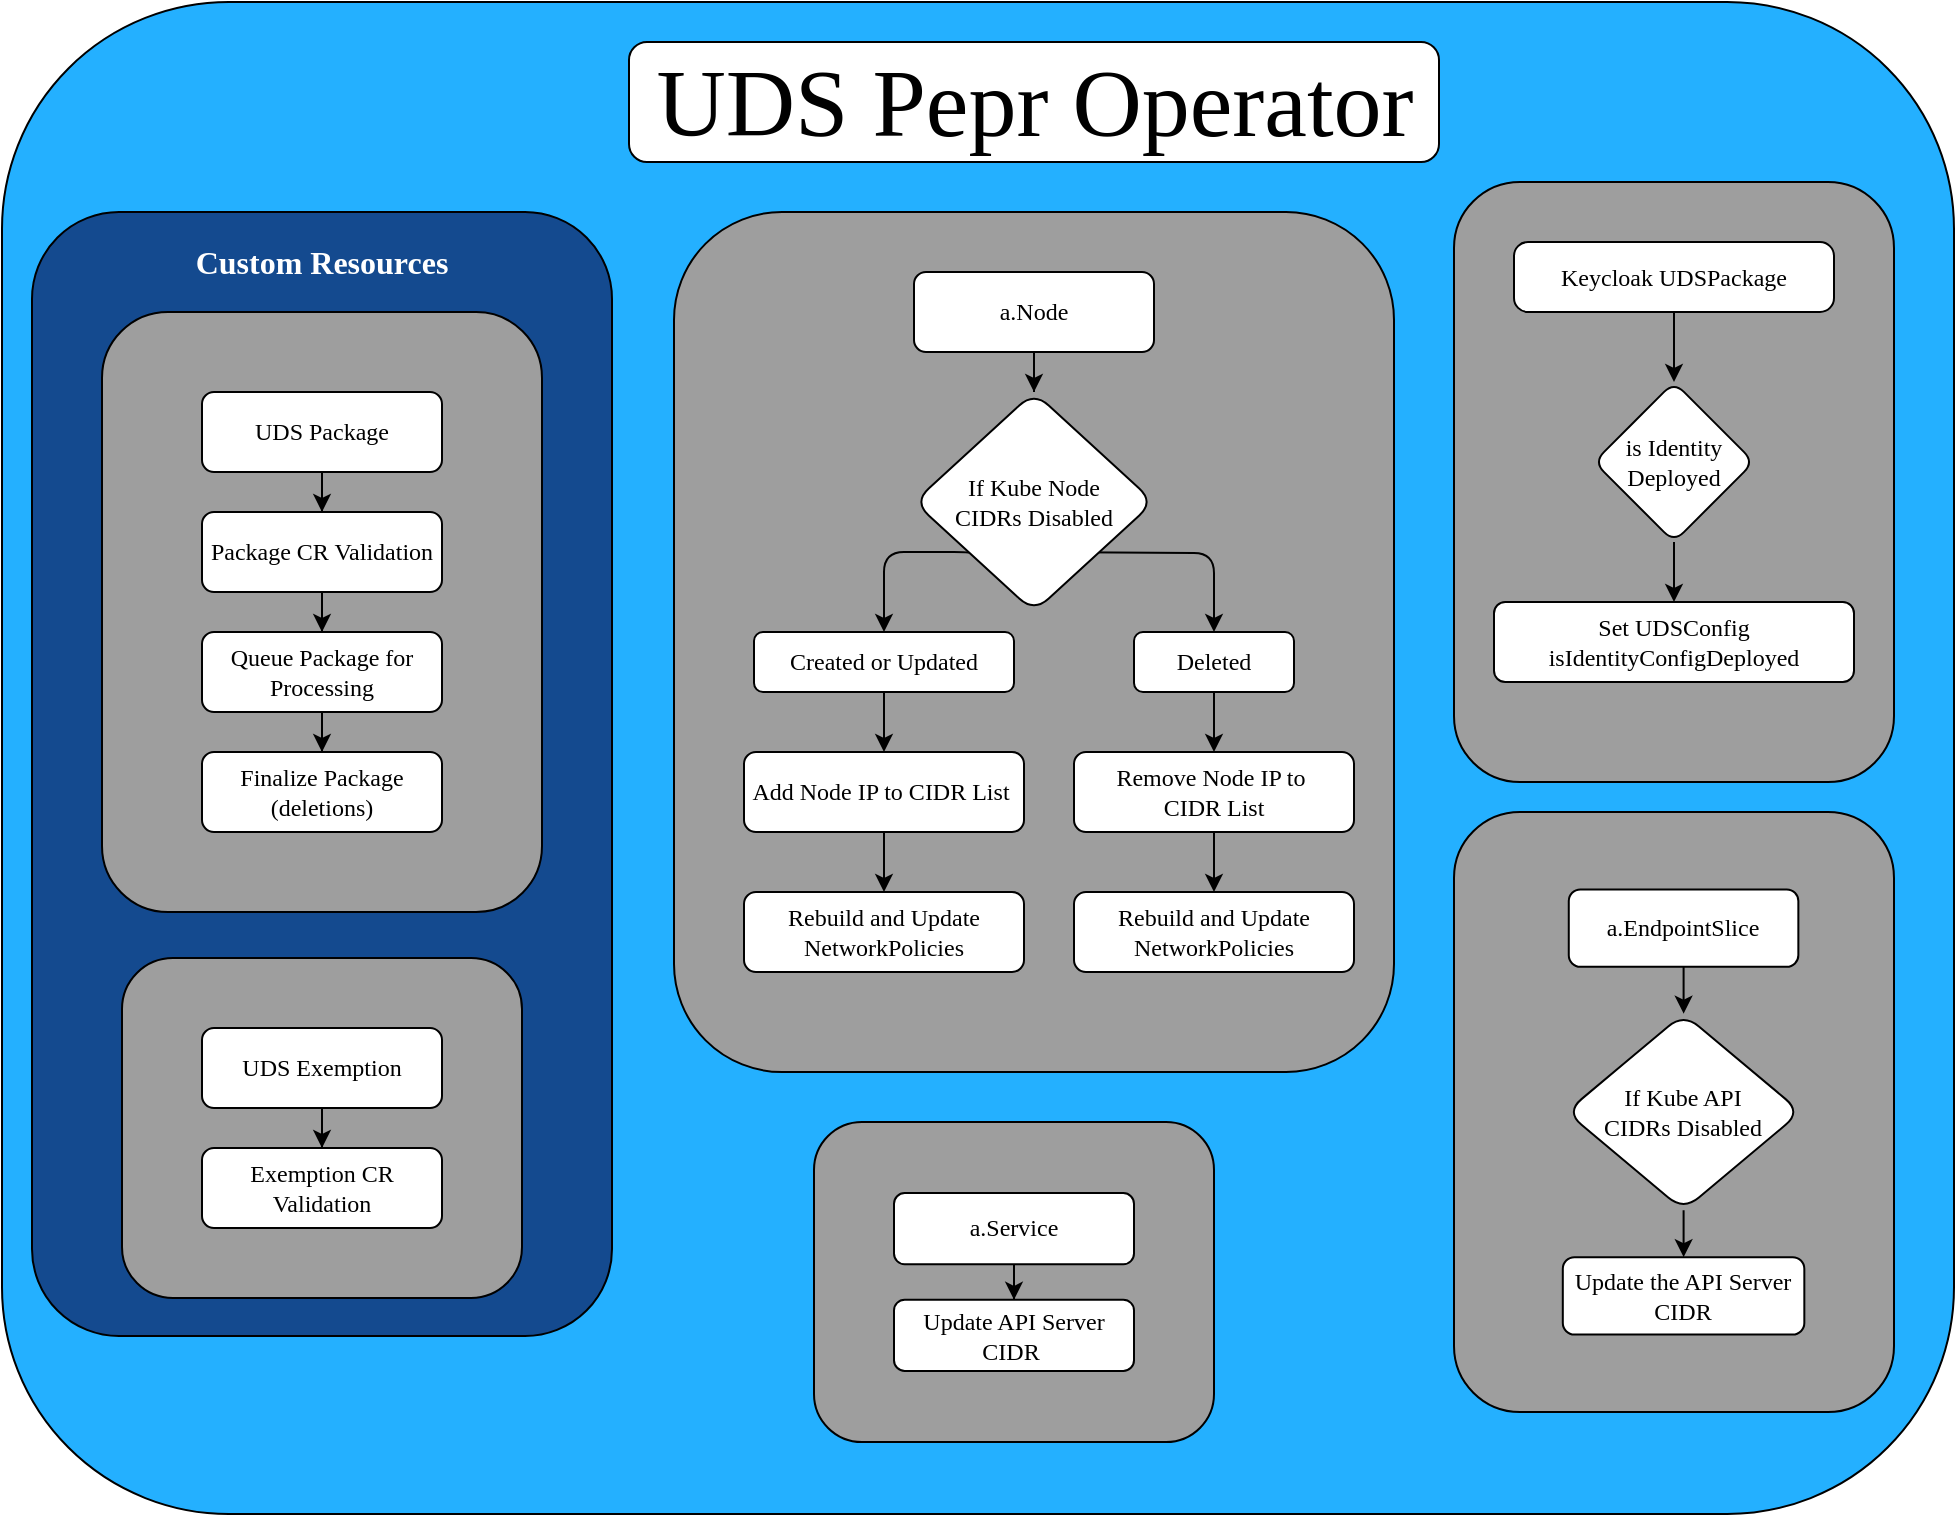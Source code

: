 <mxfile version="26.0.6">
  <diagram id="C5RBs43oDa-KdzZeNtuy" name="Page-1">
    <mxGraphModel dx="3573" dy="1091" grid="1" gridSize="10" guides="1" tooltips="1" connect="1" arrows="1" fold="1" page="0" pageScale="1" pageWidth="827" pageHeight="1169" background="light-dark(#FFFFFF,#111827)" math="0" shadow="0">
      <root>
        <mxCell id="WIyWlLk6GJQsqaUBKTNV-0" />
        <mxCell id="EmsiOr3HLBwYRn2PYn47-3" value="Service CreatedOrUpdated" style="locked=1;" parent="WIyWlLk6GJQsqaUBKTNV-0" visible="0" />
        <mxCell id="EmsiOr3HLBwYRn2PYn47-4" value="" style="rounded=1;whiteSpace=wrap;html=1;fillColor=light-dark(#24B0FF,#24B0FF);strokeColor=light-dark(#000000,#000000);fontFamily=Poppins;fontSource=https%3A%2F%2Ffonts.googleapis.com%2Fcss%3Ffamily%3DPoppins;" parent="EmsiOr3HLBwYRn2PYn47-3" vertex="1">
          <mxGeometry x="5254" y="-240" width="710" height="1960" as="geometry" />
        </mxCell>
        <mxCell id="EmsiOr3HLBwYRn2PYn47-16" value="&lt;font style=&quot;color: light-dark(rgb(0, 0, 0), rgb(0, 0, 0)); font-weight: normal;&quot;&gt;a.Service&lt;/font&gt;" style="text;html=1;align=center;verticalAlign=middle;whiteSpace=wrap;rounded=0;fontStyle=1;fontFamily=Teko;fontSource=https%3A%2F%2Ffonts.googleapis.com%2Fcss%3Ffamily%3DTeko;fontSize=40;" parent="EmsiOr3HLBwYRn2PYn47-3" vertex="1">
          <mxGeometry x="5394" y="-227.999" width="435" height="40.714" as="geometry" />
        </mxCell>
        <mxCell id="EmsiOr3HLBwYRn2PYn47-17" value="" style="group;fontFamily=Poppins;fontSource=https%3A%2F%2Ffonts.googleapis.com%2Fcss%3Ffamily%3DPoppins;" parent="EmsiOr3HLBwYRn2PYn47-3" vertex="1" connectable="0">
          <mxGeometry x="5324" y="409" width="599.5" height="1300" as="geometry" />
        </mxCell>
        <mxCell id="EmsiOr3HLBwYRn2PYn47-75" value="" style="group;fontFamily=Poppins;fontSource=https%3A%2F%2Ffonts.googleapis.com%2Fcss%3Ffamily%3DPoppins;" parent="EmsiOr3HLBwYRn2PYn47-17" vertex="1" connectable="0">
          <mxGeometry x="-30.5" y="-580" width="630" height="1850" as="geometry" />
        </mxCell>
        <mxCell id="EmsiOr3HLBwYRn2PYn47-5" value="" style="rounded=1;whiteSpace=wrap;html=1;fillColor=light-dark(#144A8F,#144A8F);strokeColor=light-dark(#000000,#000000);fontFamily=Poppins;fontSource=https%3A%2F%2Ffonts.googleapis.com%2Fcss%3Ffamily%3DPoppins;" parent="EmsiOr3HLBwYRn2PYn47-75" vertex="1">
          <mxGeometry width="630" height="1850" as="geometry" />
        </mxCell>
        <mxCell id="EmsiOr3HLBwYRn2PYn47-15" value="&lt;font style=&quot;font-size: 26px; color: light-dark(rgb(255, 255, 255), rgb(255, 255, 255));&quot;&gt;&lt;b&gt;Reconcile When Created or Updated&lt;/b&gt;&lt;/font&gt;" style="text;html=1;align=center;verticalAlign=middle;whiteSpace=wrap;rounded=0;fontFamily=Poppins;fontSource=https%3A%2F%2Ffonts.googleapis.com%2Fcss%3Ffamily%3DPoppins;" parent="EmsiOr3HLBwYRn2PYn47-75" vertex="1">
          <mxGeometry x="56.5" y="35.35" width="512.5" height="35.35" as="geometry" />
        </mxCell>
        <mxCell id="EmsiOr3HLBwYRn2PYn47-18" value="" style="whiteSpace=wrap;html=1;rounded=1;arcSize=14;strokeWidth=2;container=0;fillColor=light-dark(#9E9E9E,#9E9E9E);strokeColor=light-dark(#000000,#000000);fontFamily=Poppins;fontSource=https%3A%2F%2Ffonts.googleapis.com%2Fcss%3Ffamily%3DPoppins;" parent="EmsiOr3HLBwYRn2PYn47-17" vertex="1">
          <mxGeometry width="569" height="660" as="geometry" />
        </mxCell>
        <mxCell id="EmsiOr3HLBwYRn2PYn47-19" value="&lt;font style=&quot;font-size: 16px; color: light-dark(rgb(0, 0, 0), rgb(0, 0, 0));&quot;&gt;&lt;b&gt;updateApiServerCIDR(kind.Service, kind.EndpointSlice)&lt;/b&gt;&lt;/font&gt;" style="text;html=1;align=center;verticalAlign=middle;whiteSpace=wrap;rounded=0;container=0;fontFamily=Poppins;fontSource=https%3A%2F%2Ffonts.googleapis.com%2Fcss%3Ffamily%3DPoppins;" parent="EmsiOr3HLBwYRn2PYn47-17" vertex="1">
          <mxGeometry x="27.185" y="10" width="514.638" height="25.06" as="geometry" />
        </mxCell>
        <mxCell id="EmsiOr3HLBwYRn2PYn47-20" style="edgeStyle=orthogonalEdgeStyle;rounded=1;orthogonalLoop=1;jettySize=auto;html=1;exitX=0;exitY=1;exitDx=0;exitDy=0;entryX=0.5;entryY=0;entryDx=0;entryDy=0;curved=0;strokeColor=light-dark(#000000,#000000);fontFamily=Poppins;fontSource=https%3A%2F%2Ffonts.googleapis.com%2Fcss%3Ffamily%3DPoppins;" parent="EmsiOr3HLBwYRn2PYn47-17" source="EmsiOr3HLBwYRn2PYn47-24" target="EmsiOr3HLBwYRn2PYn47-28" edge="1">
          <mxGeometry relative="1" as="geometry">
            <Array as="points">
              <mxPoint x="170.73" y="145" />
            </Array>
          </mxGeometry>
        </mxCell>
        <mxCell id="EmsiOr3HLBwYRn2PYn47-21" value="Yes" style="edgeLabel;html=1;align=center;verticalAlign=middle;resizable=0;points=[];container=0;fontColor=light-dark(#000000,#000000);labelBackgroundColor=light-dark(#FFFFFF,#FFFFFF);fontFamily=Poppins;fontSource=https%3A%2F%2Ffonts.googleapis.com%2Fcss%3Ffamily%3DPoppins;" parent="EmsiOr3HLBwYRn2PYn47-20" vertex="1" connectable="0">
          <mxGeometry x="-0.113" y="1" relative="1" as="geometry">
            <mxPoint y="-10" as="offset" />
          </mxGeometry>
        </mxCell>
        <mxCell id="EmsiOr3HLBwYRn2PYn47-22" style="edgeStyle=orthogonalEdgeStyle;rounded=1;orthogonalLoop=1;jettySize=auto;html=1;exitX=1;exitY=1;exitDx=0;exitDy=0;entryX=0.5;entryY=0;entryDx=0;entryDy=0;curved=0;strokeColor=light-dark(#000000,#000000);fontFamily=Poppins;fontSource=https%3A%2F%2Ffonts.googleapis.com%2Fcss%3Ffamily%3DPoppins;" parent="EmsiOr3HLBwYRn2PYn47-17" source="EmsiOr3HLBwYRn2PYn47-24" target="EmsiOr3HLBwYRn2PYn47-26" edge="1">
          <mxGeometry relative="1" as="geometry">
            <Array as="points">
              <mxPoint x="398.268" y="145" />
            </Array>
          </mxGeometry>
        </mxCell>
        <mxCell id="EmsiOr3HLBwYRn2PYn47-23" value="No" style="edgeLabel;html=1;align=center;verticalAlign=middle;resizable=0;points=[];container=0;fontColor=light-dark(#000000,#000000);labelBackgroundColor=light-dark(#FFFFFF,#FFFFFF);fontFamily=Poppins;fontSource=https%3A%2F%2Ffonts.googleapis.com%2Fcss%3Ffamily%3DPoppins;" parent="EmsiOr3HLBwYRn2PYn47-22" vertex="1" connectable="0">
          <mxGeometry x="-0.295" y="2" relative="1" as="geometry">
            <mxPoint x="4" y="-7" as="offset" />
          </mxGeometry>
        </mxCell>
        <mxCell id="EmsiOr3HLBwYRn2PYn47-24" value="Is CIDR&amp;nbsp;&lt;div&gt;Statically&amp;nbsp;&lt;/div&gt;&lt;div&gt;Defined&lt;/div&gt;" style="rhombus;whiteSpace=wrap;html=1;rounded=1;arcSize=14;strokeWidth=2;container=0;fillColor=light-dark(#FFFFFF,#FFFFFF);strokeColor=light-dark(#000000,#000000);fontColor=light-dark(#000000,#000000);fontFamily=Poppins;fontSource=https%3A%2F%2Ffonts.googleapis.com%2Fcss%3Ffamily%3DPoppins;" parent="EmsiOr3HLBwYRn2PYn47-17" vertex="1">
          <mxGeometry x="227.614" y="70" width="113.769" height="100" as="geometry" />
        </mxCell>
        <mxCell id="EmsiOr3HLBwYRn2PYn47-25" style="edgeStyle=orthogonalEdgeStyle;rounded=1;orthogonalLoop=1;jettySize=auto;html=1;curved=0;strokeColor=light-dark(#000000,#000000);fontFamily=Poppins;fontSource=https%3A%2F%2Ffonts.googleapis.com%2Fcss%3Ffamily%3DPoppins;" parent="EmsiOr3HLBwYRn2PYn47-17" source="EmsiOr3HLBwYRn2PYn47-26" target="EmsiOr3HLBwYRn2PYn47-29" edge="1">
          <mxGeometry relative="1" as="geometry" />
        </mxCell>
        <mxCell id="EmsiOr3HLBwYRn2PYn47-26" value="Construct CIDRs From Endpoints" style="whiteSpace=wrap;html=1;rounded=1;arcSize=14;strokeWidth=2;container=0;fillColor=light-dark(#FFFFFF,#FFFFFF);strokeColor=light-dark(#000000,#000000);fontColor=light-dark(#000000,#000000);fontFamily=Poppins;fontSource=https%3A%2F%2Ffonts.googleapis.com%2Fcss%3Ffamily%3DPoppins;" parent="EmsiOr3HLBwYRn2PYn47-17" vertex="1">
          <mxGeometry x="322.422" y="200" width="151.692" height="60" as="geometry" />
        </mxCell>
        <mxCell id="EmsiOr3HLBwYRn2PYn47-27" value="" style="edgeStyle=orthogonalEdgeStyle;rounded=1;orthogonalLoop=1;jettySize=auto;html=1;curved=0;strokeColor=light-dark(#000000,#000000);fontFamily=Poppins;fontSource=https%3A%2F%2Ffonts.googleapis.com%2Fcss%3Ffamily%3DPoppins;" parent="EmsiOr3HLBwYRn2PYn47-17" source="EmsiOr3HLBwYRn2PYn47-28" target="EmsiOr3HLBwYRn2PYn47-29" edge="1">
          <mxGeometry relative="1" as="geometry" />
        </mxCell>
        <mxCell id="EmsiOr3HLBwYRn2PYn47-28" value="Use Static CIDR String" style="whiteSpace=wrap;html=1;rounded=1;arcSize=14;strokeWidth=2;container=0;fillColor=light-dark(#FFFFFF,#FFFFFF);strokeColor=light-dark(#000000,#000000);fontColor=light-dark(#000000,#000000);fontFamily=Poppins;fontSource=https%3A%2F%2Ffonts.googleapis.com%2Fcss%3Ffamily%3DPoppins;" parent="EmsiOr3HLBwYRn2PYn47-17" vertex="1">
          <mxGeometry x="94.884" y="200" width="151.692" height="60" as="geometry" />
        </mxCell>
        <mxCell id="EmsiOr3HLBwYRn2PYn47-29" value="" style="whiteSpace=wrap;html=1;rounded=1;arcSize=14;strokeWidth=2;container=0;fillColor=light-dark(#FFFFFF,#FFFFFF);strokeColor=light-dark(#000000,#000000);fontColor=light-dark(#000000,#000000);fontFamily=Poppins;fontSource=https%3A%2F%2Ffonts.googleapis.com%2Fcss%3Ffamily%3DPoppins;" parent="EmsiOr3HLBwYRn2PYn47-17" vertex="1">
          <mxGeometry x="170.73" y="310" width="227.538" height="230" as="geometry" />
        </mxCell>
        <mxCell id="EmsiOr3HLBwYRn2PYn47-30" value="" style="edgeStyle=orthogonalEdgeStyle;rounded=0;orthogonalLoop=1;jettySize=auto;html=1;strokeColor=light-dark(#000000,#000000);fontFamily=Poppins;fontSource=https%3A%2F%2Ffonts.googleapis.com%2Fcss%3Ffamily%3DPoppins;" parent="EmsiOr3HLBwYRn2PYn47-17" source="EmsiOr3HLBwYRn2PYn47-31" target="EmsiOr3HLBwYRn2PYn47-33" edge="1">
          <mxGeometry relative="1" as="geometry" />
        </mxCell>
        <mxCell id="EmsiOr3HLBwYRn2PYn47-31" value="For Each Endpoint in EndpointSlice" style="whiteSpace=wrap;html=1;rounded=1;arcSize=14;strokeWidth=2;container=0;fillColor=light-dark(#FFFFFF,#FFFFFF);strokeColor=light-dark(#000000,#000000);fontColor=light-dark(#000000,#000000);fontFamily=Poppins;fontSource=https%3A%2F%2Ffonts.googleapis.com%2Fcss%3Ffamily%3DPoppins;" parent="EmsiOr3HLBwYRn2PYn47-17" vertex="1">
          <mxGeometry x="202.332" y="360" width="164.333" height="40" as="geometry" />
        </mxCell>
        <mxCell id="EmsiOr3HLBwYRn2PYn47-32" value="" style="edgeStyle=orthogonalEdgeStyle;rounded=0;orthogonalLoop=1;jettySize=auto;html=1;strokeColor=light-dark(#000000,#000000);fontFamily=Poppins;fontSource=https%3A%2F%2Ffonts.googleapis.com%2Fcss%3Ffamily%3DPoppins;" parent="EmsiOr3HLBwYRn2PYn47-17" source="EmsiOr3HLBwYRn2PYn47-33" target="EmsiOr3HLBwYRn2PYn47-34" edge="1">
          <mxGeometry relative="1" as="geometry" />
        </mxCell>
        <mxCell id="EmsiOr3HLBwYRn2PYn47-33" value="Extract IP Addresses and Append &quot;/32&quot;" style="whiteSpace=wrap;html=1;rounded=1;arcSize=14;strokeWidth=2;container=0;fillColor=light-dark(#FFFFFF,#FFFFFF);strokeColor=light-dark(#000000,#000000);fontColor=light-dark(#000000,#000000);fontFamily=Poppins;fontSource=https%3A%2F%2Ffonts.googleapis.com%2Fcss%3Ffamily%3DPoppins;" parent="EmsiOr3HLBwYRn2PYn47-17" vertex="1">
          <mxGeometry x="202.332" y="420" width="164.333" height="40" as="geometry" />
        </mxCell>
        <mxCell id="EmsiOr3HLBwYRn2PYn47-34" value="Add API Server Cluster IP to CIDR List" style="whiteSpace=wrap;html=1;rounded=1;arcSize=14;strokeWidth=2;container=0;fillColor=light-dark(#FFFFFF,#FFFFFF);strokeColor=light-dark(#000000,#000000);fontColor=light-dark(#000000,#000000);fontFamily=Poppins;fontSource=https%3A%2F%2Ffonts.googleapis.com%2Fcss%3Ffamily%3DPoppins;" parent="EmsiOr3HLBwYRn2PYn47-17" vertex="1">
          <mxGeometry x="202.332" y="480" width="164.333" height="40" as="geometry" />
        </mxCell>
        <mxCell id="EmsiOr3HLBwYRn2PYn47-35" value="&lt;font style=&quot;color: light-dark(rgb(0, 0, 0), rgb(0, 0, 0));&quot;&gt;Generate CIDR List&lt;/font&gt;" style="text;html=1;align=center;verticalAlign=middle;whiteSpace=wrap;rounded=0;container=0;fontFamily=Poppins;fontSource=https%3A%2F%2Ffonts.googleapis.com%2Fcss%3Ffamily%3DPoppins;" parent="EmsiOr3HLBwYRn2PYn47-17" vertex="1">
          <mxGeometry x="189.691" y="320" width="189.615" height="30" as="geometry" />
        </mxCell>
        <mxCell id="EmsiOr3HLBwYRn2PYn47-36" value="Convert CIDRs to V1NetworkPolicyPeer Objects" style="whiteSpace=wrap;html=1;rounded=1;arcSize=14;strokeWidth=2;container=0;fillColor=light-dark(#FFFFFF,#FFFFFF);strokeColor=light-dark(#000000,#000000);fontColor=light-dark(#000000,#000000);fontFamily=Poppins;fontSource=https%3A%2F%2Ffonts.googleapis.com%2Fcss%3Ffamily%3DPoppins;" parent="EmsiOr3HLBwYRn2PYn47-17" vertex="1">
          <mxGeometry x="164.409" y="560" width="240.18" height="60" as="geometry" />
        </mxCell>
        <mxCell id="EmsiOr3HLBwYRn2PYn47-37" value="" style="edgeStyle=orthogonalEdgeStyle;rounded=0;orthogonalLoop=1;jettySize=auto;html=1;strokeColor=light-dark(#000000,#000000);fontFamily=Poppins;fontSource=https%3A%2F%2Ffonts.googleapis.com%2Fcss%3Ffamily%3DPoppins;" parent="EmsiOr3HLBwYRn2PYn47-17" source="EmsiOr3HLBwYRn2PYn47-29" target="EmsiOr3HLBwYRn2PYn47-36" edge="1">
          <mxGeometry relative="1" as="geometry" />
        </mxCell>
        <mxCell id="EmsiOr3HLBwYRn2PYn47-39" value="" style="group;fontFamily=Poppins;fontSource=https%3A%2F%2Ffonts.googleapis.com%2Fcss%3Ffamily%3DPoppins;" parent="EmsiOr3HLBwYRn2PYn47-3" vertex="1" connectable="0">
          <mxGeometry x="5343.5" y="1109" width="530" height="531" as="geometry" />
        </mxCell>
        <mxCell id="EmsiOr3HLBwYRn2PYn47-40" value="" style="whiteSpace=wrap;html=1;rounded=1;arcSize=14;strokeWidth=2;fillColor=light-dark(#9E9E9E,#9E9E9E);strokeColor=light-dark(#000000,#000000);fontFamily=Poppins;fontSource=https%3A%2F%2Ffonts.googleapis.com%2Fcss%3Ffamily%3DPoppins;" parent="EmsiOr3HLBwYRn2PYn47-39" vertex="1">
          <mxGeometry width="530" height="531" as="geometry" />
        </mxCell>
        <mxCell id="EmsiOr3HLBwYRn2PYn47-41" value="&lt;font style=&quot;font-size: 16px; color: light-dark(rgb(0, 0, 0), rgb(0, 0, 0));&quot;&gt;&lt;b&gt;updateKubeAPINetworkPolicies(V1NetworkPolicyPeer[])&lt;/b&gt;&lt;/font&gt;" style="text;html=1;align=center;verticalAlign=middle;whiteSpace=wrap;rounded=0;fontFamily=Poppins;fontSource=https%3A%2F%2Ffonts.googleapis.com%2Fcss%3Ffamily%3DPoppins;" parent="EmsiOr3HLBwYRn2PYn47-39" vertex="1">
          <mxGeometry x="42.5" y="11" width="445" height="30" as="geometry" />
        </mxCell>
        <mxCell id="EmsiOr3HLBwYRn2PYn47-42" value="" style="edgeStyle=orthogonalEdgeStyle;rounded=0;orthogonalLoop=1;jettySize=auto;html=1;strokeColor=light-dark(#000000,#000000);fontFamily=Poppins;fontSource=https%3A%2F%2Ffonts.googleapis.com%2Fcss%3Ffamily%3DPoppins;" parent="EmsiOr3HLBwYRn2PYn47-39" source="EmsiOr3HLBwYRn2PYn47-45" target="EmsiOr3HLBwYRn2PYn47-47" edge="1">
          <mxGeometry relative="1" as="geometry" />
        </mxCell>
        <mxCell id="EmsiOr3HLBwYRn2PYn47-43" value="Failure" style="edgeLabel;html=1;align=center;verticalAlign=middle;resizable=0;points=[];fontColor=light-dark(#000000,#000000);labelBackgroundColor=light-dark(#FFFFFF,#FFFFFF);fontFamily=Poppins;fontSource=https%3A%2F%2Ffonts.googleapis.com%2Fcss%3Ffamily%3DPoppins;" parent="EmsiOr3HLBwYRn2PYn47-42" vertex="1" connectable="0">
          <mxGeometry x="-0.246" y="-1" relative="1" as="geometry">
            <mxPoint x="12" y="-11" as="offset" />
          </mxGeometry>
        </mxCell>
        <mxCell id="EmsiOr3HLBwYRn2PYn47-44" value="" style="edgeStyle=orthogonalEdgeStyle;rounded=0;orthogonalLoop=1;jettySize=auto;html=1;strokeColor=light-dark(#000000,#000000);fontFamily=Poppins;fontSource=https%3A%2F%2Ffonts.googleapis.com%2Fcss%3Ffamily%3DPoppins;" parent="EmsiOr3HLBwYRn2PYn47-39" source="EmsiOr3HLBwYRn2PYn47-45" target="EmsiOr3HLBwYRn2PYn47-49" edge="1">
          <mxGeometry relative="1" as="geometry" />
        </mxCell>
        <mxCell id="EmsiOr3HLBwYRn2PYn47-45" value="Fetch Kubernetes Network Policies" style="whiteSpace=wrap;html=1;rounded=1;arcSize=14;strokeWidth=2;fillColor=light-dark(#FFFFFF,#FFFFFF);strokeColor=light-dark(#000000,#000000);fontColor=light-dark(#000000,#000000);fontFamily=Poppins;fontSource=https%3A%2F%2Ffonts.googleapis.com%2Fcss%3Ffamily%3DPoppins;" parent="EmsiOr3HLBwYRn2PYn47-39" vertex="1">
          <mxGeometry x="41.25" y="101" width="205" height="40" as="geometry" />
        </mxCell>
        <mxCell id="EmsiOr3HLBwYRn2PYn47-46" style="edgeStyle=orthogonalEdgeStyle;rounded=1;orthogonalLoop=1;jettySize=auto;html=1;entryX=1;entryY=1;entryDx=0;entryDy=0;curved=0;strokeColor=light-dark(#000000,#000000);fontFamily=Poppins;fontSource=https%3A%2F%2Ffonts.googleapis.com%2Fcss%3Ffamily%3DPoppins;" parent="EmsiOr3HLBwYRn2PYn47-39" source="EmsiOr3HLBwYRn2PYn47-47" target="EmsiOr3HLBwYRn2PYn47-45" edge="1">
          <mxGeometry relative="1" as="geometry">
            <mxPoint x="194.75" y="141" as="targetPoint" />
            <Array as="points">
              <mxPoint x="433.75" y="171" />
              <mxPoint x="245.75" y="171" />
            </Array>
          </mxGeometry>
        </mxCell>
        <mxCell id="EmsiOr3HLBwYRn2PYn47-47" value="Log Warning, Wait, Retry ( max 5 times)" style="whiteSpace=wrap;html=1;rounded=1;arcSize=14;strokeWidth=2;fillColor=light-dark(#FFFFFF,#FFFFFF);strokeColor=light-dark(#000000,#000000);fontColor=light-dark(#000000,#000000);fontFamily=Poppins;fontSource=https%3A%2F%2Ffonts.googleapis.com%2Fcss%3Ffamily%3DPoppins;" parent="EmsiOr3HLBwYRn2PYn47-39" vertex="1">
          <mxGeometry x="313.75" y="101" width="175" height="40" as="geometry" />
        </mxCell>
        <mxCell id="EmsiOr3HLBwYRn2PYn47-48" value="" style="edgeStyle=orthogonalEdgeStyle;rounded=0;orthogonalLoop=1;jettySize=auto;html=1;strokeColor=light-dark(#000000,#000000);fontFamily=Poppins;fontSource=https%3A%2F%2Ffonts.googleapis.com%2Fcss%3Ffamily%3DPoppins;" parent="EmsiOr3HLBwYRn2PYn47-39" source="EmsiOr3HLBwYRn2PYn47-49" target="EmsiOr3HLBwYRn2PYn47-52" edge="1">
          <mxGeometry relative="1" as="geometry" />
        </mxCell>
        <mxCell id="EmsiOr3HLBwYRn2PYn47-49" value="For Each NetworkPolicy" style="whiteSpace=wrap;html=1;rounded=1;arcSize=14;strokeWidth=2;fillColor=light-dark(#FFFFFF,#FFFFFF);strokeColor=light-dark(#000000,#000000);fontColor=light-dark(#000000,#000000);fontFamily=Poppins;fontSource=https%3A%2F%2Ffonts.googleapis.com%2Fcss%3Ffamily%3DPoppins;" parent="EmsiOr3HLBwYRn2PYn47-39" vertex="1">
          <mxGeometry x="68.75" y="171" width="150" height="40" as="geometry" />
        </mxCell>
        <mxCell id="EmsiOr3HLBwYRn2PYn47-50" value="" style="edgeStyle=orthogonalEdgeStyle;rounded=0;orthogonalLoop=1;jettySize=auto;html=1;strokeColor=light-dark(#000000,#000000);fontFamily=Poppins;fontSource=https%3A%2F%2Ffonts.googleapis.com%2Fcss%3Ffamily%3DPoppins;" parent="EmsiOr3HLBwYRn2PYn47-39" source="EmsiOr3HLBwYRn2PYn47-52" target="EmsiOr3HLBwYRn2PYn47-53" edge="1">
          <mxGeometry relative="1" as="geometry" />
        </mxCell>
        <mxCell id="EmsiOr3HLBwYRn2PYn47-51" value="Yes" style="edgeLabel;html=1;align=center;verticalAlign=middle;resizable=0;points=[];fontColor=light-dark(#000000,#000000);labelBackgroundColor=light-dark(#FFFFFF,#FFFFFF);fontFamily=Poppins;fontSource=https%3A%2F%2Ffonts.googleapis.com%2Fcss%3Ffamily%3DPoppins;" parent="EmsiOr3HLBwYRn2PYn47-50" vertex="1" connectable="0">
          <mxGeometry x="-0.367" y="-2" relative="1" as="geometry">
            <mxPoint as="offset" />
          </mxGeometry>
        </mxCell>
        <mxCell id="EmsiOr3HLBwYRn2PYn47-52" value="If existing&lt;div&gt;egress/ingress rules&lt;/div&gt;&lt;div&gt;are different from&lt;/div&gt;&lt;div&gt;new peers&lt;/div&gt;" style="rhombus;whiteSpace=wrap;html=1;rounded=1;arcSize=14;strokeWidth=2;fillColor=light-dark(#FFFFFF,#FFFFFF);strokeColor=light-dark(#000000,#000000);fontColor=light-dark(#000000,#000000);fontFamily=Poppins;fontSource=https%3A%2F%2Ffonts.googleapis.com%2Fcss%3Ffamily%3DPoppins;" parent="EmsiOr3HLBwYRn2PYn47-39" vertex="1">
          <mxGeometry x="71.88" y="231" width="143.75" height="141" as="geometry" />
        </mxCell>
        <mxCell id="EmsiOr3HLBwYRn2PYn47-53" value="Update NetworkPolicy With&lt;div&gt;New Rules&lt;/div&gt;" style="whiteSpace=wrap;html=1;rounded=1;arcSize=14;strokeWidth=2;fillColor=light-dark(#FFFFFF,#FFFFFF);strokeColor=light-dark(#000000,#000000);fontColor=light-dark(#000000,#000000);fontFamily=Poppins;fontSource=https%3A%2F%2Ffonts.googleapis.com%2Fcss%3Ffamily%3DPoppins;" parent="EmsiOr3HLBwYRn2PYn47-39" vertex="1">
          <mxGeometry x="53.75" y="420" width="180" height="41" as="geometry" />
        </mxCell>
        <mxCell id="EmsiOr3HLBwYRn2PYn47-72" value="" style="group;fontFamily=Poppins;fontSource=https%3A%2F%2Ffonts.googleapis.com%2Fcss%3Ffamily%3DPoppins;" parent="EmsiOr3HLBwYRn2PYn47-3" vertex="1" connectable="0">
          <mxGeometry x="5328.5" y="-81" width="560" height="450" as="geometry" />
        </mxCell>
        <mxCell id="EmsiOr3HLBwYRn2PYn47-8" value="" style="whiteSpace=wrap;html=1;rounded=1;arcSize=14;strokeWidth=2;fillColor=light-dark(#9E9E9E,#9E9E9E);container=0;strokeColor=light-dark(#000000,#000000);fontFamily=Poppins;fontSource=https%3A%2F%2Ffonts.googleapis.com%2Fcss%3Ffamily%3DPoppins;" parent="EmsiOr3HLBwYRn2PYn47-72" vertex="1">
          <mxGeometry width="560" height="450" as="geometry" />
        </mxCell>
        <mxCell id="EmsiOr3HLBwYRn2PYn47-9" value="&lt;font style=&quot;font-size: 16px; color: light-dark(rgb(0, 0, 0), rgb(0, 0, 0));&quot;&gt;&lt;b style=&quot;&quot;&gt;updateAPIServerCIDRFromService(kind.Service)&lt;/b&gt;&lt;/font&gt;" style="text;html=1;align=center;verticalAlign=middle;whiteSpace=wrap;rounded=0;container=0;fontFamily=Poppins;fontSource=https%3A%2F%2Ffonts.googleapis.com%2Fcss%3Ffamily%3DPoppins;" parent="EmsiOr3HLBwYRn2PYn47-72" vertex="1">
          <mxGeometry x="18.919" width="522.162" height="30" as="geometry" />
        </mxCell>
        <mxCell id="EmsiOr3HLBwYRn2PYn47-10" value="Fetch Kubernetes Service Object to Update API Server CIDR" style="rounded=1;whiteSpace=wrap;html=1;absoluteArcSize=1;arcSize=14;strokeWidth=2;container=0;fillColor=light-dark(#FFFFFF,#FFFFFF);strokeColor=light-dark(#000000,#000000);fontColor=light-dark(#000000,#000000);fontFamily=Poppins;fontSource=https%3A%2F%2Ffonts.googleapis.com%2Fcss%3Ffamily%3DPoppins;" parent="EmsiOr3HLBwYRn2PYn47-72" vertex="1">
          <mxGeometry x="35" y="300" width="220" height="60" as="geometry" />
        </mxCell>
        <mxCell id="EmsiOr3HLBwYRn2PYn47-11" value="Log Warning, Wait, Retry ( max 5 times)" style="whiteSpace=wrap;html=1;rounded=1;arcSize=14;strokeWidth=2;container=0;fillColor=light-dark(#FFFFFF,#FFFFFF);strokeColor=light-dark(#000000,#000000);fontColor=light-dark(#000000,#000000);fontFamily=Poppins;fontSource=https%3A%2F%2Ffonts.googleapis.com%2Fcss%3Ffamily%3DPoppins;" parent="EmsiOr3HLBwYRn2PYn47-72" vertex="1">
          <mxGeometry x="315" y="310" width="175" height="40" as="geometry" />
        </mxCell>
        <mxCell id="EmsiOr3HLBwYRn2PYn47-12" style="edgeStyle=orthogonalEdgeStyle;rounded=0;orthogonalLoop=1;jettySize=auto;html=1;entryX=0;entryY=0.5;entryDx=0;entryDy=0;fontColor=light-dark(#000000,#000000);labelBackgroundColor=light-dark(#FFFFFF,#FFFFFF);strokeColor=light-dark(#000000,#000000);fontFamily=Poppins;fontSource=https%3A%2F%2Ffonts.googleapis.com%2Fcss%3Ffamily%3DPoppins;" parent="EmsiOr3HLBwYRn2PYn47-72" source="EmsiOr3HLBwYRn2PYn47-10" target="EmsiOr3HLBwYRn2PYn47-11" edge="1">
          <mxGeometry relative="1" as="geometry" />
        </mxCell>
        <mxCell id="EmsiOr3HLBwYRn2PYn47-13" value="Failure" style="edgeLabel;html=1;align=center;verticalAlign=middle;resizable=0;points=[];container=0;fontColor=light-dark(#000000,#000000);labelBackgroundColor=light-dark(#FFFFFF,#FFFFFF);fontFamily=Poppins;fontSource=https%3A%2F%2Ffonts.googleapis.com%2Fcss%3Ffamily%3DPoppins;" parent="EmsiOr3HLBwYRn2PYn47-12" vertex="1" connectable="0">
          <mxGeometry x="-0.076" y="2" relative="1" as="geometry">
            <mxPoint y="-8" as="offset" />
          </mxGeometry>
        </mxCell>
        <mxCell id="EmsiOr3HLBwYRn2PYn47-14" style="edgeStyle=orthogonalEdgeStyle;rounded=1;orthogonalLoop=1;jettySize=auto;html=1;entryX=1;entryY=1;entryDx=0;entryDy=0;curved=0;fontColor=light-dark(#000000,#000000);labelBackgroundColor=light-dark(#FFFFFF,#FFFFFF);strokeColor=light-dark(#000000,#000000);fontFamily=Poppins;fontSource=https%3A%2F%2Ffonts.googleapis.com%2Fcss%3Ffamily%3DPoppins;" parent="EmsiOr3HLBwYRn2PYn47-72" source="EmsiOr3HLBwYRn2PYn47-11" target="EmsiOr3HLBwYRn2PYn47-10" edge="1">
          <mxGeometry relative="1" as="geometry">
            <Array as="points">
              <mxPoint x="405" y="380" />
              <mxPoint x="255" y="380" />
            </Array>
          </mxGeometry>
        </mxCell>
        <mxCell id="EmsiOr3HLBwYRn2PYn47-57" style="edgeStyle=orthogonalEdgeStyle;rounded=1;orthogonalLoop=1;jettySize=auto;html=1;curved=0;fontColor=light-dark(#000000,#000000);labelBackgroundColor=light-dark(#FFFFFF,#FFFFFF);strokeColor=light-dark(#000000,#000000);fontFamily=Poppins;fontSource=https%3A%2F%2Ffonts.googleapis.com%2Fcss%3Ffamily%3DPoppins;" parent="EmsiOr3HLBwYRn2PYn47-72" source="EmsiOr3HLBwYRn2PYn47-55" edge="1">
          <mxGeometry relative="1" as="geometry">
            <mxPoint x="130" y="300" as="targetPoint" />
            <Array as="points">
              <mxPoint x="130" y="300" />
            </Array>
          </mxGeometry>
        </mxCell>
        <mxCell id="EmsiOr3HLBwYRn2PYn47-58" value="Yes" style="edgeLabel;html=1;align=center;verticalAlign=middle;resizable=0;points=[];container=0;fontColor=light-dark(#000000,#000000);labelBackgroundColor=light-dark(#FFFFFF,#FFFFFF);fontFamily=Poppins;fontSource=https%3A%2F%2Ffonts.googleapis.com%2Fcss%3Ffamily%3DPoppins;" parent="EmsiOr3HLBwYRn2PYn47-57" vertex="1" connectable="0">
          <mxGeometry x="-0.73" relative="1" as="geometry">
            <mxPoint as="offset" />
          </mxGeometry>
        </mxCell>
        <mxCell id="EmsiOr3HLBwYRn2PYn47-55" value="Is Static API&amp;nbsp;&lt;div&gt;CIDR Configured in UDSConfig&lt;/div&gt;" style="rhombus;whiteSpace=wrap;html=1;rounded=1;arcSize=14;strokeWidth=2;container=0;fillColor=light-dark(#FFFFFF,#FFFFFF);strokeColor=light-dark(#000000,#000000);fontColor=light-dark(#000000,#000000);fontFamily=Poppins;fontSource=https%3A%2F%2Ffonts.googleapis.com%2Fcss%3Ffamily%3DPoppins;" parent="EmsiOr3HLBwYRn2PYn47-72" vertex="1">
          <mxGeometry x="65" y="60" width="130" height="120" as="geometry" />
        </mxCell>
        <mxCell id="EmsiOr3HLBwYRn2PYn47-66" style="edgeStyle=orthogonalEdgeStyle;rounded=1;orthogonalLoop=1;jettySize=auto;html=1;exitX=0.25;exitY=1;exitDx=0;exitDy=0;curved=0;fontColor=light-dark(#000000,#000000);labelBackgroundColor=light-dark(#FFFFFF,#FFFFFF);strokeColor=light-dark(#000000,#000000);fontFamily=Poppins;fontSource=https%3A%2F%2Ffonts.googleapis.com%2Fcss%3Ffamily%3DPoppins;" parent="EmsiOr3HLBwYRn2PYn47-72" source="EmsiOr3HLBwYRn2PYn47-59" edge="1">
          <mxGeometry relative="1" as="geometry">
            <mxPoint x="130" y="300" as="targetPoint" />
            <Array as="points">
              <mxPoint x="309" y="220" />
              <mxPoint x="130" y="220" />
              <mxPoint x="130" y="300" />
            </Array>
          </mxGeometry>
        </mxCell>
        <mxCell id="EmsiOr3HLBwYRn2PYn47-67" value="Success" style="edgeLabel;html=1;align=center;verticalAlign=middle;resizable=0;points=[];container=0;fontColor=light-dark(#000000,#000000);labelBackgroundColor=light-dark(#FFFFFF,#FFFFFF);fontFamily=Poppins;fontSource=https%3A%2F%2Ffonts.googleapis.com%2Fcss%3Ffamily%3DPoppins;" parent="EmsiOr3HLBwYRn2PYn47-66" vertex="1" connectable="0">
          <mxGeometry x="-0.836" relative="1" as="geometry">
            <mxPoint as="offset" />
          </mxGeometry>
        </mxCell>
        <mxCell id="EmsiOr3HLBwYRn2PYn47-68" style="edgeStyle=orthogonalEdgeStyle;rounded=0;orthogonalLoop=1;jettySize=auto;html=1;exitX=0.75;exitY=1;exitDx=0;exitDy=0;entryX=0.5;entryY=0;entryDx=0;entryDy=0;fontColor=light-dark(#000000,#000000);labelBackgroundColor=light-dark(#FFFFFF,#FFFFFF);strokeColor=light-dark(#000000,#000000);fontFamily=Poppins;fontSource=https%3A%2F%2Ffonts.googleapis.com%2Fcss%3Ffamily%3DPoppins;" parent="EmsiOr3HLBwYRn2PYn47-72" source="EmsiOr3HLBwYRn2PYn47-59" target="EmsiOr3HLBwYRn2PYn47-62" edge="1">
          <mxGeometry relative="1" as="geometry">
            <Array as="points">
              <mxPoint x="465" y="135" />
            </Array>
          </mxGeometry>
        </mxCell>
        <mxCell id="EmsiOr3HLBwYRn2PYn47-70" value="Failure" style="edgeLabel;html=1;align=center;verticalAlign=middle;resizable=0;points=[];container=0;fontColor=light-dark(#000000,#000000);labelBackgroundColor=light-dark(#FFFFFF,#FFFFFF);fontFamily=Poppins;fontSource=https%3A%2F%2Ffonts.googleapis.com%2Fcss%3Ffamily%3DPoppins;" parent="EmsiOr3HLBwYRn2PYn47-68" vertex="1" connectable="0">
          <mxGeometry x="0.383" y="-1" relative="1" as="geometry">
            <mxPoint as="offset" />
          </mxGeometry>
        </mxCell>
        <mxCell id="EmsiOr3HLBwYRn2PYn47-59" value="Fetch Kubernetes Endpoint Slice" style="whiteSpace=wrap;html=1;rounded=1;arcSize=14;strokeWidth=2;container=0;fillColor=light-dark(#FFFFFF,#FFFFFF);strokeColor=light-dark(#000000,#000000);fontColor=light-dark(#000000,#000000);fontFamily=Poppins;fontSource=https%3A%2F%2Ffonts.googleapis.com%2Fcss%3Ffamily%3DPoppins;" parent="EmsiOr3HLBwYRn2PYn47-72" vertex="1">
          <mxGeometry x="255" y="105" width="215" height="30" as="geometry" />
        </mxCell>
        <mxCell id="EmsiOr3HLBwYRn2PYn47-60" value="" style="edgeStyle=orthogonalEdgeStyle;rounded=0;orthogonalLoop=1;jettySize=auto;html=1;fontColor=light-dark(#000000,#000000);labelBackgroundColor=light-dark(#FFFFFF,#FFFFFF);strokeColor=light-dark(#000000,#000000);fontFamily=Poppins;fontSource=https%3A%2F%2Ffonts.googleapis.com%2Fcss%3Ffamily%3DPoppins;" parent="EmsiOr3HLBwYRn2PYn47-72" source="EmsiOr3HLBwYRn2PYn47-55" target="EmsiOr3HLBwYRn2PYn47-59" edge="1">
          <mxGeometry relative="1" as="geometry" />
        </mxCell>
        <mxCell id="EmsiOr3HLBwYRn2PYn47-61" value="No" style="edgeLabel;html=1;align=center;verticalAlign=middle;resizable=0;points=[];container=0;fontColor=light-dark(#000000,#000000);labelBackgroundColor=light-dark(#FFFFFF,#FFFFFF);fontFamily=Poppins;fontSource=https%3A%2F%2Ffonts.googleapis.com%2Fcss%3Ffamily%3DPoppins;" parent="EmsiOr3HLBwYRn2PYn47-60" vertex="1" connectable="0">
          <mxGeometry x="-0.109" relative="1" as="geometry">
            <mxPoint as="offset" />
          </mxGeometry>
        </mxCell>
        <mxCell id="EmsiOr3HLBwYRn2PYn47-69" style="edgeStyle=orthogonalEdgeStyle;rounded=1;orthogonalLoop=1;jettySize=auto;html=1;entryX=0.5;entryY=1;entryDx=0;entryDy=0;curved=0;fontColor=light-dark(#000000,#000000);labelBackgroundColor=light-dark(#FFFFFF,#FFFFFF);strokeColor=light-dark(#000000,#000000);fontFamily=Poppins;fontSource=https%3A%2F%2Ffonts.googleapis.com%2Fcss%3Ffamily%3DPoppins;" parent="EmsiOr3HLBwYRn2PYn47-72" source="EmsiOr3HLBwYRn2PYn47-62" target="EmsiOr3HLBwYRn2PYn47-59" edge="1">
          <mxGeometry relative="1" as="geometry">
            <Array as="points">
              <mxPoint x="363" y="220" />
            </Array>
          </mxGeometry>
        </mxCell>
        <mxCell id="EmsiOr3HLBwYRn2PYn47-62" value="Log Warning, Wait, Retry ( max 5 times)" style="whiteSpace=wrap;html=1;rounded=1;arcSize=14;strokeWidth=2;container=0;fillColor=light-dark(#FFFFFF,#FFFFFF);strokeColor=light-dark(#000000,#000000);fontColor=light-dark(#000000,#000000);fontFamily=Poppins;fontSource=https%3A%2F%2Ffonts.googleapis.com%2Fcss%3Ffamily%3DPoppins;" parent="EmsiOr3HLBwYRn2PYn47-72" vertex="1">
          <mxGeometry x="405" y="190" width="120" height="60" as="geometry" />
        </mxCell>
        <mxCell id="EmsiOr3HLBwYRn2PYn47-73" style="edgeStyle=orthogonalEdgeStyle;rounded=0;orthogonalLoop=1;jettySize=auto;html=1;entryX=0.5;entryY=0;entryDx=0;entryDy=0;strokeColor=light-dark(#000000,#000000);fontFamily=Poppins;fontSource=https%3A%2F%2Ffonts.googleapis.com%2Fcss%3Ffamily%3DPoppins;" parent="EmsiOr3HLBwYRn2PYn47-3" source="EmsiOr3HLBwYRn2PYn47-8" target="EmsiOr3HLBwYRn2PYn47-18" edge="1">
          <mxGeometry relative="1" as="geometry" />
        </mxCell>
        <mxCell id="EmsiOr3HLBwYRn2PYn47-74" style="edgeStyle=orthogonalEdgeStyle;rounded=0;orthogonalLoop=1;jettySize=auto;html=1;entryX=0.5;entryY=0;entryDx=0;entryDy=0;strokeColor=light-dark(#000000,#000000);fontFamily=Poppins;fontSource=https%3A%2F%2Ffonts.googleapis.com%2Fcss%3Ffamily%3DPoppins;" parent="EmsiOr3HLBwYRn2PYn47-3" source="EmsiOr3HLBwYRn2PYn47-18" target="EmsiOr3HLBwYRn2PYn47-40" edge="1">
          <mxGeometry relative="1" as="geometry" />
        </mxCell>
        <object label="Node Deleted" id="EmsiOr3HLBwYRn2PYn47-2">
          <mxCell style="locked=1;" parent="WIyWlLk6GJQsqaUBKTNV-0" visible="0" />
        </object>
        <mxCell id="oaF2RFQyBR-ehR7t-r5i-0" value="" style="rounded=1;whiteSpace=wrap;html=1;fillColor=light-dark(#24B0FF,#24B0FF);strokeColor=light-dark(#000000,#000000);fontFamily=Poppins;fontSource=https%3A%2F%2Ffonts.googleapis.com%2Fcss%3Ffamily%3DPoppins;" parent="EmsiOr3HLBwYRn2PYn47-2" vertex="1">
          <mxGeometry x="4495" y="-415" width="710" height="2340" as="geometry" />
        </mxCell>
        <mxCell id="oaF2RFQyBR-ehR7t-r5i-1" value="" style="rounded=1;whiteSpace=wrap;html=1;fillColor=light-dark(#144A8F,#144A8F);strokeColor=light-dark(#000000,#000000);fontFamily=Poppins;fontSource=https%3A%2F%2Ffonts.googleapis.com%2Fcss%3Ffamily%3DPoppins;" parent="EmsiOr3HLBwYRn2PYn47-2" vertex="1">
          <mxGeometry x="4535" y="-325" width="630" height="2210" as="geometry" />
        </mxCell>
        <mxCell id="WwSa83Ogff-Oqx5X9af4-44" style="edgeStyle=orthogonalEdgeStyle;rounded=0;orthogonalLoop=1;jettySize=auto;html=1;entryX=0.5;entryY=0;entryDx=0;entryDy=0;strokeColor=light-dark(#000000,#000000);" parent="EmsiOr3HLBwYRn2PYn47-2" source="oaF2RFQyBR-ehR7t-r5i-13" target="WwSa83Ogff-Oqx5X9af4-0" edge="1">
          <mxGeometry relative="1" as="geometry" />
        </mxCell>
        <mxCell id="oaF2RFQyBR-ehR7t-r5i-13" value="" style="rounded=1;whiteSpace=wrap;html=1;fillColor=light-dark(#9E9E9E,#9E9E9E);strokeColor=light-dark(#000000,#000000);fontFamily=Poppins;fontSource=https%3A%2F%2Ffonts.googleapis.com%2Fcss%3Ffamily%3DPoppins;" parent="EmsiOr3HLBwYRn2PYn47-2" vertex="1">
          <mxGeometry x="4585" y="142.5" width="530" height="340" as="geometry" />
        </mxCell>
        <mxCell id="oaF2RFQyBR-ehR7t-r5i-14" value="&lt;font style=&quot;font-size: 16px; color: light-dark(rgb(0, 0, 0), rgb(0, 0, 0));&quot;&gt;&lt;b style=&quot;&quot;&gt;buildNodePolicies(string[])&lt;/b&gt;&lt;/font&gt;" style="text;html=1;align=center;verticalAlign=middle;whiteSpace=wrap;rounded=0;fontFamily=Poppins;fontSource=https%3A%2F%2Ffonts.googleapis.com%2Fcss%3Ffamily%3DPoppins;" parent="EmsiOr3HLBwYRn2PYn47-2" vertex="1">
          <mxGeometry x="4737.5" y="157.5" width="225" height="30" as="geometry" />
        </mxCell>
        <mxCell id="oaF2RFQyBR-ehR7t-r5i-15" value="" style="edgeStyle=orthogonalEdgeStyle;rounded=0;orthogonalLoop=1;jettySize=auto;html=1;fontColor=light-dark(#000000,#000000);strokeColor=light-dark(#000000,#000000);fontFamily=Poppins;fontSource=https%3A%2F%2Ffonts.googleapis.com%2Fcss%3Ffamily%3DPoppins;" parent="EmsiOr3HLBwYRn2PYn47-2" source="oaF2RFQyBR-ehR7t-r5i-16" target="oaF2RFQyBR-ehR7t-r5i-21" edge="1">
          <mxGeometry relative="1" as="geometry" />
        </mxCell>
        <mxCell id="oaF2RFQyBR-ehR7t-r5i-16" value="&lt;div&gt;For Each IP in List&lt;/div&gt;" style="whiteSpace=wrap;html=1;rounded=1;arcSize=14;strokeWidth=2;fillColor=light-dark(#FFFFFF,#FFFFFF);strokeColor=light-dark(#000000,#000000);fontColor=light-dark(#000000,#000000);fontFamily=Poppins;fontSource=https%3A%2F%2Ffonts.googleapis.com%2Fcss%3Ffamily%3DPoppins;" parent="EmsiOr3HLBwYRn2PYn47-2" vertex="1">
          <mxGeometry x="4700" y="207.5" width="160" height="30" as="geometry" />
        </mxCell>
        <mxCell id="oaF2RFQyBR-ehR7t-r5i-17" value="" style="edgeStyle=orthogonalEdgeStyle;rounded=0;orthogonalLoop=1;jettySize=auto;html=1;fontColor=light-dark(#000000,#000000);strokeColor=light-dark(#000000,#000000);fontFamily=Poppins;fontSource=https%3A%2F%2Ffonts.googleapis.com%2Fcss%3Ffamily%3DPoppins;" parent="EmsiOr3HLBwYRn2PYn47-2" source="oaF2RFQyBR-ehR7t-r5i-21" target="oaF2RFQyBR-ehR7t-r5i-22" edge="1">
          <mxGeometry relative="1" as="geometry" />
        </mxCell>
        <mxCell id="oaF2RFQyBR-ehR7t-r5i-18" value="No" style="edgeLabel;html=1;align=center;verticalAlign=middle;resizable=0;points=[];fontColor=light-dark(#000000,#000000);labelBackgroundColor=light-dark(#FFFFFF,#FFFFFF);fontFamily=Poppins;fontSource=https%3A%2F%2Ffonts.googleapis.com%2Fcss%3Ffamily%3DPoppins;" parent="oaF2RFQyBR-ehR7t-r5i-17" vertex="1" connectable="0">
          <mxGeometry x="-0.085" y="1" relative="1" as="geometry">
            <mxPoint y="-7" as="offset" />
          </mxGeometry>
        </mxCell>
        <mxCell id="oaF2RFQyBR-ehR7t-r5i-19" value="" style="edgeStyle=orthogonalEdgeStyle;rounded=0;orthogonalLoop=1;jettySize=auto;html=1;fontColor=light-dark(#000000,#000000);strokeColor=light-dark(#000000,#000000);fontFamily=Poppins;fontSource=https%3A%2F%2Ffonts.googleapis.com%2Fcss%3Ffamily%3DPoppins;" parent="EmsiOr3HLBwYRn2PYn47-2" source="oaF2RFQyBR-ehR7t-r5i-21" target="oaF2RFQyBR-ehR7t-r5i-23" edge="1">
          <mxGeometry relative="1" as="geometry" />
        </mxCell>
        <mxCell id="oaF2RFQyBR-ehR7t-r5i-20" value="Yes" style="edgeLabel;html=1;align=center;verticalAlign=middle;resizable=0;points=[];fontColor=light-dark(#000000,#000000);labelBackgroundColor=light-dark(#FFFFFF,#FFFFFF);fontFamily=Poppins;fontSource=https%3A%2F%2Ffonts.googleapis.com%2Fcss%3Ffamily%3DPoppins;" parent="oaF2RFQyBR-ehR7t-r5i-19" vertex="1" connectable="0">
          <mxGeometry x="-0.183" y="-3" relative="1" as="geometry">
            <mxPoint as="offset" />
          </mxGeometry>
        </mxCell>
        <mxCell id="oaF2RFQyBR-ehR7t-r5i-21" value="Does IP&amp;nbsp;&lt;div&gt;Include CIDR Notation &quot;/&quot;&lt;/div&gt;" style="rhombus;whiteSpace=wrap;html=1;rounded=1;arcSize=14;strokeWidth=2;fillColor=light-dark(#FFFFFF,#FFFFFF);strokeColor=light-dark(#000000,#000000);fontColor=light-dark(#000000,#000000);fontFamily=Poppins;fontSource=https%3A%2F%2Ffonts.googleapis.com%2Fcss%3Ffamily%3DPoppins;" parent="EmsiOr3HLBwYRn2PYn47-2" vertex="1">
          <mxGeometry x="4725" y="262.5" width="110" height="105" as="geometry" />
        </mxCell>
        <mxCell id="oaF2RFQyBR-ehR7t-r5i-22" value="Append &quot;/32&quot; to IP" style="whiteSpace=wrap;html=1;rounded=1;arcSize=14;strokeWidth=2;fillColor=light-dark(#FFFFFF,#FFFFFF);strokeColor=light-dark(#000000,#000000);fontColor=light-dark(#000000,#000000);fontFamily=Poppins;fontSource=https%3A%2F%2Ffonts.googleapis.com%2Fcss%3Ffamily%3DPoppins;" parent="EmsiOr3HLBwYRn2PYn47-2" vertex="1">
          <mxGeometry x="4880" y="301.25" width="120" height="27.5" as="geometry" />
        </mxCell>
        <mxCell id="oaF2RFQyBR-ehR7t-r5i-23" value="Create V1NetworkPolicyPeer Array with Formatted IPs" style="whiteSpace=wrap;html=1;rounded=1;arcSize=14;strokeWidth=2;fillColor=light-dark(#FFFFFF,#FFFFFF);strokeColor=light-dark(#000000,#000000);fontColor=light-dark(#000000,#000000);fontFamily=Poppins;fontSource=https%3A%2F%2Ffonts.googleapis.com%2Fcss%3Ffamily%3DPoppins;" parent="EmsiOr3HLBwYRn2PYn47-2" vertex="1">
          <mxGeometry x="4680" y="407.5" width="200" height="60" as="geometry" />
        </mxCell>
        <mxCell id="oaF2RFQyBR-ehR7t-r5i-67" value="&lt;font style=&quot;color: light-dark(rgb(0, 0, 0), rgb(0, 0, 0));&quot;&gt;a.Node&lt;/font&gt;" style="text;html=1;align=center;verticalAlign=middle;whiteSpace=wrap;rounded=0;fontFamily=Teko;fontSource=https%3A%2F%2Ffonts.googleapis.com%2Fcss%3Ffamily%3DTeko;fontSize=40;" parent="EmsiOr3HLBwYRn2PYn47-2" vertex="1">
          <mxGeometry x="4686.12" y="-385" width="327.75" height="30" as="geometry" />
        </mxCell>
        <mxCell id="oaF2RFQyBR-ehR7t-r5i-68" value="&lt;font style=&quot;font-size: 26px; color: light-dark(rgb(255, 255, 255), rgb(255, 255, 255));&quot;&gt;&lt;b&gt;Reconcile When Deleted&lt;/b&gt;&lt;/font&gt;" style="text;html=1;align=center;verticalAlign=middle;whiteSpace=wrap;rounded=0;fontFamily=Poppins;fontSource=https%3A%2F%2Ffonts.googleapis.com%2Fcss%3Ffamily%3DPoppins;" parent="EmsiOr3HLBwYRn2PYn47-2" vertex="1">
          <mxGeometry x="4633.75" y="-305" width="412.5" height="30" as="geometry" />
        </mxCell>
        <mxCell id="oaF2RFQyBR-ehR7t-r5i-69" value="" style="group;fontFamily=Poppins;fontSource=https%3A%2F%2Ffonts.googleapis.com%2Fcss%3Ffamily%3DPoppins;" parent="EmsiOr3HLBwYRn2PYn47-2" vertex="1" connectable="0">
          <mxGeometry x="4585" y="-245" width="530" height="340" as="geometry" />
        </mxCell>
        <mxCell id="oaF2RFQyBR-ehR7t-r5i-4" value="" style="rounded=1;whiteSpace=wrap;html=1;fillColor=light-dark(#9E9E9E,#9E9E9E);strokeColor=light-dark(#000000,#000000);fontFamily=Poppins;fontSource=https%3A%2F%2Ffonts.googleapis.com%2Fcss%3Ffamily%3DPoppins;" parent="oaF2RFQyBR-ehR7t-r5i-69" vertex="1">
          <mxGeometry width="530" height="340" as="geometry" />
        </mxCell>
        <mxCell id="oaF2RFQyBR-ehR7t-r5i-5" value="" style="edgeStyle=orthogonalEdgeStyle;rounded=0;orthogonalLoop=1;jettySize=auto;html=1;strokeColor=light-dark(#000000,#000000);fontFamily=Poppins;fontSource=https%3A%2F%2Ffonts.googleapis.com%2Fcss%3Ffamily%3DPoppins;" parent="oaF2RFQyBR-ehR7t-r5i-69" source="oaF2RFQyBR-ehR7t-r5i-6" target="oaF2RFQyBR-ehR7t-r5i-9" edge="1">
          <mxGeometry relative="1" as="geometry" />
        </mxCell>
        <mxCell id="oaF2RFQyBR-ehR7t-r5i-6" value="Extract Internal IP From Node Object" style="rounded=1;whiteSpace=wrap;html=1;absoluteArcSize=1;arcSize=14;strokeWidth=2;fillColor=light-dark(#FFFFFF,#FFFFFF);strokeColor=light-dark(#000000,#000000);fontColor=light-dark(#000000,#000000);fontFamily=Poppins;fontSource=https%3A%2F%2Ffonts.googleapis.com%2Fcss%3Ffamily%3DPoppins;" parent="oaF2RFQyBR-ehR7t-r5i-69" vertex="1">
          <mxGeometry x="155" y="75" width="220" height="30" as="geometry" />
        </mxCell>
        <mxCell id="oaF2RFQyBR-ehR7t-r5i-7" value="" style="edgeStyle=orthogonalEdgeStyle;rounded=0;orthogonalLoop=1;jettySize=auto;html=1;strokeColor=light-dark(#000000,#000000);fontFamily=Poppins;fontSource=https%3A%2F%2Ffonts.googleapis.com%2Fcss%3Ffamily%3DPoppins;" parent="oaF2RFQyBR-ehR7t-r5i-69" source="oaF2RFQyBR-ehR7t-r5i-9" target="oaF2RFQyBR-ehR7t-r5i-10" edge="1">
          <mxGeometry relative="1" as="geometry" />
        </mxCell>
        <mxCell id="oaF2RFQyBR-ehR7t-r5i-8" value="Yes" style="edgeLabel;html=1;align=center;verticalAlign=middle;resizable=0;points=[];fontColor=light-dark(#000000,#000000);labelBackgroundColor=light-dark(#FFFFFF,#FFFFFF);fontFamily=Poppins;fontSource=https%3A%2F%2Ffonts.googleapis.com%2Fcss%3Ffamily%3DPoppins;" parent="oaF2RFQyBR-ehR7t-r5i-7" vertex="1" connectable="0">
          <mxGeometry x="-0.111" y="1" relative="1" as="geometry">
            <mxPoint x="-1" y="-2" as="offset" />
          </mxGeometry>
        </mxCell>
        <mxCell id="oaF2RFQyBR-ehR7t-r5i-9" value="Is IP is&lt;div&gt;&amp;nbsp;present&lt;/div&gt;" style="rhombus;whiteSpace=wrap;html=1;rounded=1;arcSize=14;strokeWidth=2;fillColor=light-dark(#FFFFFF,#FFFFFF);strokeColor=light-dark(#000000,#000000);fontColor=light-dark(#000000,#000000);fontFamily=Poppins;fontSource=https%3A%2F%2Ffonts.googleapis.com%2Fcss%3Ffamily%3DPoppins;" parent="oaF2RFQyBR-ehR7t-r5i-69" vertex="1">
          <mxGeometry x="225" y="135" width="80" height="80" as="geometry" />
        </mxCell>
        <mxCell id="oaF2RFQyBR-ehR7t-r5i-10" value="Delete Node IP From Set" style="whiteSpace=wrap;html=1;rounded=1;arcSize=14;strokeWidth=2;fillColor=light-dark(#FFFFFF,#FFFFFF);strokeColor=light-dark(#000000,#000000);fontColor=light-dark(#000000,#000000);fontFamily=Poppins;fontSource=https%3A%2F%2Ffonts.googleapis.com%2Fcss%3Ffamily%3DPoppins;" parent="oaF2RFQyBR-ehR7t-r5i-69" vertex="1">
          <mxGeometry x="205" y="265" width="120" height="60" as="geometry" />
        </mxCell>
        <mxCell id="oaF2RFQyBR-ehR7t-r5i-11" value="&lt;font style=&quot;font-size: 16px; color: light-dark(rgb(0, 0, 0), rgb(0, 0, 0));&quot;&gt;&lt;b&gt;updateKubeNodesFromDelete(kind.Node)&lt;/b&gt;&lt;/font&gt;" style="text;html=1;align=center;verticalAlign=middle;whiteSpace=wrap;rounded=0;fontFamily=Poppins;fontSource=https%3A%2F%2Ffonts.googleapis.com%2Fcss%3Ffamily%3DPoppins;" parent="oaF2RFQyBR-ehR7t-r5i-69" vertex="1">
          <mxGeometry x="82" y="15" width="366" height="30" as="geometry" />
        </mxCell>
        <mxCell id="oaF2RFQyBR-ehR7t-r5i-70" style="edgeStyle=orthogonalEdgeStyle;rounded=0;orthogonalLoop=1;jettySize=auto;html=1;entryX=0.5;entryY=0;entryDx=0;entryDy=0;strokeColor=light-dark(#000000,#000000);fontFamily=Poppins;fontSource=https%3A%2F%2Ffonts.googleapis.com%2Fcss%3Ffamily%3DPoppins;" parent="EmsiOr3HLBwYRn2PYn47-2" source="oaF2RFQyBR-ehR7t-r5i-4" target="oaF2RFQyBR-ehR7t-r5i-13" edge="1">
          <mxGeometry relative="1" as="geometry" />
        </mxCell>
        <mxCell id="WwSa83Ogff-Oqx5X9af4-0" value="" style="rounded=1;whiteSpace=wrap;html=1;fillColor=light-dark(#9E9E9E,#9E9E9E);strokeColor=light-dark(#000000,#000000);fontFamily=Poppins;fontSource=https%3A%2F%2Ffonts.googleapis.com%2Fcss%3Ffamily%3DPoppins;" parent="EmsiOr3HLBwYRn2PYn47-2" vertex="1">
          <mxGeometry x="4584.99" y="530" width="530" height="1300" as="geometry" />
        </mxCell>
        <mxCell id="WwSa83Ogff-Oqx5X9af4-1" value="&lt;font style=&quot;font-size: 16px; color: light-dark(rgb(0, 0, 0), rgb(0, 0, 0));&quot;&gt;&lt;b&gt;updateKubeNodesNetworkPolicies()&lt;/b&gt;&lt;/font&gt;" style="text;html=1;align=center;verticalAlign=middle;whiteSpace=wrap;rounded=0;fontFamily=Poppins;fontSource=https%3A%2F%2Ffonts.googleapis.com%2Fcss%3Ffamily%3DPoppins;" parent="EmsiOr3HLBwYRn2PYn47-2" vertex="1">
          <mxGeometry x="4695.49" y="550" width="320" height="30" as="geometry" />
        </mxCell>
        <mxCell id="WwSa83Ogff-Oqx5X9af4-2" value="" style="edgeStyle=orthogonalEdgeStyle;rounded=0;orthogonalLoop=1;jettySize=auto;html=1;strokeColor=light-dark(#000000,#000000);fontFamily=Poppins;fontSource=https%3A%2F%2Ffonts.googleapis.com%2Fcss%3Ffamily%3DPoppins;" parent="EmsiOr3HLBwYRn2PYn47-2" source="WwSa83Ogff-Oqx5X9af4-4" target="WwSa83Ogff-Oqx5X9af4-6" edge="1">
          <mxGeometry relative="1" as="geometry" />
        </mxCell>
        <mxCell id="WwSa83Ogff-Oqx5X9af4-3" value="Success" style="edgeLabel;html=1;align=center;verticalAlign=middle;resizable=0;points=[];fontColor=light-dark(#000000,#000000);labelBackgroundColor=light-dark(#FFFFFF,#FFFFFF);fontFamily=Poppins;fontSource=https%3A%2F%2Ffonts.googleapis.com%2Fcss%3Ffamily%3DPoppins;" parent="WwSa83Ogff-Oqx5X9af4-2" vertex="1" connectable="0">
          <mxGeometry x="-0.038" relative="1" as="geometry">
            <mxPoint as="offset" />
          </mxGeometry>
        </mxCell>
        <mxCell id="WwSa83Ogff-Oqx5X9af4-4" value="Fetch All Network Policies with &quot;uds/generated=KubeNodes&quot; Label" style="whiteSpace=wrap;html=1;rounded=1;arcSize=14;strokeWidth=2;fillColor=light-dark(#FFFFFF,#FFFFFF);strokeColor=light-dark(#000000,#000000);fontColor=light-dark(#000000,#000000);fontFamily=Poppins;fontSource=https%3A%2F%2Ffonts.googleapis.com%2Fcss%3Ffamily%3DPoppins;" parent="EmsiOr3HLBwYRn2PYn47-2" vertex="1">
          <mxGeometry x="4642.49" y="610" width="220" height="60" as="geometry" />
        </mxCell>
        <mxCell id="WwSa83Ogff-Oqx5X9af4-5" value="" style="edgeStyle=orthogonalEdgeStyle;rounded=0;orthogonalLoop=1;jettySize=auto;html=1;strokeColor=light-dark(#000000,#000000);fontFamily=Poppins;fontSource=https%3A%2F%2Ffonts.googleapis.com%2Fcss%3Ffamily%3DPoppins;" parent="EmsiOr3HLBwYRn2PYn47-2" source="WwSa83Ogff-Oqx5X9af4-6" target="WwSa83Ogff-Oqx5X9af4-11" edge="1">
          <mxGeometry relative="1" as="geometry" />
        </mxCell>
        <mxCell id="WwSa83Ogff-Oqx5X9af4-6" value="For Each Network Policy" style="whiteSpace=wrap;html=1;rounded=1;arcSize=14;strokeWidth=2;fillColor=light-dark(#FFFFFF,#FFFFFF);strokeColor=light-dark(#000000,#000000);fontColor=light-dark(#000000,#000000);fontFamily=Poppins;fontSource=https%3A%2F%2Ffonts.googleapis.com%2Fcss%3Ffamily%3DPoppins;" parent="EmsiOr3HLBwYRn2PYn47-2" vertex="1">
          <mxGeometry x="4673.99" y="710" width="157" height="30" as="geometry" />
        </mxCell>
        <mxCell id="WwSa83Ogff-Oqx5X9af4-7" value="" style="edgeStyle=orthogonalEdgeStyle;rounded=0;orthogonalLoop=1;jettySize=auto;html=1;strokeColor=light-dark(#000000,#000000);fontFamily=Poppins;fontSource=https%3A%2F%2Ffonts.googleapis.com%2Fcss%3Ffamily%3DPoppins;" parent="EmsiOr3HLBwYRn2PYn47-2" source="WwSa83Ogff-Oqx5X9af4-11" target="WwSa83Ogff-Oqx5X9af4-12" edge="1">
          <mxGeometry relative="1" as="geometry" />
        </mxCell>
        <mxCell id="WwSa83Ogff-Oqx5X9af4-8" value="No" style="edgeLabel;html=1;align=center;verticalAlign=middle;resizable=0;points=[];fontColor=light-dark(#000000,#000000);labelBackgroundColor=light-dark(#FFFFFF,#FFFFFF);fontFamily=Poppins;fontSource=https%3A%2F%2Ffonts.googleapis.com%2Fcss%3Ffamily%3DPoppins;" parent="WwSa83Ogff-Oqx5X9af4-7" vertex="1" connectable="0">
          <mxGeometry x="-0.185" y="-1" relative="1" as="geometry">
            <mxPoint x="-1" y="-10" as="offset" />
          </mxGeometry>
        </mxCell>
        <mxCell id="WwSa83Ogff-Oqx5X9af4-9" value="" style="edgeStyle=orthogonalEdgeStyle;rounded=0;orthogonalLoop=1;jettySize=auto;html=1;strokeColor=light-dark(#000000,#000000);fontFamily=Poppins;fontSource=https%3A%2F%2Ffonts.googleapis.com%2Fcss%3Ffamily%3DPoppins;" parent="EmsiOr3HLBwYRn2PYn47-2" source="WwSa83Ogff-Oqx5X9af4-11" target="WwSa83Ogff-Oqx5X9af4-17" edge="1">
          <mxGeometry relative="1" as="geometry" />
        </mxCell>
        <mxCell id="WwSa83Ogff-Oqx5X9af4-10" value="Yes" style="edgeLabel;html=1;align=center;verticalAlign=middle;resizable=0;points=[];fontColor=light-dark(#000000,#000000);labelBackgroundColor=light-dark(#FFFFFF,#FFFFFF);fontFamily=Poppins;fontSource=https%3A%2F%2Ffonts.googleapis.com%2Fcss%3Ffamily%3DPoppins;" parent="WwSa83Ogff-Oqx5X9af4-9" vertex="1" connectable="0">
          <mxGeometry x="-0.251" relative="1" as="geometry">
            <mxPoint as="offset" />
          </mxGeometry>
        </mxCell>
        <mxCell id="WwSa83Ogff-Oqx5X9af4-11" value="Is the NetworkPolicy Spec&amp;nbsp;&lt;div&gt;Defined&lt;/div&gt;" style="rhombus;whiteSpace=wrap;html=1;rounded=1;arcSize=14;strokeWidth=2;fillColor=light-dark(#FFFFFF,#FFFFFF);strokeColor=light-dark(#000000,#000000);fontColor=light-dark(#000000,#000000);fontFamily=Poppins;fontSource=https%3A%2F%2Ffonts.googleapis.com%2Fcss%3Ffamily%3DPoppins;" parent="EmsiOr3HLBwYRn2PYn47-2" vertex="1">
          <mxGeometry x="4694.99" y="770" width="115.5" height="100" as="geometry" />
        </mxCell>
        <mxCell id="WwSa83Ogff-Oqx5X9af4-12" value="Log Warning, Skip to Next Policy" style="whiteSpace=wrap;html=1;rounded=1;arcSize=14;strokeWidth=2;fillColor=light-dark(#FFFFFF,#FFFFFF);strokeColor=light-dark(#000000,#000000);fontColor=light-dark(#000000,#000000);fontFamily=Poppins;fontSource=https%3A%2F%2Ffonts.googleapis.com%2Fcss%3Ffamily%3DPoppins;" parent="EmsiOr3HLBwYRn2PYn47-2" vertex="1">
          <mxGeometry x="4858.49" y="800" width="196.5" height="40" as="geometry" />
        </mxCell>
        <mxCell id="WwSa83Ogff-Oqx5X9af4-13" style="edgeStyle=orthogonalEdgeStyle;rounded=0;orthogonalLoop=1;jettySize=auto;html=1;entryX=0;entryY=0.5;entryDx=0;entryDy=0;strokeColor=light-dark(#000000,#000000);fontFamily=Poppins;fontSource=https%3A%2F%2Ffonts.googleapis.com%2Fcss%3Ffamily%3DPoppins;" parent="EmsiOr3HLBwYRn2PYn47-2" source="WwSa83Ogff-Oqx5X9af4-17" target="WwSa83Ogff-Oqx5X9af4-18" edge="1">
          <mxGeometry relative="1" as="geometry" />
        </mxCell>
        <mxCell id="WwSa83Ogff-Oqx5X9af4-14" value="No" style="edgeLabel;html=1;align=center;verticalAlign=middle;resizable=0;points=[];fontColor=light-dark(#000000,#000000);labelBackgroundColor=light-dark(#FFFFFF,#FFFFFF);fontFamily=Poppins;fontSource=https%3A%2F%2Ffonts.googleapis.com%2Fcss%3Ffamily%3DPoppins;" parent="WwSa83Ogff-Oqx5X9af4-13" vertex="1" connectable="0">
          <mxGeometry x="-0.164" y="3" relative="1" as="geometry">
            <mxPoint y="-6" as="offset" />
          </mxGeometry>
        </mxCell>
        <mxCell id="WwSa83Ogff-Oqx5X9af4-15" value="" style="edgeStyle=orthogonalEdgeStyle;rounded=0;orthogonalLoop=1;jettySize=auto;html=1;strokeColor=light-dark(#000000,#000000);fontFamily=Poppins;fontSource=https%3A%2F%2Ffonts.googleapis.com%2Fcss%3Ffamily%3DPoppins;" parent="EmsiOr3HLBwYRn2PYn47-2" source="WwSa83Ogff-Oqx5X9af4-17" target="WwSa83Ogff-Oqx5X9af4-23" edge="1">
          <mxGeometry relative="1" as="geometry" />
        </mxCell>
        <mxCell id="WwSa83Ogff-Oqx5X9af4-16" value="Yes" style="edgeLabel;html=1;align=center;verticalAlign=middle;resizable=0;points=[];fontColor=light-dark(#000000,#000000);labelBackgroundColor=light-dark(#FFFFFF,#FFFFFF);fontFamily=Poppins;fontSource=https%3A%2F%2Ffonts.googleapis.com%2Fcss%3Ffamily%3DPoppins;" parent="WwSa83Ogff-Oqx5X9af4-15" vertex="1" connectable="0">
          <mxGeometry x="-0.137" relative="1" as="geometry">
            <mxPoint as="offset" />
          </mxGeometry>
        </mxCell>
        <mxCell id="WwSa83Ogff-Oqx5X9af4-17" value="Are the NetworkPolicy Egress Rules Defined" style="rhombus;whiteSpace=wrap;html=1;rounded=1;arcSize=14;strokeWidth=2;fillColor=light-dark(#FFFFFF,#FFFFFF);strokeColor=light-dark(#000000,#000000);fontColor=light-dark(#000000,#000000);fontFamily=Poppins;fontSource=https%3A%2F%2Ffonts.googleapis.com%2Fcss%3Ffamily%3DPoppins;" parent="EmsiOr3HLBwYRn2PYn47-2" vertex="1">
          <mxGeometry x="4692.24" y="952.5" width="120.5" height="110" as="geometry" />
        </mxCell>
        <mxCell id="WwSa83Ogff-Oqx5X9af4-18" value="Initialize Egress to Empty" style="whiteSpace=wrap;html=1;rounded=1;arcSize=14;strokeWidth=2;fillColor=light-dark(#FFFFFF,#FFFFFF);strokeColor=light-dark(#000000,#000000);fontColor=light-dark(#000000,#000000);fontFamily=Poppins;fontSource=https%3A%2F%2Ffonts.googleapis.com%2Fcss%3Ffamily%3DPoppins;" parent="EmsiOr3HLBwYRn2PYn47-2" vertex="1">
          <mxGeometry x="4864.99" y="988.75" width="190" height="37.5" as="geometry" />
        </mxCell>
        <mxCell id="WwSa83Ogff-Oqx5X9af4-19" value="" style="edgeStyle=orthogonalEdgeStyle;rounded=0;orthogonalLoop=1;jettySize=auto;html=1;strokeColor=light-dark(#000000,#000000);fontFamily=Poppins;fontSource=https%3A%2F%2Ffonts.googleapis.com%2Fcss%3Ffamily%3DPoppins;" parent="EmsiOr3HLBwYRn2PYn47-2" source="WwSa83Ogff-Oqx5X9af4-23" target="WwSa83Ogff-Oqx5X9af4-24" edge="1">
          <mxGeometry relative="1" as="geometry" />
        </mxCell>
        <mxCell id="WwSa83Ogff-Oqx5X9af4-20" value="No" style="edgeLabel;html=1;align=center;verticalAlign=middle;resizable=0;points=[];fontColor=light-dark(#000000,#000000);labelBackgroundColor=light-dark(#FFFFFF,#FFFFFF);fontFamily=Poppins;fontSource=https%3A%2F%2Ffonts.googleapis.com%2Fcss%3Ffamily%3DPoppins;" parent="WwSa83Ogff-Oqx5X9af4-19" vertex="1" connectable="0">
          <mxGeometry x="-0.009" y="2" relative="1" as="geometry">
            <mxPoint x="-6" y="-6" as="offset" />
          </mxGeometry>
        </mxCell>
        <mxCell id="WwSa83Ogff-Oqx5X9af4-21" value="" style="edgeStyle=orthogonalEdgeStyle;rounded=0;orthogonalLoop=1;jettySize=auto;html=1;strokeColor=light-dark(#000000,#000000);fontFamily=Poppins;fontSource=https%3A%2F%2Ffonts.googleapis.com%2Fcss%3Ffamily%3DPoppins;" parent="EmsiOr3HLBwYRn2PYn47-2" source="WwSa83Ogff-Oqx5X9af4-23" target="WwSa83Ogff-Oqx5X9af4-29" edge="1">
          <mxGeometry relative="1" as="geometry" />
        </mxCell>
        <mxCell id="WwSa83Ogff-Oqx5X9af4-22" value="Yes" style="edgeLabel;html=1;align=center;verticalAlign=middle;resizable=0;points=[];fontColor=light-dark(#000000,#000000);labelBackgroundColor=light-dark(#FFFFFF,#FFFFFF);fontFamily=Poppins;fontSource=https%3A%2F%2Ffonts.googleapis.com%2Fcss%3Ffamily%3DPoppins;" parent="WwSa83Ogff-Oqx5X9af4-21" vertex="1" connectable="0">
          <mxGeometry x="-0.019" y="1" relative="1" as="geometry">
            <mxPoint as="offset" />
          </mxGeometry>
        </mxCell>
        <mxCell id="WwSa83Ogff-Oqx5X9af4-23" value="Do New&amp;nbsp;&lt;div&gt;Node&amp;nbsp;&lt;span style=&quot;background-color: transparent; color: light-dark(rgb(0, 0, 0), rgb(0, 0, 0));&quot;&gt;Egress CIDRs Match Existing&lt;/span&gt;&lt;/div&gt;&lt;div&gt;&lt;span style=&quot;background-color: transparent; color: light-dark(rgb(0, 0, 0), rgb(0, 0, 0));&quot;&gt;Egress&amp;nbsp;&lt;/span&gt;&lt;span style=&quot;background-color: transparent; color: light-dark(rgb(0, 0, 0), rgb(0, 0, 0));&quot;&gt;CIDRs&lt;/span&gt;&lt;/div&gt;" style="rhombus;whiteSpace=wrap;html=1;rounded=1;arcSize=14;strokeWidth=2;fillColor=light-dark(#FFFFFF,#FFFFFF);strokeColor=light-dark(#000000,#000000);fontColor=light-dark(#000000,#000000);fontFamily=Poppins;fontSource=https%3A%2F%2Ffonts.googleapis.com%2Fcss%3Ffamily%3DPoppins;" parent="EmsiOr3HLBwYRn2PYn47-2" vertex="1">
          <mxGeometry x="4677.99" y="1120" width="149" height="120" as="geometry" />
        </mxCell>
        <mxCell id="WwSa83Ogff-Oqx5X9af4-24" value="Set Update Required and Update Egress CIDRs" style="whiteSpace=wrap;html=1;rounded=1;arcSize=14;strokeWidth=2;fillColor=light-dark(#FFFFFF,#FFFFFF);strokeColor=light-dark(#000000,#000000);fontColor=light-dark(#000000,#000000);fontFamily=Poppins;fontSource=https%3A%2F%2Ffonts.googleapis.com%2Fcss%3Ffamily%3DPoppins;" parent="EmsiOr3HLBwYRn2PYn47-2" vertex="1">
          <mxGeometry x="4868.49" y="1150" width="190" height="60" as="geometry" />
        </mxCell>
        <mxCell id="WwSa83Ogff-Oqx5X9af4-25" value="" style="edgeStyle=orthogonalEdgeStyle;rounded=0;orthogonalLoop=1;jettySize=auto;html=1;strokeColor=light-dark(#000000,#000000);fontFamily=Poppins;fontSource=https%3A%2F%2Ffonts.googleapis.com%2Fcss%3Ffamily%3DPoppins;" parent="EmsiOr3HLBwYRn2PYn47-2" source="WwSa83Ogff-Oqx5X9af4-29" target="WwSa83Ogff-Oqx5X9af4-30" edge="1">
          <mxGeometry relative="1" as="geometry" />
        </mxCell>
        <mxCell id="WwSa83Ogff-Oqx5X9af4-26" value="No" style="edgeLabel;html=1;align=center;verticalAlign=middle;resizable=0;points=[];fontColor=light-dark(#000000,#000000);labelBackgroundColor=light-dark(#FFFFFF,#FFFFFF);fontFamily=Poppins;fontSource=https%3A%2F%2Ffonts.googleapis.com%2Fcss%3Ffamily%3DPoppins;" parent="WwSa83Ogff-Oqx5X9af4-25" vertex="1" connectable="0">
          <mxGeometry x="-0.155" y="2" relative="1" as="geometry">
            <mxPoint x="4" y="-6" as="offset" />
          </mxGeometry>
        </mxCell>
        <mxCell id="WwSa83Ogff-Oqx5X9af4-27" style="edgeStyle=orthogonalEdgeStyle;rounded=0;orthogonalLoop=1;jettySize=auto;html=1;entryX=0.5;entryY=0;entryDx=0;entryDy=0;strokeColor=light-dark(#000000,#000000);fontFamily=Poppins;fontSource=https%3A%2F%2Ffonts.googleapis.com%2Fcss%3Ffamily%3DPoppins;" parent="EmsiOr3HLBwYRn2PYn47-2" source="WwSa83Ogff-Oqx5X9af4-29" target="WwSa83Ogff-Oqx5X9af4-35" edge="1">
          <mxGeometry relative="1" as="geometry" />
        </mxCell>
        <mxCell id="WwSa83Ogff-Oqx5X9af4-28" value="Yes" style="edgeLabel;html=1;align=center;verticalAlign=middle;resizable=0;points=[];fontColor=light-dark(#000000,#000000);labelBackgroundColor=light-dark(#FFFFFF,#FFFFFF);fontFamily=Poppins;fontSource=https%3A%2F%2Ffonts.googleapis.com%2Fcss%3Ffamily%3DPoppins;" parent="WwSa83Ogff-Oqx5X9af4-27" vertex="1" connectable="0">
          <mxGeometry x="-0.299" y="-1" relative="1" as="geometry">
            <mxPoint as="offset" />
          </mxGeometry>
        </mxCell>
        <mxCell id="WwSa83Ogff-Oqx5X9af4-29" value="Are the NetworkPolicy Ingress Rules Defined" style="rhombus;whiteSpace=wrap;html=1;rounded=1;arcSize=14;strokeWidth=2;fillColor=light-dark(#FFFFFF,#FFFFFF);strokeColor=light-dark(#000000,#000000);fontColor=light-dark(#000000,#000000);fontFamily=Poppins;fontSource=https%3A%2F%2Ffonts.googleapis.com%2Fcss%3Ffamily%3DPoppins;" parent="EmsiOr3HLBwYRn2PYn47-2" vertex="1">
          <mxGeometry x="4694.99" y="1280" width="117.75" height="110" as="geometry" />
        </mxCell>
        <mxCell id="WwSa83Ogff-Oqx5X9af4-30" value="Initialize Ingress to Empty" style="whiteSpace=wrap;html=1;rounded=1;arcSize=14;strokeWidth=2;fillColor=light-dark(#FFFFFF,#FFFFFF);strokeColor=light-dark(#000000,#000000);fontColor=light-dark(#000000,#000000);fontFamily=Poppins;fontSource=https%3A%2F%2Ffonts.googleapis.com%2Fcss%3Ffamily%3DPoppins;" parent="EmsiOr3HLBwYRn2PYn47-2" vertex="1">
          <mxGeometry x="4874.99" y="1310" width="190" height="40" as="geometry" />
        </mxCell>
        <mxCell id="WwSa83Ogff-Oqx5X9af4-31" style="edgeStyle=orthogonalEdgeStyle;rounded=0;orthogonalLoop=1;jettySize=auto;html=1;strokeColor=light-dark(#000000,#000000);fontFamily=Poppins;fontSource=https%3A%2F%2Ffonts.googleapis.com%2Fcss%3Ffamily%3DPoppins;" parent="EmsiOr3HLBwYRn2PYn47-2" source="WwSa83Ogff-Oqx5X9af4-35" target="WwSa83Ogff-Oqx5X9af4-36" edge="1">
          <mxGeometry relative="1" as="geometry" />
        </mxCell>
        <mxCell id="WwSa83Ogff-Oqx5X9af4-32" value="No" style="edgeLabel;html=1;align=center;verticalAlign=middle;resizable=0;points=[];fontColor=light-dark(#000000,#000000);labelBackgroundColor=light-dark(#FFFFFF,#FFFFFF);fontFamily=Poppins;fontSource=https%3A%2F%2Ffonts.googleapis.com%2Fcss%3Ffamily%3DPoppins;" parent="WwSa83Ogff-Oqx5X9af4-31" vertex="1" connectable="0">
          <mxGeometry x="-0.087" y="2" relative="1" as="geometry">
            <mxPoint y="-6" as="offset" />
          </mxGeometry>
        </mxCell>
        <mxCell id="WwSa83Ogff-Oqx5X9af4-33" value="" style="edgeStyle=orthogonalEdgeStyle;rounded=0;orthogonalLoop=1;jettySize=auto;html=1;strokeColor=light-dark(#000000,#000000);fontFamily=Poppins;fontSource=https%3A%2F%2Ffonts.googleapis.com%2Fcss%3Ffamily%3DPoppins;" parent="EmsiOr3HLBwYRn2PYn47-2" source="WwSa83Ogff-Oqx5X9af4-35" target="WwSa83Ogff-Oqx5X9af4-39" edge="1">
          <mxGeometry relative="1" as="geometry" />
        </mxCell>
        <mxCell id="WwSa83Ogff-Oqx5X9af4-34" value="Yes" style="edgeLabel;html=1;align=center;verticalAlign=middle;resizable=0;points=[];fontColor=light-dark(#000000,#000000);labelBackgroundColor=light-dark(#FFFFFF,#FFFFFF);fontFamily=Poppins;fontSource=https%3A%2F%2Ffonts.googleapis.com%2Fcss%3Ffamily%3DPoppins;" parent="WwSa83Ogff-Oqx5X9af4-33" vertex="1" connectable="0">
          <mxGeometry x="-0.611" y="-2" relative="1" as="geometry">
            <mxPoint y="2" as="offset" />
          </mxGeometry>
        </mxCell>
        <mxCell id="WwSa83Ogff-Oqx5X9af4-35" value="Do New&amp;nbsp;&lt;div&gt;Node&amp;nbsp;&lt;span style=&quot;background-color: transparent; color: light-dark(rgb(0, 0, 0), rgb(0, 0, 0));&quot;&gt;Ingress CIDRs Match Existing&amp;nbsp;&lt;/span&gt;&lt;div&gt;Ingress&amp;nbsp;&lt;span style=&quot;background-color: transparent; color: light-dark(rgb(0, 0, 0), rgb(0, 0, 0));&quot;&gt;CIDRs&lt;/span&gt;&lt;/div&gt;&lt;/div&gt;" style="rhombus;whiteSpace=wrap;html=1;rounded=1;arcSize=14;strokeWidth=2;fillColor=light-dark(#FFFFFF,#FFFFFF);strokeColor=light-dark(#000000,#000000);fontColor=light-dark(#000000,#000000);fontFamily=Poppins;fontSource=https%3A%2F%2Ffonts.googleapis.com%2Fcss%3Ffamily%3DPoppins;" parent="EmsiOr3HLBwYRn2PYn47-2" vertex="1">
          <mxGeometry x="4679.37" y="1430" width="149" height="120" as="geometry" />
        </mxCell>
        <mxCell id="WwSa83Ogff-Oqx5X9af4-36" value="Set Update Required and Update Ingress CIDRs" style="whiteSpace=wrap;html=1;rounded=1;arcSize=14;strokeWidth=2;fillColor=light-dark(#FFFFFF,#FFFFFF);strokeColor=light-dark(#000000,#000000);fontColor=light-dark(#000000,#000000);fontFamily=Poppins;fontSource=https%3A%2F%2Ffonts.googleapis.com%2Fcss%3Ffamily%3DPoppins;" parent="EmsiOr3HLBwYRn2PYn47-2" vertex="1">
          <mxGeometry x="4878.49" y="1460" width="190" height="60" as="geometry" />
        </mxCell>
        <mxCell id="WwSa83Ogff-Oqx5X9af4-37" value="" style="edgeStyle=orthogonalEdgeStyle;rounded=0;orthogonalLoop=1;jettySize=auto;html=1;strokeColor=light-dark(#000000,#000000);fontFamily=Poppins;fontSource=https%3A%2F%2Ffonts.googleapis.com%2Fcss%3Ffamily%3DPoppins;" parent="EmsiOr3HLBwYRn2PYn47-2" source="WwSa83Ogff-Oqx5X9af4-39" target="WwSa83Ogff-Oqx5X9af4-42" edge="1">
          <mxGeometry relative="1" as="geometry" />
        </mxCell>
        <mxCell id="WwSa83Ogff-Oqx5X9af4-38" value="Yes" style="edgeLabel;html=1;align=center;verticalAlign=middle;resizable=0;points=[];fontColor=light-dark(#000000,#000000);labelBackgroundColor=light-dark(#FFFFFF,#FFFFFF);fontFamily=Poppins;fontSource=https%3A%2F%2Ffonts.googleapis.com%2Fcss%3Ffamily%3DPoppins;" parent="WwSa83Ogff-Oqx5X9af4-37" vertex="1" connectable="0">
          <mxGeometry x="-0.086" y="-1" relative="1" as="geometry">
            <mxPoint as="offset" />
          </mxGeometry>
        </mxCell>
        <mxCell id="WwSa83Ogff-Oqx5X9af4-39" value="Is Update Required" style="rhombus;whiteSpace=wrap;html=1;rounded=1;arcSize=14;strokeWidth=2;fillColor=light-dark(#FFFFFF,#FFFFFF);strokeColor=light-dark(#000000,#000000);fontColor=light-dark(#000000,#000000);fontFamily=Poppins;fontSource=https%3A%2F%2Ffonts.googleapis.com%2Fcss%3Ffamily%3DPoppins;" parent="EmsiOr3HLBwYRn2PYn47-2" vertex="1">
          <mxGeometry x="4707.62" y="1580" width="92.5" height="90" as="geometry" />
        </mxCell>
        <mxCell id="WwSa83Ogff-Oqx5X9af4-40" value="" style="edgeStyle=orthogonalEdgeStyle;rounded=0;orthogonalLoop=1;jettySize=auto;html=1;strokeColor=light-dark(#000000,#000000);fontFamily=Poppins;fontSource=https%3A%2F%2Ffonts.googleapis.com%2Fcss%3Ffamily%3DPoppins;" parent="EmsiOr3HLBwYRn2PYn47-2" source="WwSa83Ogff-Oqx5X9af4-42" target="WwSa83Ogff-Oqx5X9af4-43" edge="1">
          <mxGeometry relative="1" as="geometry" />
        </mxCell>
        <mxCell id="WwSa83Ogff-Oqx5X9af4-41" value="Failure" style="edgeLabel;html=1;align=center;verticalAlign=middle;resizable=0;points=[];fontColor=light-dark(#000000,#000000);labelBackgroundColor=light-dark(#FFFFFF,#FFFFFF);fontFamily=Poppins;fontSource=https%3A%2F%2Ffonts.googleapis.com%2Fcss%3Ffamily%3DPoppins;" parent="WwSa83Ogff-Oqx5X9af4-40" vertex="1" connectable="0">
          <mxGeometry x="-0.413" y="-2" relative="1" as="geometry">
            <mxPoint x="10" y="-2" as="offset" />
          </mxGeometry>
        </mxCell>
        <mxCell id="WwSa83Ogff-Oqx5X9af4-42" value="Remove managedFields and Apply Updated Network Policy" style="whiteSpace=wrap;html=1;rounded=1;arcSize=14;strokeWidth=2;fillColor=light-dark(#FFFFFF,#FFFFFF);strokeColor=light-dark(#000000,#000000);fontColor=light-dark(#000000,#000000);fontFamily=Poppins;fontSource=https%3A%2F%2Ffonts.googleapis.com%2Fcss%3Ffamily%3DPoppins;" parent="EmsiOr3HLBwYRn2PYn47-2" vertex="1">
          <mxGeometry x="4669.49" y="1710" width="166" height="60" as="geometry" />
        </mxCell>
        <mxCell id="WwSa83Ogff-Oqx5X9af4-43" value="Log Error, Throw Exception" style="whiteSpace=wrap;html=1;rounded=1;arcSize=14;strokeWidth=2;fillColor=light-dark(#FFFFFF,#FFFFFF);strokeColor=light-dark(#000000,#000000);fontColor=light-dark(#000000,#000000);fontFamily=Poppins;fontSource=https%3A%2F%2Ffonts.googleapis.com%2Fcss%3Ffamily%3DPoppins;" parent="EmsiOr3HLBwYRn2PYn47-2" vertex="1">
          <mxGeometry x="4893.49" y="1725" width="175" height="30" as="geometry" />
        </mxCell>
        <object label="Node CreatedOrUpdated" id="tMXGoEb_9TJprHVc1VYA-122">
          <mxCell style="locked=1;" parent="WIyWlLk6GJQsqaUBKTNV-0" visible="0" />
        </object>
        <mxCell id="GJTeJAITUz0S9s2f7WXq-92" value="" style="rounded=1;whiteSpace=wrap;html=1;fillColor=light-dark(#24B0FF,#24B0FF);fontFamily=Poppins;fontSource=https%3A%2F%2Ffonts.googleapis.com%2Fcss%3Ffamily%3DPoppins;" parent="tMXGoEb_9TJprHVc1VYA-122" vertex="1">
          <mxGeometry x="3730" y="-420" width="710" height="2340" as="geometry" />
        </mxCell>
        <mxCell id="GJTeJAITUz0S9s2f7WXq-91" value="" style="rounded=1;whiteSpace=wrap;html=1;fillColor=light-dark(#144A8F,#144A8F);strokeColor=light-dark(#000000,#000000);fontFamily=Poppins;fontSource=https%3A%2F%2Ffonts.googleapis.com%2Fcss%3Ffamily%3DPoppins;" parent="tMXGoEb_9TJprHVc1VYA-122" vertex="1">
          <mxGeometry x="3770" y="-330" width="630" height="2210" as="geometry" />
        </mxCell>
        <mxCell id="GJTeJAITUz0S9s2f7WXq-74" value="" style="rounded=1;whiteSpace=wrap;html=1;fillColor=light-dark(#9E9E9E,#9E9E9E);strokeColor=light-dark(#000000,#000000);fontFamily=Poppins;fontSource=https%3A%2F%2Ffonts.googleapis.com%2Fcss%3Ffamily%3DPoppins;" parent="tMXGoEb_9TJprHVc1VYA-122" vertex="1">
          <mxGeometry x="3820" y="520" width="530" height="1300" as="geometry" />
        </mxCell>
        <mxCell id="GJTeJAITUz0S9s2f7WXq-97" style="edgeStyle=orthogonalEdgeStyle;rounded=0;orthogonalLoop=1;jettySize=auto;html=1;entryX=0.5;entryY=0;entryDx=0;entryDy=0;fontColor=light-dark(#000000,#000000);strokeColor=light-dark(#000000,#000000);fontFamily=Poppins;fontSource=https%3A%2F%2Ffonts.googleapis.com%2Fcss%3Ffamily%3DPoppins;" parent="tMXGoEb_9TJprHVc1VYA-122" source="GJTeJAITUz0S9s2f7WXq-9" target="GJTeJAITUz0S9s2f7WXq-87" edge="1">
          <mxGeometry relative="1" as="geometry" />
        </mxCell>
        <mxCell id="GJTeJAITUz0S9s2f7WXq-9" value="" style="rounded=1;whiteSpace=wrap;html=1;fillColor=light-dark(#9E9E9E,#9E9E9E);strokeColor=light-dark(#000000,#000000);fontFamily=Poppins;fontSource=https%3A%2F%2Ffonts.googleapis.com%2Fcss%3Ffamily%3DPoppins;" parent="tMXGoEb_9TJprHVc1VYA-122" vertex="1">
          <mxGeometry x="3820" y="-255" width="530" height="340" as="geometry" />
        </mxCell>
        <mxCell id="GJTeJAITUz0S9s2f7WXq-2" value="" style="edgeStyle=orthogonalEdgeStyle;rounded=0;orthogonalLoop=1;jettySize=auto;html=1;fontColor=light-dark(#000000,#000000);strokeColor=light-dark(#000000,#000000);fontFamily=Poppins;fontSource=https%3A%2F%2Ffonts.googleapis.com%2Fcss%3Ffamily%3DPoppins;" parent="tMXGoEb_9TJprHVc1VYA-122" source="GJTeJAITUz0S9s2f7WXq-0" target="GJTeJAITUz0S9s2f7WXq-1" edge="1">
          <mxGeometry relative="1" as="geometry" />
        </mxCell>
        <mxCell id="GJTeJAITUz0S9s2f7WXq-0" value="Extract Internal IP From Node Object" style="rounded=1;whiteSpace=wrap;html=1;absoluteArcSize=1;arcSize=14;strokeWidth=2;fillColor=light-dark(#FFFFFF,#FFFFFF);strokeColor=light-dark(#000000,#000000);fontColor=light-dark(#000000,#000000);fontFamily=Poppins;fontSource=https%3A%2F%2Ffonts.googleapis.com%2Fcss%3Ffamily%3DPoppins;" parent="tMXGoEb_9TJprHVc1VYA-122" vertex="1">
          <mxGeometry x="3975" y="-180" width="220" height="30" as="geometry" />
        </mxCell>
        <mxCell id="GJTeJAITUz0S9s2f7WXq-4" value="" style="edgeStyle=orthogonalEdgeStyle;rounded=0;orthogonalLoop=1;jettySize=auto;html=1;fontColor=light-dark(#000000,#000000);strokeColor=light-dark(#000000,#000000);fontFamily=Poppins;fontSource=https%3A%2F%2Ffonts.googleapis.com%2Fcss%3Ffamily%3DPoppins;" parent="tMXGoEb_9TJprHVc1VYA-122" source="GJTeJAITUz0S9s2f7WXq-1" target="GJTeJAITUz0S9s2f7WXq-3" edge="1">
          <mxGeometry relative="1" as="geometry" />
        </mxCell>
        <mxCell id="GJTeJAITUz0S9s2f7WXq-5" value="Yes" style="edgeLabel;html=1;align=center;verticalAlign=middle;resizable=0;points=[];fontColor=light-dark(#000000,#000000);labelBackgroundColor=light-dark(#FFFFFF,#FFFFFF);fontFamily=Poppins;fontSource=https%3A%2F%2Ffonts.googleapis.com%2Fcss%3Ffamily%3DPoppins;" parent="GJTeJAITUz0S9s2f7WXq-4" vertex="1" connectable="0">
          <mxGeometry x="-0.111" y="1" relative="1" as="geometry">
            <mxPoint x="-1" y="-2" as="offset" />
          </mxGeometry>
        </mxCell>
        <mxCell id="GJTeJAITUz0S9s2f7WXq-1" value="Is IP is&lt;div&gt;&amp;nbsp;present&lt;/div&gt;" style="rhombus;whiteSpace=wrap;html=1;rounded=1;arcSize=14;strokeWidth=2;fillColor=light-dark(#FFFFFF,#FFFFFF);strokeColor=light-dark(#000000,#000000);fontColor=light-dark(#000000,#000000);fontFamily=Poppins;fontSource=https%3A%2F%2Ffonts.googleapis.com%2Fcss%3Ffamily%3DPoppins;" parent="tMXGoEb_9TJprHVc1VYA-122" vertex="1">
          <mxGeometry x="4045" y="-120" width="80" height="80" as="geometry" />
        </mxCell>
        <mxCell id="GJTeJAITUz0S9s2f7WXq-3" value="Add Node IP to Set" style="whiteSpace=wrap;html=1;rounded=1;arcSize=14;strokeWidth=2;fillColor=light-dark(#FFFFFF,#FFFFFF);strokeColor=light-dark(#000000,#000000);fontColor=light-dark(#000000,#000000);fontFamily=Poppins;fontSource=https%3A%2F%2Ffonts.googleapis.com%2Fcss%3Ffamily%3DPoppins;" parent="tMXGoEb_9TJprHVc1VYA-122" vertex="1">
          <mxGeometry x="4025" y="10" width="120" height="60" as="geometry" />
        </mxCell>
        <mxCell id="GJTeJAITUz0S9s2f7WXq-85" value="&lt;font style=&quot;font-size: 16px; color: light-dark(rgb(0, 0, 0), rgb(0, 0, 0));&quot;&gt;&lt;b&gt;updateKubeNodesFromCreateUpdate(kind.Node)&lt;/b&gt;&lt;/font&gt;" style="text;html=1;align=center;verticalAlign=middle;whiteSpace=wrap;rounded=0;fontFamily=Poppins;fontSource=https%3A%2F%2Ffonts.googleapis.com%2Fcss%3Ffamily%3DPoppins;" parent="tMXGoEb_9TJprHVc1VYA-122" vertex="1">
          <mxGeometry x="3902" y="-240" width="366" height="30" as="geometry" />
        </mxCell>
        <mxCell id="GJTeJAITUz0S9s2f7WXq-96" style="edgeStyle=orthogonalEdgeStyle;rounded=0;orthogonalLoop=1;jettySize=auto;html=1;entryX=0.5;entryY=0;entryDx=0;entryDy=0;fontColor=light-dark(#000000,#000000);strokeColor=light-dark(#000000,#000000);fontFamily=Poppins;fontSource=https%3A%2F%2Ffonts.googleapis.com%2Fcss%3Ffamily%3DPoppins;" parent="tMXGoEb_9TJprHVc1VYA-122" source="GJTeJAITUz0S9s2f7WXq-87" target="GJTeJAITUz0S9s2f7WXq-74" edge="1">
          <mxGeometry relative="1" as="geometry" />
        </mxCell>
        <mxCell id="GJTeJAITUz0S9s2f7WXq-87" value="" style="rounded=1;whiteSpace=wrap;html=1;fillColor=light-dark(#9E9E9E,#9E9E9E);strokeColor=light-dark(#000000,#000000);fontColor=light-dark(#000000,#000000);fontFamily=Poppins;fontSource=https%3A%2F%2Ffonts.googleapis.com%2Fcss%3Ffamily%3DPoppins;" parent="tMXGoEb_9TJprHVc1VYA-122" vertex="1">
          <mxGeometry x="3820" y="137.5" width="530" height="340" as="geometry" />
        </mxCell>
        <mxCell id="GJTeJAITUz0S9s2f7WXq-83" value="&lt;font style=&quot;font-size: 16px; color: light-dark(rgb(0, 0, 0), rgb(0, 0, 0));&quot;&gt;&lt;b&gt;buildNodePolicies(string[])&lt;/b&gt;&lt;/font&gt;" style="text;html=1;align=center;verticalAlign=middle;whiteSpace=wrap;rounded=0;fontFamily=Poppins;fontSource=https%3A%2F%2Ffonts.googleapis.com%2Fcss%3Ffamily%3DPoppins;" parent="tMXGoEb_9TJprHVc1VYA-122" vertex="1">
          <mxGeometry x="3972.5" y="152.5" width="225" height="30" as="geometry" />
        </mxCell>
        <mxCell id="GJTeJAITUz0S9s2f7WXq-76" value="" style="edgeStyle=orthogonalEdgeStyle;rounded=0;orthogonalLoop=1;jettySize=auto;html=1;strokeColor=light-dark(#000000,#000000);fontFamily=Poppins;fontSource=https%3A%2F%2Ffonts.googleapis.com%2Fcss%3Ffamily%3DPoppins;" parent="tMXGoEb_9TJprHVc1VYA-122" source="GJTeJAITUz0S9s2f7WXq-6" target="GJTeJAITUz0S9s2f7WXq-75" edge="1">
          <mxGeometry relative="1" as="geometry" />
        </mxCell>
        <mxCell id="GJTeJAITUz0S9s2f7WXq-6" value="&lt;div&gt;For Each IP in List&lt;/div&gt;" style="whiteSpace=wrap;html=1;rounded=1;arcSize=14;strokeWidth=2;fillColor=light-dark(#FFFFFF,#FFFFFF);strokeColor=light-dark(#000000,#000000);fontColor=light-dark(#000000,#000000);fontFamily=Poppins;fontSource=https%3A%2F%2Ffonts.googleapis.com%2Fcss%3Ffamily%3DPoppins;" parent="tMXGoEb_9TJprHVc1VYA-122" vertex="1">
          <mxGeometry x="3935" y="202.5" width="160" height="30" as="geometry" />
        </mxCell>
        <mxCell id="GJTeJAITUz0S9s2f7WXq-78" value="" style="edgeStyle=orthogonalEdgeStyle;rounded=0;orthogonalLoop=1;jettySize=auto;html=1;strokeColor=light-dark(#000000,#000000);fontFamily=Poppins;fontSource=https%3A%2F%2Ffonts.googleapis.com%2Fcss%3Ffamily%3DPoppins;" parent="tMXGoEb_9TJprHVc1VYA-122" source="GJTeJAITUz0S9s2f7WXq-75" target="GJTeJAITUz0S9s2f7WXq-77" edge="1">
          <mxGeometry relative="1" as="geometry" />
        </mxCell>
        <mxCell id="GJTeJAITUz0S9s2f7WXq-79" value="No" style="edgeLabel;html=1;align=center;verticalAlign=middle;resizable=0;points=[];fontColor=light-dark(#000000,#000000);labelBackgroundColor=light-dark(#FFFFFF,#FFFFFF);fontFamily=Poppins;fontSource=https%3A%2F%2Ffonts.googleapis.com%2Fcss%3Ffamily%3DPoppins;" parent="GJTeJAITUz0S9s2f7WXq-78" vertex="1" connectable="0">
          <mxGeometry x="-0.085" y="1" relative="1" as="geometry">
            <mxPoint y="-7" as="offset" />
          </mxGeometry>
        </mxCell>
        <mxCell id="GJTeJAITUz0S9s2f7WXq-81" value="" style="edgeStyle=orthogonalEdgeStyle;rounded=0;orthogonalLoop=1;jettySize=auto;html=1;strokeColor=light-dark(#000000,#000000);fontFamily=Poppins;fontSource=https%3A%2F%2Ffonts.googleapis.com%2Fcss%3Ffamily%3DPoppins;" parent="tMXGoEb_9TJprHVc1VYA-122" source="GJTeJAITUz0S9s2f7WXq-75" target="GJTeJAITUz0S9s2f7WXq-80" edge="1">
          <mxGeometry relative="1" as="geometry" />
        </mxCell>
        <mxCell id="GJTeJAITUz0S9s2f7WXq-82" value="Yes" style="edgeLabel;html=1;align=center;verticalAlign=middle;resizable=0;points=[];fontColor=light-dark(#000000,#000000);labelBackgroundColor=light-dark(#FFFFFF,#FFFFFF);fontFamily=Poppins;fontSource=https%3A%2F%2Ffonts.googleapis.com%2Fcss%3Ffamily%3DPoppins;" parent="GJTeJAITUz0S9s2f7WXq-81" vertex="1" connectable="0">
          <mxGeometry x="-0.183" y="-3" relative="1" as="geometry">
            <mxPoint as="offset" />
          </mxGeometry>
        </mxCell>
        <mxCell id="GJTeJAITUz0S9s2f7WXq-75" value="Does IP&amp;nbsp;&lt;div&gt;Include CIDR Notation &quot;/&quot;&lt;/div&gt;" style="rhombus;whiteSpace=wrap;html=1;rounded=1;arcSize=14;strokeWidth=2;fillColor=light-dark(#FFFFFF,#FFFFFF);strokeColor=light-dark(#000000,#000000);fontColor=light-dark(#000000,#000000);fontFamily=Poppins;fontSource=https%3A%2F%2Ffonts.googleapis.com%2Fcss%3Ffamily%3DPoppins;" parent="tMXGoEb_9TJprHVc1VYA-122" vertex="1">
          <mxGeometry x="3960" y="257.5" width="110" height="105" as="geometry" />
        </mxCell>
        <mxCell id="GJTeJAITUz0S9s2f7WXq-77" value="Append &quot;/32&quot; to IP" style="whiteSpace=wrap;html=1;rounded=1;arcSize=14;strokeWidth=2;fillColor=light-dark(#FFFFFF,#FFFFFF);strokeColor=light-dark(#000000,#000000);fontColor=light-dark(#000000,#000000);fontFamily=Poppins;fontSource=https%3A%2F%2Ffonts.googleapis.com%2Fcss%3Ffamily%3DPoppins;" parent="tMXGoEb_9TJprHVc1VYA-122" vertex="1">
          <mxGeometry x="4115" y="296.25" width="120" height="27.5" as="geometry" />
        </mxCell>
        <mxCell id="GJTeJAITUz0S9s2f7WXq-80" value="Create V1NetworkPolicyPeer Array with Formatted IPs" style="whiteSpace=wrap;html=1;rounded=1;arcSize=14;strokeWidth=2;fillColor=light-dark(#FFFFFF,#FFFFFF);strokeColor=light-dark(#000000,#000000);fontColor=light-dark(#000000,#000000);fontFamily=Poppins;fontSource=https%3A%2F%2Ffonts.googleapis.com%2Fcss%3Ffamily%3DPoppins;" parent="tMXGoEb_9TJprHVc1VYA-122" vertex="1">
          <mxGeometry x="3922.5" y="402.5" width="185" height="60" as="geometry" />
        </mxCell>
        <mxCell id="GJTeJAITUz0S9s2f7WXq-89" value="&lt;font style=&quot;font-size: 16px; color: light-dark(rgb(0, 0, 0), rgb(0, 0, 0));&quot;&gt;&lt;b&gt;updateKubeNodesNetworkPolicies()&lt;/b&gt;&lt;/font&gt;" style="text;html=1;align=center;verticalAlign=middle;whiteSpace=wrap;rounded=0;fontFamily=Poppins;fontSource=https%3A%2F%2Ffonts.googleapis.com%2Fcss%3Ffamily%3DPoppins;" parent="tMXGoEb_9TJprHVc1VYA-122" vertex="1">
          <mxGeometry x="3930.5" y="540" width="320" height="30" as="geometry" />
        </mxCell>
        <mxCell id="GJTeJAITUz0S9s2f7WXq-13" value="" style="edgeStyle=orthogonalEdgeStyle;rounded=0;orthogonalLoop=1;jettySize=auto;html=1;strokeColor=light-dark(#000000,#000000);fontFamily=Poppins;fontSource=https%3A%2F%2Ffonts.googleapis.com%2Fcss%3Ffamily%3DPoppins;" parent="tMXGoEb_9TJprHVc1VYA-122" source="GJTeJAITUz0S9s2f7WXq-10" target="GJTeJAITUz0S9s2f7WXq-12" edge="1">
          <mxGeometry relative="1" as="geometry" />
        </mxCell>
        <mxCell id="GJTeJAITUz0S9s2f7WXq-27" value="Success" style="edgeLabel;html=1;align=center;verticalAlign=middle;resizable=0;points=[];fontColor=light-dark(#000000,#000000);labelBackgroundColor=light-dark(#FFFFFF,#FFFFFF);fontFamily=Poppins;fontSource=https%3A%2F%2Ffonts.googleapis.com%2Fcss%3Ffamily%3DPoppins;" parent="GJTeJAITUz0S9s2f7WXq-13" vertex="1" connectable="0">
          <mxGeometry x="-0.038" relative="1" as="geometry">
            <mxPoint as="offset" />
          </mxGeometry>
        </mxCell>
        <mxCell id="GJTeJAITUz0S9s2f7WXq-10" value="Fetch All Network Policies with &quot;uds/generated=KubeNodes&quot; Label" style="whiteSpace=wrap;html=1;rounded=1;arcSize=14;strokeWidth=2;fillColor=light-dark(#FFFFFF,#FFFFFF);strokeColor=light-dark(#000000,#000000);fontColor=light-dark(#000000,#000000);fontFamily=Poppins;fontSource=https%3A%2F%2Ffonts.googleapis.com%2Fcss%3Ffamily%3DPoppins;" parent="tMXGoEb_9TJprHVc1VYA-122" vertex="1">
          <mxGeometry x="3877.5" y="600" width="220" height="60" as="geometry" />
        </mxCell>
        <mxCell id="GJTeJAITUz0S9s2f7WXq-29" value="" style="edgeStyle=orthogonalEdgeStyle;rounded=0;orthogonalLoop=1;jettySize=auto;html=1;strokeColor=light-dark(#000000,#000000);fontFamily=Poppins;fontSource=https%3A%2F%2Ffonts.googleapis.com%2Fcss%3Ffamily%3DPoppins;" parent="tMXGoEb_9TJprHVc1VYA-122" source="GJTeJAITUz0S9s2f7WXq-12" target="GJTeJAITUz0S9s2f7WXq-28" edge="1">
          <mxGeometry relative="1" as="geometry" />
        </mxCell>
        <mxCell id="GJTeJAITUz0S9s2f7WXq-12" value="For Each Network Policy" style="whiteSpace=wrap;html=1;rounded=1;arcSize=14;strokeWidth=2;fillColor=light-dark(#FFFFFF,#FFFFFF);strokeColor=light-dark(#000000,#000000);fontColor=light-dark(#000000,#000000);fontFamily=Poppins;fontSource=https%3A%2F%2Ffonts.googleapis.com%2Fcss%3Ffamily%3DPoppins;" parent="tMXGoEb_9TJprHVc1VYA-122" vertex="1">
          <mxGeometry x="3909" y="700" width="157" height="30" as="geometry" />
        </mxCell>
        <mxCell id="GJTeJAITUz0S9s2f7WXq-31" value="" style="edgeStyle=orthogonalEdgeStyle;rounded=0;orthogonalLoop=1;jettySize=auto;html=1;strokeColor=light-dark(#000000,#000000);fontFamily=Poppins;fontSource=https%3A%2F%2Ffonts.googleapis.com%2Fcss%3Ffamily%3DPoppins;" parent="tMXGoEb_9TJprHVc1VYA-122" source="GJTeJAITUz0S9s2f7WXq-28" target="GJTeJAITUz0S9s2f7WXq-30" edge="1">
          <mxGeometry relative="1" as="geometry" />
        </mxCell>
        <mxCell id="GJTeJAITUz0S9s2f7WXq-32" value="No" style="edgeLabel;html=1;align=center;verticalAlign=middle;resizable=0;points=[];fontColor=light-dark(#000000,#000000);labelBackgroundColor=light-dark(#FFFFFF,#FFFFFF);fontFamily=Poppins;fontSource=https%3A%2F%2Ffonts.googleapis.com%2Fcss%3Ffamily%3DPoppins;" parent="GJTeJAITUz0S9s2f7WXq-31" vertex="1" connectable="0">
          <mxGeometry x="-0.185" y="-1" relative="1" as="geometry">
            <mxPoint x="-1" y="-10" as="offset" />
          </mxGeometry>
        </mxCell>
        <mxCell id="GJTeJAITUz0S9s2f7WXq-34" value="" style="edgeStyle=orthogonalEdgeStyle;rounded=0;orthogonalLoop=1;jettySize=auto;html=1;strokeColor=light-dark(#000000,#000000);fontFamily=Poppins;fontSource=https%3A%2F%2Ffonts.googleapis.com%2Fcss%3Ffamily%3DPoppins;" parent="tMXGoEb_9TJprHVc1VYA-122" source="GJTeJAITUz0S9s2f7WXq-28" target="GJTeJAITUz0S9s2f7WXq-33" edge="1">
          <mxGeometry relative="1" as="geometry" />
        </mxCell>
        <mxCell id="GJTeJAITUz0S9s2f7WXq-59" value="Yes" style="edgeLabel;html=1;align=center;verticalAlign=middle;resizable=0;points=[];fontColor=light-dark(#000000,#000000);labelBackgroundColor=light-dark(#FFFFFF,#FFFFFF);fontFamily=Poppins;fontSource=https%3A%2F%2Ffonts.googleapis.com%2Fcss%3Ffamily%3DPoppins;" parent="GJTeJAITUz0S9s2f7WXq-34" vertex="1" connectable="0">
          <mxGeometry x="-0.251" relative="1" as="geometry">
            <mxPoint as="offset" />
          </mxGeometry>
        </mxCell>
        <mxCell id="GJTeJAITUz0S9s2f7WXq-28" value="Is the NetworkPolicy Spec&amp;nbsp;&lt;div&gt;Defined&lt;/div&gt;" style="rhombus;whiteSpace=wrap;html=1;rounded=1;arcSize=14;strokeWidth=2;fillColor=light-dark(#FFFFFF,#FFFFFF);strokeColor=light-dark(#000000,#000000);fontColor=light-dark(#000000,#000000);fontFamily=Poppins;fontSource=https%3A%2F%2Ffonts.googleapis.com%2Fcss%3Ffamily%3DPoppins;" parent="tMXGoEb_9TJprHVc1VYA-122" vertex="1">
          <mxGeometry x="3930" y="760" width="115.5" height="100" as="geometry" />
        </mxCell>
        <mxCell id="GJTeJAITUz0S9s2f7WXq-30" value="Log Warning, Skip to Next Policy" style="whiteSpace=wrap;html=1;rounded=1;arcSize=14;strokeWidth=2;fillColor=light-dark(#FFFFFF,#FFFFFF);strokeColor=light-dark(#000000,#000000);fontColor=light-dark(#000000,#000000);fontFamily=Poppins;fontSource=https%3A%2F%2Ffonts.googleapis.com%2Fcss%3Ffamily%3DPoppins;" parent="tMXGoEb_9TJprHVc1VYA-122" vertex="1">
          <mxGeometry x="4093.5" y="790" width="196.5" height="40" as="geometry" />
        </mxCell>
        <mxCell id="GJTeJAITUz0S9s2f7WXq-37" style="edgeStyle=orthogonalEdgeStyle;rounded=0;orthogonalLoop=1;jettySize=auto;html=1;entryX=0;entryY=0.5;entryDx=0;entryDy=0;strokeColor=light-dark(#000000,#000000);fontFamily=Poppins;fontSource=https%3A%2F%2Ffonts.googleapis.com%2Fcss%3Ffamily%3DPoppins;" parent="tMXGoEb_9TJprHVc1VYA-122" source="GJTeJAITUz0S9s2f7WXq-33" target="GJTeJAITUz0S9s2f7WXq-35" edge="1">
          <mxGeometry relative="1" as="geometry" />
        </mxCell>
        <mxCell id="GJTeJAITUz0S9s2f7WXq-42" value="No" style="edgeLabel;html=1;align=center;verticalAlign=middle;resizable=0;points=[];fontColor=light-dark(#000000,#000000);labelBackgroundColor=light-dark(#FFFFFF,#FFFFFF);fontFamily=Poppins;fontSource=https%3A%2F%2Ffonts.googleapis.com%2Fcss%3Ffamily%3DPoppins;" parent="GJTeJAITUz0S9s2f7WXq-37" vertex="1" connectable="0">
          <mxGeometry x="-0.164" y="3" relative="1" as="geometry">
            <mxPoint y="-6" as="offset" />
          </mxGeometry>
        </mxCell>
        <mxCell id="GJTeJAITUz0S9s2f7WXq-39" value="" style="edgeStyle=orthogonalEdgeStyle;rounded=0;orthogonalLoop=1;jettySize=auto;html=1;strokeColor=light-dark(#000000,#000000);fontFamily=Poppins;fontSource=https%3A%2F%2Ffonts.googleapis.com%2Fcss%3Ffamily%3DPoppins;" parent="tMXGoEb_9TJprHVc1VYA-122" source="GJTeJAITUz0S9s2f7WXq-33" target="GJTeJAITUz0S9s2f7WXq-38" edge="1">
          <mxGeometry relative="1" as="geometry" />
        </mxCell>
        <mxCell id="GJTeJAITUz0S9s2f7WXq-44" value="Yes" style="edgeLabel;html=1;align=center;verticalAlign=middle;resizable=0;points=[];fontColor=light-dark(#000000,#000000);labelBackgroundColor=light-dark(#FFFFFF,#FFFFFF);fontFamily=Poppins;fontSource=https%3A%2F%2Ffonts.googleapis.com%2Fcss%3Ffamily%3DPoppins;" parent="GJTeJAITUz0S9s2f7WXq-39" vertex="1" connectable="0">
          <mxGeometry x="-0.137" relative="1" as="geometry">
            <mxPoint as="offset" />
          </mxGeometry>
        </mxCell>
        <mxCell id="GJTeJAITUz0S9s2f7WXq-33" value="Are the NetworkPolicy Egress Rules Defined" style="rhombus;whiteSpace=wrap;html=1;rounded=1;arcSize=14;strokeWidth=2;fillColor=light-dark(#FFFFFF,#FFFFFF);strokeColor=light-dark(#000000,#000000);fontColor=light-dark(#000000,#000000);fontFamily=Poppins;fontSource=https%3A%2F%2Ffonts.googleapis.com%2Fcss%3Ffamily%3DPoppins;" parent="tMXGoEb_9TJprHVc1VYA-122" vertex="1">
          <mxGeometry x="3927.25" y="942.5" width="120.5" height="110" as="geometry" />
        </mxCell>
        <mxCell id="GJTeJAITUz0S9s2f7WXq-35" value="Initialize Egress to Empty" style="whiteSpace=wrap;html=1;rounded=1;arcSize=14;strokeWidth=2;fillColor=light-dark(#FFFFFF,#FFFFFF);strokeColor=light-dark(#000000,#000000);fontColor=light-dark(#000000,#000000);fontFamily=Poppins;fontSource=https%3A%2F%2Ffonts.googleapis.com%2Fcss%3Ffamily%3DPoppins;" parent="tMXGoEb_9TJprHVc1VYA-122" vertex="1">
          <mxGeometry x="4100" y="978.75" width="190" height="37.5" as="geometry" />
        </mxCell>
        <mxCell id="GJTeJAITUz0S9s2f7WXq-41" value="" style="edgeStyle=orthogonalEdgeStyle;rounded=0;orthogonalLoop=1;jettySize=auto;html=1;strokeColor=light-dark(#000000,#000000);fontFamily=Poppins;fontSource=https%3A%2F%2Ffonts.googleapis.com%2Fcss%3Ffamily%3DPoppins;" parent="tMXGoEb_9TJprHVc1VYA-122" source="GJTeJAITUz0S9s2f7WXq-38" target="GJTeJAITUz0S9s2f7WXq-40" edge="1">
          <mxGeometry relative="1" as="geometry" />
        </mxCell>
        <mxCell id="GJTeJAITUz0S9s2f7WXq-43" value="No" style="edgeLabel;html=1;align=center;verticalAlign=middle;resizable=0;points=[];fontColor=light-dark(#000000,#000000);labelBackgroundColor=light-dark(#FFFFFF,#FFFFFF);fontFamily=Poppins;fontSource=https%3A%2F%2Ffonts.googleapis.com%2Fcss%3Ffamily%3DPoppins;" parent="GJTeJAITUz0S9s2f7WXq-41" vertex="1" connectable="0">
          <mxGeometry x="-0.009" y="2" relative="1" as="geometry">
            <mxPoint x="-6" y="-6" as="offset" />
          </mxGeometry>
        </mxCell>
        <mxCell id="GJTeJAITUz0S9s2f7WXq-46" value="" style="edgeStyle=orthogonalEdgeStyle;rounded=0;orthogonalLoop=1;jettySize=auto;html=1;strokeColor=light-dark(#000000,#000000);fontFamily=Poppins;fontSource=https%3A%2F%2Ffonts.googleapis.com%2Fcss%3Ffamily%3DPoppins;" parent="tMXGoEb_9TJprHVc1VYA-122" source="GJTeJAITUz0S9s2f7WXq-38" target="GJTeJAITUz0S9s2f7WXq-45" edge="1">
          <mxGeometry relative="1" as="geometry" />
        </mxCell>
        <mxCell id="GJTeJAITUz0S9s2f7WXq-47" value="Yes" style="edgeLabel;html=1;align=center;verticalAlign=middle;resizable=0;points=[];fontColor=light-dark(#000000,#000000);labelBackgroundColor=light-dark(#FFFFFF,#FFFFFF);fontFamily=Poppins;fontSource=https%3A%2F%2Ffonts.googleapis.com%2Fcss%3Ffamily%3DPoppins;" parent="GJTeJAITUz0S9s2f7WXq-46" vertex="1" connectable="0">
          <mxGeometry x="-0.019" y="1" relative="1" as="geometry">
            <mxPoint as="offset" />
          </mxGeometry>
        </mxCell>
        <mxCell id="GJTeJAITUz0S9s2f7WXq-38" value="Do New&amp;nbsp;&lt;div&gt;Node&amp;nbsp;&lt;span style=&quot;background-color: transparent; color: light-dark(rgb(0, 0, 0), rgb(0, 0, 0));&quot;&gt;Egress CIDRs Match Existing&lt;/span&gt;&lt;/div&gt;&lt;div&gt;&lt;span style=&quot;background-color: transparent; color: light-dark(rgb(0, 0, 0), rgb(0, 0, 0));&quot;&gt;Egress&amp;nbsp;&lt;/span&gt;&lt;span style=&quot;background-color: transparent; color: light-dark(rgb(0, 0, 0), rgb(0, 0, 0));&quot;&gt;CIDRs&lt;/span&gt;&lt;/div&gt;" style="rhombus;whiteSpace=wrap;html=1;rounded=1;arcSize=14;strokeWidth=2;fillColor=light-dark(#FFFFFF,#FFFFFF);strokeColor=light-dark(#000000,#000000);fontColor=light-dark(#000000,#000000);fontFamily=Poppins;fontSource=https%3A%2F%2Ffonts.googleapis.com%2Fcss%3Ffamily%3DPoppins;" parent="tMXGoEb_9TJprHVc1VYA-122" vertex="1">
          <mxGeometry x="3913" y="1110" width="149" height="120" as="geometry" />
        </mxCell>
        <mxCell id="GJTeJAITUz0S9s2f7WXq-40" value="Set Update Required and Update Egress CIDRs" style="whiteSpace=wrap;html=1;rounded=1;arcSize=14;strokeWidth=2;fillColor=light-dark(#FFFFFF,#FFFFFF);strokeColor=light-dark(#000000,#000000);fontColor=light-dark(#000000,#000000);fontFamily=Poppins;fontSource=https%3A%2F%2Ffonts.googleapis.com%2Fcss%3Ffamily%3DPoppins;" parent="tMXGoEb_9TJprHVc1VYA-122" vertex="1">
          <mxGeometry x="4103.5" y="1140" width="190" height="60" as="geometry" />
        </mxCell>
        <mxCell id="GJTeJAITUz0S9s2f7WXq-49" value="" style="edgeStyle=orthogonalEdgeStyle;rounded=0;orthogonalLoop=1;jettySize=auto;html=1;strokeColor=light-dark(#000000,#000000);fontFamily=Poppins;fontSource=https%3A%2F%2Ffonts.googleapis.com%2Fcss%3Ffamily%3DPoppins;" parent="tMXGoEb_9TJprHVc1VYA-122" source="GJTeJAITUz0S9s2f7WXq-45" target="GJTeJAITUz0S9s2f7WXq-48" edge="1">
          <mxGeometry relative="1" as="geometry" />
        </mxCell>
        <mxCell id="GJTeJAITUz0S9s2f7WXq-50" value="No" style="edgeLabel;html=1;align=center;verticalAlign=middle;resizable=0;points=[];fontColor=light-dark(#000000,#000000);labelBackgroundColor=light-dark(#FFFFFF,#FFFFFF);fontFamily=Poppins;fontSource=https%3A%2F%2Ffonts.googleapis.com%2Fcss%3Ffamily%3DPoppins;" parent="GJTeJAITUz0S9s2f7WXq-49" vertex="1" connectable="0">
          <mxGeometry x="-0.155" y="2" relative="1" as="geometry">
            <mxPoint x="4" y="-6" as="offset" />
          </mxGeometry>
        </mxCell>
        <mxCell id="GJTeJAITUz0S9s2f7WXq-54" style="edgeStyle=orthogonalEdgeStyle;rounded=0;orthogonalLoop=1;jettySize=auto;html=1;entryX=0.5;entryY=0;entryDx=0;entryDy=0;strokeColor=light-dark(#000000,#000000);fontFamily=Poppins;fontSource=https%3A%2F%2Ffonts.googleapis.com%2Fcss%3Ffamily%3DPoppins;" parent="tMXGoEb_9TJprHVc1VYA-122" source="GJTeJAITUz0S9s2f7WXq-45" target="GJTeJAITUz0S9s2f7WXq-53" edge="1">
          <mxGeometry relative="1" as="geometry" />
        </mxCell>
        <mxCell id="GJTeJAITUz0S9s2f7WXq-58" value="Yes" style="edgeLabel;html=1;align=center;verticalAlign=middle;resizable=0;points=[];fontColor=light-dark(#000000,#000000);labelBackgroundColor=light-dark(#FFFFFF,#FFFFFF);fontFamily=Poppins;fontSource=https%3A%2F%2Ffonts.googleapis.com%2Fcss%3Ffamily%3DPoppins;" parent="GJTeJAITUz0S9s2f7WXq-54" vertex="1" connectable="0">
          <mxGeometry x="-0.299" y="-1" relative="1" as="geometry">
            <mxPoint as="offset" />
          </mxGeometry>
        </mxCell>
        <mxCell id="GJTeJAITUz0S9s2f7WXq-45" value="Are the NetworkPolicy Ingress Rules Defined" style="rhombus;whiteSpace=wrap;html=1;rounded=1;arcSize=14;strokeWidth=2;fillColor=light-dark(#FFFFFF,#FFFFFF);strokeColor=light-dark(#000000,#000000);fontColor=light-dark(#000000,#000000);fontFamily=Poppins;fontSource=https%3A%2F%2Ffonts.googleapis.com%2Fcss%3Ffamily%3DPoppins;" parent="tMXGoEb_9TJprHVc1VYA-122" vertex="1">
          <mxGeometry x="3930" y="1270" width="117.75" height="110" as="geometry" />
        </mxCell>
        <mxCell id="GJTeJAITUz0S9s2f7WXq-48" value="Initialize Ingress to Empty" style="whiteSpace=wrap;html=1;rounded=1;arcSize=14;strokeWidth=2;fillColor=light-dark(#FFFFFF,#FFFFFF);strokeColor=light-dark(#000000,#000000);fontColor=light-dark(#000000,#000000);fontFamily=Poppins;fontSource=https%3A%2F%2Ffonts.googleapis.com%2Fcss%3Ffamily%3DPoppins;" parent="tMXGoEb_9TJprHVc1VYA-122" vertex="1">
          <mxGeometry x="4110" y="1300" width="190" height="40" as="geometry" />
        </mxCell>
        <mxCell id="GJTeJAITUz0S9s2f7WXq-56" style="edgeStyle=orthogonalEdgeStyle;rounded=0;orthogonalLoop=1;jettySize=auto;html=1;strokeColor=light-dark(#000000,#000000);fontFamily=Poppins;fontSource=https%3A%2F%2Ffonts.googleapis.com%2Fcss%3Ffamily%3DPoppins;" parent="tMXGoEb_9TJprHVc1VYA-122" source="GJTeJAITUz0S9s2f7WXq-53" target="GJTeJAITUz0S9s2f7WXq-55" edge="1">
          <mxGeometry relative="1" as="geometry" />
        </mxCell>
        <mxCell id="GJTeJAITUz0S9s2f7WXq-57" value="No" style="edgeLabel;html=1;align=center;verticalAlign=middle;resizable=0;points=[];fontColor=light-dark(#000000,#000000);labelBackgroundColor=light-dark(#FFFFFF,#FFFFFF);fontFamily=Poppins;fontSource=https%3A%2F%2Ffonts.googleapis.com%2Fcss%3Ffamily%3DPoppins;" parent="GJTeJAITUz0S9s2f7WXq-56" vertex="1" connectable="0">
          <mxGeometry x="-0.087" y="2" relative="1" as="geometry">
            <mxPoint y="-6" as="offset" />
          </mxGeometry>
        </mxCell>
        <mxCell id="GJTeJAITUz0S9s2f7WXq-63" value="" style="edgeStyle=orthogonalEdgeStyle;rounded=0;orthogonalLoop=1;jettySize=auto;html=1;strokeColor=light-dark(#000000,#000000);fontFamily=Poppins;fontSource=https%3A%2F%2Ffonts.googleapis.com%2Fcss%3Ffamily%3DPoppins;" parent="tMXGoEb_9TJprHVc1VYA-122" source="GJTeJAITUz0S9s2f7WXq-53" target="GJTeJAITUz0S9s2f7WXq-62" edge="1">
          <mxGeometry relative="1" as="geometry" />
        </mxCell>
        <mxCell id="GJTeJAITUz0S9s2f7WXq-64" value="Yes" style="edgeLabel;html=1;align=center;verticalAlign=middle;resizable=0;points=[];fontColor=light-dark(#000000,#000000);labelBackgroundColor=light-dark(#FFFFFF,#FFFFFF);fontFamily=Poppins;fontSource=https%3A%2F%2Ffonts.googleapis.com%2Fcss%3Ffamily%3DPoppins;" parent="GJTeJAITUz0S9s2f7WXq-63" vertex="1" connectable="0">
          <mxGeometry x="-0.611" y="-2" relative="1" as="geometry">
            <mxPoint y="2" as="offset" />
          </mxGeometry>
        </mxCell>
        <mxCell id="GJTeJAITUz0S9s2f7WXq-53" value="Do New&amp;nbsp;&lt;div&gt;Node&amp;nbsp;&lt;span style=&quot;background-color: transparent; color: light-dark(rgb(0, 0, 0), rgb(0, 0, 0));&quot;&gt;Ingress CIDRs Match Existing&amp;nbsp;&lt;/span&gt;&lt;div&gt;Ingress&amp;nbsp;&lt;span style=&quot;background-color: transparent; color: light-dark(rgb(0, 0, 0), rgb(0, 0, 0));&quot;&gt;CIDRs&lt;/span&gt;&lt;/div&gt;&lt;/div&gt;" style="rhombus;whiteSpace=wrap;html=1;rounded=1;arcSize=14;strokeWidth=2;fillColor=light-dark(#FFFFFF,#FFFFFF);strokeColor=light-dark(#000000,#000000);fontColor=light-dark(#000000,#000000);fontFamily=Poppins;fontSource=https%3A%2F%2Ffonts.googleapis.com%2Fcss%3Ffamily%3DPoppins;" parent="tMXGoEb_9TJprHVc1VYA-122" vertex="1">
          <mxGeometry x="3914.38" y="1420" width="149" height="120" as="geometry" />
        </mxCell>
        <mxCell id="GJTeJAITUz0S9s2f7WXq-55" value="Set Update Required and Update Ingress CIDRs" style="whiteSpace=wrap;html=1;rounded=1;arcSize=14;strokeWidth=2;fillColor=light-dark(#FFFFFF,#FFFFFF);strokeColor=light-dark(#000000,#000000);fontColor=light-dark(#000000,#000000);fontFamily=Poppins;fontSource=https%3A%2F%2Ffonts.googleapis.com%2Fcss%3Ffamily%3DPoppins;" parent="tMXGoEb_9TJprHVc1VYA-122" vertex="1">
          <mxGeometry x="4113.5" y="1450" width="190" height="60" as="geometry" />
        </mxCell>
        <mxCell id="GJTeJAITUz0S9s2f7WXq-66" value="" style="edgeStyle=orthogonalEdgeStyle;rounded=0;orthogonalLoop=1;jettySize=auto;html=1;strokeColor=light-dark(#000000,#000000);fontFamily=Poppins;fontSource=https%3A%2F%2Ffonts.googleapis.com%2Fcss%3Ffamily%3DPoppins;" parent="tMXGoEb_9TJprHVc1VYA-122" source="GJTeJAITUz0S9s2f7WXq-62" target="GJTeJAITUz0S9s2f7WXq-65" edge="1">
          <mxGeometry relative="1" as="geometry" />
        </mxCell>
        <mxCell id="GJTeJAITUz0S9s2f7WXq-67" value="Yes" style="edgeLabel;html=1;align=center;verticalAlign=middle;resizable=0;points=[];fontColor=light-dark(#000000,#000000);labelBackgroundColor=light-dark(#FFFFFF,#FFFFFF);fontFamily=Poppins;fontSource=https%3A%2F%2Ffonts.googleapis.com%2Fcss%3Ffamily%3DPoppins;" parent="GJTeJAITUz0S9s2f7WXq-66" vertex="1" connectable="0">
          <mxGeometry x="-0.086" y="-1" relative="1" as="geometry">
            <mxPoint as="offset" />
          </mxGeometry>
        </mxCell>
        <mxCell id="GJTeJAITUz0S9s2f7WXq-62" value="Is Update Required" style="rhombus;whiteSpace=wrap;html=1;rounded=1;arcSize=14;strokeWidth=2;fillColor=light-dark(#FFFFFF,#FFFFFF);strokeColor=light-dark(#000000,#000000);fontColor=light-dark(#000000,#000000);fontFamily=Poppins;fontSource=https%3A%2F%2Ffonts.googleapis.com%2Fcss%3Ffamily%3DPoppins;" parent="tMXGoEb_9TJprHVc1VYA-122" vertex="1">
          <mxGeometry x="3942.63" y="1570" width="92.5" height="90" as="geometry" />
        </mxCell>
        <mxCell id="GJTeJAITUz0S9s2f7WXq-69" value="" style="edgeStyle=orthogonalEdgeStyle;rounded=0;orthogonalLoop=1;jettySize=auto;html=1;strokeColor=light-dark(#000000,#000000);fontFamily=Poppins;fontSource=https%3A%2F%2Ffonts.googleapis.com%2Fcss%3Ffamily%3DPoppins;" parent="tMXGoEb_9TJprHVc1VYA-122" source="GJTeJAITUz0S9s2f7WXq-65" target="GJTeJAITUz0S9s2f7WXq-68" edge="1">
          <mxGeometry relative="1" as="geometry" />
        </mxCell>
        <mxCell id="GJTeJAITUz0S9s2f7WXq-70" value="Failure" style="edgeLabel;html=1;align=center;verticalAlign=middle;resizable=0;points=[];fontColor=light-dark(#000000,#000000);labelBackgroundColor=light-dark(#FFFFFF,#FFFFFF);fontFamily=Poppins;fontSource=https%3A%2F%2Ffonts.googleapis.com%2Fcss%3Ffamily%3DPoppins;" parent="GJTeJAITUz0S9s2f7WXq-69" vertex="1" connectable="0">
          <mxGeometry x="-0.413" y="-2" relative="1" as="geometry">
            <mxPoint x="10" y="-2" as="offset" />
          </mxGeometry>
        </mxCell>
        <mxCell id="GJTeJAITUz0S9s2f7WXq-65" value="Remove managedFields and Apply Updated Network Policy" style="whiteSpace=wrap;html=1;rounded=1;arcSize=14;strokeWidth=2;fillColor=light-dark(#FFFFFF,#FFFFFF);strokeColor=light-dark(#000000,#000000);fontColor=light-dark(#000000,#000000);fontFamily=Poppins;fontSource=https%3A%2F%2Ffonts.googleapis.com%2Fcss%3Ffamily%3DPoppins;" parent="tMXGoEb_9TJprHVc1VYA-122" vertex="1">
          <mxGeometry x="3904.5" y="1700" width="166" height="60" as="geometry" />
        </mxCell>
        <mxCell id="GJTeJAITUz0S9s2f7WXq-68" value="Log Error, Throw Exception" style="whiteSpace=wrap;html=1;rounded=1;arcSize=14;strokeWidth=2;fillColor=light-dark(#FFFFFF,#FFFFFF);strokeColor=light-dark(#000000,#000000);fontColor=light-dark(#000000,#000000);fontFamily=Poppins;fontSource=https%3A%2F%2Ffonts.googleapis.com%2Fcss%3Ffamily%3DPoppins;" parent="tMXGoEb_9TJprHVc1VYA-122" vertex="1">
          <mxGeometry x="4128.5" y="1715" width="175" height="30" as="geometry" />
        </mxCell>
        <mxCell id="GJTeJAITUz0S9s2f7WXq-93" value="&lt;font style=&quot;color: light-dark(rgb(0, 0, 0), rgb(0, 0, 0));&quot;&gt;a.Node&lt;/font&gt;" style="text;html=1;align=center;verticalAlign=middle;whiteSpace=wrap;rounded=0;fontFamily=Teko;fontSource=https%3A%2F%2Ffonts.googleapis.com%2Fcss%3Ffamily%3DTeko;fontSize=40;" parent="tMXGoEb_9TJprHVc1VYA-122" vertex="1">
          <mxGeometry x="3921.12" y="-390" width="327.75" height="30" as="geometry" />
        </mxCell>
        <mxCell id="GJTeJAITUz0S9s2f7WXq-95" value="&lt;font style=&quot;font-size: 26px; color: light-dark(rgb(255, 255, 255), rgb(255, 255, 255));&quot;&gt;&lt;b&gt;Reconcile When Created or Updated&lt;/b&gt;&lt;/font&gt;" style="text;html=1;align=center;verticalAlign=middle;whiteSpace=wrap;rounded=0;fontFamily=Poppins;fontSource=https%3A%2F%2Ffonts.googleapis.com%2Fcss%3Ffamily%3DPoppins;" parent="tMXGoEb_9TJprHVc1VYA-122" vertex="1">
          <mxGeometry x="3840" y="-310" width="481.25" height="30" as="geometry" />
        </mxCell>
        <object label="EndpointSlice CreatedOrUpdated" id="tMXGoEb_9TJprHVc1VYA-123">
          <mxCell style="locked=1;" parent="WIyWlLk6GJQsqaUBKTNV-0" visible="0" />
        </object>
        <mxCell id="SbLU_7_F6Z1DZpxcM8TY-71" value="" style="rounded=1;whiteSpace=wrap;html=1;fillColor=light-dark(#24B0FF,#24B0FF);fontFamily=Poppins;fontSource=https%3A%2F%2Ffonts.googleapis.com%2Fcss%3Ffamily%3DPoppins;" parent="tMXGoEb_9TJprHVc1VYA-123" vertex="1">
          <mxGeometry x="2903" y="-136" width="770" height="1680" as="geometry" />
        </mxCell>
        <mxCell id="SbLU_7_F6Z1DZpxcM8TY-70" value="" style="rounded=1;whiteSpace=wrap;html=1;fillColor=light-dark(#144A8F,#144A8F);fontFamily=Poppins;fontSource=https%3A%2F%2Ffonts.googleapis.com%2Fcss%3Ffamily%3DPoppins;" parent="tMXGoEb_9TJprHVc1VYA-123" vertex="1">
          <mxGeometry x="2973" y="-56" width="630" height="1570" as="geometry" />
        </mxCell>
        <mxCell id="SbLU_7_F6Z1DZpxcM8TY-64" value="" style="group;fontFamily=Poppins;fontSource=https%3A%2F%2Ffonts.googleapis.com%2Fcss%3Ffamily%3DPoppins;" parent="tMXGoEb_9TJprHVc1VYA-123" vertex="1" connectable="0">
          <mxGeometry x="3007" y="24" width="560" height="140" as="geometry" />
        </mxCell>
        <mxCell id="SbLU_7_F6Z1DZpxcM8TY-63" value="" style="group;fontFamily=Poppins;fontSource=https%3A%2F%2Ffonts.googleapis.com%2Fcss%3Ffamily%3DPoppins;" parent="SbLU_7_F6Z1DZpxcM8TY-64" vertex="1" connectable="0">
          <mxGeometry width="560" height="140" as="geometry" />
        </mxCell>
        <mxCell id="SbLU_7_F6Z1DZpxcM8TY-61" value="" style="whiteSpace=wrap;html=1;rounded=1;arcSize=14;strokeWidth=2;fillColor=light-dark(#9E9E9E,#9E9E9E);strokeColor=light-dark(#000000,#000000);fontFamily=Poppins;fontSource=https%3A%2F%2Ffonts.googleapis.com%2Fcss%3Ffamily%3DPoppins;" parent="SbLU_7_F6Z1DZpxcM8TY-63" vertex="1">
          <mxGeometry width="560" height="140" as="geometry" />
        </mxCell>
        <mxCell id="SbLU_7_F6Z1DZpxcM8TY-62" value="&lt;font style=&quot;font-size: 16px; color: light-dark(rgb(0, 0, 0), rgb(0, 0, 0));&quot;&gt;&lt;b style=&quot;&quot;&gt;updateAPIServerCIDRFromEndpointSlice(kind.EndpointSlice)&lt;/b&gt;&lt;/font&gt;" style="text;html=1;align=center;verticalAlign=middle;whiteSpace=wrap;rounded=0;fontFamily=Poppins;fontSource=https%3A%2F%2Ffonts.googleapis.com%2Fcss%3Ffamily%3DPoppins;" parent="SbLU_7_F6Z1DZpxcM8TY-63" vertex="1">
          <mxGeometry x="18.919" width="522.162" height="30" as="geometry" />
        </mxCell>
        <mxCell id="SbLU_7_F6Z1DZpxcM8TY-0" value="Fetch Kubernetes Service Object to Update API Server CIDR" style="rounded=1;whiteSpace=wrap;html=1;absoluteArcSize=1;arcSize=14;strokeWidth=2;fillColor=light-dark(#FFFFFF,#FFFFFF);strokeColor=light-dark(#000000,#000000);fontColor=light-dark(#000000,#000000);fontFamily=Poppins;fontSource=https%3A%2F%2Ffonts.googleapis.com%2Fcss%3Ffamily%3DPoppins;" parent="SbLU_7_F6Z1DZpxcM8TY-64" vertex="1">
          <mxGeometry x="70" y="40" width="220" height="60" as="geometry" />
        </mxCell>
        <mxCell id="SbLU_7_F6Z1DZpxcM8TY-57" value="Log Warning, Wait, Retry ( max 5 times)" style="whiteSpace=wrap;html=1;rounded=1;arcSize=14;strokeWidth=2;fillColor=light-dark(#FFFFFF,#FFFFFF);strokeColor=light-dark(#000000,#000000);fontColor=light-dark(#000000,#000000);fontFamily=Poppins;fontSource=https%3A%2F%2Ffonts.googleapis.com%2Fcss%3Ffamily%3DPoppins;" parent="SbLU_7_F6Z1DZpxcM8TY-64" vertex="1">
          <mxGeometry x="350" y="50" width="175" height="40" as="geometry" />
        </mxCell>
        <mxCell id="SbLU_7_F6Z1DZpxcM8TY-58" style="edgeStyle=orthogonalEdgeStyle;rounded=0;orthogonalLoop=1;jettySize=auto;html=1;entryX=0;entryY=0.5;entryDx=0;entryDy=0;strokeColor=light-dark(#000000,#000000);fontFamily=Poppins;fontSource=https%3A%2F%2Ffonts.googleapis.com%2Fcss%3Ffamily%3DPoppins;" parent="SbLU_7_F6Z1DZpxcM8TY-64" source="SbLU_7_F6Z1DZpxcM8TY-0" target="SbLU_7_F6Z1DZpxcM8TY-57" edge="1">
          <mxGeometry relative="1" as="geometry" />
        </mxCell>
        <mxCell id="SbLU_7_F6Z1DZpxcM8TY-59" value="Failure" style="edgeLabel;html=1;align=center;verticalAlign=middle;resizable=0;points=[];fontColor=light-dark(#000000,#000000);labelBackgroundColor=light-dark(#FFFFFF,#FFFFFF);fontFamily=Poppins;fontSource=https%3A%2F%2Ffonts.googleapis.com%2Fcss%3Ffamily%3DPoppins;" parent="SbLU_7_F6Z1DZpxcM8TY-58" vertex="1" connectable="0">
          <mxGeometry x="-0.076" y="2" relative="1" as="geometry">
            <mxPoint y="-8" as="offset" />
          </mxGeometry>
        </mxCell>
        <mxCell id="SbLU_7_F6Z1DZpxcM8TY-60" style="edgeStyle=orthogonalEdgeStyle;rounded=1;orthogonalLoop=1;jettySize=auto;html=1;entryX=1;entryY=1;entryDx=0;entryDy=0;curved=0;strokeColor=light-dark(#000000,#000000);fontFamily=Poppins;fontSource=https%3A%2F%2Ffonts.googleapis.com%2Fcss%3Ffamily%3DPoppins;" parent="SbLU_7_F6Z1DZpxcM8TY-64" source="SbLU_7_F6Z1DZpxcM8TY-57" target="SbLU_7_F6Z1DZpxcM8TY-0" edge="1">
          <mxGeometry relative="1" as="geometry">
            <Array as="points">
              <mxPoint x="440" y="120" />
              <mxPoint x="290" y="120" />
            </Array>
          </mxGeometry>
        </mxCell>
        <mxCell id="SbLU_7_F6Z1DZpxcM8TY-72" value="&lt;font style=&quot;font-size: 26px; color: light-dark(rgb(255, 255, 255), rgb(255, 255, 255));&quot;&gt;&lt;b&gt;Reconcile When Created or Updated&lt;/b&gt;&lt;/font&gt;" style="text;html=1;align=center;verticalAlign=middle;whiteSpace=wrap;rounded=0;fontFamily=Poppins;fontSource=https%3A%2F%2Ffonts.googleapis.com%2Fcss%3Ffamily%3DPoppins;" parent="tMXGoEb_9TJprHVc1VYA-123" vertex="1">
          <mxGeometry x="3040" y="-36" width="495.5" height="30" as="geometry" />
        </mxCell>
        <mxCell id="SbLU_7_F6Z1DZpxcM8TY-73" value="&lt;font data-font-src=&quot;https://fonts.googleapis.com/css?family=Teko&quot; face=&quot;Teko&quot; style=&quot;color: light-dark(rgb(0, 0, 0), rgb(0, 0, 0)); font-size: 40px; font-weight: normal;&quot;&gt;a.EndpointSlice&lt;/font&gt;" style="text;html=1;align=center;verticalAlign=middle;whiteSpace=wrap;rounded=0;fontStyle=1;fontFamily=Poppins;fontSource=https%3A%2F%2Ffonts.googleapis.com%2Fcss%3Ffamily%3DPoppins;" parent="tMXGoEb_9TJprHVc1VYA-123" vertex="1">
          <mxGeometry x="3053" y="-110" width="435" height="30" as="geometry" />
        </mxCell>
        <mxCell id="SbLU_7_F6Z1DZpxcM8TY-74" value="" style="group;fontFamily=Poppins;fontSource=https%3A%2F%2Ffonts.googleapis.com%2Fcss%3Ffamily%3DPoppins;" parent="tMXGoEb_9TJprHVc1VYA-123" vertex="1" connectable="0">
          <mxGeometry x="3002" y="214" width="569" height="660" as="geometry" />
        </mxCell>
        <mxCell id="SbLU_7_F6Z1DZpxcM8TY-27" value="" style="whiteSpace=wrap;html=1;rounded=1;arcSize=14;strokeWidth=2;container=0;fillColor=light-dark(#9E9E9E,#9E9E9E);strokeColor=light-dark(#000000,#000000);fontFamily=Poppins;fontSource=https%3A%2F%2Ffonts.googleapis.com%2Fcss%3Ffamily%3DPoppins;" parent="SbLU_7_F6Z1DZpxcM8TY-74" vertex="1">
          <mxGeometry width="569" height="660" as="geometry" />
        </mxCell>
        <mxCell id="SbLU_7_F6Z1DZpxcM8TY-28" value="&lt;font style=&quot;font-size: 16px; color: light-dark(rgb(0, 0, 0), rgb(0, 0, 0));&quot;&gt;&lt;b&gt;updateApiServerCIDR(kind.Service, kind.EndpointSlice)&lt;/b&gt;&lt;/font&gt;" style="text;html=1;align=center;verticalAlign=middle;whiteSpace=wrap;rounded=0;container=0;fontFamily=Poppins;fontSource=https%3A%2F%2Ffonts.googleapis.com%2Fcss%3Ffamily%3DPoppins;" parent="SbLU_7_F6Z1DZpxcM8TY-74" vertex="1">
          <mxGeometry x="27.185" y="10" width="514.638" height="25.06" as="geometry" />
        </mxCell>
        <mxCell id="SbLU_7_F6Z1DZpxcM8TY-13" style="edgeStyle=orthogonalEdgeStyle;rounded=1;orthogonalLoop=1;jettySize=auto;html=1;exitX=0;exitY=1;exitDx=0;exitDy=0;entryX=0.5;entryY=0;entryDx=0;entryDy=0;curved=0;strokeColor=light-dark(#000000,#000000);fontFamily=Poppins;fontSource=https%3A%2F%2Ffonts.googleapis.com%2Fcss%3Ffamily%3DPoppins;" parent="SbLU_7_F6Z1DZpxcM8TY-74" source="SbLU_7_F6Z1DZpxcM8TY-4" target="SbLU_7_F6Z1DZpxcM8TY-9" edge="1">
          <mxGeometry relative="1" as="geometry">
            <Array as="points">
              <mxPoint x="170.73" y="145" />
            </Array>
          </mxGeometry>
        </mxCell>
        <mxCell id="SbLU_7_F6Z1DZpxcM8TY-15" value="Yes" style="edgeLabel;html=1;align=center;verticalAlign=middle;resizable=0;points=[];container=0;fontColor=light-dark(#000000,#000000);labelBackgroundColor=light-dark(#FFFFFF,#FFFFFF);fontFamily=Poppins;fontSource=https%3A%2F%2Ffonts.googleapis.com%2Fcss%3Ffamily%3DPoppins;" parent="SbLU_7_F6Z1DZpxcM8TY-13" vertex="1" connectable="0">
          <mxGeometry x="-0.113" y="1" relative="1" as="geometry">
            <mxPoint y="-10" as="offset" />
          </mxGeometry>
        </mxCell>
        <mxCell id="SbLU_7_F6Z1DZpxcM8TY-14" style="edgeStyle=orthogonalEdgeStyle;rounded=1;orthogonalLoop=1;jettySize=auto;html=1;exitX=1;exitY=1;exitDx=0;exitDy=0;entryX=0.5;entryY=0;entryDx=0;entryDy=0;curved=0;strokeColor=light-dark(#000000,#000000);fontFamily=Poppins;fontSource=https%3A%2F%2Ffonts.googleapis.com%2Fcss%3Ffamily%3DPoppins;" parent="SbLU_7_F6Z1DZpxcM8TY-74" source="SbLU_7_F6Z1DZpxcM8TY-4" target="SbLU_7_F6Z1DZpxcM8TY-6" edge="1">
          <mxGeometry relative="1" as="geometry">
            <Array as="points">
              <mxPoint x="398.268" y="145" />
            </Array>
          </mxGeometry>
        </mxCell>
        <mxCell id="SbLU_7_F6Z1DZpxcM8TY-16" value="No" style="edgeLabel;html=1;align=center;verticalAlign=middle;resizable=0;points=[];container=0;fontColor=light-dark(#000000,#000000);labelBackgroundColor=light-dark(#FFFFFF,#FFFFFF);fontFamily=Poppins;fontSource=https%3A%2F%2Ffonts.googleapis.com%2Fcss%3Ffamily%3DPoppins;" parent="SbLU_7_F6Z1DZpxcM8TY-14" vertex="1" connectable="0">
          <mxGeometry x="-0.295" y="2" relative="1" as="geometry">
            <mxPoint x="4" y="-7" as="offset" />
          </mxGeometry>
        </mxCell>
        <mxCell id="SbLU_7_F6Z1DZpxcM8TY-4" value="Is CIDR&amp;nbsp;&lt;div&gt;Statically&amp;nbsp;&lt;/div&gt;&lt;div&gt;Defined&lt;/div&gt;" style="rhombus;whiteSpace=wrap;html=1;rounded=1;arcSize=14;strokeWidth=2;container=0;fillColor=light-dark(#FFFFFF,#FFFFFF);strokeColor=light-dark(#000000,#000000);fontColor=light-dark(#000000,#000000);fontFamily=Poppins;fontSource=https%3A%2F%2Ffonts.googleapis.com%2Fcss%3Ffamily%3DPoppins;" parent="SbLU_7_F6Z1DZpxcM8TY-74" vertex="1">
          <mxGeometry x="227.614" y="70" width="113.769" height="100" as="geometry" />
        </mxCell>
        <mxCell id="SbLU_7_F6Z1DZpxcM8TY-19" style="edgeStyle=orthogonalEdgeStyle;rounded=1;orthogonalLoop=1;jettySize=auto;html=1;curved=0;strokeColor=light-dark(#000000,#000000);fontFamily=Poppins;fontSource=https%3A%2F%2Ffonts.googleapis.com%2Fcss%3Ffamily%3DPoppins;" parent="SbLU_7_F6Z1DZpxcM8TY-74" source="SbLU_7_F6Z1DZpxcM8TY-6" target="SbLU_7_F6Z1DZpxcM8TY-17" edge="1">
          <mxGeometry relative="1" as="geometry" />
        </mxCell>
        <mxCell id="SbLU_7_F6Z1DZpxcM8TY-6" value="Construct CIDRs From Endpoints" style="whiteSpace=wrap;html=1;rounded=1;arcSize=14;strokeWidth=2;container=0;fillColor=light-dark(#FFFFFF,#FFFFFF);strokeColor=light-dark(#000000,#000000);fontColor=light-dark(#000000,#000000);fontFamily=Poppins;fontSource=https%3A%2F%2Ffonts.googleapis.com%2Fcss%3Ffamily%3DPoppins;" parent="SbLU_7_F6Z1DZpxcM8TY-74" vertex="1">
          <mxGeometry x="322.422" y="200" width="151.692" height="60" as="geometry" />
        </mxCell>
        <mxCell id="SbLU_7_F6Z1DZpxcM8TY-18" value="" style="edgeStyle=orthogonalEdgeStyle;rounded=1;orthogonalLoop=1;jettySize=auto;html=1;curved=0;strokeColor=light-dark(#000000,#000000);fontFamily=Poppins;fontSource=https%3A%2F%2Ffonts.googleapis.com%2Fcss%3Ffamily%3DPoppins;" parent="SbLU_7_F6Z1DZpxcM8TY-74" source="SbLU_7_F6Z1DZpxcM8TY-9" target="SbLU_7_F6Z1DZpxcM8TY-17" edge="1">
          <mxGeometry relative="1" as="geometry" />
        </mxCell>
        <mxCell id="SbLU_7_F6Z1DZpxcM8TY-9" value="Use Static CIDR String" style="whiteSpace=wrap;html=1;rounded=1;arcSize=14;strokeWidth=2;container=0;fillColor=light-dark(#FFFFFF,#FFFFFF);strokeColor=light-dark(#000000,#000000);fontColor=light-dark(#000000,#000000);fontFamily=Poppins;fontSource=https%3A%2F%2Ffonts.googleapis.com%2Fcss%3Ffamily%3DPoppins;" parent="SbLU_7_F6Z1DZpxcM8TY-74" vertex="1">
          <mxGeometry x="94.884" y="200" width="151.692" height="60" as="geometry" />
        </mxCell>
        <mxCell id="SbLU_7_F6Z1DZpxcM8TY-17" value="" style="whiteSpace=wrap;html=1;rounded=1;arcSize=14;strokeWidth=2;container=0;fillColor=light-dark(#FFFFFF,#FFFFFF);strokeColor=light-dark(#000000,#000000);fontColor=light-dark(#000000,#000000);fontFamily=Poppins;fontSource=https%3A%2F%2Ffonts.googleapis.com%2Fcss%3Ffamily%3DPoppins;" parent="SbLU_7_F6Z1DZpxcM8TY-74" vertex="1">
          <mxGeometry x="170.73" y="310" width="227.538" height="230" as="geometry" />
        </mxCell>
        <mxCell id="SbLU_7_F6Z1DZpxcM8TY-23" value="" style="edgeStyle=orthogonalEdgeStyle;rounded=0;orthogonalLoop=1;jettySize=auto;html=1;strokeColor=light-dark(#000000,#000000);fontFamily=Poppins;fontSource=https%3A%2F%2Ffonts.googleapis.com%2Fcss%3Ffamily%3DPoppins;" parent="SbLU_7_F6Z1DZpxcM8TY-74" source="SbLU_7_F6Z1DZpxcM8TY-20" target="SbLU_7_F6Z1DZpxcM8TY-22" edge="1">
          <mxGeometry relative="1" as="geometry" />
        </mxCell>
        <mxCell id="SbLU_7_F6Z1DZpxcM8TY-20" value="For Each Endpoint in EndpointSlice" style="whiteSpace=wrap;html=1;rounded=1;arcSize=14;strokeWidth=2;container=0;fillColor=light-dark(#FFFFFF,#FFFFFF);strokeColor=light-dark(#000000,#000000);fontColor=light-dark(#000000,#000000);fontFamily=Poppins;fontSource=https%3A%2F%2Ffonts.googleapis.com%2Fcss%3Ffamily%3DPoppins;" parent="SbLU_7_F6Z1DZpxcM8TY-74" vertex="1">
          <mxGeometry x="202.332" y="360" width="164.333" height="40" as="geometry" />
        </mxCell>
        <mxCell id="SbLU_7_F6Z1DZpxcM8TY-25" value="" style="edgeStyle=orthogonalEdgeStyle;rounded=0;orthogonalLoop=1;jettySize=auto;html=1;strokeColor=light-dark(#000000,#000000);fontFamily=Poppins;fontSource=https%3A%2F%2Ffonts.googleapis.com%2Fcss%3Ffamily%3DPoppins;" parent="SbLU_7_F6Z1DZpxcM8TY-74" source="SbLU_7_F6Z1DZpxcM8TY-22" target="SbLU_7_F6Z1DZpxcM8TY-24" edge="1">
          <mxGeometry relative="1" as="geometry" />
        </mxCell>
        <mxCell id="SbLU_7_F6Z1DZpxcM8TY-22" value="Extract IP Addresses and Append &quot;/32&quot;" style="whiteSpace=wrap;html=1;rounded=1;arcSize=14;strokeWidth=2;container=0;fillColor=light-dark(#FFFFFF,#FFFFFF);strokeColor=light-dark(#000000,#000000);fontColor=light-dark(#000000,#000000);fontFamily=Poppins;fontSource=https%3A%2F%2Ffonts.googleapis.com%2Fcss%3Ffamily%3DPoppins;" parent="SbLU_7_F6Z1DZpxcM8TY-74" vertex="1">
          <mxGeometry x="202.332" y="420" width="164.333" height="40" as="geometry" />
        </mxCell>
        <mxCell id="SbLU_7_F6Z1DZpxcM8TY-24" value="Add API Server Cluster IP to CIDR List" style="whiteSpace=wrap;html=1;rounded=1;arcSize=14;strokeWidth=2;container=0;fillColor=light-dark(#FFFFFF,#FFFFFF);strokeColor=light-dark(#000000,#000000);fontColor=light-dark(#000000,#000000);fontFamily=Poppins;fontSource=https%3A%2F%2Ffonts.googleapis.com%2Fcss%3Ffamily%3DPoppins;" parent="SbLU_7_F6Z1DZpxcM8TY-74" vertex="1">
          <mxGeometry x="202.332" y="480" width="164.333" height="40" as="geometry" />
        </mxCell>
        <mxCell id="SbLU_7_F6Z1DZpxcM8TY-26" value="Generate CIDR List" style="text;html=1;align=center;verticalAlign=middle;whiteSpace=wrap;rounded=0;container=0;fontColor=light-dark(#000000,#000000);fontFamily=Poppins;fontSource=https%3A%2F%2Ffonts.googleapis.com%2Fcss%3Ffamily%3DPoppins;" parent="SbLU_7_F6Z1DZpxcM8TY-74" vertex="1">
          <mxGeometry x="189.691" y="320" width="189.615" height="30" as="geometry" />
        </mxCell>
        <mxCell id="SbLU_7_F6Z1DZpxcM8TY-31" value="Convert CIDRs to V1NetworkPolicyPeer Objects" style="whiteSpace=wrap;html=1;rounded=1;arcSize=14;strokeWidth=2;container=0;fillColor=light-dark(#FFFFFF,#FFFFFF);strokeColor=light-dark(#000000,#000000);fontColor=light-dark(#000000,#000000);fontFamily=Poppins;fontSource=https%3A%2F%2Ffonts.googleapis.com%2Fcss%3Ffamily%3DPoppins;" parent="SbLU_7_F6Z1DZpxcM8TY-74" vertex="1">
          <mxGeometry x="164.409" y="560" width="240.18" height="60" as="geometry" />
        </mxCell>
        <mxCell id="SbLU_7_F6Z1DZpxcM8TY-32" value="" style="edgeStyle=orthogonalEdgeStyle;rounded=0;orthogonalLoop=1;jettySize=auto;html=1;strokeColor=light-dark(#000000,#000000);fontFamily=Poppins;fontSource=https%3A%2F%2Ffonts.googleapis.com%2Fcss%3Ffamily%3DPoppins;" parent="SbLU_7_F6Z1DZpxcM8TY-74" source="SbLU_7_F6Z1DZpxcM8TY-17" target="SbLU_7_F6Z1DZpxcM8TY-31" edge="1">
          <mxGeometry relative="1" as="geometry" />
        </mxCell>
        <mxCell id="SbLU_7_F6Z1DZpxcM8TY-76" style="edgeStyle=orthogonalEdgeStyle;rounded=0;orthogonalLoop=1;jettySize=auto;html=1;entryX=0.5;entryY=0;entryDx=0;entryDy=0;strokeColor=light-dark(#000000,#000000);fontFamily=Poppins;fontSource=https%3A%2F%2Ffonts.googleapis.com%2Fcss%3Ffamily%3DPoppins;" parent="tMXGoEb_9TJprHVc1VYA-123" source="SbLU_7_F6Z1DZpxcM8TY-61" target="SbLU_7_F6Z1DZpxcM8TY-27" edge="1">
          <mxGeometry relative="1" as="geometry" />
        </mxCell>
        <mxCell id="SbLU_7_F6Z1DZpxcM8TY-77" value="" style="group;fontColor=light-dark(#000000,#000000);fontFamily=Poppins;fontSource=https%3A%2F%2Ffonts.googleapis.com%2Fcss%3Ffamily%3DPoppins;" parent="tMXGoEb_9TJprHVc1VYA-123" vertex="1" connectable="0">
          <mxGeometry x="3022" y="934" width="530" height="531" as="geometry" />
        </mxCell>
        <mxCell id="SbLU_7_F6Z1DZpxcM8TY-33" value="" style="whiteSpace=wrap;html=1;rounded=1;arcSize=14;strokeWidth=2;fillColor=light-dark(#9E9E9E,#9E9E9E);strokeColor=light-dark(#000000,#000000);fontFamily=Poppins;fontSource=https%3A%2F%2Ffonts.googleapis.com%2Fcss%3Ffamily%3DPoppins;" parent="SbLU_7_F6Z1DZpxcM8TY-77" vertex="1">
          <mxGeometry width="530" height="531" as="geometry" />
        </mxCell>
        <mxCell id="SbLU_7_F6Z1DZpxcM8TY-34" value="&lt;font style=&quot;font-size: 16px; color: light-dark(rgb(0, 0, 0), rgb(0, 0, 0));&quot;&gt;&lt;b&gt;updateKubeAPINetworkPolicies(V1NetworkPolicyPeer[])&lt;/b&gt;&lt;/font&gt;" style="text;html=1;align=center;verticalAlign=middle;whiteSpace=wrap;rounded=0;fontFamily=Poppins;fontSource=https%3A%2F%2Ffonts.googleapis.com%2Fcss%3Ffamily%3DPoppins;" parent="SbLU_7_F6Z1DZpxcM8TY-77" vertex="1">
          <mxGeometry x="42.5" y="11" width="445" height="30" as="geometry" />
        </mxCell>
        <mxCell id="SbLU_7_F6Z1DZpxcM8TY-38" value="" style="edgeStyle=orthogonalEdgeStyle;rounded=0;orthogonalLoop=1;jettySize=auto;html=1;strokeColor=light-dark(#000000,#000000);fontFamily=Poppins;fontSource=https%3A%2F%2Ffonts.googleapis.com%2Fcss%3Ffamily%3DPoppins;" parent="SbLU_7_F6Z1DZpxcM8TY-77" source="SbLU_7_F6Z1DZpxcM8TY-35" target="SbLU_7_F6Z1DZpxcM8TY-37" edge="1">
          <mxGeometry relative="1" as="geometry" />
        </mxCell>
        <mxCell id="SbLU_7_F6Z1DZpxcM8TY-39" value="Failure" style="edgeLabel;html=1;align=center;verticalAlign=middle;resizable=0;points=[];fontColor=light-dark(#000000,#000000);labelBackgroundColor=light-dark(#FFFFFF,#FFFFFF);fontFamily=Poppins;fontSource=https%3A%2F%2Ffonts.googleapis.com%2Fcss%3Ffamily%3DPoppins;" parent="SbLU_7_F6Z1DZpxcM8TY-38" vertex="1" connectable="0">
          <mxGeometry x="-0.246" y="-1" relative="1" as="geometry">
            <mxPoint x="12" y="-11" as="offset" />
          </mxGeometry>
        </mxCell>
        <mxCell id="SbLU_7_F6Z1DZpxcM8TY-42" value="" style="edgeStyle=orthogonalEdgeStyle;rounded=0;orthogonalLoop=1;jettySize=auto;html=1;strokeColor=light-dark(#000000,#000000);fontFamily=Poppins;fontSource=https%3A%2F%2Ffonts.googleapis.com%2Fcss%3Ffamily%3DPoppins;" parent="SbLU_7_F6Z1DZpxcM8TY-77" source="SbLU_7_F6Z1DZpxcM8TY-35" target="SbLU_7_F6Z1DZpxcM8TY-41" edge="1">
          <mxGeometry relative="1" as="geometry" />
        </mxCell>
        <mxCell id="SbLU_7_F6Z1DZpxcM8TY-35" value="Fetch Kubernetes Network Policies" style="whiteSpace=wrap;html=1;rounded=1;arcSize=14;strokeWidth=2;fillColor=light-dark(#FFFFFF,#FFFFFF);strokeColor=light-dark(#000000,#000000);fontColor=light-dark(#000000,#000000);fontFamily=Poppins;fontSource=https%3A%2F%2Ffonts.googleapis.com%2Fcss%3Ffamily%3DPoppins;" parent="SbLU_7_F6Z1DZpxcM8TY-77" vertex="1">
          <mxGeometry x="41.25" y="101" width="205" height="40" as="geometry" />
        </mxCell>
        <mxCell id="SbLU_7_F6Z1DZpxcM8TY-40" style="edgeStyle=orthogonalEdgeStyle;rounded=1;orthogonalLoop=1;jettySize=auto;html=1;entryX=1;entryY=1;entryDx=0;entryDy=0;curved=0;strokeColor=light-dark(#000000,#000000);fontFamily=Poppins;fontSource=https%3A%2F%2Ffonts.googleapis.com%2Fcss%3Ffamily%3DPoppins;" parent="SbLU_7_F6Z1DZpxcM8TY-77" source="SbLU_7_F6Z1DZpxcM8TY-37" target="SbLU_7_F6Z1DZpxcM8TY-35" edge="1">
          <mxGeometry relative="1" as="geometry">
            <mxPoint x="194.75" y="141" as="targetPoint" />
            <Array as="points">
              <mxPoint x="433.75" y="171" />
              <mxPoint x="245.75" y="171" />
            </Array>
          </mxGeometry>
        </mxCell>
        <mxCell id="SbLU_7_F6Z1DZpxcM8TY-37" value="Log Warning, Wait, Retry ( max 5 times)" style="whiteSpace=wrap;html=1;rounded=1;arcSize=14;strokeWidth=2;fillColor=light-dark(#FFFFFF,#FFFFFF);strokeColor=light-dark(#000000,#000000);fontColor=light-dark(#000000,#000000);fontFamily=Poppins;fontSource=https%3A%2F%2Ffonts.googleapis.com%2Fcss%3Ffamily%3DPoppins;" parent="SbLU_7_F6Z1DZpxcM8TY-77" vertex="1">
          <mxGeometry x="313.75" y="101" width="175" height="40" as="geometry" />
        </mxCell>
        <mxCell id="SbLU_7_F6Z1DZpxcM8TY-49" value="" style="edgeStyle=orthogonalEdgeStyle;rounded=0;orthogonalLoop=1;jettySize=auto;html=1;strokeColor=light-dark(#000000,#000000);fontFamily=Poppins;fontSource=https%3A%2F%2Ffonts.googleapis.com%2Fcss%3Ffamily%3DPoppins;" parent="SbLU_7_F6Z1DZpxcM8TY-77" source="SbLU_7_F6Z1DZpxcM8TY-41" target="SbLU_7_F6Z1DZpxcM8TY-48" edge="1">
          <mxGeometry relative="1" as="geometry" />
        </mxCell>
        <mxCell id="SbLU_7_F6Z1DZpxcM8TY-41" value="For Each NetworkPolicy" style="whiteSpace=wrap;html=1;rounded=1;arcSize=14;strokeWidth=2;fillColor=light-dark(#FFFFFF,#FFFFFF);strokeColor=light-dark(#000000,#000000);fontColor=light-dark(#000000,#000000);fontFamily=Poppins;fontSource=https%3A%2F%2Ffonts.googleapis.com%2Fcss%3Ffamily%3DPoppins;" parent="SbLU_7_F6Z1DZpxcM8TY-77" vertex="1">
          <mxGeometry x="68.75" y="171" width="150" height="40" as="geometry" />
        </mxCell>
        <mxCell id="SbLU_7_F6Z1DZpxcM8TY-51" value="" style="edgeStyle=orthogonalEdgeStyle;rounded=0;orthogonalLoop=1;jettySize=auto;html=1;strokeColor=light-dark(#000000,#000000);fontFamily=Poppins;fontSource=https%3A%2F%2Ffonts.googleapis.com%2Fcss%3Ffamily%3DPoppins;" parent="SbLU_7_F6Z1DZpxcM8TY-77" source="SbLU_7_F6Z1DZpxcM8TY-48" target="SbLU_7_F6Z1DZpxcM8TY-50" edge="1">
          <mxGeometry relative="1" as="geometry" />
        </mxCell>
        <mxCell id="SbLU_7_F6Z1DZpxcM8TY-52" value="Yes" style="edgeLabel;html=1;align=center;verticalAlign=middle;resizable=0;points=[];fontFamily=Poppins;fontSource=https%3A%2F%2Ffonts.googleapis.com%2Fcss%3Ffamily%3DPoppins;" parent="SbLU_7_F6Z1DZpxcM8TY-51" vertex="1" connectable="0">
          <mxGeometry x="-0.367" y="-2" relative="1" as="geometry">
            <mxPoint as="offset" />
          </mxGeometry>
        </mxCell>
        <mxCell id="SbLU_7_F6Z1DZpxcM8TY-48" value="If existing&lt;div&gt;egress/ingress&amp;nbsp;&lt;/div&gt;&lt;div&gt;rules&amp;nbsp;&lt;span style=&quot;background-color: transparent; color: light-dark(rgb(0, 0, 0), rgb(0, 0, 0));&quot;&gt;are&amp;nbsp;&lt;/span&gt;&lt;/div&gt;&lt;div&gt;&lt;span style=&quot;background-color: transparent; color: light-dark(rgb(0, 0, 0), rgb(0, 0, 0));&quot;&gt;different from&lt;/span&gt;&lt;/div&gt;&lt;div&gt;new peers&lt;/div&gt;" style="rhombus;whiteSpace=wrap;html=1;rounded=1;arcSize=14;strokeWidth=2;fillColor=light-dark(#FFFFFF,#FFFFFF);strokeColor=light-dark(#000000,#000000);fontColor=light-dark(#000000,#000000);fontFamily=Poppins;fontSource=https%3A%2F%2Ffonts.googleapis.com%2Fcss%3Ffamily%3DPoppins;" parent="SbLU_7_F6Z1DZpxcM8TY-77" vertex="1">
          <mxGeometry x="73.75" y="231" width="140" height="140" as="geometry" />
        </mxCell>
        <mxCell id="SbLU_7_F6Z1DZpxcM8TY-50" value="Update NetworkPolicy With&lt;div&gt;New Rules&lt;/div&gt;" style="whiteSpace=wrap;html=1;rounded=1;arcSize=14;strokeWidth=2;fillColor=light-dark(#FFFFFF,#FFFFFF);strokeColor=light-dark(#000000,#000000);fontColor=light-dark(#000000,#000000);fontFamily=Poppins;fontSource=https%3A%2F%2Ffonts.googleapis.com%2Fcss%3Ffamily%3DPoppins;" parent="SbLU_7_F6Z1DZpxcM8TY-77" vertex="1">
          <mxGeometry x="53.75" y="420" width="180" height="41" as="geometry" />
        </mxCell>
        <mxCell id="SbLU_7_F6Z1DZpxcM8TY-78" style="edgeStyle=orthogonalEdgeStyle;rounded=0;orthogonalLoop=1;jettySize=auto;html=1;exitX=0.5;exitY=1;exitDx=0;exitDy=0;entryX=0.5;entryY=0;entryDx=0;entryDy=0;strokeColor=light-dark(#000000,#000000);fontFamily=Poppins;fontSource=https%3A%2F%2Ffonts.googleapis.com%2Fcss%3Ffamily%3DPoppins;" parent="tMXGoEb_9TJprHVc1VYA-123" source="SbLU_7_F6Z1DZpxcM8TY-27" target="SbLU_7_F6Z1DZpxcM8TY-33" edge="1">
          <mxGeometry relative="1" as="geometry" />
        </mxCell>
        <object label="UDS Exemption CreatedOrUpdated" id="tMXGoEb_9TJprHVc1VYA-124">
          <mxCell style="locked=1;" parent="WIyWlLk6GJQsqaUBKTNV-0" visible="0" />
        </object>
        <mxCell id="EmsiOr3HLBwYRn2PYn47-0" value="" style="rounded=1;whiteSpace=wrap;html=1;fillColor=light-dark(#24B0FF,#24B0FF);fontColor=light-dark(#000000,#000000);fontFamily=Poppins;fontSource=https%3A%2F%2Ffonts.googleapis.com%2Fcss%3Ffamily%3DPoppins;strokeColor=light-dark(#000000,#000000);" parent="tMXGoEb_9TJprHVc1VYA-124" vertex="1">
          <mxGeometry x="2270" y="20" width="510" height="1240" as="geometry" />
        </mxCell>
        <mxCell id="h0-33P9cP_2n5sfKz10X-35" value="" style="rounded=1;whiteSpace=wrap;html=1;fillColor=light-dark(#144A8F,#144A8F);fontColor=light-dark(#000000,#000000);fontFamily=Poppins;fontSource=https%3A%2F%2Ffonts.googleapis.com%2Fcss%3Ffamily%3DPoppins;strokeColor=light-dark(#000000,#000000);" parent="tMXGoEb_9TJprHVc1VYA-124" vertex="1">
          <mxGeometry x="2290" y="74" width="470" height="1166" as="geometry" />
        </mxCell>
        <mxCell id="h0-33P9cP_2n5sfKz10X-32" value="" style="rounded=1;whiteSpace=wrap;html=1;fillColor=light-dark(#9E9E9E,#9E9E9E);strokeColor=light-dark(#000000,#000000);fontFamily=Poppins;fontSource=https%3A%2F%2Ffonts.googleapis.com%2Fcss%3Ffamily%3DPoppins;" parent="tMXGoEb_9TJprHVc1VYA-124" vertex="1">
          <mxGeometry x="2330" y="144" width="390" height="1076" as="geometry" />
        </mxCell>
        <mxCell id="h0-33P9cP_2n5sfKz10X-1" value="" style="edgeStyle=orthogonalEdgeStyle;rounded=0;orthogonalLoop=1;jettySize=auto;html=1;strokeColor=light-dark(#000000,#000000);fontFamily=Poppins;fontSource=https%3A%2F%2Ffonts.googleapis.com%2Fcss%3Ffamily%3DPoppins;" parent="tMXGoEb_9TJprHVc1VYA-124" source="UhoujK6dF2gCW-Bu2JzR-0" target="h0-33P9cP_2n5sfKz10X-0" edge="1">
          <mxGeometry relative="1" as="geometry" />
        </mxCell>
        <mxCell id="UhoujK6dF2gCW-Bu2JzR-0" value="Retrieve Exemption Data from Request" style="rounded=1;whiteSpace=wrap;html=1;absoluteArcSize=1;arcSize=14;strokeWidth=2;fillColor=light-dark(#FFFFFF,#FFFFFF);strokeColor=light-dark(#000000,#000000);fontColor=light-dark(#000000,#000000);fontFamily=Poppins;fontSource=https%3A%2F%2Ffonts.googleapis.com%2Fcss%3Ffamily%3DPoppins;" parent="tMXGoEb_9TJprHVc1VYA-124" vertex="1">
          <mxGeometry x="2365" y="220" width="249" height="40" as="geometry" />
        </mxCell>
        <mxCell id="h0-33P9cP_2n5sfKz10X-3" value="" style="edgeStyle=orthogonalEdgeStyle;rounded=0;orthogonalLoop=1;jettySize=auto;html=1;strokeColor=light-dark(#000000,#000000);fontFamily=Poppins;fontSource=https%3A%2F%2Ffonts.googleapis.com%2Fcss%3Ffamily%3DPoppins;" parent="tMXGoEb_9TJprHVc1VYA-124" source="h0-33P9cP_2n5sfKz10X-0" target="h0-33P9cP_2n5sfKz10X-2" edge="1">
          <mxGeometry relative="1" as="geometry" />
        </mxCell>
        <mxCell id="h0-33P9cP_2n5sfKz10X-19" value="Yes" style="edgeLabel;html=1;align=center;verticalAlign=middle;resizable=0;points=[];fontColor=light-dark(#000000,#000000);labelBackgroundColor=light-dark(#FFFFFF,#FFFFFF);fontFamily=Poppins;fontSource=https%3A%2F%2Ffonts.googleapis.com%2Fcss%3Ffamily%3DPoppins;" parent="h0-33P9cP_2n5sfKz10X-3" vertex="1" connectable="0">
          <mxGeometry x="-0.3" y="1" relative="1" as="geometry">
            <mxPoint as="offset" />
          </mxGeometry>
        </mxCell>
        <mxCell id="h0-33P9cP_2n5sfKz10X-0" value="is Allow All Namespaces Exemptions&lt;div&gt;&amp;nbsp;Enabled&lt;/div&gt;" style="rhombus;whiteSpace=wrap;html=1;rounded=1;arcSize=14;strokeWidth=2;fillColor=light-dark(#FFFFFF,#FFFFFF);strokeColor=light-dark(#000000,#000000);fontColor=light-dark(#000000,#000000);fontFamily=Poppins;fontSource=https%3A%2F%2Ffonts.googleapis.com%2Fcss%3Ffamily%3DPoppins;" parent="tMXGoEb_9TJprHVc1VYA-124" vertex="1">
          <mxGeometry x="2427" y="280" width="126" height="120" as="geometry" />
        </mxCell>
        <mxCell id="h0-33P9cP_2n5sfKz10X-5" value="" style="edgeStyle=orthogonalEdgeStyle;rounded=0;orthogonalLoop=1;jettySize=auto;html=1;strokeColor=light-dark(#000000,#000000);fontFamily=Poppins;fontSource=https%3A%2F%2Ffonts.googleapis.com%2Fcss%3Ffamily%3DPoppins;" parent="tMXGoEb_9TJprHVc1VYA-124" source="h0-33P9cP_2n5sfKz10X-2" target="h0-33P9cP_2n5sfKz10X-4" edge="1">
          <mxGeometry relative="1" as="geometry" />
        </mxCell>
        <mxCell id="h0-33P9cP_2n5sfKz10X-2" value="For Each Exemption in Exemptions List" style="whiteSpace=wrap;html=1;rounded=1;arcSize=14;strokeWidth=2;fillColor=light-dark(#FFFFFF,#FFFFFF);strokeColor=light-dark(#000000,#000000);fontColor=light-dark(#000000,#000000);fontFamily=Poppins;fontSource=https%3A%2F%2Ffonts.googleapis.com%2Fcss%3Ffamily%3DPoppins;" parent="tMXGoEb_9TJprHVc1VYA-124" vertex="1">
          <mxGeometry x="2422" y="440" width="136" height="60" as="geometry" />
        </mxCell>
        <mxCell id="h0-33P9cP_2n5sfKz10X-7" value="" style="edgeStyle=orthogonalEdgeStyle;rounded=0;orthogonalLoop=1;jettySize=auto;html=1;strokeColor=light-dark(#000000,#000000);fontFamily=Poppins;fontSource=https%3A%2F%2Ffonts.googleapis.com%2Fcss%3Ffamily%3DPoppins;" parent="tMXGoEb_9TJprHVc1VYA-124" source="h0-33P9cP_2n5sfKz10X-4" target="h0-33P9cP_2n5sfKz10X-6" edge="1">
          <mxGeometry relative="1" as="geometry" />
        </mxCell>
        <mxCell id="h0-33P9cP_2n5sfKz10X-4" value="For Each Policy in Exemption" style="whiteSpace=wrap;html=1;rounded=1;arcSize=14;strokeWidth=2;fillColor=light-dark(#FFFFFF,#FFFFFF);strokeColor=light-dark(#000000,#000000);fontColor=light-dark(#000000,#000000);fontFamily=Poppins;fontSource=https%3A%2F%2Ffonts.googleapis.com%2Fcss%3Ffamily%3DPoppins;" parent="tMXGoEb_9TJprHVc1VYA-124" vertex="1">
          <mxGeometry x="2422" y="520" width="136" height="60" as="geometry" />
        </mxCell>
        <mxCell id="h0-33P9cP_2n5sfKz10X-9" value="" style="edgeStyle=orthogonalEdgeStyle;rounded=0;orthogonalLoop=1;jettySize=auto;html=1;strokeColor=light-dark(#000000,#000000);fontFamily=Poppins;fontSource=https%3A%2F%2Ffonts.googleapis.com%2Fcss%3Ffamily%3DPoppins;" parent="tMXGoEb_9TJprHVc1VYA-124" source="h0-33P9cP_2n5sfKz10X-6" target="h0-33P9cP_2n5sfKz10X-8" edge="1">
          <mxGeometry relative="1" as="geometry" />
        </mxCell>
        <mxCell id="h0-33P9cP_2n5sfKz10X-18" value="Yes" style="edgeLabel;html=1;align=center;verticalAlign=middle;resizable=0;points=[];fontColor=light-dark(#000000,#000000);labelBackgroundColor=light-dark(#FFFFFF,#FFFFFF);fontFamily=Poppins;fontSource=https%3A%2F%2Ffonts.googleapis.com%2Fcss%3Ffamily%3DPoppins;" parent="h0-33P9cP_2n5sfKz10X-9" vertex="1" connectable="0">
          <mxGeometry x="-0.12" relative="1" as="geometry">
            <mxPoint as="offset" />
          </mxGeometry>
        </mxCell>
        <mxCell id="h0-33P9cP_2n5sfKz10X-24" value="" style="edgeStyle=orthogonalEdgeStyle;rounded=1;orthogonalLoop=1;jettySize=auto;html=1;strokeColor=light-dark(#000000,#000000);fontFamily=Poppins;fontSource=https%3A%2F%2Ffonts.googleapis.com%2Fcss%3Ffamily%3DPoppins;entryX=0.5;entryY=0;entryDx=0;entryDy=0;curved=0;" parent="tMXGoEb_9TJprHVc1VYA-124" source="h0-33P9cP_2n5sfKz10X-6" target="z9HT1GgTeo10kBzWfQ4S-0" edge="1">
          <mxGeometry relative="1" as="geometry">
            <mxPoint x="2606" y="665" as="targetPoint" />
          </mxGeometry>
        </mxCell>
        <mxCell id="h0-33P9cP_2n5sfKz10X-25" value="No" style="edgeLabel;html=1;align=center;verticalAlign=middle;resizable=0;points=[];fontColor=light-dark(#000000,#000000);labelBackgroundColor=light-dark(#FFFFFF,#FFFFFF);fontFamily=Poppins;fontSource=https%3A%2F%2Ffonts.googleapis.com%2Fcss%3Ffamily%3DPoppins;" parent="h0-33P9cP_2n5sfKz10X-24" vertex="1" connectable="0">
          <mxGeometry x="-0.206" y="1" relative="1" as="geometry">
            <mxPoint x="-51" y="-151" as="offset" />
          </mxGeometry>
        </mxCell>
        <mxCell id="h0-33P9cP_2n5sfKz10X-6" value="is Policy&amp;nbsp;&lt;div&gt;Compatible with Matcher Kind&lt;/div&gt;" style="rhombus;whiteSpace=wrap;html=1;rounded=1;arcSize=14;strokeWidth=2;fillColor=light-dark(#FFFFFF,#FFFFFF);strokeColor=light-dark(#000000,#000000);fontColor=light-dark(#000000,#000000);fontFamily=Poppins;fontSource=https%3A%2F%2Ffonts.googleapis.com%2Fcss%3Ffamily%3DPoppins;" parent="tMXGoEb_9TJprHVc1VYA-124" vertex="1">
          <mxGeometry x="2425" y="610" width="128" height="108.5" as="geometry" />
        </mxCell>
        <mxCell id="h0-33P9cP_2n5sfKz10X-11" value="" style="edgeStyle=orthogonalEdgeStyle;rounded=0;orthogonalLoop=1;jettySize=auto;html=1;strokeColor=light-dark(#000000,#000000);fontFamily=Poppins;fontSource=https%3A%2F%2Ffonts.googleapis.com%2Fcss%3Ffamily%3DPoppins;" parent="tMXGoEb_9TJprHVc1VYA-124" source="h0-33P9cP_2n5sfKz10X-8" target="h0-33P9cP_2n5sfKz10X-10" edge="1">
          <mxGeometry relative="1" as="geometry" />
        </mxCell>
        <mxCell id="h0-33P9cP_2n5sfKz10X-8" value="For Each Exemption in Exemptions List" style="whiteSpace=wrap;html=1;rounded=1;arcSize=14;strokeWidth=2;fillColor=light-dark(#FFFFFF,#FFFFFF);strokeColor=light-dark(#000000,#000000);fontColor=light-dark(#000000,#000000);fontFamily=Poppins;fontSource=https%3A%2F%2Ffonts.googleapis.com%2Fcss%3Ffamily%3DPoppins;" parent="tMXGoEb_9TJprHVc1VYA-124" vertex="1">
          <mxGeometry x="2422" y="770" width="136" height="60" as="geometry" />
        </mxCell>
        <mxCell id="h0-33P9cP_2n5sfKz10X-27" value="" style="edgeStyle=orthogonalEdgeStyle;rounded=1;orthogonalLoop=1;jettySize=auto;html=1;strokeColor=light-dark(#000000,#000000);fontFamily=Poppins;fontSource=https%3A%2F%2Ffonts.googleapis.com%2Fcss%3Ffamily%3DPoppins;entryX=0.5;entryY=0;entryDx=0;entryDy=0;curved=0;" parent="tMXGoEb_9TJprHVc1VYA-124" source="h0-33P9cP_2n5sfKz10X-10" target="z9HT1GgTeo10kBzWfQ4S-0" edge="1">
          <mxGeometry relative="1" as="geometry">
            <mxPoint x="2606" y="912.8" as="targetPoint" />
            <Array as="points">
              <mxPoint x="2635" y="913" />
            </Array>
          </mxGeometry>
        </mxCell>
        <mxCell id="h0-33P9cP_2n5sfKz10X-28" value="No" style="edgeLabel;html=1;align=center;verticalAlign=middle;resizable=0;points=[];fontColor=light-dark(#000000,#000000);labelBackgroundColor=light-dark(#FFFFFF,#FFFFFF);fontFamily=Poppins;fontSource=https%3A%2F%2Ffonts.googleapis.com%2Fcss%3Ffamily%3DPoppins;" parent="h0-33P9cP_2n5sfKz10X-27" vertex="1" connectable="0">
          <mxGeometry x="-0.163" y="1" relative="1" as="geometry">
            <mxPoint x="-51" y="-70" as="offset" />
          </mxGeometry>
        </mxCell>
        <mxCell id="d8Z4GK2wHJgT9erUlwGJ-5" style="edgeStyle=orthogonalEdgeStyle;rounded=0;orthogonalLoop=1;jettySize=auto;html=1;entryX=0.5;entryY=0;entryDx=0;entryDy=0;strokeColor=light-dark(#000000,#000000);" parent="tMXGoEb_9TJprHVc1VYA-124" source="h0-33P9cP_2n5sfKz10X-10" target="h0-33P9cP_2n5sfKz10X-12" edge="1">
          <mxGeometry relative="1" as="geometry" />
        </mxCell>
        <mxCell id="d8Z4GK2wHJgT9erUlwGJ-8" value="Yes" style="edgeLabel;html=1;align=center;verticalAlign=middle;resizable=0;points=[];fontColor=light-dark(#000000,#000000);labelBackgroundColor=light-dark(#FFFFFF,#FFFFFF);" parent="d8Z4GK2wHJgT9erUlwGJ-5" vertex="1" connectable="0">
          <mxGeometry x="-0.275" y="-2" relative="1" as="geometry">
            <mxPoint x="1" y="-6" as="offset" />
          </mxGeometry>
        </mxCell>
        <mxCell id="h0-33P9cP_2n5sfKz10X-10" value="Does&amp;nbsp;&lt;span style=&quot;background-color: transparent; color: light-dark(rgb(0, 0, 0), rgb(0, 0, 0));&quot;&gt;Matcher&lt;/span&gt;&lt;div&gt;&lt;div&gt;Name Contain leading/trailing&amp;nbsp;&lt;/div&gt;&lt;div&gt;Slashes&lt;/div&gt;&lt;/div&gt;" style="rhombus;whiteSpace=wrap;html=1;rounded=1;arcSize=14;strokeWidth=2;fillColor=light-dark(#FFFFFF,#FFFFFF);strokeColor=light-dark(#000000,#000000);fontColor=light-dark(#000000,#000000);fontFamily=Poppins;fontSource=https%3A%2F%2Ffonts.googleapis.com%2Fcss%3Ffamily%3DPoppins;" parent="tMXGoEb_9TJprHVc1VYA-124" vertex="1">
          <mxGeometry x="2413.5" y="848.5" width="153" height="128.5" as="geometry" />
        </mxCell>
        <mxCell id="d8Z4GK2wHJgT9erUlwGJ-6" style="edgeStyle=orthogonalEdgeStyle;rounded=1;orthogonalLoop=1;jettySize=auto;html=1;strokeColor=light-dark(#000000,#000000);entryX=0.5;entryY=0;entryDx=0;entryDy=0;curved=0;" parent="tMXGoEb_9TJprHVc1VYA-124" source="h0-33P9cP_2n5sfKz10X-12" target="z9HT1GgTeo10kBzWfQ4S-0" edge="1">
          <mxGeometry relative="1" as="geometry">
            <mxPoint x="2606" y="1068.5" as="targetPoint" />
          </mxGeometry>
        </mxCell>
        <mxCell id="d8Z4GK2wHJgT9erUlwGJ-9" value="No" style="edgeLabel;html=1;align=center;verticalAlign=middle;resizable=0;points=[];fontColor=light-dark(#000000,#000000);labelBackgroundColor=light-dark(#FFFFFF,#FFFFFF);" parent="d8Z4GK2wHJgT9erUlwGJ-6" vertex="1" connectable="0">
          <mxGeometry x="-0.097" y="1" relative="1" as="geometry">
            <mxPoint x="-42" y="-10" as="offset" />
          </mxGeometry>
        </mxCell>
        <mxCell id="d8Z4GK2wHJgT9erUlwGJ-7" style="edgeStyle=orthogonalEdgeStyle;rounded=0;orthogonalLoop=1;jettySize=auto;html=1;entryX=0.5;entryY=0;entryDx=0;entryDy=0;strokeColor=light-dark(#000000,#000000);" parent="tMXGoEb_9TJprHVc1VYA-124" source="h0-33P9cP_2n5sfKz10X-12" target="h0-33P9cP_2n5sfKz10X-14" edge="1">
          <mxGeometry relative="1" as="geometry" />
        </mxCell>
        <mxCell id="d8Z4GK2wHJgT9erUlwGJ-10" value="Yes" style="edgeLabel;html=1;align=center;verticalAlign=middle;resizable=0;points=[];fontColor=light-dark(#000000,#000000);labelBackgroundColor=light-dark(#FFFFFF,#FFFFFF);" parent="d8Z4GK2wHJgT9erUlwGJ-7" vertex="1" connectable="0">
          <mxGeometry x="-0.69" y="-1" relative="1" as="geometry">
            <mxPoint as="offset" />
          </mxGeometry>
        </mxCell>
        <mxCell id="h0-33P9cP_2n5sfKz10X-12" value="Is Matcher&amp;nbsp;&lt;div&gt;Name a Valid&amp;nbsp;&lt;/div&gt;&lt;div&gt;Regular&amp;nbsp;&lt;/div&gt;&lt;div&gt;Expression&lt;/div&gt;" style="rhombus;whiteSpace=wrap;html=1;rounded=1;arcSize=14;strokeWidth=2;fillColor=light-dark(#FFFFFF,#FFFFFF);strokeColor=light-dark(#000000,#000000);fontColor=light-dark(#000000,#000000);fontFamily=Poppins;fontSource=https%3A%2F%2Ffonts.googleapis.com%2Fcss%3Ffamily%3DPoppins;" parent="tMXGoEb_9TJprHVc1VYA-124" vertex="1">
          <mxGeometry x="2425" y="1008.5" width="130" height="121.5" as="geometry" />
        </mxCell>
        <mxCell id="h0-33P9cP_2n5sfKz10X-14" value="Approve Request" style="whiteSpace=wrap;html=1;rounded=1;arcSize=14;strokeWidth=2;fillColor=light-dark(#FFFFFF,#FFFFFF);strokeColor=light-dark(#000000,#000000);fontColor=light-dark(#000000,#000000);fontFamily=Poppins;fontSource=https%3A%2F%2Ffonts.googleapis.com%2Fcss%3Ffamily%3DPoppins;" parent="tMXGoEb_9TJprHVc1VYA-124" vertex="1">
          <mxGeometry x="2430" y="1160" width="120" height="35" as="geometry" />
        </mxCell>
        <mxCell id="h0-33P9cP_2n5sfKz10X-33" value="&lt;font style=&quot;font-size: 18px; color: light-dark(rgb(0, 0, 0), rgb(0, 0, 0));&quot;&gt;exemptValidator(PeprValidateRequest)&lt;/font&gt;" style="text;html=1;align=center;verticalAlign=middle;whiteSpace=wrap;rounded=0;fontStyle=1;fontFamily=Poppins;fontSource=https%3A%2F%2Ffonts.googleapis.com%2Fcss%3Ffamily%3DPoppins;" parent="tMXGoEb_9TJprHVc1VYA-124" vertex="1">
          <mxGeometry x="2355.63" y="170" width="348.75" height="30" as="geometry" />
        </mxCell>
        <mxCell id="h0-33P9cP_2n5sfKz10X-36" value="&lt;font style=&quot;font-size: 24px;&quot;&gt;Validate When Created or Updated&lt;/font&gt;" style="text;html=1;align=center;verticalAlign=middle;whiteSpace=wrap;rounded=0;fontStyle=1;fontColor=light-dark(#FFFFFF,#FFFFFF);fontFamily=Poppins;fontSource=https%3A%2F%2Ffonts.googleapis.com%2Fcss%3Ffamily%3DPoppins;" parent="tMXGoEb_9TJprHVc1VYA-124" vertex="1">
          <mxGeometry x="2291.25" y="100" width="467.5" height="30" as="geometry" />
        </mxCell>
        <mxCell id="EmsiOr3HLBwYRn2PYn47-1" value="&lt;font style=&quot;color: light-dark(rgb(0, 0, 0), rgb(0, 0, 0));&quot;&gt;UDS Exemption&lt;/font&gt;" style="text;html=1;align=center;verticalAlign=middle;whiteSpace=wrap;rounded=0;fontFamily=Teko;fontSource=https%3A%2F%2Ffonts.googleapis.com%2Fcss%3Ffamily%3DTeko;fontSize=40;" parent="tMXGoEb_9TJprHVc1VYA-124" vertex="1">
          <mxGeometry x="2385" y="40" width="280" height="30" as="geometry" />
        </mxCell>
        <mxCell id="7Y3VQc__NgfHaYByrYpb-6" value="" style="edgeStyle=orthogonalEdgeStyle;rounded=1;orthogonalLoop=1;jettySize=auto;html=1;exitX=0.979;exitY=0.496;exitDx=0;exitDy=0;exitPerimeter=0;strokeColor=light-dark(#000000,#000000);entryX=0.5;entryY=0;entryDx=0;entryDy=0;curved=0;" parent="tMXGoEb_9TJprHVc1VYA-124" source="h0-33P9cP_2n5sfKz10X-0" target="z9HT1GgTeo10kBzWfQ4S-0" edge="1">
          <mxGeometry relative="1" as="geometry">
            <mxPoint x="2725" y="340" as="sourcePoint" />
            <mxPoint x="2606" y="340" as="targetPoint" />
          </mxGeometry>
        </mxCell>
        <mxCell id="7Y3VQc__NgfHaYByrYpb-7" value="No" style="edgeLabel;html=1;align=center;verticalAlign=middle;resizable=0;points=[];fontColor=light-dark(#000000,#000000);labelBackgroundColor=light-dark(#FFFFFF,#FFFFFF);" parent="7Y3VQc__NgfHaYByrYpb-6" vertex="1" connectable="0">
          <mxGeometry x="-0.431" y="1" relative="1" as="geometry">
            <mxPoint x="-51" y="-176" as="offset" />
          </mxGeometry>
        </mxCell>
        <mxCell id="z9HT1GgTeo10kBzWfQ4S-0" value="Deny Request" style="whiteSpace=wrap;html=1;rounded=1;arcSize=14;strokeWidth=2;fillColor=light-dark(#FFFFFF,#FFFFFF);strokeColor=light-dark(#000000,#000000);fontColor=light-dark(#000000,#000000);fontFamily=Poppins;fontSource=https%3A%2F%2Ffonts.googleapis.com%2Fcss%3Ffamily%3DPoppins;" vertex="1" parent="tMXGoEb_9TJprHVc1VYA-124">
          <mxGeometry x="2575" y="1160" width="120" height="35" as="geometry" />
        </mxCell>
        <object label="UDS Package CreatedOrUpdated" id="G6NHiv4yU3Q8GBfmJWzk-166">
          <mxCell style="locked=1;" parent="WIyWlLk6GJQsqaUBKTNV-0" visible="0" />
        </object>
        <mxCell id="ALniYcZCjree9EDMam5--12" value="" style="rounded=1;whiteSpace=wrap;html=1;fontSize=12;glass=0;strokeWidth=1;shadow=0;fillColor=light-dark(#24B0FF,#24B0FF);strokeColor=light-dark(#000000,#000000);fontFamily=Poppins;fontSource=https%3A%2F%2Ffonts.googleapis.com%2Fcss%3Ffamily%3DPoppins;" parent="G6NHiv4yU3Q8GBfmJWzk-166" vertex="1">
          <mxGeometry x="1210" y="-327" width="909" height="2047" as="geometry" />
        </mxCell>
        <mxCell id="ALniYcZCjree9EDMam5--10" value="" style="rounded=1;whiteSpace=wrap;html=1;fontSize=12;glass=0;strokeWidth=1;shadow=0;fillColor=light-dark(#144A8F,#144A8F);strokeColor=light-dark(#000000,#000000);fontFamily=Poppins;fontSource=https%3A%2F%2Ffonts.googleapis.com%2Fcss%3Ffamily%3DPoppins;" parent="G6NHiv4yU3Q8GBfmJWzk-166" vertex="1">
          <mxGeometry x="1221" y="-280" width="888" height="1990" as="geometry" />
        </mxCell>
        <mxCell id="G6NHiv4yU3Q8GBfmJWzk-345" value="&lt;h1&gt;&lt;font style=&quot;font-size: 40px; font-weight: normal;&quot;&gt;UDS Package&lt;/font&gt;&lt;/h1&gt;" style="text;html=1;align=center;verticalAlign=middle;whiteSpace=wrap;rounded=0;fontColor=light-dark(#000000,#000000);fontFamily=Teko;fontSource=https%3A%2F%2Ffonts.googleapis.com%2Fcss%3Ffamily%3DTeko;fontSize=23;fontStyle=1" parent="G6NHiv4yU3Q8GBfmJWzk-166" vertex="1">
          <mxGeometry x="1540" y="-319" width="260.31" height="30" as="geometry" />
        </mxCell>
        <mxCell id="ALniYcZCjree9EDMam5--11" value="&lt;b&gt;&lt;font style=&quot;font-size: 26px;&quot;&gt;Validate Reconcile and Finalize When Created or Updated&lt;/font&gt;&lt;/b&gt;" style="text;html=1;align=center;verticalAlign=middle;whiteSpace=wrap;rounded=0;fontColor=light-dark(#FFFFFF,#FFFFFF);fontFamily=Poppins;fontSource=https%3A%2F%2Ffonts.googleapis.com%2Fcss%3Ffamily%3DPoppins;" parent="G6NHiv4yU3Q8GBfmJWzk-166" vertex="1">
          <mxGeometry x="1290" y="-250" width="774.25" height="30" as="geometry" />
        </mxCell>
        <mxCell id="ALniYcZCjree9EDMam5--1" value="" style="rounded=1;whiteSpace=wrap;html=1;fontSize=12;glass=0;strokeWidth=1;shadow=0;fillColor=light-dark(#9E9E9E,#9E9E9E);strokeColor=light-dark(#000000,#000000);fontColor=light-dark(#000000,#000000);fontFamily=Poppins;fontSource=https%3A%2F%2Ffonts.googleapis.com%2Fcss%3Ffamily%3DPoppins;" parent="G6NHiv4yU3Q8GBfmJWzk-166" vertex="1">
          <mxGeometry x="1689" y="960.0" width="410" height="385" as="geometry" />
        </mxCell>
        <mxCell id="G6NHiv4yU3Q8GBfmJWzk-444" value="" style="edgeStyle=orthogonalEdgeStyle;rounded=0;orthogonalLoop=1;jettySize=auto;html=1;entryX=0.5;entryY=0;entryDx=0;entryDy=0;fontColor=light-dark(#000000,#000000);labelBackgroundColor=light-dark(#FFFFFF,#FFFFFF);strokeColor=light-dark(#000000,#000000);fontFamily=Poppins;fontSource=https%3A%2F%2Ffonts.googleapis.com%2Fcss%3Ffamily%3DPoppins;" parent="G6NHiv4yU3Q8GBfmJWzk-166" source="G6NHiv4yU3Q8GBfmJWzk-442" target="G6NHiv4yU3Q8GBfmJWzk-445" edge="1">
          <mxGeometry relative="1" as="geometry">
            <mxPoint x="1886.059" y="1062.572" as="targetPoint" />
          </mxGeometry>
        </mxCell>
        <mxCell id="G6NHiv4yU3Q8GBfmJWzk-442" value="Log Information for Package Removal" style="rounded=1;whiteSpace=wrap;html=1;absoluteArcSize=1;arcSize=14;strokeWidth=2;fillColor=light-dark(#FFFFFF,#FFFFFF);fontColor=light-dark(#000000,#000000);strokeColor=light-dark(#000000,#000000);fontSize=14;fontFamily=Poppins;fontSource=https%3A%2F%2Ffonts.googleapis.com%2Fcss%3Ffamily%3DPoppins;" parent="G6NHiv4yU3Q8GBfmJWzk-166" vertex="1">
          <mxGeometry x="1789.075" y="1053.85" width="193.87" height="51.39" as="geometry" />
        </mxCell>
        <mxCell id="G6NHiv4yU3Q8GBfmJWzk-450" value="" style="edgeStyle=orthogonalEdgeStyle;rounded=0;orthogonalLoop=1;jettySize=auto;html=1;fontColor=light-dark(#000000,#000000);labelBackgroundColor=light-dark(#FFFFFF,#FFFFFF);strokeColor=light-dark(#000000,#000000);fontFamily=Poppins;fontSource=https%3A%2F%2Ffonts.googleapis.com%2Fcss%3Ffamily%3DPoppins;" parent="G6NHiv4yU3Q8GBfmJWzk-166" source="G6NHiv4yU3Q8GBfmJWzk-445" target="G6NHiv4yU3Q8GBfmJWzk-449" edge="1">
          <mxGeometry relative="1" as="geometry" />
        </mxCell>
        <mxCell id="G6NHiv4yU3Q8GBfmJWzk-445" value="Cleanup Namespace" style="whiteSpace=wrap;html=1;rounded=1;arcSize=14;strokeWidth=2;fillColor=light-dark(#FFFFFF,#FFFFFF);fontColor=light-dark(#000000,#000000);strokeColor=light-dark(#000000,#000000);fontSize=14;fontFamily=Poppins;fontSource=https%3A%2F%2Ffonts.googleapis.com%2Fcss%3Ffamily%3DPoppins;" parent="G6NHiv4yU3Q8GBfmJWzk-166" vertex="1">
          <mxGeometry x="1788.075" y="1134.52" width="195.87" height="35.97" as="geometry" />
        </mxCell>
        <mxCell id="G6NHiv4yU3Q8GBfmJWzk-452" value="" style="edgeStyle=orthogonalEdgeStyle;rounded=0;orthogonalLoop=1;jettySize=auto;html=1;fontColor=light-dark(#000000,#000000);labelBackgroundColor=light-dark(#FFFFFF,#FFFFFF);strokeColor=light-dark(#000000,#000000);fontFamily=Poppins;fontSource=https%3A%2F%2Ffonts.googleapis.com%2Fcss%3Ffamily%3DPoppins;" parent="G6NHiv4yU3Q8GBfmJWzk-166" source="G6NHiv4yU3Q8GBfmJWzk-449" target="G6NHiv4yU3Q8GBfmJWzk-451" edge="1">
          <mxGeometry relative="1" as="geometry" />
        </mxCell>
        <mxCell id="G6NHiv4yU3Q8GBfmJWzk-449" value="Remove SSO/AuthService Clients" style="whiteSpace=wrap;html=1;rounded=1;arcSize=14;strokeWidth=2;fillColor=light-dark(#FFFFFF,#FFFFFF);fontColor=light-dark(#000000,#000000);strokeColor=light-dark(#000000,#000000);fontSize=14;fontFamily=Poppins;fontSource=https%3A%2F%2Ffonts.googleapis.com%2Fcss%3Ffamily%3DPoppins;" parent="G6NHiv4yU3Q8GBfmJWzk-166" vertex="1">
          <mxGeometry x="1788.075" y="1196.18" width="195.87" height="46.25" as="geometry" />
        </mxCell>
        <mxCell id="G6NHiv4yU3Q8GBfmJWzk-451" value="Log Information for Successful Removal" style="whiteSpace=wrap;html=1;rounded=1;arcSize=14;strokeWidth=2;fillColor=light-dark(#FFFFFF,#FFFFFF);fontColor=light-dark(#000000,#000000);strokeColor=light-dark(#000000,#000000);fontSize=14;fontFamily=Poppins;fontSource=https%3A%2F%2Ffonts.googleapis.com%2Fcss%3Ffamily%3DPoppins;" parent="G6NHiv4yU3Q8GBfmJWzk-166" vertex="1">
          <mxGeometry x="1786.075" y="1268.13" width="199.87" height="46.25" as="geometry" />
        </mxCell>
        <mxCell id="G6NHiv4yU3Q8GBfmJWzk-352" value="&lt;h1&gt;&lt;font style=&quot;font-size: 23px; color: light-dark(rgb(0, 0, 0), rgb(0, 0, 0));&quot;&gt;packageFinalizer(UDSPackage)&lt;/font&gt;&lt;/h1&gt;" style="text;html=1;align=center;verticalAlign=middle;whiteSpace=wrap;rounded=0;fontFamily=Poppins;fontSource=https%3A%2F%2Ffonts.googleapis.com%2Fcss%3Ffamily%3DPoppins;" parent="G6NHiv4yU3Q8GBfmJWzk-166" vertex="1">
          <mxGeometry x="1712.01" y="996.85" width="356" height="41.11" as="geometry" />
        </mxCell>
        <mxCell id="sjCE7q7Lh9UsFCw3rUA--237" value="" style="group" parent="G6NHiv4yU3Q8GBfmJWzk-166" vertex="1" connectable="0">
          <mxGeometry x="1260" y="-210" width="370.005" height="1900.85" as="geometry" />
        </mxCell>
        <mxCell id="G6NHiv4yU3Q8GBfmJWzk-267" value="" style="rounded=1;whiteSpace=wrap;html=1;fontSize=12;glass=0;strokeWidth=1;shadow=0;fillColor=light-dark(#9E9E9E,#9E9E9E);strokeColor=light-dark(#000000,#000000);fontColor=light-dark(#000000,#000000);fontFamily=Poppins;fontSource=https%3A%2F%2Ffonts.googleapis.com%2Fcss%3Ffamily%3DPoppins;" parent="sjCE7q7Lh9UsFCw3rUA--237" vertex="1">
          <mxGeometry width="370" height="1900.85" as="geometry" />
        </mxCell>
        <mxCell id="G6NHiv4yU3Q8GBfmJWzk-343" value="&lt;h1&gt;&lt;font style=&quot;color: light-dark(rgb(0, 0, 0), rgb(0, 0, 0)); font-size: 22px;&quot;&gt;validator(PeprValidateRequest)&lt;/font&gt;&lt;/h1&gt;" style="text;html=1;align=center;verticalAlign=middle;whiteSpace=wrap;rounded=0;fontFamily=Poppins;fontSource=https%3A%2F%2Ffonts.googleapis.com%2Fcss%3Ffamily%3DPoppins;" parent="sjCE7q7Lh9UsFCw3rUA--237" vertex="1">
          <mxGeometry x="8.163" y="21.195" width="361.842" height="42.475" as="geometry" />
        </mxCell>
        <mxCell id="sjCE7q7Lh9UsFCw3rUA--9" style="edgeStyle=orthogonalEdgeStyle;rounded=1;orthogonalLoop=1;jettySize=auto;html=1;exitX=0.5;exitY=1;exitDx=0;exitDy=0;entryX=0.5;entryY=0;entryDx=0;entryDy=0;strokeColor=light-dark(#000000,#000000);fontColor=light-dark(#000000,#000000);labelBackgroundColor=light-dark(#FFFFFF,#FFFFFF);fontFamily=Poppins;fontSource=https%3A%2F%2Ffonts.googleapis.com%2Fcss%3Ffamily%3DPoppins;curved=0;" parent="sjCE7q7Lh9UsFCw3rUA--237" source="sjCE7q7Lh9UsFCw3rUA--10" target="sjCE7q7Lh9UsFCw3rUA--12" edge="1">
          <mxGeometry relative="1" as="geometry" />
        </mxCell>
        <mxCell id="sjCE7q7Lh9UsFCw3rUA--10" value="Migrate Request Package to latest version" style="rounded=1;whiteSpace=wrap;html=1;absoluteArcSize=1;arcSize=14;strokeWidth=2;fontColor=light-dark(#000000,#000000);fillColor=light-dark(#FFFFFF,#FFFFFF);strokeColor=light-dark(#000000,#000000);fontSize=14;fontFamily=Poppins;fontSource=https%3A%2F%2Ffonts.googleapis.com%2Fcss%3Ffamily%3DPoppins;" parent="sjCE7q7Lh9UsFCw3rUA--237" vertex="1">
          <mxGeometry x="42.179" y="75.826" width="164.737" height="50.552" as="geometry" />
        </mxCell>
        <mxCell id="sjCE7q7Lh9UsFCw3rUA--11" style="edgeStyle=orthogonalEdgeStyle;rounded=1;orthogonalLoop=1;jettySize=auto;html=1;entryX=0.5;entryY=0;entryDx=0;entryDy=0;strokeColor=light-dark(#000000,#000000);fontColor=light-dark(#000000,#000000);curved=0;" parent="sjCE7q7Lh9UsFCw3rUA--237" source="sjCE7q7Lh9UsFCw3rUA--12" target="sjCE7q7Lh9UsFCw3rUA--49" edge="1">
          <mxGeometry relative="1" as="geometry" />
        </mxCell>
        <mxCell id="sjCE7q7Lh9UsFCw3rUA--12" value="Extract Package Name and Namespace" style="rounded=1;whiteSpace=wrap;html=1;absoluteArcSize=1;arcSize=14;strokeWidth=2;fontColor=light-dark(#000000,#000000);fillColor=light-dark(#FFFFFF,#FFFFFF);strokeColor=light-dark(#000000,#000000);fontSize=14;fontFamily=Poppins;fontSource=https%3A%2F%2Ffonts.googleapis.com%2Fcss%3Ffamily%3DPoppins;" parent="sjCE7q7Lh9UsFCw3rUA--237" vertex="1">
          <mxGeometry x="42.179" y="141.544" width="168.421" height="50.552" as="geometry" />
        </mxCell>
        <mxCell id="sjCE7q7Lh9UsFCw3rUA--13" value="For Each Expose in Package" style="rounded=1;whiteSpace=wrap;html=1;absoluteArcSize=1;arcSize=14;strokeWidth=2;fontColor=light-dark(#000000,#000000);fillColor=light-dark(#FFFFFF,#FFFFFF);strokeColor=light-dark(#000000,#000000);fontSize=14;fontFamily=Poppins;fontSource=https%3A%2F%2Ffonts.googleapis.com%2Fcss%3Ffamily%3DPoppins;" parent="sjCE7q7Lh9UsFCw3rUA--237" vertex="1">
          <mxGeometry x="42.179" y="348.805" width="168.421" height="50.552" as="geometry" />
        </mxCell>
        <mxCell id="sjCE7q7Lh9UsFCw3rUA--18" value="" style="edgeStyle=orthogonalEdgeStyle;rounded=1;orthogonalLoop=1;jettySize=auto;html=1;strokeColor=light-dark(#000000,#000000);fontColor=light-dark(#000000,#000000);labelBackgroundColor=light-dark(#FFFFFF,#FFFFFF);fontFamily=Poppins;fontSource=https%3A%2F%2Ffonts.googleapis.com%2Fcss%3Ffamily%3DPoppins;curved=0;" parent="sjCE7q7Lh9UsFCw3rUA--237" source="sjCE7q7Lh9UsFCw3rUA--19" target="sjCE7q7Lh9UsFCw3rUA--73" edge="1">
          <mxGeometry relative="1" as="geometry" />
        </mxCell>
        <mxCell id="sjCE7q7Lh9UsFCw3rUA--19" value="&lt;span style=&quot;font-weight: normal;&quot;&gt;For Each Monitor (Service and Pod)&lt;/span&gt;" style="rounded=1;whiteSpace=wrap;html=1;absoluteArcSize=1;arcSize=14;strokeWidth=2;fontStyle=1;fontColor=light-dark(#000000,#000000);fillColor=light-dark(#FFFFFF,#FFFFFF);strokeColor=light-dark(#000000,#000000);fontSize=14;fontFamily=Poppins;fontSource=https%3A%2F%2Ffonts.googleapis.com%2Fcss%3Ffamily%3DPoppins;" parent="sjCE7q7Lh9UsFCw3rUA--237" vertex="1">
          <mxGeometry x="44.705" y="1622.705" width="168.421" height="50.552" as="geometry" />
        </mxCell>
        <mxCell id="sjCE7q7Lh9UsFCw3rUA--20" value="Approve Request" style="rounded=1;whiteSpace=wrap;html=1;absoluteArcSize=1;arcSize=14;strokeWidth=2;fontColor=light-dark(#000000,#000000);fillColor=light-dark(#FFFFFF,#FFFFFF);strokeColor=light-dark(#000000,#000000);fontSize=14;fontFamily=Poppins;fontSource=https%3A%2F%2Ffonts.googleapis.com%2Fcss%3Ffamily%3DPoppins;" parent="sjCE7q7Lh9UsFCw3rUA--237" vertex="1">
          <mxGeometry x="61.147" y="1835.022" width="135.526" height="35.386" as="geometry" />
        </mxCell>
        <mxCell id="sjCE7q7Lh9UsFCw3rUA--77" value="" style="edgeStyle=orthogonalEdgeStyle;rounded=1;orthogonalLoop=1;jettySize=auto;html=1;strokeColor=light-dark(#000000,#000000);fontColor=light-dark(#000000,#000000);curved=0;" parent="sjCE7q7Lh9UsFCw3rUA--237" source="sjCE7q7Lh9UsFCw3rUA--34" target="sjCE7q7Lh9UsFCw3rUA--76" edge="1">
          <mxGeometry relative="1" as="geometry" />
        </mxCell>
        <mxCell id="sjCE7q7Lh9UsFCw3rUA--89" value="No" style="edgeLabel;html=1;align=center;verticalAlign=middle;resizable=0;points=[];fontColor=light-dark(#000000,#000000);labelBackgroundColor=light-dark(#FFFFFF,#FFFFFF);" parent="sjCE7q7Lh9UsFCw3rUA--77" vertex="1" connectable="0">
          <mxGeometry x="-0.592" y="-1" relative="1" as="geometry">
            <mxPoint y="2" as="offset" />
          </mxGeometry>
        </mxCell>
        <mxCell id="sjCE7q7Lh9UsFCw3rUA--81" value="" style="edgeStyle=orthogonalEdgeStyle;rounded=1;orthogonalLoop=1;jettySize=auto;html=1;entryX=0.5;entryY=0;entryDx=0;entryDy=0;strokeColor=light-dark(#000000,#000000);fontColor=light-dark(#000000,#000000);curved=0;" parent="sjCE7q7Lh9UsFCw3rUA--237" source="sjCE7q7Lh9UsFCw3rUA--34" target="sjCE7q7Lh9UsFCw3rUA--235" edge="1">
          <mxGeometry relative="1" as="geometry">
            <mxPoint x="285.789" y="477.247" as="targetPoint" />
          </mxGeometry>
        </mxCell>
        <mxCell id="sjCE7q7Lh9UsFCw3rUA--82" value="Yes" style="edgeLabel;html=1;align=center;verticalAlign=middle;resizable=0;points=[];fontColor=light-dark(#000000,#000000);labelBackgroundColor=light-dark(#FFFFFF,#FFFFFF);" parent="sjCE7q7Lh9UsFCw3rUA--81" vertex="1" connectable="0">
          <mxGeometry x="-0.011" y="1" relative="1" as="geometry">
            <mxPoint x="-60" y="-624" as="offset" />
          </mxGeometry>
        </mxCell>
        <mxCell id="sjCE7q7Lh9UsFCw3rUA--34" value="&lt;font&gt;Gateway is&amp;nbsp;&lt;/font&gt;&lt;div&gt;&lt;font&gt;Passthrough when AdvacedHTTP&lt;/font&gt;&lt;/div&gt;&lt;div&gt;&lt;font&gt;is used&lt;/font&gt;&lt;/div&gt;" style="rhombus;whiteSpace=wrap;html=1;rounded=1;arcSize=14;strokeWidth=2;fontColor=light-dark(#000000,#000000);fillColor=light-dark(#FFFFFF,#FFFFFF);strokeColor=light-dark(#000000,#000000);fontSize=12;fontFamily=Poppins;fontSource=https%3A%2F%2Ffonts.googleapis.com%2Fcss%3Ffamily%3DPoppins;" parent="sjCE7q7Lh9UsFCw3rUA--237" vertex="1">
          <mxGeometry x="51.895" y="416.615" width="149.284" height="121.172" as="geometry" />
        </mxCell>
        <mxCell id="sjCE7q7Lh9UsFCw3rUA--45" style="edgeStyle=orthogonalEdgeStyle;rounded=1;orthogonalLoop=1;jettySize=auto;html=1;entryX=0.5;entryY=0;entryDx=0;entryDy=0;strokeColor=light-dark(#000000,#000000);fontColor=light-dark(#000000,#000000);curved=0;" parent="sjCE7q7Lh9UsFCw3rUA--237" source="sjCE7q7Lh9UsFCw3rUA--49" target="sjCE7q7Lh9UsFCw3rUA--13" edge="1">
          <mxGeometry relative="1" as="geometry">
            <Array as="points">
              <mxPoint x="126.916" y="333.64" />
              <mxPoint x="126.916" y="333.64" />
            </Array>
          </mxGeometry>
        </mxCell>
        <mxCell id="sjCE7q7Lh9UsFCw3rUA--46" value="Yes" style="edgeLabel;html=1;align=center;verticalAlign=middle;resizable=0;points=[];fontColor=light-dark(#000000,#000000);labelBackgroundColor=light-dark(#FFFFFF,#FFFFFF);" parent="sjCE7q7Lh9UsFCw3rUA--45" vertex="1" connectable="0">
          <mxGeometry x="-0.392" relative="1" as="geometry">
            <mxPoint y="-2" as="offset" />
          </mxGeometry>
        </mxCell>
        <mxCell id="sjCE7q7Lh9UsFCw3rUA--47" style="edgeStyle=orthogonalEdgeStyle;rounded=1;orthogonalLoop=1;jettySize=auto;html=1;strokeColor=light-dark(#000000,#000000);entryX=0.5;entryY=0;entryDx=0;entryDy=0;fontColor=light-dark(#000000,#000000);curved=0;" parent="sjCE7q7Lh9UsFCw3rUA--237" source="sjCE7q7Lh9UsFCw3rUA--49" target="sjCE7q7Lh9UsFCw3rUA--235" edge="1">
          <mxGeometry relative="1" as="geometry">
            <mxPoint x="285.789" y="267.923" as="targetPoint" />
          </mxGeometry>
        </mxCell>
        <mxCell id="sjCE7q7Lh9UsFCw3rUA--48" value="No" style="edgeLabel;html=1;align=center;verticalAlign=middle;resizable=0;points=[];fontColor=light-dark(#000000,#000000);labelBackgroundColor=light-dark(#FFFFFF,#FFFFFF);" parent="sjCE7q7Lh9UsFCw3rUA--47" vertex="1" connectable="0">
          <mxGeometry x="-0.234" y="1" relative="1" as="geometry">
            <mxPoint x="-60" y="-533" as="offset" />
          </mxGeometry>
        </mxCell>
        <mxCell id="sjCE7q7Lh9UsFCw3rUA--49" value="&lt;div style=&quot;line-height: 90%;&quot;&gt;&lt;span style=&quot;background-color: transparent;&quot;&gt;&lt;font&gt;is&amp;nbsp;&lt;/font&gt;&lt;/span&gt;&lt;/div&gt;&lt;div style=&quot;line-height: 90%;&quot;&gt;&lt;font&gt;&lt;span style=&quot;background-color: transparent;&quot;&gt;Namespace&amp;nbsp;&lt;/span&gt;&lt;span style=&quot;background-color: transparent;&quot;&gt;a&amp;nbsp;&lt;/span&gt;&lt;/font&gt;&lt;/div&gt;&lt;div style=&quot;line-height: 90%;&quot;&gt;&lt;span style=&quot;background-color: transparent;&quot;&gt;&lt;font&gt;system&amp;nbsp;&lt;/font&gt;&lt;/span&gt;&lt;div&gt;&lt;div&gt;&lt;div&gt;&lt;span style=&quot;background-color: transparent;&quot;&gt;&lt;font&gt;Namespace&lt;/font&gt;&lt;/span&gt;&lt;/div&gt;&lt;/div&gt;&lt;/div&gt;&lt;/div&gt;" style="rhombus;whiteSpace=wrap;html=1;rounded=1;arcSize=14;strokeWidth=2;fontColor=light-dark(#000000,#000000);fillColor=light-dark(#FFFFFF,#FFFFFF);strokeColor=light-dark(#000000,#000000);fontSize=11;fontFamily=Poppins;fontSource=https%3A%2F%2Ffonts.googleapis.com%2Fcss%3Ffamily%3DPoppins;align=center;verticalAlign=middle;horizontal=1;" parent="sjCE7q7Lh9UsFCw3rUA--237" vertex="1">
          <mxGeometry x="70.337" y="212.316" width="112.105" height="111.213" as="geometry" />
        </mxCell>
        <mxCell id="sjCE7q7Lh9UsFCw3rUA--69" value="" style="edgeStyle=orthogonalEdgeStyle;rounded=1;orthogonalLoop=1;jettySize=auto;html=1;strokeColor=light-dark(#000000,#000000);fontColor=light-dark(#000000,#000000);labelBackgroundColor=light-dark(#FFFFFF,#FFFFFF);fontFamily=Poppins;fontSource=https%3A%2F%2Ffonts.googleapis.com%2Fcss%3Ffamily%3DPoppins;entryX=0.5;entryY=0;entryDx=0;entryDy=0;curved=0;" parent="sjCE7q7Lh9UsFCw3rUA--237" source="sjCE7q7Lh9UsFCw3rUA--73" target="sjCE7q7Lh9UsFCw3rUA--235" edge="1">
          <mxGeometry relative="1" as="geometry">
            <mxPoint x="306.842" y="1747.062" as="targetPoint" />
          </mxGeometry>
        </mxCell>
        <mxCell id="sjCE7q7Lh9UsFCw3rUA--70" value="No" style="edgeLabel;html=1;align=center;verticalAlign=middle;resizable=0;points=[];fontColor=light-dark(#000000,#000000);labelBackgroundColor=light-dark(#FFFFFF,#FFFFFF);fontFamily=Poppins;fontSource=https%3A%2F%2Ffonts.googleapis.com%2Fcss%3Ffamily%3DPoppins;" parent="sjCE7q7Lh9UsFCw3rUA--69" vertex="1" connectable="0">
          <mxGeometry relative="1" as="geometry">
            <mxPoint x="-60" y="-8" as="offset" />
          </mxGeometry>
        </mxCell>
        <mxCell id="sjCE7q7Lh9UsFCw3rUA--71" style="edgeStyle=orthogonalEdgeStyle;rounded=1;orthogonalLoop=1;jettySize=auto;html=1;entryX=0.5;entryY=0;entryDx=0;entryDy=0;strokeColor=light-dark(#000000,#000000);fontColor=light-dark(#000000,#000000);labelBackgroundColor=light-dark(#FFFFFF,#FFFFFF);fontFamily=Poppins;fontSource=https%3A%2F%2Ffonts.googleapis.com%2Fcss%3Ffamily%3DPoppins;curved=0;" parent="sjCE7q7Lh9UsFCw3rUA--237" source="sjCE7q7Lh9UsFCw3rUA--73" target="sjCE7q7Lh9UsFCw3rUA--20" edge="1">
          <mxGeometry relative="1" as="geometry" />
        </mxCell>
        <mxCell id="sjCE7q7Lh9UsFCw3rUA--72" value="Yes" style="edgeLabel;html=1;align=center;verticalAlign=middle;resizable=0;points=[];fontColor=light-dark(#000000,#000000);labelBackgroundColor=light-dark(#FFFFFF,#FFFFFF);fontFamily=Poppins;fontSource=https%3A%2F%2Ffonts.googleapis.com%2Fcss%3Ffamily%3DPoppins;" parent="sjCE7q7Lh9UsFCw3rUA--71" vertex="1" connectable="0">
          <mxGeometry x="-0.517" y="1" relative="1" as="geometry">
            <mxPoint x="-1" as="offset" />
          </mxGeometry>
        </mxCell>
        <mxCell id="sjCE7q7Lh9UsFCw3rUA--73" value="&lt;span style=&quot;font-weight: normal;&quot;&gt;Unique&amp;nbsp;&lt;/span&gt;&lt;div&gt;&lt;span style=&quot;font-weight: normal;&quot;&gt;Monitor&amp;nbsp;&lt;/span&gt;&lt;/div&gt;&lt;div&gt;&lt;span style=&quot;font-weight: normal;&quot;&gt;Name&lt;/span&gt;&lt;/div&gt;" style="rhombus;whiteSpace=wrap;html=1;rounded=1;arcSize=14;strokeWidth=2;fontStyle=1;fontColor=light-dark(#000000,#000000);fillColor=light-dark(#FFFFFF,#FFFFFF);strokeColor=light-dark(#000000,#000000);fontSize=14;fontFamily=Poppins;fontSource=https%3A%2F%2Ffonts.googleapis.com%2Fcss%3Ffamily%3DPoppins;" parent="sjCE7q7Lh9UsFCw3rUA--237" vertex="1">
          <mxGeometry x="63.421" y="1693.477" width="131.579" height="107.169" as="geometry" />
        </mxCell>
        <mxCell id="sjCE7q7Lh9UsFCw3rUA--79" value="" style="edgeStyle=orthogonalEdgeStyle;rounded=1;orthogonalLoop=1;jettySize=auto;html=1;strokeColor=light-dark(#000000,#000000);fontColor=light-dark(#000000,#000000);curved=0;" parent="sjCE7q7Lh9UsFCw3rUA--237" source="sjCE7q7Lh9UsFCw3rUA--76" target="sjCE7q7Lh9UsFCw3rUA--78" edge="1">
          <mxGeometry relative="1" as="geometry" />
        </mxCell>
        <mxCell id="sjCE7q7Lh9UsFCw3rUA--90" value="No" style="edgeLabel;html=1;align=center;verticalAlign=middle;resizable=0;points=[];fontColor=light-dark(#000000,#000000);labelBackgroundColor=light-dark(#FFFFFF,#FFFFFF);" parent="sjCE7q7Lh9UsFCw3rUA--79" vertex="1" connectable="0">
          <mxGeometry x="-0.792" y="2" relative="1" as="geometry">
            <mxPoint x="-2" y="5" as="offset" />
          </mxGeometry>
        </mxCell>
        <mxCell id="sjCE7q7Lh9UsFCw3rUA--84" value="" style="edgeStyle=orthogonalEdgeStyle;rounded=1;orthogonalLoop=1;jettySize=auto;html=1;entryX=0.5;entryY=0;entryDx=0;entryDy=0;strokeColor=light-dark(#000000,#000000);fontColor=light-dark(#000000,#000000);curved=0;" parent="sjCE7q7Lh9UsFCw3rUA--237" source="sjCE7q7Lh9UsFCw3rUA--76" target="sjCE7q7Lh9UsFCw3rUA--235" edge="1">
          <mxGeometry relative="1" as="geometry">
            <mxPoint x="285.789" y="644.593" as="targetPoint" />
          </mxGeometry>
        </mxCell>
        <mxCell id="sjCE7q7Lh9UsFCw3rUA--85" value="Yes" style="edgeLabel;html=1;align=center;verticalAlign=middle;resizable=0;points=[];fontColor=light-dark(#000000,#000000);labelBackgroundColor=light-dark(#FFFFFF,#FFFFFF);" parent="sjCE7q7Lh9UsFCw3rUA--84" vertex="1" connectable="0">
          <mxGeometry y="1" relative="1" as="geometry">
            <mxPoint x="-62" y="-558" as="offset" />
          </mxGeometry>
        </mxCell>
        <mxCell id="sjCE7q7Lh9UsFCw3rUA--76" value="&lt;font&gt;DirectResponse is&amp;nbsp;&lt;/font&gt;&lt;div&gt;&lt;font&gt;combined with service,&amp;nbsp;&lt;/font&gt;&lt;/div&gt;&lt;div&gt;&lt;font&gt;port,&amp;nbsp;&lt;/font&gt;&lt;span style=&quot;background-color: transparent;&quot;&gt;selector, or&amp;nbsp;&lt;/span&gt;&lt;div&gt;&lt;div&gt;&lt;font&gt;targetPort settings&lt;/font&gt;&lt;/div&gt;&lt;/div&gt;&lt;/div&gt;" style="rhombus;whiteSpace=wrap;html=1;rounded=1;arcSize=14;strokeWidth=2;fontColor=light-dark(#000000,#000000);fillColor=light-dark(#FFFFFF,#FFFFFF);strokeColor=light-dark(#000000,#000000);fontSize=12;fontFamily=Poppins;fontSource=https%3A%2F%2Ffonts.googleapis.com%2Fcss%3Ffamily%3DPoppins;" parent="sjCE7q7Lh9UsFCw3rUA--237" vertex="1">
          <mxGeometry x="33.158" y="572.395" width="186.747" height="144.426" as="geometry" />
        </mxCell>
        <mxCell id="sjCE7q7Lh9UsFCw3rUA--87" value="" style="edgeStyle=orthogonalEdgeStyle;rounded=1;orthogonalLoop=1;jettySize=auto;html=1;entryX=0.5;entryY=0;entryDx=0;entryDy=0;strokeColor=light-dark(#000000,#000000);fontColor=light-dark(#000000,#000000);curved=0;" parent="sjCE7q7Lh9UsFCw3rUA--237" source="sjCE7q7Lh9UsFCw3rUA--78" target="sjCE7q7Lh9UsFCw3rUA--235" edge="1">
          <mxGeometry relative="1" as="geometry">
            <mxPoint x="285.789" y="802.961" as="targetPoint" />
          </mxGeometry>
        </mxCell>
        <mxCell id="sjCE7q7Lh9UsFCw3rUA--88" value="No" style="edgeLabel;html=1;align=center;verticalAlign=middle;resizable=0;points=[];fontColor=light-dark(#000000,#000000);labelBackgroundColor=light-dark(#FFFFFF,#FFFFFF);" parent="sjCE7q7Lh9UsFCw3rUA--87" vertex="1" connectable="0">
          <mxGeometry relative="1" as="geometry">
            <mxPoint x="-61" y="-478" as="offset" />
          </mxGeometry>
        </mxCell>
        <mxCell id="sjCE7q7Lh9UsFCw3rUA--111" style="edgeStyle=orthogonalEdgeStyle;rounded=1;orthogonalLoop=1;jettySize=auto;html=1;entryX=0.5;entryY=0;entryDx=0;entryDy=0;strokeColor=light-dark(#000000,#000000);fontColor=light-dark(#000000,#000000);curved=0;" parent="sjCE7q7Lh9UsFCw3rUA--237" source="sjCE7q7Lh9UsFCw3rUA--78" target="sjCE7q7Lh9UsFCw3rUA--110" edge="1">
          <mxGeometry relative="1" as="geometry" />
        </mxCell>
        <mxCell id="sjCE7q7Lh9UsFCw3rUA--218" value="Yes" style="edgeLabel;html=1;align=center;verticalAlign=middle;resizable=0;points=[];fontColor=light-dark(#000000,#000000);labelBackgroundColor=light-dark(#FFFFFF,#FFFFFF);" parent="sjCE7q7Lh9UsFCw3rUA--111" vertex="1" connectable="0">
          <mxGeometry x="-0.468" relative="1" as="geometry">
            <mxPoint y="1" as="offset" />
          </mxGeometry>
        </mxCell>
        <mxCell id="sjCE7q7Lh9UsFCw3rUA--78" value="&lt;font&gt;Virtual Service&amp;nbsp;&lt;/font&gt;&lt;div&gt;&lt;font&gt;Name&amp;nbsp;&lt;span style=&quot;background-color: transparent;&quot;&gt;is unique&amp;nbsp;&lt;/span&gt;&lt;/font&gt;&lt;/div&gt;&lt;div&gt;&lt;font&gt;&lt;span style=&quot;background-color: transparent;&quot;&gt;within&amp;nbsp;&lt;/span&gt;&lt;span style=&quot;background-color: transparent;&quot;&gt;the&amp;nbsp;&lt;/span&gt;&lt;span style=&quot;background-color: transparent;&quot;&gt;current&amp;nbsp;&lt;/span&gt;&lt;/font&gt;&lt;/div&gt;&lt;div&gt;&lt;span style=&quot;background-color: transparent;&quot;&gt;&lt;font&gt;context&lt;/font&gt;&lt;/span&gt;&lt;/div&gt;" style="rhombus;whiteSpace=wrap;html=1;rounded=1;arcSize=14;strokeWidth=2;fontColor=light-dark(#000000,#000000);fillColor=light-dark(#FFFFFF,#FFFFFF);strokeColor=light-dark(#000000,#000000);fontSize=12;fontFamily=Poppins;fontSource=https%3A%2F%2Ffonts.googleapis.com%2Fcss%3Ffamily%3DPoppins;" parent="sjCE7q7Lh9UsFCw3rUA--237" vertex="1">
          <mxGeometry x="38.421" y="747.303" width="176.221" height="111.062" as="geometry" />
        </mxCell>
        <mxCell id="sjCE7q7Lh9UsFCw3rUA--91" style="edgeStyle=orthogonalEdgeStyle;rounded=1;orthogonalLoop=1;jettySize=auto;html=1;entryX=0.499;entryY=0.024;entryDx=0;entryDy=0;entryPerimeter=0;exitX=0.499;exitY=1.018;exitDx=0;exitDy=0;exitPerimeter=0;strokeColor=light-dark(#000000,#000000);fontColor=light-dark(#000000,#000000);curved=0;" parent="sjCE7q7Lh9UsFCw3rUA--237" source="sjCE7q7Lh9UsFCw3rUA--13" target="sjCE7q7Lh9UsFCw3rUA--34" edge="1">
          <mxGeometry relative="1" as="geometry" />
        </mxCell>
        <mxCell id="sjCE7q7Lh9UsFCw3rUA--158" style="edgeStyle=orthogonalEdgeStyle;rounded=1;orthogonalLoop=1;jettySize=auto;html=1;entryX=0.5;entryY=0;entryDx=0;entryDy=0;strokeColor=light-dark(#000000,#000000);fontColor=light-dark(#000000,#000000);curved=0;" parent="sjCE7q7Lh9UsFCw3rUA--237" source="sjCE7q7Lh9UsFCw3rUA--110" edge="1">
          <mxGeometry relative="1" as="geometry">
            <mxPoint x="124.9" y="958.7" as="targetPoint" />
            <Array as="points">
              <mxPoint x="124.737" y="945.314" />
              <mxPoint x="124.737" y="945.314" />
            </Array>
          </mxGeometry>
        </mxCell>
        <mxCell id="sjCE7q7Lh9UsFCw3rUA--110" value="&lt;font&gt;For Each Policy in Network Policy&lt;/font&gt;" style="rounded=1;whiteSpace=wrap;html=1;absoluteArcSize=1;arcSize=14;strokeWidth=2;fontColor=light-dark(#000000,#000000);fillColor=light-dark(#FFFFFF,#FFFFFF);strokeColor=light-dark(#000000,#000000);fontSize=14;fontFamily=Poppins;fontSource=https%3A%2F%2Ffonts.googleapis.com%2Fcss%3Ffamily%3DPoppins;" parent="sjCE7q7Lh9UsFCw3rUA--237" vertex="1">
          <mxGeometry x="42.326" y="894.762" width="168.421" height="50.552" as="geometry" />
        </mxCell>
        <mxCell id="sjCE7q7Lh9UsFCw3rUA--147" value="" style="edgeStyle=orthogonalEdgeStyle;rounded=1;orthogonalLoop=1;jettySize=auto;html=1;strokeColor=light-dark(#000000,#000000);fontColor=light-dark(#000000,#000000);labelBackgroundColor=light-dark(#FFFFFF,#FFFFFF);fontFamily=Poppins;fontSource=https%3A%2F%2Ffonts.googleapis.com%2Fcss%3Ffamily%3DPoppins;entryX=0.5;entryY=0;entryDx=0;entryDy=0;curved=0;" parent="sjCE7q7Lh9UsFCw3rUA--237" target="sjCE7q7Lh9UsFCw3rUA--235" edge="1">
          <mxGeometry relative="1" as="geometry">
            <mxPoint x="237.628" y="1027.49" as="sourcePoint" />
            <mxPoint x="296.316" y="1027.45" as="targetPoint" />
          </mxGeometry>
        </mxCell>
        <mxCell id="sjCE7q7Lh9UsFCw3rUA--148" value="No" style="edgeLabel;html=1;align=center;verticalAlign=middle;resizable=0;points=[];fontColor=light-dark(#000000,#000000);labelBackgroundColor=light-dark(#FFFFFF,#FFFFFF);fontFamily=Poppins;fontSource=https%3A%2F%2Ffonts.googleapis.com%2Fcss%3Ffamily%3DPoppins;" parent="sjCE7q7Lh9UsFCw3rUA--147" vertex="1" connectable="0">
          <mxGeometry relative="1" as="geometry">
            <mxPoint x="-35" y="-379" as="offset" />
          </mxGeometry>
        </mxCell>
        <mxCell id="sjCE7q7Lh9UsFCw3rUA--149" value="" style="edgeStyle=orthogonalEdgeStyle;rounded=1;orthogonalLoop=1;jettySize=auto;html=1;strokeColor=light-dark(#000000,#000000);fontColor=light-dark(#000000,#000000);labelBackgroundColor=light-dark(#FFFFFF,#FFFFFF);fontFamily=Poppins;fontSource=https%3A%2F%2Ffonts.googleapis.com%2Fcss%3Ffamily%3DPoppins;curved=0;" parent="sjCE7q7Lh9UsFCw3rUA--237" target="sjCE7q7Lh9UsFCw3rUA--156" edge="1">
          <mxGeometry relative="1" as="geometry">
            <mxPoint x="124.863" y="1096.178" as="sourcePoint" />
          </mxGeometry>
        </mxCell>
        <mxCell id="sjCE7q7Lh9UsFCw3rUA--150" value="Yes" style="edgeLabel;html=1;align=center;verticalAlign=middle;resizable=0;points=[];fontColor=light-dark(#000000,#000000);labelBackgroundColor=light-dark(#FFFFFF,#FFFFFF);fontFamily=Poppins;fontSource=https%3A%2F%2Ffonts.googleapis.com%2Fcss%3Ffamily%3DPoppins;" parent="sjCE7q7Lh9UsFCw3rUA--149" vertex="1" connectable="0">
          <mxGeometry x="-0.517" relative="1" as="geometry">
            <mxPoint y="4" as="offset" />
          </mxGeometry>
        </mxCell>
        <mxCell id="sjCE7q7Lh9UsFCw3rUA--151" value="&lt;div&gt;&lt;br&gt;&lt;/div&gt;&#39;remoteGenerated&#39;&amp;nbsp;&lt;div&gt;is&amp;nbsp;&lt;span style=&quot;background-color: transparent;&quot;&gt;not combined with &#39;remoteNamespace&#39;, &#39;remoteSelector&#39;,&amp;nbsp;&lt;/span&gt;&lt;div&gt;&lt;div&gt;or &#39;remoteCidr&#39;&lt;/div&gt;&lt;/div&gt;&lt;/div&gt;" style="rhombus;whiteSpace=wrap;html=1;rounded=1;arcSize=14;strokeWidth=2;fontColor=light-dark(#000000,#000000);fillColor=light-dark(#FFFFFF,#FFFFFF);strokeColor=light-dark(#000000,#000000);fontSize=12;fontFamily=Poppins;fontSource=https%3A%2F%2Ffonts.googleapis.com%2Fcss%3Ffamily%3DPoppins;" parent="sjCE7q7Lh9UsFCw3rUA--237" vertex="1">
          <mxGeometry x="12.109" y="958.7" width="225.589" height="137.5" as="geometry" />
        </mxCell>
        <mxCell id="sjCE7q7Lh9UsFCw3rUA--153" value="" style="edgeStyle=orthogonalEdgeStyle;rounded=1;orthogonalLoop=1;jettySize=auto;html=1;strokeColor=light-dark(#000000,#000000);fontColor=light-dark(#000000,#000000);labelBackgroundColor=light-dark(#FFFFFF,#FFFFFF);fontFamily=Poppins;fontSource=https%3A%2F%2Ffonts.googleapis.com%2Fcss%3Ffamily%3DPoppins;entryX=0.5;entryY=0;entryDx=0;entryDy=0;curved=0;" parent="sjCE7q7Lh9UsFCw3rUA--237" source="sjCE7q7Lh9UsFCw3rUA--156" target="sjCE7q7Lh9UsFCw3rUA--235" edge="1">
          <mxGeometry relative="1" as="geometry">
            <mxPoint x="296.316" y="1177.285" as="targetPoint" />
          </mxGeometry>
        </mxCell>
        <mxCell id="sjCE7q7Lh9UsFCw3rUA--154" value="No" style="edgeLabel;html=1;align=center;verticalAlign=middle;resizable=0;points=[];fontColor=light-dark(#000000,#000000);labelBackgroundColor=light-dark(#FFFFFF,#FFFFFF);fontFamily=Poppins;fontSource=https%3A%2F%2Ffonts.googleapis.com%2Fcss%3Ffamily%3DPoppins;" parent="sjCE7q7Lh9UsFCw3rUA--153" vertex="1" connectable="0">
          <mxGeometry relative="1" as="geometry">
            <mxPoint x="-55" y="-290" as="offset" />
          </mxGeometry>
        </mxCell>
        <mxCell id="sjCE7q7Lh9UsFCw3rUA--216" style="edgeStyle=orthogonalEdgeStyle;rounded=1;orthogonalLoop=1;jettySize=auto;html=1;entryX=0.5;entryY=0;entryDx=0;entryDy=0;strokeColor=light-dark(#000000,#000000);fontColor=light-dark(#000000,#000000);curved=0;" parent="sjCE7q7Lh9UsFCw3rUA--237" source="sjCE7q7Lh9UsFCw3rUA--156" target="sjCE7q7Lh9UsFCw3rUA--180" edge="1">
          <mxGeometry relative="1" as="geometry">
            <Array as="points">
              <mxPoint x="124.737" y="1228.403" />
              <mxPoint x="124.737" y="1228.403" />
            </Array>
          </mxGeometry>
        </mxCell>
        <mxCell id="sjCE7q7Lh9UsFCw3rUA--219" value="Yes" style="edgeLabel;html=1;align=center;verticalAlign=middle;resizable=0;points=[];fontColor=light-dark(#000000,#000000);labelBackgroundColor=light-dark(#FFFFFF,#FFFFFF);" parent="sjCE7q7Lh9UsFCw3rUA--216" vertex="1" connectable="0">
          <mxGeometry x="-0.369" y="2" relative="1" as="geometry">
            <mxPoint as="offset" />
          </mxGeometry>
        </mxCell>
        <mxCell id="sjCE7q7Lh9UsFCw3rUA--156" value="Network Policy&amp;nbsp;&lt;div style=&quot;line-height: 100%;&quot;&gt;Name is unique&amp;nbsp;&lt;/div&gt;&lt;div style=&quot;line-height: 100%;&quot;&gt;within the&amp;nbsp;&lt;span style=&quot;background-color: transparent;&quot;&gt;current&amp;nbsp;&lt;/span&gt;&lt;/div&gt;&lt;div style=&quot;line-height: 100%;&quot;&gt;&lt;span style=&quot;background-color: transparent;&quot;&gt;context&lt;/span&gt;&lt;/div&gt;" style="rhombus;whiteSpace=wrap;html=1;rounded=1;arcSize=14;strokeWidth=2;fontColor=light-dark(#000000,#000000);fillColor=light-dark(#FFFFFF,#FFFFFF);strokeColor=light-dark(#000000,#000000);fontSize=12;fontFamily=Poppins;fontSource=https%3A%2F%2Ffonts.googleapis.com%2Fcss%3Ffamily%3DPoppins;" parent="sjCE7q7Lh9UsFCw3rUA--237" vertex="1">
          <mxGeometry x="40.695" y="1125.176" width="168.421" height="103.631" as="geometry" />
        </mxCell>
        <mxCell id="sjCE7q7Lh9UsFCw3rUA--217" style="edgeStyle=orthogonalEdgeStyle;rounded=1;orthogonalLoop=1;jettySize=auto;html=1;entryX=0.499;entryY=0.013;entryDx=0;entryDy=0;entryPerimeter=0;strokeColor=light-dark(#000000,#000000);fontColor=light-dark(#000000,#000000);curved=0;" parent="sjCE7q7Lh9UsFCw3rUA--237" source="sjCE7q7Lh9UsFCw3rUA--180" target="sjCE7q7Lh9UsFCw3rUA--185" edge="1">
          <mxGeometry relative="1" as="geometry">
            <Array as="points">
              <mxPoint x="129.368" y="1315.018" />
              <mxPoint x="129.368" y="1315.018" />
            </Array>
          </mxGeometry>
        </mxCell>
        <mxCell id="sjCE7q7Lh9UsFCw3rUA--180" value="For Each SSO Client" style="rounded=1;whiteSpace=wrap;html=1;absoluteArcSize=1;arcSize=14;strokeWidth=2;fontColor=light-dark(#000000,#000000);fillColor=light-dark(#FFFFFF,#FFFFFF);strokeColor=light-dark(#000000,#000000);fontSize=14;fontFamily=Poppins;fontSource=https%3A%2F%2Ffonts.googleapis.com%2Fcss%3Ffamily%3DPoppins;" parent="sjCE7q7Lh9UsFCw3rUA--237" vertex="1">
          <mxGeometry x="44.705" y="1255.872" width="168.421" height="50.552" as="geometry" />
        </mxCell>
        <mxCell id="sjCE7q7Lh9UsFCw3rUA--181" value="" style="edgeStyle=orthogonalEdgeStyle;rounded=1;orthogonalLoop=1;jettySize=auto;html=1;strokeColor=light-dark(#000000,#000000);fontColor=light-dark(#000000,#000000);labelBackgroundColor=light-dark(#FFFFFF,#FFFFFF);fontFamily=Poppins;fontSource=https%3A%2F%2Ffonts.googleapis.com%2Fcss%3Ffamily%3DPoppins;entryX=0.5;entryY=0;entryDx=0;entryDy=0;curved=0;" parent="sjCE7q7Lh9UsFCw3rUA--237" source="sjCE7q7Lh9UsFCw3rUA--185" target="sjCE7q7Lh9UsFCw3rUA--235" edge="1">
          <mxGeometry relative="1" as="geometry">
            <mxPoint x="296.316" y="1375.852" as="targetPoint" />
          </mxGeometry>
        </mxCell>
        <mxCell id="sjCE7q7Lh9UsFCw3rUA--182" value="No" style="edgeLabel;html=1;align=center;verticalAlign=middle;resizable=0;points=[];fontColor=light-dark(#000000,#000000);labelBackgroundColor=light-dark(#FFFFFF,#FFFFFF);fontFamily=Poppins;fontSource=https%3A%2F%2Ffonts.googleapis.com%2Fcss%3Ffamily%3DPoppins;" parent="sjCE7q7Lh9UsFCw3rUA--181" vertex="1" connectable="0">
          <mxGeometry relative="1" as="geometry">
            <mxPoint x="-61" y="-189" as="offset" />
          </mxGeometry>
        </mxCell>
        <mxCell id="sjCE7q7Lh9UsFCw3rUA--183" value="" style="edgeStyle=orthogonalEdgeStyle;rounded=1;orthogonalLoop=1;jettySize=auto;html=1;strokeColor=light-dark(#000000,#000000);fontColor=light-dark(#000000,#000000);labelBackgroundColor=light-dark(#FFFFFF,#FFFFFF);fontFamily=Poppins;fontSource=https%3A%2F%2Ffonts.googleapis.com%2Fcss%3Ffamily%3DPoppins;curved=0;" parent="sjCE7q7Lh9UsFCw3rUA--237" source="sjCE7q7Lh9UsFCw3rUA--185" target="sjCE7q7Lh9UsFCw3rUA--189" edge="1">
          <mxGeometry relative="1" as="geometry" />
        </mxCell>
        <mxCell id="sjCE7q7Lh9UsFCw3rUA--184" value="Yes" style="edgeLabel;html=1;align=center;verticalAlign=middle;resizable=0;points=[];fontColor=light-dark(#000000,#000000);labelBackgroundColor=light-dark(#FFFFFF,#FFFFFF);fontFamily=Poppins;fontSource=https%3A%2F%2Ffonts.googleapis.com%2Fcss%3Ffamily%3DPoppins;" parent="sjCE7q7Lh9UsFCw3rUA--183" vertex="1" connectable="0">
          <mxGeometry x="-0.609" y="-1" relative="1" as="geometry">
            <mxPoint y="-1" as="offset" />
          </mxGeometry>
        </mxCell>
        <mxCell id="sjCE7q7Lh9UsFCw3rUA--185" value="&lt;font style=&quot;line-height: 80%;&quot;&gt;Client ID is&amp;nbsp;&lt;/font&gt;&lt;div style=&quot;line-height: 80%;&quot;&gt;&lt;font&gt;unique and follows&amp;nbsp;&lt;/font&gt;&lt;/div&gt;&lt;div style=&quot;line-height: 80%;&quot;&gt;&lt;font&gt;naming&amp;nbsp;&lt;/font&gt;&lt;/div&gt;&lt;div style=&quot;line-height: 80%;&quot;&gt;&lt;font&gt;conventions&lt;/font&gt;&lt;/div&gt;" style="rhombus;whiteSpace=wrap;html=1;rounded=1;arcSize=14;strokeWidth=2;fontColor=light-dark(#000000,#000000);fillColor=light-dark(#FFFFFF,#FFFFFF);strokeColor=light-dark(#000000,#000000);fontSize=12;fontFamily=Poppins;fontSource=https%3A%2F%2Ffonts.googleapis.com%2Fcss%3Ffamily%3DPoppins;" parent="sjCE7q7Lh9UsFCw3rUA--237" vertex="1">
          <mxGeometry x="55.305" y="1319.941" width="147.821" height="111.719" as="geometry" />
        </mxCell>
        <mxCell id="sjCE7q7Lh9UsFCw3rUA--187" value="" style="edgeStyle=orthogonalEdgeStyle;rounded=1;orthogonalLoop=1;jettySize=auto;html=1;strokeColor=light-dark(#000000,#000000);fontColor=light-dark(#000000,#000000);labelBackgroundColor=light-dark(#FFFFFF,#FFFFFF);fontFamily=Poppins;fontSource=https%3A%2F%2Ffonts.googleapis.com%2Fcss%3Ffamily%3DPoppins;entryX=0.5;entryY=0;entryDx=0;entryDy=0;curved=0;" parent="sjCE7q7Lh9UsFCw3rUA--237" source="sjCE7q7Lh9UsFCw3rUA--189" target="sjCE7q7Lh9UsFCw3rUA--235" edge="1">
          <mxGeometry relative="1" as="geometry">
            <mxPoint x="327.895" y="1829.967" as="targetPoint" />
          </mxGeometry>
        </mxCell>
        <mxCell id="sjCE7q7Lh9UsFCw3rUA--188" value="No" style="edgeLabel;html=1;align=center;verticalAlign=middle;resizable=0;points=[];fontColor=light-dark(#000000,#000000);labelBackgroundColor=light-dark(#FFFFFF,#FFFFFF);fontFamily=Poppins;fontSource=https%3A%2F%2Ffonts.googleapis.com%2Fcss%3Ffamily%3DPoppins;" parent="sjCE7q7Lh9UsFCw3rUA--187" vertex="1" connectable="0">
          <mxGeometry relative="1" as="geometry">
            <mxPoint x="-61" y="-125" as="offset" />
          </mxGeometry>
        </mxCell>
        <mxCell id="sjCE7q7Lh9UsFCw3rUA--220" style="edgeStyle=orthogonalEdgeStyle;rounded=1;orthogonalLoop=1;jettySize=auto;html=1;entryX=0.5;entryY=0;entryDx=0;entryDy=0;strokeColor=light-dark(#000000,#000000);fontColor=light-dark(#000000,#000000);curved=0;" parent="sjCE7q7Lh9UsFCw3rUA--237" source="sjCE7q7Lh9UsFCw3rUA--189" target="sjCE7q7Lh9UsFCw3rUA--19" edge="1">
          <mxGeometry relative="1" as="geometry" />
        </mxCell>
        <mxCell id="sjCE7q7Lh9UsFCw3rUA--221" value="Yes" style="edgeLabel;html=1;align=center;verticalAlign=middle;resizable=0;points=[];fontColor=light-dark(#000000,#000000);labelBackgroundColor=light-dark(#FFFFFF,#FFFFFF);" parent="sjCE7q7Lh9UsFCw3rUA--220" vertex="1" connectable="0">
          <mxGeometry x="-0.346" y="-1" relative="1" as="geometry">
            <mxPoint as="offset" />
          </mxGeometry>
        </mxCell>
        <mxCell id="sjCE7q7Lh9UsFCw3rUA--189" value="&lt;div style=&quot;line-height: 100%;&quot;&gt;No disallowed&amp;nbsp;&lt;div&gt;configurations for serviceAccountsEnabled,&lt;div&gt;&amp;nbsp;standardFlowEnabled,&amp;nbsp;&lt;div&gt;or publicClient&lt;/div&gt;&lt;/div&gt;&lt;/div&gt;&lt;/div&gt;" style="rhombus;whiteSpace=wrap;html=1;rounded=1;arcSize=14;strokeWidth=2;fontColor=light-dark(#000000,#000000);fillColor=light-dark(#FFFFFF,#FFFFFF);strokeColor=light-dark(#000000,#000000);fontSize=12;fontFamily=Poppins;fontSource=https%3A%2F%2Ffonts.googleapis.com%2Fcss%3Ffamily%3DPoppins;" parent="sjCE7q7Lh9UsFCw3rUA--237" vertex="1">
          <mxGeometry x="33.158" y="1458.726" width="192" height="132.93" as="geometry" />
        </mxCell>
        <mxCell id="sjCE7q7Lh9UsFCw3rUA--235" value="Deny Request" style="rounded=1;whiteSpace=wrap;html=1;absoluteArcSize=1;arcSize=14;strokeWidth=2;fontColor=light-dark(#000000,#000000);fillColor=light-dark(#FFFFFF,#FFFFFF);strokeColor=light-dark(#000000,#000000);fontSize=14;fontFamily=Poppins;fontSource=https%3A%2F%2Ffonts.googleapis.com%2Fcss%3Ffamily%3DPoppins;" parent="sjCE7q7Lh9UsFCw3rUA--237" vertex="1">
          <mxGeometry x="243.684" y="1835.022" width="115.789" height="35.386" as="geometry" />
        </mxCell>
        <mxCell id="sjCE7q7Lh9UsFCw3rUA--272" value="" style="group" parent="G6NHiv4yU3Q8GBfmJWzk-166" vertex="1" connectable="0">
          <mxGeometry x="1689" y="-210" width="410" height="1100" as="geometry" />
        </mxCell>
        <mxCell id="ALniYcZCjree9EDMam5--0" value="" style="rounded=1;whiteSpace=wrap;html=1;fontSize=12;glass=0;strokeWidth=1;shadow=0;fillColor=light-dark(#9E9E9E,#9E9E9E);strokeColor=light-dark(#000000,#000000);container=0;fontFamily=Poppins;fontSource=https%3A%2F%2Ffonts.googleapis.com%2Fcss%3Ffamily%3DPoppins;" parent="sjCE7q7Lh9UsFCw3rUA--272" vertex="1">
          <mxGeometry width="410" height="1100" as="geometry" />
        </mxCell>
        <mxCell id="G6NHiv4yU3Q8GBfmJWzk-348" value="&lt;h1&gt;&lt;font style=&quot;font-size: 23px; color: light-dark(rgb(0, 0, 0), rgb(0, 0, 0));&quot;&gt;packageReconciler(UDSPackage)&lt;/font&gt;&lt;/h1&gt;" style="text;html=1;align=center;verticalAlign=middle;whiteSpace=wrap;rounded=0;container=0;fontFamily=Poppins;fontSource=https%3A%2F%2Ffonts.googleapis.com%2Fcss%3Ffamily%3DPoppins;" parent="sjCE7q7Lh9UsFCw3rUA--272" vertex="1">
          <mxGeometry x="17.0" y="30" width="376" height="40" as="geometry" />
        </mxCell>
        <mxCell id="G6NHiv4yU3Q8GBfmJWzk-401" value="" style="edgeStyle=orthogonalEdgeStyle;rounded=0;orthogonalLoop=1;jettySize=auto;html=1;fontColor=light-dark(#000000,#000000);labelBackgroundColor=light-dark(#FFFFFF,#FFFFFF);strokeColor=light-dark(#000000,#000000);fontFamily=Poppins;fontSource=https%3A%2F%2Ffonts.googleapis.com%2Fcss%3Ffamily%3DPoppins;" parent="sjCE7q7Lh9UsFCw3rUA--272" source="G6NHiv4yU3Q8GBfmJWzk-402" target="G6NHiv4yU3Q8GBfmJWzk-407" edge="1">
          <mxGeometry relative="1" as="geometry" />
        </mxCell>
        <mxCell id="G6NHiv4yU3Q8GBfmJWzk-402" value="Log Initial Processing Info" style="rounded=1;whiteSpace=wrap;html=1;absoluteArcSize=1;arcSize=14;strokeWidth=2;fillColor=light-dark(#FFFFFF,#FFFFFF);strokeColor=light-dark(#000000,#000000);fontColor=light-dark(#000000,#000000);fontSize=14;container=0;fontFamily=Poppins;fontSource=https%3A%2F%2Ffonts.googleapis.com%2Fcss%3Ffamily%3DPoppins;" parent="sjCE7q7Lh9UsFCw3rUA--272" vertex="1">
          <mxGeometry x="45.49" y="74" width="160" height="50" as="geometry" />
        </mxCell>
        <mxCell id="G6NHiv4yU3Q8GBfmJWzk-403" value="" style="edgeStyle=orthogonalEdgeStyle;rounded=0;orthogonalLoop=1;jettySize=auto;html=1;fontColor=light-dark(#000000,#000000);labelBackgroundColor=light-dark(#FFFFFF,#FFFFFF);strokeColor=light-dark(#000000,#000000);fontFamily=Poppins;fontSource=https%3A%2F%2Ffonts.googleapis.com%2Fcss%3Ffamily%3DPoppins;" parent="sjCE7q7Lh9UsFCw3rUA--272" source="G6NHiv4yU3Q8GBfmJWzk-407" target="G6NHiv4yU3Q8GBfmJWzk-408" edge="1">
          <mxGeometry relative="1" as="geometry" />
        </mxCell>
        <mxCell id="G6NHiv4yU3Q8GBfmJWzk-404" value="Yes" style="edgeLabel;html=1;align=center;verticalAlign=middle;resizable=0;points=[];fontColor=light-dark(#000000,#000000);labelBackgroundColor=light-dark(#FFFFFF,#FFFFFF);container=0;fontFamily=Poppins;fontSource=https%3A%2F%2Ffonts.googleapis.com%2Fcss%3Ffamily%3DPoppins;" parent="G6NHiv4yU3Q8GBfmJWzk-403" vertex="1" connectable="0">
          <mxGeometry x="-0.406" y="2" relative="1" as="geometry">
            <mxPoint x="4" y="-6" as="offset" />
          </mxGeometry>
        </mxCell>
        <mxCell id="G6NHiv4yU3Q8GBfmJWzk-405" value="" style="edgeStyle=orthogonalEdgeStyle;rounded=0;orthogonalLoop=1;jettySize=auto;html=1;fontColor=light-dark(#000000,#000000);labelBackgroundColor=light-dark(#FFFFFF,#FFFFFF);strokeColor=light-dark(#000000,#000000);fontFamily=Poppins;fontSource=https%3A%2F%2Ffonts.googleapis.com%2Fcss%3Ffamily%3DPoppins;" parent="sjCE7q7Lh9UsFCw3rUA--272" source="G6NHiv4yU3Q8GBfmJWzk-407" target="G6NHiv4yU3Q8GBfmJWzk-413" edge="1">
          <mxGeometry relative="1" as="geometry" />
        </mxCell>
        <mxCell id="G6NHiv4yU3Q8GBfmJWzk-406" value="Yes" style="edgeLabel;html=1;align=center;verticalAlign=middle;resizable=0;points=[];fontColor=light-dark(#000000,#000000);labelBackgroundColor=light-dark(#FFFFFF,#FFFFFF);container=0;fontFamily=Poppins;fontSource=https%3A%2F%2Ffonts.googleapis.com%2Fcss%3Ffamily%3DPoppins;" parent="G6NHiv4yU3Q8GBfmJWzk-405" vertex="1" connectable="0">
          <mxGeometry x="0.4" relative="1" as="geometry">
            <mxPoint y="-11" as="offset" />
          </mxGeometry>
        </mxCell>
        <mxCell id="G6NHiv4yU3Q8GBfmJWzk-407" value="is Package reconciling" style="rhombus;whiteSpace=wrap;html=1;rounded=1;arcSize=14;strokeWidth=2;fillColor=light-dark(#FFFFFF,#FFFFFF);strokeColor=light-dark(#000000,#000000);fontColor=light-dark(#000000,#000000);fontSize=14;container=0;fontFamily=Poppins;fontSource=https%3A%2F%2Ffonts.googleapis.com%2Fcss%3Ffamily%3DPoppins;" parent="sjCE7q7Lh9UsFCw3rUA--272" vertex="1">
          <mxGeometry x="66.8" y="136.07" width="117.38" height="101.93" as="geometry" />
        </mxCell>
        <mxCell id="G6NHiv4yU3Q8GBfmJWzk-408" value="Log Skip and Return" style="whiteSpace=wrap;html=1;rounded=1;arcSize=14;strokeWidth=2;fillColor=light-dark(#FFFFFF,#FFFFFF);strokeColor=light-dark(#000000,#000000);fontColor=light-dark(#000000,#000000);fontSize=14;container=0;fontFamily=Poppins;fontSource=https%3A%2F%2Ffonts.googleapis.com%2Fcss%3Ffamily%3DPoppins;" parent="sjCE7q7Lh9UsFCw3rUA--272" vertex="1">
          <mxGeometry x="215.49" y="163.75" width="169.99" height="46.25" as="geometry" />
        </mxCell>
        <mxCell id="G6NHiv4yU3Q8GBfmJWzk-409" value="" style="edgeStyle=orthogonalEdgeStyle;rounded=0;orthogonalLoop=1;jettySize=auto;html=1;fontColor=light-dark(#000000,#000000);labelBackgroundColor=light-dark(#FFFFFF,#FFFFFF);strokeColor=light-dark(#000000,#000000);fontFamily=Poppins;fontSource=https%3A%2F%2Ffonts.googleapis.com%2Fcss%3Ffamily%3DPoppins;" parent="sjCE7q7Lh9UsFCw3rUA--272" source="G6NHiv4yU3Q8GBfmJWzk-413" target="G6NHiv4yU3Q8GBfmJWzk-415" edge="1">
          <mxGeometry relative="1" as="geometry" />
        </mxCell>
        <mxCell id="G6NHiv4yU3Q8GBfmJWzk-410" value="Yes" style="edgeLabel;html=1;align=center;verticalAlign=middle;resizable=0;points=[];fontColor=light-dark(#000000,#000000);labelBackgroundColor=light-dark(#FFFFFF,#FFFFFF);container=0;fontFamily=Poppins;fontSource=https%3A%2F%2Ffonts.googleapis.com%2Fcss%3Ffamily%3DPoppins;" parent="G6NHiv4yU3Q8GBfmJWzk-409" vertex="1" connectable="0">
          <mxGeometry x="-0.157" y="1" relative="1" as="geometry">
            <mxPoint y="-7" as="offset" />
          </mxGeometry>
        </mxCell>
        <mxCell id="G6NHiv4yU3Q8GBfmJWzk-411" value="" style="edgeStyle=orthogonalEdgeStyle;rounded=0;orthogonalLoop=1;jettySize=auto;html=1;fontColor=light-dark(#000000,#000000);labelBackgroundColor=light-dark(#FFFFFF,#FFFFFF);strokeColor=light-dark(#000000,#000000);fontFamily=Poppins;fontSource=https%3A%2F%2Ffonts.googleapis.com%2Fcss%3Ffamily%3DPoppins;" parent="sjCE7q7Lh9UsFCw3rUA--272" source="G6NHiv4yU3Q8GBfmJWzk-413" target="G6NHiv4yU3Q8GBfmJWzk-417" edge="1">
          <mxGeometry relative="1" as="geometry" />
        </mxCell>
        <mxCell id="G6NHiv4yU3Q8GBfmJWzk-412" value="No" style="edgeLabel;html=1;align=center;verticalAlign=middle;resizable=0;points=[];fontColor=light-dark(#000000,#000000);labelBackgroundColor=light-dark(#FFFFFF,#FFFFFF);container=0;fontFamily=Poppins;fontSource=https%3A%2F%2Ffonts.googleapis.com%2Fcss%3Ffamily%3DPoppins;" parent="G6NHiv4yU3Q8GBfmJWzk-411" vertex="1" connectable="0">
          <mxGeometry x="0.344" y="-3" relative="1" as="geometry">
            <mxPoint x="3" y="-7" as="offset" />
          </mxGeometry>
        </mxCell>
        <mxCell id="G6NHiv4yU3Q8GBfmJWzk-413" value="Is Retry Attempt" style="rhombus;whiteSpace=wrap;html=1;rounded=1;arcSize=14;strokeWidth=2;fillColor=light-dark(#FFFFFF,#FFFFFF);strokeColor=light-dark(#000000,#000000);fontColor=light-dark(#000000,#000000);fontSize=14;container=0;fontFamily=Poppins;fontSource=https%3A%2F%2Ffonts.googleapis.com%2Fcss%3Ffamily%3DPoppins;" parent="sjCE7q7Lh9UsFCw3rUA--272" vertex="1">
          <mxGeometry x="77.75" y="262" width="95.48" height="84" as="geometry" />
        </mxCell>
        <mxCell id="G6NHiv4yU3Q8GBfmJWzk-414" style="edgeStyle=orthogonalEdgeStyle;rounded=1;orthogonalLoop=1;jettySize=auto;html=1;entryX=1;entryY=0.5;entryDx=0;entryDy=0;fontColor=light-dark(#000000,#000000);labelBackgroundColor=light-dark(#FFFFFF,#FFFFFF);strokeColor=light-dark(#000000,#000000);curved=0;fontFamily=Poppins;fontSource=https%3A%2F%2Ffonts.googleapis.com%2Fcss%3Ffamily%3DPoppins;" parent="sjCE7q7Lh9UsFCw3rUA--272" source="G6NHiv4yU3Q8GBfmJWzk-415" target="G6NHiv4yU3Q8GBfmJWzk-417" edge="1">
          <mxGeometry relative="1" as="geometry">
            <Array as="points">
              <mxPoint x="275.48" y="412.15" />
            </Array>
          </mxGeometry>
        </mxCell>
        <mxCell id="G6NHiv4yU3Q8GBfmJWzk-415" value="Wait for Backoff" style="whiteSpace=wrap;html=1;rounded=1;arcSize=14;strokeWidth=2;fillColor=light-dark(#FFFFFF,#FFFFFF);strokeColor=light-dark(#000000,#000000);fontColor=light-dark(#000000,#000000);fontSize=14;container=0;fontFamily=Poppins;fontSource=https%3A%2F%2Ffonts.googleapis.com%2Fcss%3Ffamily%3DPoppins;" parent="sjCE7q7Lh9UsFCw3rUA--272" vertex="1">
          <mxGeometry x="215.49" y="280.25" width="169.99" height="47.5" as="geometry" />
        </mxCell>
        <mxCell id="G6NHiv4yU3Q8GBfmJWzk-416" value="" style="edgeStyle=orthogonalEdgeStyle;rounded=0;orthogonalLoop=1;jettySize=auto;html=1;fontColor=light-dark(#000000,#000000);labelBackgroundColor=light-dark(#FFFFFF,#FFFFFF);strokeColor=light-dark(#000000,#000000);fontFamily=Poppins;fontSource=https%3A%2F%2Ffonts.googleapis.com%2Fcss%3Ffamily%3DPoppins;" parent="sjCE7q7Lh9UsFCw3rUA--272" source="G6NHiv4yU3Q8GBfmJWzk-417" target="G6NHiv4yU3Q8GBfmJWzk-419" edge="1">
          <mxGeometry relative="1" as="geometry" />
        </mxCell>
        <mxCell id="G6NHiv4yU3Q8GBfmJWzk-417" value="Migrate Request Package to latest version" style="rounded=1;whiteSpace=wrap;html=1;arcSize=14;strokeWidth=2;fillColor=light-dark(#FFFFFF,#FFFFFF);strokeColor=light-dark(#000000,#000000);fontColor=light-dark(#000000,#000000);fontSize=14;container=0;fontFamily=Poppins;fontSource=https%3A%2F%2Ffonts.googleapis.com%2Fcss%3Ffamily%3DPoppins;" parent="sjCE7q7Lh9UsFCw3rUA--272" vertex="1">
          <mxGeometry x="38.49" y="382.15" width="174.01" height="60" as="geometry" />
        </mxCell>
        <mxCell id="G6NHiv4yU3Q8GBfmJWzk-418" value="" style="edgeStyle=orthogonalEdgeStyle;rounded=0;orthogonalLoop=1;jettySize=auto;html=1;fontColor=light-dark(#000000,#000000);labelBackgroundColor=light-dark(#FFFFFF,#FFFFFF);strokeColor=light-dark(#000000,#000000);fontFamily=Poppins;fontSource=https%3A%2F%2Ffonts.googleapis.com%2Fcss%3Ffamily%3DPoppins;" parent="sjCE7q7Lh9UsFCw3rUA--272" source="G6NHiv4yU3Q8GBfmJWzk-419" target="G6NHiv4yU3Q8GBfmJWzk-421" edge="1">
          <mxGeometry relative="1" as="geometry" />
        </mxCell>
        <mxCell id="G6NHiv4yU3Q8GBfmJWzk-419" value="Update Package State to &quot;Pending&quot;" style="rounded=1;whiteSpace=wrap;html=1;arcSize=14;strokeWidth=2;fillColor=light-dark(#FFFFFF,#FFFFFF);strokeColor=light-dark(#000000,#000000);fontColor=light-dark(#000000,#000000);fontSize=14;container=0;fontFamily=Poppins;fontSource=https%3A%2F%2Ffonts.googleapis.com%2Fcss%3Ffamily%3DPoppins;" parent="sjCE7q7Lh9UsFCw3rUA--272" vertex="1">
          <mxGeometry x="47.47" y="465.15" width="156.01" height="60" as="geometry" />
        </mxCell>
        <mxCell id="G6NHiv4yU3Q8GBfmJWzk-420" value="" style="edgeStyle=orthogonalEdgeStyle;rounded=0;orthogonalLoop=1;jettySize=auto;html=1;fontColor=light-dark(#000000,#000000);labelBackgroundColor=light-dark(#FFFFFF,#FFFFFF);strokeColor=light-dark(#000000,#000000);fontFamily=Poppins;fontSource=https%3A%2F%2Ffonts.googleapis.com%2Fcss%3Ffamily%3DPoppins;" parent="sjCE7q7Lh9UsFCw3rUA--272" source="G6NHiv4yU3Q8GBfmJWzk-421" target="G6NHiv4yU3Q8GBfmJWzk-423" edge="1">
          <mxGeometry relative="1" as="geometry" />
        </mxCell>
        <mxCell id="G6NHiv4yU3Q8GBfmJWzk-421" value="Configure Namespace and Network Policies" style="rounded=1;whiteSpace=wrap;html=1;arcSize=14;strokeWidth=2;fillColor=light-dark(#FFFFFF,#FFFFFF);strokeColor=light-dark(#000000,#000000);fontColor=light-dark(#000000,#000000);fontSize=14;container=0;fontFamily=Poppins;fontSource=https%3A%2F%2Ffonts.googleapis.com%2Fcss%3Ffamily%3DPoppins;" parent="sjCE7q7Lh9UsFCw3rUA--272" vertex="1">
          <mxGeometry x="51.47" y="545.15" width="148.01" height="60" as="geometry" />
        </mxCell>
        <mxCell id="d8Z4GK2wHJgT9erUlwGJ-2" style="edgeStyle=orthogonalEdgeStyle;rounded=0;orthogonalLoop=1;jettySize=auto;html=1;exitX=0.5;exitY=1;exitDx=0;exitDy=0;entryX=0.5;entryY=0;entryDx=0;entryDy=0;strokeColor=light-dark(#000000,#000000);" parent="sjCE7q7Lh9UsFCw3rUA--272" source="G6NHiv4yU3Q8GBfmJWzk-423" target="G6NHiv4yU3Q8GBfmJWzk-428" edge="1">
          <mxGeometry relative="1" as="geometry" />
        </mxCell>
        <mxCell id="G6NHiv4yU3Q8GBfmJWzk-423" value="Enable Istio Injection" style="rounded=1;whiteSpace=wrap;html=1;arcSize=14;strokeWidth=2;fillColor=light-dark(#FFFFFF,#FFFFFF);strokeColor=light-dark(#000000,#000000);fontColor=light-dark(#000000,#000000);fontSize=14;container=0;fontFamily=Poppins;fontSource=https%3A%2F%2Ffonts.googleapis.com%2Fcss%3Ffamily%3DPoppins;" parent="sjCE7q7Lh9UsFCw3rUA--272" vertex="1">
          <mxGeometry x="65.495" y="624" width="120" height="60" as="geometry" />
        </mxCell>
        <mxCell id="G6NHiv4yU3Q8GBfmJWzk-424" value="" style="edgeStyle=orthogonalEdgeStyle;rounded=0;orthogonalLoop=1;jettySize=auto;html=1;fontColor=light-dark(#000000,#000000);labelBackgroundColor=light-dark(#FFFFFF,#FFFFFF);strokeColor=light-dark(#000000,#000000);fontFamily=Poppins;fontSource=https%3A%2F%2Ffonts.googleapis.com%2Fcss%3Ffamily%3DPoppins;" parent="sjCE7q7Lh9UsFCw3rUA--272" source="G6NHiv4yU3Q8GBfmJWzk-428" target="G6NHiv4yU3Q8GBfmJWzk-429" edge="1">
          <mxGeometry relative="1" as="geometry" />
        </mxCell>
        <mxCell id="G6NHiv4yU3Q8GBfmJWzk-425" value="No" style="edgeLabel;html=1;align=center;verticalAlign=middle;resizable=0;points=[];fontColor=light-dark(#000000,#000000);labelBackgroundColor=light-dark(#FFFFFF,#FFFFFF);container=0;fontFamily=Poppins;fontSource=https%3A%2F%2Ffonts.googleapis.com%2Fcss%3Ffamily%3DPoppins;" parent="G6NHiv4yU3Q8GBfmJWzk-424" vertex="1" connectable="0">
          <mxGeometry x="-0.056" y="2" relative="1" as="geometry">
            <mxPoint x="-3" y="-8" as="offset" />
          </mxGeometry>
        </mxCell>
        <mxCell id="G6NHiv4yU3Q8GBfmJWzk-426" value="" style="edgeStyle=orthogonalEdgeStyle;rounded=0;orthogonalLoop=1;jettySize=auto;html=1;fontColor=light-dark(#000000,#000000);labelBackgroundColor=light-dark(#FFFFFF,#FFFFFF);strokeColor=light-dark(#000000,#000000);fontFamily=Poppins;fontSource=https%3A%2F%2Ffonts.googleapis.com%2Fcss%3Ffamily%3DPoppins;" parent="sjCE7q7Lh9UsFCw3rUA--272" source="G6NHiv4yU3Q8GBfmJWzk-428" target="G6NHiv4yU3Q8GBfmJWzk-431" edge="1">
          <mxGeometry relative="1" as="geometry" />
        </mxCell>
        <mxCell id="G6NHiv4yU3Q8GBfmJWzk-427" value="Yes" style="edgeLabel;html=1;align=center;verticalAlign=middle;resizable=0;points=[];fontColor=light-dark(#000000,#000000);labelBackgroundColor=light-dark(#FFFFFF,#FFFFFF);container=0;fontFamily=Poppins;fontSource=https%3A%2F%2Ffonts.googleapis.com%2Fcss%3Ffamily%3DPoppins;" parent="G6NHiv4yU3Q8GBfmJWzk-426" vertex="1" connectable="0">
          <mxGeometry x="-0.2" relative="1" as="geometry">
            <mxPoint as="offset" />
          </mxGeometry>
        </mxCell>
        <mxCell id="G6NHiv4yU3Q8GBfmJWzk-428" value="Is Identity Deployed" style="rhombus;whiteSpace=wrap;html=1;rounded=1;arcSize=14;strokeWidth=2;fillColor=light-dark(#FFFFFF,#FFFFFF);strokeColor=light-dark(#000000,#000000);fontColor=light-dark(#000000,#000000);fontSize=14;container=0;fontFamily=Poppins;fontSource=https%3A%2F%2Ffonts.googleapis.com%2Fcss%3Ffamily%3DPoppins;" parent="sjCE7q7Lh9UsFCw3rUA--272" vertex="1">
          <mxGeometry x="72.62" y="701.22" width="105" height="85.57" as="geometry" />
        </mxCell>
        <mxCell id="G6NHiv4yU3Q8GBfmJWzk-429" value="Log Error and Throw Exception" style="whiteSpace=wrap;html=1;rounded=1;arcSize=14;strokeWidth=2;fillColor=light-dark(#FFFFFF,#FFFFFF);strokeColor=light-dark(#000000,#000000);fontColor=light-dark(#000000,#000000);fontSize=14;container=0;fontFamily=Poppins;fontSource=https%3A%2F%2Ffonts.googleapis.com%2Fcss%3Ffamily%3DPoppins;" parent="sjCE7q7Lh9UsFCw3rUA--272" vertex="1">
          <mxGeometry x="215.49" y="714" width="179.99" height="60" as="geometry" />
        </mxCell>
        <mxCell id="G6NHiv4yU3Q8GBfmJWzk-430" value="" style="edgeStyle=orthogonalEdgeStyle;rounded=0;orthogonalLoop=1;jettySize=auto;html=1;fontColor=light-dark(#000000,#000000);labelBackgroundColor=light-dark(#FFFFFF,#FFFFFF);strokeColor=light-dark(#000000,#000000);fontFamily=Poppins;fontSource=https%3A%2F%2Ffonts.googleapis.com%2Fcss%3Ffamily%3DPoppins;" parent="sjCE7q7Lh9UsFCw3rUA--272" source="G6NHiv4yU3Q8GBfmJWzk-431" target="G6NHiv4yU3Q8GBfmJWzk-433" edge="1">
          <mxGeometry relative="1" as="geometry" />
        </mxCell>
        <mxCell id="G6NHiv4yU3Q8GBfmJWzk-431" value="Configure SSO and AuthService Clients" style="whiteSpace=wrap;html=1;rounded=1;arcSize=14;strokeWidth=2;fillColor=light-dark(#FFFFFF,#FFFFFF);strokeColor=light-dark(#000000,#000000);fontColor=light-dark(#000000,#000000);fontSize=14;container=0;fontFamily=Poppins;fontSource=https%3A%2F%2Ffonts.googleapis.com%2Fcss%3Ffamily%3DPoppins;" parent="sjCE7q7Lh9UsFCw3rUA--272" vertex="1">
          <mxGeometry x="36.99" y="822.15" width="177.01" height="54.15" as="geometry" />
        </mxCell>
        <mxCell id="sjCE7q7Lh9UsFCw3rUA--8" style="edgeStyle=orthogonalEdgeStyle;rounded=0;orthogonalLoop=1;jettySize=auto;html=1;entryX=0.5;entryY=0;entryDx=0;entryDy=0;strokeColor=light-dark(#000000,#000000);" parent="sjCE7q7Lh9UsFCw3rUA--272" source="G6NHiv4yU3Q8GBfmJWzk-433" target="G6NHiv4yU3Q8GBfmJWzk-440" edge="1">
          <mxGeometry relative="1" as="geometry" />
        </mxCell>
        <mxCell id="G6NHiv4yU3Q8GBfmJWzk-433" value="Generate Istio Resources (VirtualServices, ServiceEntries)" style="whiteSpace=wrap;html=1;rounded=1;arcSize=14;strokeWidth=2;fillColor=light-dark(#FFFFFF,#FFFFFF);strokeColor=light-dark(#000000,#000000);fontColor=light-dark(#000000,#000000);fontSize=14;container=0;fontFamily=Poppins;fontSource=https%3A%2F%2Ffonts.googleapis.com%2Fcss%3Ffamily%3DPoppins;" parent="sjCE7q7Lh9UsFCw3rUA--272" vertex="1">
          <mxGeometry x="20.99" y="899.15" width="209.01" height="60" as="geometry" />
        </mxCell>
        <mxCell id="G6NHiv4yU3Q8GBfmJWzk-440" value="Update Package Status to Ready" style="whiteSpace=wrap;html=1;rounded=1;arcSize=14;strokeWidth=2;fillColor=light-dark(#FFFFFF,#FFFFFF);strokeColor=light-dark(#000000,#000000);fontColor=light-dark(#000000,#000000);fontSize=14;container=0;fontFamily=Poppins;fontSource=https%3A%2F%2Ffonts.googleapis.com%2Fcss%3Ffamily%3DPoppins;" parent="sjCE7q7Lh9UsFCw3rUA--272" vertex="1">
          <mxGeometry x="12.63" y="1000.0" width="224.99" height="60" as="geometry" />
        </mxCell>
        <mxCell id="sjCE7q7Lh9UsFCw3rUA--273" style="edgeStyle=orthogonalEdgeStyle;rounded=0;orthogonalLoop=1;jettySize=auto;html=1;exitX=1;exitY=0.25;exitDx=0;exitDy=0;entryX=0.002;entryY=0.432;entryDx=0;entryDy=0;entryPerimeter=0;fontColor=light-dark(#000000,#000000);labelBackgroundColor=light-dark(#FFFFFF,#FFFFFF);strokeColor=light-dark(#000000,#000000);strokeWidth=3;" parent="G6NHiv4yU3Q8GBfmJWzk-166" source="G6NHiv4yU3Q8GBfmJWzk-267" target="ALniYcZCjree9EDMam5--0" edge="1">
          <mxGeometry relative="1" as="geometry" />
        </mxCell>
        <mxCell id="sjCE7q7Lh9UsFCw3rUA--274" style="edgeStyle=orthogonalEdgeStyle;rounded=0;orthogonalLoop=1;jettySize=auto;html=1;exitX=0.5;exitY=1;exitDx=0;exitDy=0;entryX=0.5;entryY=0;entryDx=0;entryDy=0;strokeColor=light-dark(#000000,#000000);strokeWidth=3;fontColor=light-dark(#000000,#000000);labelBackgroundColor=light-dark(#FFFFFF,#FFFFFF);" parent="G6NHiv4yU3Q8GBfmJWzk-166" source="ALniYcZCjree9EDMam5--0" target="ALniYcZCjree9EDMam5--1" edge="1">
          <mxGeometry relative="1" as="geometry" />
        </mxCell>
        <mxCell id="TqU2hf1_4hmcHqV1vsfY-16" value="Custom Resource Overview" style="locked=1;" parent="WIyWlLk6GJQsqaUBKTNV-0" visible="0" />
        <mxCell id="QcH75vGbOHyAUbfCnX0q-0" value="" style="rounded=1;whiteSpace=wrap;html=1;fontSize=12;glass=0;strokeWidth=1;shadow=0;fillColor=light-dark(#24B0FF,#24B0FF);strokeColor=light-dark(#000000,#000000);container=0;fontFamily=Poppins;fontSource=https%3A%2F%2Ffonts.googleapis.com%2Fcss%3Ffamily%3DPoppins;" parent="TqU2hf1_4hmcHqV1vsfY-16" vertex="1">
          <mxGeometry x="549" y="246" width="587" height="515" as="geometry" />
        </mxCell>
        <mxCell id="QcH75vGbOHyAUbfCnX0q-2" value="&lt;font&gt;UDS Pepr Operator&lt;/font&gt;" style="rounded=1;whiteSpace=wrap;html=1;fontSize=48;glass=0;strokeWidth=1;shadow=0;container=0;fillColor=light-dark(#FFFFFF,#FFFFFF);strokeColor=light-dark(#000000,#000000);fontColor=light-dark(#000000,#000000);fontFamily=Teko;fontSource=https%3A%2F%2Ffonts.googleapis.com%2Fcss%3Ffamily%3DTeko;" parent="TqU2hf1_4hmcHqV1vsfY-16" vertex="1">
          <mxGeometry x="642" y="267" width="405" height="60" as="geometry" />
        </mxCell>
        <mxCell id="QcH75vGbOHyAUbfCnX0q-1" value="&lt;span style=&quot;color: rgba(0, 0, 0, 0); font-size: 0px; text-align: start; text-wrap-mode: nowrap;&quot;&gt;%3CmxGraphModel%3E%3Croot%3E%3CmxCell%20id%3D%220%22%2F%3E%3CmxCell%20id%3D%221%22%20parent%3D%220%22%2F%3E%3CmxCell%20id%3D%222%22%20value%3D%22%22%20style%3D%22group%22%20vertex%3D%221%22%20connectable%3D%220%22%20parent%3D%221%22%3E%3CmxGeometry%20x%3D%22-240%22%20y%3D%22160%22%20width%3D%22360%22%20height%3D%22430%22%20as%3D%22geometry%22%2F%3E%3C%2FmxCell%3E%3CmxCell%20id%3D%223%22%20value%3D%22%22%20style%3D%22rounded%3D1%3BwhiteSpace%3Dwrap%3Bhtml%3D1%3BfillColor%3D%23B1DDF0%3B%22%20vertex%3D%221%22%20parent%3D%222%22%3E%3CmxGeometry%20width%3D%22360%22%20height%3D%22430%22%20as%3D%22geometry%22%2F%3E%3C%2FmxCell%3E%3CmxCell%20id%3D%224%22%20style%3D%22edgeStyle%3DorthogonalEdgeStyle%3Brounded%3D1%3BorthogonalLoop%3D1%3BjettySize%3Dauto%3Bhtml%3D1%3BentryX%3D0.5%3BentryY%3D0%3BentryDx%3D0%3BentryDy%3D0%3Bcurved%3D0%3B%22%20edge%3D%221%22%20parent%3D%222%22%20source%3D%226%22%20target%3D%2210%22%3E%3CmxGeometry%20relative%3D%221%22%20as%3D%22geometry%22%2F%3E%3C%2FmxCell%3E%3CmxCell%20id%3D%225%22%20style%3D%22edgeStyle%3DorthogonalEdgeStyle%3Brounded%3D1%3BorthogonalLoop%3D1%3BjettySize%3Dauto%3Bhtml%3D1%3BexitX%3D0.5%3BexitY%3D1%3BexitDx%3D0%3BexitDy%3D0%3BexitPerimeter%3D0%3BentryX%3D0.5%3BentryY%3D0%3BentryDx%3D0%3BentryDy%3D0%3Bcurved%3D0%3B%22%20edge%3D%221%22%20parent%3D%222%22%20source%3D%226%22%20target%3D%228%22%3E%3CmxGeometry%20relative%3D%221%22%20as%3D%22geometry%22%2F%3E%3C%2FmxCell%3E%3CmxCell%20id%3D%226%22%20value%3D%22If%20Kube%20Node%26lt%3Bdiv%26gt%3BCIDRs%20Disabled%26lt%3B%2Fdiv%26gt%3B%22%20style%3D%22strokeWidth%3D2%3Bhtml%3D1%3Bshape%3Dmxgraph.flowchart.decision%3BwhiteSpace%3Dwrap%3B%22%20vertex%3D%221%22%20parent%3D%222%22%3E%3CmxGeometry%20x%3D%22105%22%20y%3D%22100%22%20width%3D%22150%22%20height%3D%2270%22%20as%3D%22geometry%22%2F%3E%3C%2FmxCell%3E%3CmxCell%20id%3D%227%22%20value%3D%22%22%20style%3D%22edgeStyle%3DorthogonalEdgeStyle%3Brounded%3D1%3BorthogonalLoop%3D1%3BjettySize%3Dauto%3Bhtml%3D1%3BfontStyle%3D0%3BstrokeWidth%3D1%3Bcurved%3D0%3B%22%20edge%3D%221%22%20parent%3D%222%22%20source%3D%228%22%20target%3D%2213%22%3E%3CmxGeometry%20relative%3D%221%22%20as%3D%22geometry%22%2F%3E%3C%2FmxCell%3E%3CmxCell%20id%3D%228%22%20value%3D%22Created%20or%20Updated%22%20style%3D%22rounded%3D1%3BwhiteSpace%3Dwrap%3Bhtml%3D1%3BstrokeWidth%3D1%3BfontStyle%3D0%22%20vertex%3D%221%22%20parent%3D%222%22%3E%3CmxGeometry%20x%3D%2240%22%20y%3D%22210%22%20width%3D%22130%22%20height%3D%2230%22%20as%3D%22geometry%22%2F%3E%3C%2FmxCell%3E%3CmxCell%20id%3D%229%22%20style%3D%22edgeStyle%3DorthogonalEdgeStyle%3Brounded%3D1%3BorthogonalLoop%3D1%3BjettySize%3Dauto%3Bhtml%3D1%3BstrokeWidth%3D1%3Bcurved%3D0%3B%22%20edge%3D%221%22%20parent%3D%222%22%20source%3D%2210%22%20target%3D%2217%22%3E%3CmxGeometry%20relative%3D%221%22%20as%3D%22geometry%22%2F%3E%3C%2FmxCell%3E%3CmxCell%20id%3D%2210%22%20value%3D%22Deleted%22%20style%3D%22rounded%3D1%3BwhiteSpace%3Dwrap%3Bhtml%3D1%3BstrokeWidth%3D1%3BfontStyle%3D0%22%20vertex%3D%221%22%20parent%3D%222%22%3E%3CmxGeometry%20x%3D%22230%22%20y%3D%22210%22%20width%3D%2280%22%20height%3D%2230%22%20as%3D%22geometry%22%2F%3E%3C%2FmxCell%3E%3CmxCell%20id%3D%2211%22%20value%3D%22a.Node%22%20style%3D%22rounded%3D1%3BwhiteSpace%3Dwrap%3Bhtml%3D1%3BfontSize%3D12%3Bglass%3D0%3BstrokeWidth%3D1%3Bshadow%3D0%3B%22%20vertex%3D%221%22%20parent%3D%222%22%3E%3CmxGeometry%20x%3D%22120%22%20y%3D%2230%22%20width%3D%22120%22%20height%3D%2240%22%20as%3D%22geometry%22%2F%3E%3C%2FmxCell%3E%3CmxCell%20id%3D%2212%22%20value%3D%22%22%20style%3D%22edgeStyle%3DorthogonalEdgeStyle%3Brounded%3D1%3BorthogonalLoop%3D1%3BjettySize%3Dauto%3Bhtml%3D1%3BfontStyle%3D0%3BstrokeWidth%3D1%3Bcurved%3D0%3B%22%20edge%3D%221%22%20parent%3D%222%22%20source%3D%2213%22%20target%3D%2214%22%3E%3CmxGeometry%20relative%3D%221%22%20as%3D%22geometry%22%2F%3E%3C%2FmxCell%3E%3CmxCell%20id%3D%2213%22%20value%3D%22Add%20Node%20IP%20to%20CIDR%20List%26amp%3Bnbsp%3B%22%20style%3D%22rounded%3D1%3BwhiteSpace%3Dwrap%3Bhtml%3D1%3BstrokeWidth%3D1%3BfontStyle%3D0%22%20vertex%3D%221%22%20parent%3D%222%22%3E%3CmxGeometry%20x%3D%2235%22%20y%3D%22270%22%20width%3D%22140%22%20height%3D%2240%22%20as%3D%22geometry%22%2F%3E%3C%2FmxCell%3E%3CmxCell%20id%3D%2214%22%20value%3D%22Rebuild%20and%20Update%20NetworkPolicies%22%20style%3D%22rounded%3D1%3BwhiteSpace%3Dwrap%3Bhtml%3D1%3BstrokeWidth%3D1%3BfontStyle%3D0%22%20vertex%3D%221%22%20parent%3D%222%22%3E%3CmxGeometry%20x%3D%2235%22%20y%3D%22340%22%20width%3D%22140%22%20height%3D%2240%22%20as%3D%22geometry%22%2F%3E%3C%2FmxCell%3E%3CmxCell%20id%3D%2215%22%20value%3D%22Rebuild%20and%20Update%20NetworkPolicies%22%20style%3D%22rounded%3D1%3BwhiteSpace%3Dwrap%3Bhtml%3D1%3BstrokeWidth%3D1%3BfontStyle%3D0%22%20vertex%3D%221%22%20parent%3D%222%22%3E%3CmxGeometry%20x%3D%22200%22%20y%3D%22340%22%20width%3D%22140%22%20height%3D%2240%22%20as%3D%22geometry%22%2F%3E%3C%2FmxCell%3E%3CmxCell%20id%3D%2216%22%20style%3D%22edgeStyle%3DorthogonalEdgeStyle%3Brounded%3D1%3BorthogonalLoop%3D1%3BjettySize%3Dauto%3Bhtml%3D1%3BentryX%3D0.5%3BentryY%3D0%3BentryDx%3D0%3BentryDy%3D0%3BstrokeWidth%3D1%3Bcurved%3D0%3B%22%20edge%3D%221%22%20parent%3D%222%22%20source%3D%2217%22%20target%3D%2215%22%3E%3CmxGeometry%20relative%3D%221%22%20as%3D%22geometry%22%2F%3E%3C%2FmxCell%3E%3CmxCell%20id%3D%2217%22%20value%3D%22Remove%20Node%20IP%20to%26amp%3Bnbsp%3B%26lt%3Bdiv%26gt%3BCIDR%20List%26lt%3B%2Fdiv%26gt%3B%22%20style%3D%22rounded%3D1%3BwhiteSpace%3Dwrap%3Bhtml%3D1%3BstrokeWidth%3D1%3BfontStyle%3D0%22%20vertex%3D%221%22%20parent%3D%222%22%3E%3CmxGeometry%20x%3D%22200%22%20y%3D%22270%22%20width%3D%22140%22%20height%3D%2240%22%20as%3D%22geometry%22%2F%3E%3C%2FmxCell%3E%3CmxCell%20id%3D%2218%22%20style%3D%22edgeStyle%3DorthogonalEdgeStyle%3Brounded%3D1%3BorthogonalLoop%3D1%3BjettySize%3Dauto%3Bhtml%3D1%3BexitX%3D0.5%3BexitY%3D1%3BexitDx%3D0%3BexitDy%3D0%3BentryX%3D0.5%3BentryY%3D0%3BentryDx%3D0%3BentryDy%3D0%3BentryPerimeter%3D0%3Bcurved%3D0%3B%22%20edge%3D%221%22%20parent%3D%222%22%20source%3D%2211%22%20target%3D%226%22%3E%3CmxGeometry%20relative%3D%221%22%20as%3D%22geometry%22%2F%3E%3C%2FmxCell%3E%3C%2Froot%3E%3C%2FmxGraphModel%3E&lt;/span&gt;" style="rounded=1;whiteSpace=wrap;html=1;fillColor=light-dark(#144A8F,#144A8F);container=0;strokeColor=light-dark(#000000,#000000);fontFamily=Poppins;fontSource=https%3A%2F%2Ffonts.googleapis.com%2Fcss%3Ffamily%3DPoppins;" parent="TqU2hf1_4hmcHqV1vsfY-16" vertex="1">
          <mxGeometry x="577" y="351" width="525" height="382" as="geometry" />
        </mxCell>
        <mxCell id="QcH75vGbOHyAUbfCnX0q-53" value="&lt;font style=&quot;font-size: 16px;&quot;&gt;&lt;b&gt;Custom Resources&lt;/b&gt;&lt;/font&gt;" style="text;html=1;align=center;verticalAlign=middle;whiteSpace=wrap;rounded=0;fontColor=light-dark(#FFFFFF,#FFFFFF);container=0;fontFamily=Poppins;fontSource=https%3A%2F%2Ffonts.googleapis.com%2Fcss%3Ffamily%3DPoppins;" parent="TqU2hf1_4hmcHqV1vsfY-16" vertex="1">
          <mxGeometry x="744.74" y="368" width="189.52" height="21.14" as="geometry" />
        </mxCell>
        <mxCell id="QcH75vGbOHyAUbfCnX0q-45" value="&lt;span style=&quot;color: rgba(0, 0, 0, 0); font-size: 0px; text-align: start; text-wrap-mode: nowrap;&quot;&gt;%3CmxGraphModel%3E%3Croot%3E%3CmxCell%20id%3D%220%22%2F%3E%3CmxCell%20id%3D%221%22%20parent%3D%220%22%2F%3E%3CmxCell%20id%3D%222%22%20value%3D%22%22%20style%3D%22group%22%20vertex%3D%221%22%20connectable%3D%220%22%20parent%3D%221%22%3E%3CmxGeometry%20x%3D%22-240%22%20y%3D%22160%22%20width%3D%22360%22%20height%3D%22430%22%20as%3D%22geometry%22%2F%3E%3C%2FmxCell%3E%3CmxCell%20id%3D%223%22%20value%3D%22%22%20style%3D%22rounded%3D1%3BwhiteSpace%3Dwrap%3Bhtml%3D1%3BfillColor%3D%23B1DDF0%3B%22%20vertex%3D%221%22%20parent%3D%222%22%3E%3CmxGeometry%20width%3D%22360%22%20height%3D%22430%22%20as%3D%22geometry%22%2F%3E%3C%2FmxCell%3E%3CmxCell%20id%3D%224%22%20style%3D%22edgeStyle%3DorthogonalEdgeStyle%3Brounded%3D1%3BorthogonalLoop%3D1%3BjettySize%3Dauto%3Bhtml%3D1%3BentryX%3D0.5%3BentryY%3D0%3BentryDx%3D0%3BentryDy%3D0%3Bcurved%3D0%3B%22%20edge%3D%221%22%20parent%3D%222%22%20source%3D%226%22%20target%3D%2210%22%3E%3CmxGeometry%20relative%3D%221%22%20as%3D%22geometry%22%2F%3E%3C%2FmxCell%3E%3CmxCell%20id%3D%225%22%20style%3D%22edgeStyle%3DorthogonalEdgeStyle%3Brounded%3D1%3BorthogonalLoop%3D1%3BjettySize%3Dauto%3Bhtml%3D1%3BexitX%3D0.5%3BexitY%3D1%3BexitDx%3D0%3BexitDy%3D0%3BexitPerimeter%3D0%3BentryX%3D0.5%3BentryY%3D0%3BentryDx%3D0%3BentryDy%3D0%3Bcurved%3D0%3B%22%20edge%3D%221%22%20parent%3D%222%22%20source%3D%226%22%20target%3D%228%22%3E%3CmxGeometry%20relative%3D%221%22%20as%3D%22geometry%22%2F%3E%3C%2FmxCell%3E%3CmxCell%20id%3D%226%22%20value%3D%22If%20Kube%20Node%26lt%3Bdiv%26gt%3BCIDRs%20Disabled%26lt%3B%2Fdiv%26gt%3B%22%20style%3D%22strokeWidth%3D2%3Bhtml%3D1%3Bshape%3Dmxgraph.flowchart.decision%3BwhiteSpace%3Dwrap%3B%22%20vertex%3D%221%22%20parent%3D%222%22%3E%3CmxGeometry%20x%3D%22105%22%20y%3D%22100%22%20width%3D%22150%22%20height%3D%2270%22%20as%3D%22geometry%22%2F%3E%3C%2FmxCell%3E%3CmxCell%20id%3D%227%22%20value%3D%22%22%20style%3D%22edgeStyle%3DorthogonalEdgeStyle%3Brounded%3D1%3BorthogonalLoop%3D1%3BjettySize%3Dauto%3Bhtml%3D1%3BfontStyle%3D0%3BstrokeWidth%3D1%3Bcurved%3D0%3B%22%20edge%3D%221%22%20parent%3D%222%22%20source%3D%228%22%20target%3D%2213%22%3E%3CmxGeometry%20relative%3D%221%22%20as%3D%22geometry%22%2F%3E%3C%2FmxCell%3E%3CmxCell%20id%3D%228%22%20value%3D%22Created%20or%20Updated%22%20style%3D%22rounded%3D1%3BwhiteSpace%3Dwrap%3Bhtml%3D1%3BstrokeWidth%3D1%3BfontStyle%3D0%22%20vertex%3D%221%22%20parent%3D%222%22%3E%3CmxGeometry%20x%3D%2240%22%20y%3D%22210%22%20width%3D%22130%22%20height%3D%2230%22%20as%3D%22geometry%22%2F%3E%3C%2FmxCell%3E%3CmxCell%20id%3D%229%22%20style%3D%22edgeStyle%3DorthogonalEdgeStyle%3Brounded%3D1%3BorthogonalLoop%3D1%3BjettySize%3Dauto%3Bhtml%3D1%3BstrokeWidth%3D1%3Bcurved%3D0%3B%22%20edge%3D%221%22%20parent%3D%222%22%20source%3D%2210%22%20target%3D%2217%22%3E%3CmxGeometry%20relative%3D%221%22%20as%3D%22geometry%22%2F%3E%3C%2FmxCell%3E%3CmxCell%20id%3D%2210%22%20value%3D%22Deleted%22%20style%3D%22rounded%3D1%3BwhiteSpace%3Dwrap%3Bhtml%3D1%3BstrokeWidth%3D1%3BfontStyle%3D0%22%20vertex%3D%221%22%20parent%3D%222%22%3E%3CmxGeometry%20x%3D%22230%22%20y%3D%22210%22%20width%3D%2280%22%20height%3D%2230%22%20as%3D%22geometry%22%2F%3E%3C%2FmxCell%3E%3CmxCell%20id%3D%2211%22%20value%3D%22a.Node%22%20style%3D%22rounded%3D1%3BwhiteSpace%3Dwrap%3Bhtml%3D1%3BfontSize%3D12%3Bglass%3D0%3BstrokeWidth%3D1%3Bshadow%3D0%3B%22%20vertex%3D%221%22%20parent%3D%222%22%3E%3CmxGeometry%20x%3D%22120%22%20y%3D%2230%22%20width%3D%22120%22%20height%3D%2240%22%20as%3D%22geometry%22%2F%3E%3C%2FmxCell%3E%3CmxCell%20id%3D%2212%22%20value%3D%22%22%20style%3D%22edgeStyle%3DorthogonalEdgeStyle%3Brounded%3D1%3BorthogonalLoop%3D1%3BjettySize%3Dauto%3Bhtml%3D1%3BfontStyle%3D0%3BstrokeWidth%3D1%3Bcurved%3D0%3B%22%20edge%3D%221%22%20parent%3D%222%22%20source%3D%2213%22%20target%3D%2214%22%3E%3CmxGeometry%20relative%3D%221%22%20as%3D%22geometry%22%2F%3E%3C%2FmxCell%3E%3CmxCell%20id%3D%2213%22%20value%3D%22Add%20Node%20IP%20to%20CIDR%20List%26amp%3Bnbsp%3B%22%20style%3D%22rounded%3D1%3BwhiteSpace%3Dwrap%3Bhtml%3D1%3BstrokeWidth%3D1%3BfontStyle%3D0%22%20vertex%3D%221%22%20parent%3D%222%22%3E%3CmxGeometry%20x%3D%2235%22%20y%3D%22270%22%20width%3D%22140%22%20height%3D%2240%22%20as%3D%22geometry%22%2F%3E%3C%2FmxCell%3E%3CmxCell%20id%3D%2214%22%20value%3D%22Rebuild%20and%20Update%20NetworkPolicies%22%20style%3D%22rounded%3D1%3BwhiteSpace%3Dwrap%3Bhtml%3D1%3BstrokeWidth%3D1%3BfontStyle%3D0%22%20vertex%3D%221%22%20parent%3D%222%22%3E%3CmxGeometry%20x%3D%2235%22%20y%3D%22340%22%20width%3D%22140%22%20height%3D%2240%22%20as%3D%22geometry%22%2F%3E%3C%2FmxCell%3E%3CmxCell%20id%3D%2215%22%20value%3D%22Rebuild%20and%20Update%20NetworkPolicies%22%20style%3D%22rounded%3D1%3BwhiteSpace%3Dwrap%3Bhtml%3D1%3BstrokeWidth%3D1%3BfontStyle%3D0%22%20vertex%3D%221%22%20parent%3D%222%22%3E%3CmxGeometry%20x%3D%22200%22%20y%3D%22340%22%20width%3D%22140%22%20height%3D%2240%22%20as%3D%22geometry%22%2F%3E%3C%2FmxCell%3E%3CmxCell%20id%3D%2216%22%20style%3D%22edgeStyle%3DorthogonalEdgeStyle%3Brounded%3D1%3BorthogonalLoop%3D1%3BjettySize%3Dauto%3Bhtml%3D1%3BentryX%3D0.5%3BentryY%3D0%3BentryDx%3D0%3BentryDy%3D0%3BstrokeWidth%3D1%3Bcurved%3D0%3B%22%20edge%3D%221%22%20parent%3D%222%22%20source%3D%2217%22%20target%3D%2215%22%3E%3CmxGeometry%20relative%3D%221%22%20as%3D%22geometry%22%2F%3E%3C%2FmxCell%3E%3CmxCell%20id%3D%2217%22%20value%3D%22Remove%20Node%20IP%20to%26amp%3Bnbsp%3B%26lt%3Bdiv%26gt%3BCIDR%20List%26lt%3B%2Fdiv%26gt%3B%22%20style%3D%22rounded%3D1%3BwhiteSpace%3Dwrap%3Bhtml%3D1%3BstrokeWidth%3D1%3BfontStyle%3D0%22%20vertex%3D%221%22%20parent%3D%222%22%3E%3CmxGeometry%20x%3D%22200%22%20y%3D%22270%22%20width%3D%22140%22%20height%3D%2240%22%20as%3D%22geometry%22%2F%3E%3C%2FmxCell%3E%3CmxCell%20id%3D%2218%22%20style%3D%22edgeStyle%3DorthogonalEdgeStyle%3Brounded%3D1%3BorthogonalLoop%3D1%3BjettySize%3Dauto%3Bhtml%3D1%3BexitX%3D0.5%3BexitY%3D1%3BexitDx%3D0%3BexitDy%3D0%3BentryX%3D0.5%3BentryY%3D0%3BentryDx%3D0%3BentryDy%3D0%3BentryPerimeter%3D0%3Bcurved%3D0%3B%22%20edge%3D%221%22%20parent%3D%222%22%20source%3D%2211%22%20target%3D%226%22%3E%3CmxGeometry%20relative%3D%221%22%20as%3D%22geometry%22%2F%3E%3C%2FmxCell%3E%3C%2Froot%3E%3C%2FmxGraphModel%3E&lt;/span&gt;" style="rounded=1;whiteSpace=wrap;html=1;fillColor=light-dark(#9E9E9E,#9E9E9E);container=0;strokeColor=light-dark(#000000,#000000);fontFamily=Poppins;fontSource=https%3A%2F%2Ffonts.googleapis.com%2Fcss%3Ffamily%3DPoppins;" parent="TqU2hf1_4hmcHqV1vsfY-16" vertex="1">
          <mxGeometry x="607" y="409" width="220" height="300" as="geometry" />
        </mxCell>
        <mxCell id="QcH75vGbOHyAUbfCnX0q-46" value="" style="edgeStyle=orthogonalEdgeStyle;rounded=0;orthogonalLoop=1;jettySize=auto;html=1;strokeColor=light-dark(#000000,#000000);fontFamily=Poppins;fontSource=https%3A%2F%2Ffonts.googleapis.com%2Fcss%3Ffamily%3DPoppins;" parent="TqU2hf1_4hmcHqV1vsfY-16" source="QcH75vGbOHyAUbfCnX0q-47" target="QcH75vGbOHyAUbfCnX0q-49" edge="1">
          <mxGeometry relative="1" as="geometry" />
        </mxCell>
        <mxCell id="QcH75vGbOHyAUbfCnX0q-47" value="UDS Package" style="rounded=1;whiteSpace=wrap;html=1;fontSize=12;glass=0;strokeWidth=1;shadow=0;container=0;fillColor=light-dark(#FFFFFF,#FFFFFF);strokeColor=light-dark(#000000,#000000);fontColor=light-dark(#000000,#000000);labelBackgroundColor=light-dark(#FFFFFF,#FFFFFF);fontFamily=Poppins;fontSource=https%3A%2F%2Ffonts.googleapis.com%2Fcss%3Ffamily%3DPoppins;" parent="TqU2hf1_4hmcHqV1vsfY-16" vertex="1">
          <mxGeometry x="657" y="449" width="120" height="40" as="geometry" />
        </mxCell>
        <mxCell id="QcH75vGbOHyAUbfCnX0q-48" value="" style="edgeStyle=orthogonalEdgeStyle;rounded=0;orthogonalLoop=1;jettySize=auto;html=1;strokeColor=light-dark(#000000,#000000);fontFamily=Poppins;fontSource=https%3A%2F%2Ffonts.googleapis.com%2Fcss%3Ffamily%3DPoppins;" parent="TqU2hf1_4hmcHqV1vsfY-16" source="QcH75vGbOHyAUbfCnX0q-49" target="QcH75vGbOHyAUbfCnX0q-51" edge="1">
          <mxGeometry relative="1" as="geometry" />
        </mxCell>
        <mxCell id="QcH75vGbOHyAUbfCnX0q-49" value="Package CR Validation" style="rounded=1;whiteSpace=wrap;html=1;fontSize=12;glass=0;strokeWidth=1;shadow=0;container=0;fillColor=light-dark(#FFFFFF,#FFFFFF);strokeColor=light-dark(#000000,#000000);fontColor=light-dark(#000000,#000000);labelBackgroundColor=light-dark(#FFFFFF,#FFFFFF);fontFamily=Poppins;fontSource=https%3A%2F%2Ffonts.googleapis.com%2Fcss%3Ffamily%3DPoppins;" parent="TqU2hf1_4hmcHqV1vsfY-16" vertex="1">
          <mxGeometry x="657" y="509" width="120" height="40" as="geometry" />
        </mxCell>
        <mxCell id="QcH75vGbOHyAUbfCnX0q-50" value="" style="edgeStyle=orthogonalEdgeStyle;rounded=0;orthogonalLoop=1;jettySize=auto;html=1;strokeColor=light-dark(#000000,#000000);fontFamily=Poppins;fontSource=https%3A%2F%2Ffonts.googleapis.com%2Fcss%3Ffamily%3DPoppins;" parent="TqU2hf1_4hmcHqV1vsfY-16" source="QcH75vGbOHyAUbfCnX0q-51" target="QcH75vGbOHyAUbfCnX0q-52" edge="1">
          <mxGeometry relative="1" as="geometry" />
        </mxCell>
        <mxCell id="QcH75vGbOHyAUbfCnX0q-51" value="Queue Package for Processing" style="rounded=1;whiteSpace=wrap;html=1;fontSize=12;glass=0;strokeWidth=1;shadow=0;container=0;fillColor=light-dark(#FFFFFF,#FFFFFF);strokeColor=light-dark(#000000,#000000);fontColor=light-dark(#000000,#000000);labelBackgroundColor=light-dark(#FFFFFF,#FFFFFF);fontFamily=Poppins;fontSource=https%3A%2F%2Ffonts.googleapis.com%2Fcss%3Ffamily%3DPoppins;" parent="TqU2hf1_4hmcHqV1vsfY-16" vertex="1">
          <mxGeometry x="657" y="569" width="120" height="40" as="geometry" />
        </mxCell>
        <mxCell id="QcH75vGbOHyAUbfCnX0q-52" value="Finalize Package (deletions)" style="rounded=1;whiteSpace=wrap;html=1;fontSize=12;glass=0;strokeWidth=1;shadow=0;container=0;fillColor=light-dark(#FFFFFF,#FFFFFF);strokeColor=light-dark(#000000,#000000);fontColor=light-dark(#000000,#000000);labelBackgroundColor=light-dark(#FFFFFF,#FFFFFF);fontFamily=Poppins;fontSource=https%3A%2F%2Ffonts.googleapis.com%2Fcss%3Ffamily%3DPoppins;" parent="TqU2hf1_4hmcHqV1vsfY-16" vertex="1">
          <mxGeometry x="657" y="629" width="120" height="40" as="geometry" />
        </mxCell>
        <mxCell id="QcH75vGbOHyAUbfCnX0q-26" value="&lt;span style=&quot;color: rgba(0, 0, 0, 0); font-size: 0px; text-align: start; text-wrap-mode: nowrap;&quot;&gt;%3CmxGraphModel%3E%3Croot%3E%3CmxCell%20id%3D%220%22%2F%3E%3CmxCell%20id%3D%221%22%20parent%3D%220%22%2F%3E%3CmxCell%20id%3D%222%22%20value%3D%22%22%20style%3D%22group%22%20vertex%3D%221%22%20connectable%3D%220%22%20parent%3D%221%22%3E%3CmxGeometry%20x%3D%22-240%22%20y%3D%22160%22%20width%3D%22360%22%20height%3D%22430%22%20as%3D%22geometry%22%2F%3E%3C%2FmxCell%3E%3CmxCell%20id%3D%223%22%20value%3D%22%22%20style%3D%22rounded%3D1%3BwhiteSpace%3Dwrap%3Bhtml%3D1%3BfillColor%3D%23B1DDF0%3B%22%20vertex%3D%221%22%20parent%3D%222%22%3E%3CmxGeometry%20width%3D%22360%22%20height%3D%22430%22%20as%3D%22geometry%22%2F%3E%3C%2FmxCell%3E%3CmxCell%20id%3D%224%22%20style%3D%22edgeStyle%3DorthogonalEdgeStyle%3Brounded%3D1%3BorthogonalLoop%3D1%3BjettySize%3Dauto%3Bhtml%3D1%3BentryX%3D0.5%3BentryY%3D0%3BentryDx%3D0%3BentryDy%3D0%3Bcurved%3D0%3B%22%20edge%3D%221%22%20parent%3D%222%22%20source%3D%226%22%20target%3D%2210%22%3E%3CmxGeometry%20relative%3D%221%22%20as%3D%22geometry%22%2F%3E%3C%2FmxCell%3E%3CmxCell%20id%3D%225%22%20style%3D%22edgeStyle%3DorthogonalEdgeStyle%3Brounded%3D1%3BorthogonalLoop%3D1%3BjettySize%3Dauto%3Bhtml%3D1%3BexitX%3D0.5%3BexitY%3D1%3BexitDx%3D0%3BexitDy%3D0%3BexitPerimeter%3D0%3BentryX%3D0.5%3BentryY%3D0%3BentryDx%3D0%3BentryDy%3D0%3Bcurved%3D0%3B%22%20edge%3D%221%22%20parent%3D%222%22%20source%3D%226%22%20target%3D%228%22%3E%3CmxGeometry%20relative%3D%221%22%20as%3D%22geometry%22%2F%3E%3C%2FmxCell%3E%3CmxCell%20id%3D%226%22%20value%3D%22If%20Kube%20Node%26lt%3Bdiv%26gt%3BCIDRs%20Disabled%26lt%3B%2Fdiv%26gt%3B%22%20style%3D%22strokeWidth%3D2%3Bhtml%3D1%3Bshape%3Dmxgraph.flowchart.decision%3BwhiteSpace%3Dwrap%3B%22%20vertex%3D%221%22%20parent%3D%222%22%3E%3CmxGeometry%20x%3D%22105%22%20y%3D%22100%22%20width%3D%22150%22%20height%3D%2270%22%20as%3D%22geometry%22%2F%3E%3C%2FmxCell%3E%3CmxCell%20id%3D%227%22%20value%3D%22%22%20style%3D%22edgeStyle%3DorthogonalEdgeStyle%3Brounded%3D1%3BorthogonalLoop%3D1%3BjettySize%3Dauto%3Bhtml%3D1%3BfontStyle%3D0%3BstrokeWidth%3D1%3Bcurved%3D0%3B%22%20edge%3D%221%22%20parent%3D%222%22%20source%3D%228%22%20target%3D%2213%22%3E%3CmxGeometry%20relative%3D%221%22%20as%3D%22geometry%22%2F%3E%3C%2FmxCell%3E%3CmxCell%20id%3D%228%22%20value%3D%22Created%20or%20Updated%22%20style%3D%22rounded%3D1%3BwhiteSpace%3Dwrap%3Bhtml%3D1%3BstrokeWidth%3D1%3BfontStyle%3D0%22%20vertex%3D%221%22%20parent%3D%222%22%3E%3CmxGeometry%20x%3D%2240%22%20y%3D%22210%22%20width%3D%22130%22%20height%3D%2230%22%20as%3D%22geometry%22%2F%3E%3C%2FmxCell%3E%3CmxCell%20id%3D%229%22%20style%3D%22edgeStyle%3DorthogonalEdgeStyle%3Brounded%3D1%3BorthogonalLoop%3D1%3BjettySize%3Dauto%3Bhtml%3D1%3BstrokeWidth%3D1%3Bcurved%3D0%3B%22%20edge%3D%221%22%20parent%3D%222%22%20source%3D%2210%22%20target%3D%2217%22%3E%3CmxGeometry%20relative%3D%221%22%20as%3D%22geometry%22%2F%3E%3C%2FmxCell%3E%3CmxCell%20id%3D%2210%22%20value%3D%22Deleted%22%20style%3D%22rounded%3D1%3BwhiteSpace%3Dwrap%3Bhtml%3D1%3BstrokeWidth%3D1%3BfontStyle%3D0%22%20vertex%3D%221%22%20parent%3D%222%22%3E%3CmxGeometry%20x%3D%22230%22%20y%3D%22210%22%20width%3D%2280%22%20height%3D%2230%22%20as%3D%22geometry%22%2F%3E%3C%2FmxCell%3E%3CmxCell%20id%3D%2211%22%20value%3D%22a.Node%22%20style%3D%22rounded%3D1%3BwhiteSpace%3Dwrap%3Bhtml%3D1%3BfontSize%3D12%3Bglass%3D0%3BstrokeWidth%3D1%3Bshadow%3D0%3B%22%20vertex%3D%221%22%20parent%3D%222%22%3E%3CmxGeometry%20x%3D%22120%22%20y%3D%2230%22%20width%3D%22120%22%20height%3D%2240%22%20as%3D%22geometry%22%2F%3E%3C%2FmxCell%3E%3CmxCell%20id%3D%2212%22%20value%3D%22%22%20style%3D%22edgeStyle%3DorthogonalEdgeStyle%3Brounded%3D1%3BorthogonalLoop%3D1%3BjettySize%3Dauto%3Bhtml%3D1%3BfontStyle%3D0%3BstrokeWidth%3D1%3Bcurved%3D0%3B%22%20edge%3D%221%22%20parent%3D%222%22%20source%3D%2213%22%20target%3D%2214%22%3E%3CmxGeometry%20relative%3D%221%22%20as%3D%22geometry%22%2F%3E%3C%2FmxCell%3E%3CmxCell%20id%3D%2213%22%20value%3D%22Add%20Node%20IP%20to%20CIDR%20List%26amp%3Bnbsp%3B%22%20style%3D%22rounded%3D1%3BwhiteSpace%3Dwrap%3Bhtml%3D1%3BstrokeWidth%3D1%3BfontStyle%3D0%22%20vertex%3D%221%22%20parent%3D%222%22%3E%3CmxGeometry%20x%3D%2235%22%20y%3D%22270%22%20width%3D%22140%22%20height%3D%2240%22%20as%3D%22geometry%22%2F%3E%3C%2FmxCell%3E%3CmxCell%20id%3D%2214%22%20value%3D%22Rebuild%20and%20Update%20NetworkPolicies%22%20style%3D%22rounded%3D1%3BwhiteSpace%3Dwrap%3Bhtml%3D1%3BstrokeWidth%3D1%3BfontStyle%3D0%22%20vertex%3D%221%22%20parent%3D%222%22%3E%3CmxGeometry%20x%3D%2235%22%20y%3D%22340%22%20width%3D%22140%22%20height%3D%2240%22%20as%3D%22geometry%22%2F%3E%3C%2FmxCell%3E%3CmxCell%20id%3D%2215%22%20value%3D%22Rebuild%20and%20Update%20NetworkPolicies%22%20style%3D%22rounded%3D1%3BwhiteSpace%3Dwrap%3Bhtml%3D1%3BstrokeWidth%3D1%3BfontStyle%3D0%22%20vertex%3D%221%22%20parent%3D%222%22%3E%3CmxGeometry%20x%3D%22200%22%20y%3D%22340%22%20width%3D%22140%22%20height%3D%2240%22%20as%3D%22geometry%22%2F%3E%3C%2FmxCell%3E%3CmxCell%20id%3D%2216%22%20style%3D%22edgeStyle%3DorthogonalEdgeStyle%3Brounded%3D1%3BorthogonalLoop%3D1%3BjettySize%3Dauto%3Bhtml%3D1%3BentryX%3D0.5%3BentryY%3D0%3BentryDx%3D0%3BentryDy%3D0%3BstrokeWidth%3D1%3Bcurved%3D0%3B%22%20edge%3D%221%22%20parent%3D%222%22%20source%3D%2217%22%20target%3D%2215%22%3E%3CmxGeometry%20relative%3D%221%22%20as%3D%22geometry%22%2F%3E%3C%2FmxCell%3E%3CmxCell%20id%3D%2217%22%20value%3D%22Remove%20Node%20IP%20to%26amp%3Bnbsp%3B%26lt%3Bdiv%26gt%3BCIDR%20List%26lt%3B%2Fdiv%26gt%3B%22%20style%3D%22rounded%3D1%3BwhiteSpace%3Dwrap%3Bhtml%3D1%3BstrokeWidth%3D1%3BfontStyle%3D0%22%20vertex%3D%221%22%20parent%3D%222%22%3E%3CmxGeometry%20x%3D%22200%22%20y%3D%22270%22%20width%3D%22140%22%20height%3D%2240%22%20as%3D%22geometry%22%2F%3E%3C%2FmxCell%3E%3CmxCell%20id%3D%2218%22%20style%3D%22edgeStyle%3DorthogonalEdgeStyle%3Brounded%3D1%3BorthogonalLoop%3D1%3BjettySize%3Dauto%3Bhtml%3D1%3BexitX%3D0.5%3BexitY%3D1%3BexitDx%3D0%3BexitDy%3D0%3BentryX%3D0.5%3BentryY%3D0%3BentryDx%3D0%3BentryDy%3D0%3BentryPerimeter%3D0%3Bcurved%3D0%3B%22%20edge%3D%221%22%20parent%3D%222%22%20source%3D%2211%22%20target%3D%226%22%3E%3CmxGeometry%20relative%3D%221%22%20as%3D%22geometry%22%2F%3E%3C%2FmxCell%3E%3C%2Froot%3E%3C%2FmxGraphModel%3E&lt;/span&gt;" style="rounded=1;whiteSpace=wrap;html=1;fillColor=light-dark(#9E9E9E,#9E9E9E);container=0;strokeColor=light-dark(#000000,#000000);fontFamily=Poppins;fontSource=https%3A%2F%2Ffonts.googleapis.com%2Fcss%3Ffamily%3DPoppins;" parent="TqU2hf1_4hmcHqV1vsfY-16" vertex="1">
          <mxGeometry x="872" y="469" width="200" height="170" as="geometry" />
        </mxCell>
        <mxCell id="QcH75vGbOHyAUbfCnX0q-27" value="" style="edgeStyle=orthogonalEdgeStyle;rounded=0;orthogonalLoop=1;jettySize=auto;html=1;strokeColor=light-dark(#000000,#000000);fontFamily=Poppins;fontSource=https%3A%2F%2Ffonts.googleapis.com%2Fcss%3Ffamily%3DPoppins;" parent="TqU2hf1_4hmcHqV1vsfY-16" source="QcH75vGbOHyAUbfCnX0q-28" target="QcH75vGbOHyAUbfCnX0q-29" edge="1">
          <mxGeometry relative="1" as="geometry" />
        </mxCell>
        <mxCell id="QcH75vGbOHyAUbfCnX0q-28" value="UDS Exemption" style="rounded=1;whiteSpace=wrap;html=1;fontSize=12;glass=0;strokeWidth=1;shadow=0;container=0;fillColor=light-dark(#FFFFFF,#FFFFFF);strokeColor=light-dark(#000000,#000000);fontColor=light-dark(#000000,#000000);fontFamily=Poppins;fontSource=https%3A%2F%2Ffonts.googleapis.com%2Fcss%3Ffamily%3DPoppins;" parent="TqU2hf1_4hmcHqV1vsfY-16" vertex="1">
          <mxGeometry x="912" y="504" width="120" height="40" as="geometry" />
        </mxCell>
        <mxCell id="QcH75vGbOHyAUbfCnX0q-29" value="Exemption CR Validation" style="rounded=1;whiteSpace=wrap;html=1;fontSize=12;glass=0;strokeWidth=1;shadow=0;container=0;fillColor=light-dark(#FFFFFF,#FFFFFF);strokeColor=light-dark(#000000,#000000);fontColor=light-dark(#000000,#000000);fontFamily=Poppins;fontSource=https%3A%2F%2Ffonts.googleapis.com%2Fcss%3Ffamily%3DPoppins;" parent="TqU2hf1_4hmcHqV1vsfY-16" vertex="1">
          <mxGeometry x="912" y="564" width="120" height="40" as="geometry" />
        </mxCell>
        <object label="Operator Overview" id="WIyWlLk6GJQsqaUBKTNV-1">
          <mxCell style="locked=1;" parent="WIyWlLk6GJQsqaUBKTNV-0" />
        </object>
        <mxCell id="gfeORhnWdxzPLgAA0gov-0" value="" style="rounded=1;whiteSpace=wrap;html=1;fontSize=12;glass=0;strokeWidth=1;shadow=0;fillColor=light-dark(#24B0FF,#24B0FF);strokeColor=light-dark(#000000,#000000);fontFamily=Poppins;fontSource=https%3A%2F%2Ffonts.googleapis.com%2Fcss%3Ffamily%3DPoppins;" parent="WIyWlLk6GJQsqaUBKTNV-1" vertex="1">
          <mxGeometry x="-486" y="130" width="976" height="756" as="geometry" />
        </mxCell>
        <mxCell id="TqU2hf1_4hmcHqV1vsfY-1" value="&lt;span style=&quot;color: rgba(0, 0, 0, 0); font-size: 0px; text-align: start; text-wrap-mode: nowrap;&quot;&gt;%3CmxGraphModel%3E%3Croot%3E%3CmxCell%20id%3D%220%22%2F%3E%3CmxCell%20id%3D%221%22%20parent%3D%220%22%2F%3E%3CmxCell%20id%3D%222%22%20value%3D%22%22%20style%3D%22group%22%20vertex%3D%221%22%20connectable%3D%220%22%20parent%3D%221%22%3E%3CmxGeometry%20x%3D%22-240%22%20y%3D%22160%22%20width%3D%22360%22%20height%3D%22430%22%20as%3D%22geometry%22%2F%3E%3C%2FmxCell%3E%3CmxCell%20id%3D%223%22%20value%3D%22%22%20style%3D%22rounded%3D1%3BwhiteSpace%3Dwrap%3Bhtml%3D1%3BfillColor%3D%23B1DDF0%3B%22%20vertex%3D%221%22%20parent%3D%222%22%3E%3CmxGeometry%20width%3D%22360%22%20height%3D%22430%22%20as%3D%22geometry%22%2F%3E%3C%2FmxCell%3E%3CmxCell%20id%3D%224%22%20style%3D%22edgeStyle%3DorthogonalEdgeStyle%3Brounded%3D1%3BorthogonalLoop%3D1%3BjettySize%3Dauto%3Bhtml%3D1%3BentryX%3D0.5%3BentryY%3D0%3BentryDx%3D0%3BentryDy%3D0%3Bcurved%3D0%3B%22%20edge%3D%221%22%20parent%3D%222%22%20source%3D%226%22%20target%3D%2210%22%3E%3CmxGeometry%20relative%3D%221%22%20as%3D%22geometry%22%2F%3E%3C%2FmxCell%3E%3CmxCell%20id%3D%225%22%20style%3D%22edgeStyle%3DorthogonalEdgeStyle%3Brounded%3D1%3BorthogonalLoop%3D1%3BjettySize%3Dauto%3Bhtml%3D1%3BexitX%3D0.5%3BexitY%3D1%3BexitDx%3D0%3BexitDy%3D0%3BexitPerimeter%3D0%3BentryX%3D0.5%3BentryY%3D0%3BentryDx%3D0%3BentryDy%3D0%3Bcurved%3D0%3B%22%20edge%3D%221%22%20parent%3D%222%22%20source%3D%226%22%20target%3D%228%22%3E%3CmxGeometry%20relative%3D%221%22%20as%3D%22geometry%22%2F%3E%3C%2FmxCell%3E%3CmxCell%20id%3D%226%22%20value%3D%22If%20Kube%20Node%26lt%3Bdiv%26gt%3BCIDRs%20Disabled%26lt%3B%2Fdiv%26gt%3B%22%20style%3D%22strokeWidth%3D2%3Bhtml%3D1%3Bshape%3Dmxgraph.flowchart.decision%3BwhiteSpace%3Dwrap%3B%22%20vertex%3D%221%22%20parent%3D%222%22%3E%3CmxGeometry%20x%3D%22105%22%20y%3D%22100%22%20width%3D%22150%22%20height%3D%2270%22%20as%3D%22geometry%22%2F%3E%3C%2FmxCell%3E%3CmxCell%20id%3D%227%22%20value%3D%22%22%20style%3D%22edgeStyle%3DorthogonalEdgeStyle%3Brounded%3D1%3BorthogonalLoop%3D1%3BjettySize%3Dauto%3Bhtml%3D1%3BfontStyle%3D0%3BstrokeWidth%3D1%3Bcurved%3D0%3B%22%20edge%3D%221%22%20parent%3D%222%22%20source%3D%228%22%20target%3D%2213%22%3E%3CmxGeometry%20relative%3D%221%22%20as%3D%22geometry%22%2F%3E%3C%2FmxCell%3E%3CmxCell%20id%3D%228%22%20value%3D%22Created%20or%20Updated%22%20style%3D%22rounded%3D1%3BwhiteSpace%3Dwrap%3Bhtml%3D1%3BstrokeWidth%3D1%3BfontStyle%3D0%22%20vertex%3D%221%22%20parent%3D%222%22%3E%3CmxGeometry%20x%3D%2240%22%20y%3D%22210%22%20width%3D%22130%22%20height%3D%2230%22%20as%3D%22geometry%22%2F%3E%3C%2FmxCell%3E%3CmxCell%20id%3D%229%22%20style%3D%22edgeStyle%3DorthogonalEdgeStyle%3Brounded%3D1%3BorthogonalLoop%3D1%3BjettySize%3Dauto%3Bhtml%3D1%3BstrokeWidth%3D1%3Bcurved%3D0%3B%22%20edge%3D%221%22%20parent%3D%222%22%20source%3D%2210%22%20target%3D%2217%22%3E%3CmxGeometry%20relative%3D%221%22%20as%3D%22geometry%22%2F%3E%3C%2FmxCell%3E%3CmxCell%20id%3D%2210%22%20value%3D%22Deleted%22%20style%3D%22rounded%3D1%3BwhiteSpace%3Dwrap%3Bhtml%3D1%3BstrokeWidth%3D1%3BfontStyle%3D0%22%20vertex%3D%221%22%20parent%3D%222%22%3E%3CmxGeometry%20x%3D%22230%22%20y%3D%22210%22%20width%3D%2280%22%20height%3D%2230%22%20as%3D%22geometry%22%2F%3E%3C%2FmxCell%3E%3CmxCell%20id%3D%2211%22%20value%3D%22a.Node%22%20style%3D%22rounded%3D1%3BwhiteSpace%3Dwrap%3Bhtml%3D1%3BfontSize%3D12%3Bglass%3D0%3BstrokeWidth%3D1%3Bshadow%3D0%3B%22%20vertex%3D%221%22%20parent%3D%222%22%3E%3CmxGeometry%20x%3D%22120%22%20y%3D%2230%22%20width%3D%22120%22%20height%3D%2240%22%20as%3D%22geometry%22%2F%3E%3C%2FmxCell%3E%3CmxCell%20id%3D%2212%22%20value%3D%22%22%20style%3D%22edgeStyle%3DorthogonalEdgeStyle%3Brounded%3D1%3BorthogonalLoop%3D1%3BjettySize%3Dauto%3Bhtml%3D1%3BfontStyle%3D0%3BstrokeWidth%3D1%3Bcurved%3D0%3B%22%20edge%3D%221%22%20parent%3D%222%22%20source%3D%2213%22%20target%3D%2214%22%3E%3CmxGeometry%20relative%3D%221%22%20as%3D%22geometry%22%2F%3E%3C%2FmxCell%3E%3CmxCell%20id%3D%2213%22%20value%3D%22Add%20Node%20IP%20to%20CIDR%20List%26amp%3Bnbsp%3B%22%20style%3D%22rounded%3D1%3BwhiteSpace%3Dwrap%3Bhtml%3D1%3BstrokeWidth%3D1%3BfontStyle%3D0%22%20vertex%3D%221%22%20parent%3D%222%22%3E%3CmxGeometry%20x%3D%2235%22%20y%3D%22270%22%20width%3D%22140%22%20height%3D%2240%22%20as%3D%22geometry%22%2F%3E%3C%2FmxCell%3E%3CmxCell%20id%3D%2214%22%20value%3D%22Rebuild%20and%20Update%20NetworkPolicies%22%20style%3D%22rounded%3D1%3BwhiteSpace%3Dwrap%3Bhtml%3D1%3BstrokeWidth%3D1%3BfontStyle%3D0%22%20vertex%3D%221%22%20parent%3D%222%22%3E%3CmxGeometry%20x%3D%2235%22%20y%3D%22340%22%20width%3D%22140%22%20height%3D%2240%22%20as%3D%22geometry%22%2F%3E%3C%2FmxCell%3E%3CmxCell%20id%3D%2215%22%20value%3D%22Rebuild%20and%20Update%20NetworkPolicies%22%20style%3D%22rounded%3D1%3BwhiteSpace%3Dwrap%3Bhtml%3D1%3BstrokeWidth%3D1%3BfontStyle%3D0%22%20vertex%3D%221%22%20parent%3D%222%22%3E%3CmxGeometry%20x%3D%22200%22%20y%3D%22340%22%20width%3D%22140%22%20height%3D%2240%22%20as%3D%22geometry%22%2F%3E%3C%2FmxCell%3E%3CmxCell%20id%3D%2216%22%20style%3D%22edgeStyle%3DorthogonalEdgeStyle%3Brounded%3D1%3BorthogonalLoop%3D1%3BjettySize%3Dauto%3Bhtml%3D1%3BentryX%3D0.5%3BentryY%3D0%3BentryDx%3D0%3BentryDy%3D0%3BstrokeWidth%3D1%3Bcurved%3D0%3B%22%20edge%3D%221%22%20parent%3D%222%22%20source%3D%2217%22%20target%3D%2215%22%3E%3CmxGeometry%20relative%3D%221%22%20as%3D%22geometry%22%2F%3E%3C%2FmxCell%3E%3CmxCell%20id%3D%2217%22%20value%3D%22Remove%20Node%20IP%20to%26amp%3Bnbsp%3B%26lt%3Bdiv%26gt%3BCIDR%20List%26lt%3B%2Fdiv%26gt%3B%22%20style%3D%22rounded%3D1%3BwhiteSpace%3Dwrap%3Bhtml%3D1%3BstrokeWidth%3D1%3BfontStyle%3D0%22%20vertex%3D%221%22%20parent%3D%222%22%3E%3CmxGeometry%20x%3D%22200%22%20y%3D%22270%22%20width%3D%22140%22%20height%3D%2240%22%20as%3D%22geometry%22%2F%3E%3C%2FmxCell%3E%3CmxCell%20id%3D%2218%22%20style%3D%22edgeStyle%3DorthogonalEdgeStyle%3Brounded%3D1%3BorthogonalLoop%3D1%3BjettySize%3Dauto%3Bhtml%3D1%3BexitX%3D0.5%3BexitY%3D1%3BexitDx%3D0%3BexitDy%3D0%3BentryX%3D0.5%3BentryY%3D0%3BentryDx%3D0%3BentryDy%3D0%3BentryPerimeter%3D0%3Bcurved%3D0%3B%22%20edge%3D%221%22%20parent%3D%222%22%20source%3D%2211%22%20target%3D%226%22%3E%3CmxGeometry%20relative%3D%221%22%20as%3D%22geometry%22%2F%3E%3C%2FmxCell%3E%3C%2Froot%3E%3C%2FmxGraphModel%3E&lt;/span&gt;" style="rounded=1;whiteSpace=wrap;html=1;fillColor=light-dark(#144A8F,#144A8F);container=0;strokeColor=light-dark(#000000,#000000);fontFamily=Poppins;fontSource=https%3A%2F%2Ffonts.googleapis.com%2Fcss%3Ffamily%3DPoppins;" parent="WIyWlLk6GJQsqaUBKTNV-1" vertex="1">
          <mxGeometry x="-471" y="235" width="290" height="562" as="geometry" />
        </mxCell>
        <mxCell id="WIyWlLk6GJQsqaUBKTNV-3" value="&lt;font&gt;UDS Pepr Operator&lt;/font&gt;" style="rounded=1;whiteSpace=wrap;html=1;fontSize=48;glass=0;strokeWidth=1;shadow=0;container=0;fillColor=light-dark(#FFFFFF,#FFFFFF);strokeColor=light-dark(#000000,#000000);fontColor=light-dark(#000000,#000000);fontFamily=Teko;fontSource=https%3A%2F%2Ffonts.googleapis.com%2Fcss%3Ffamily%3DTeko;" parent="WIyWlLk6GJQsqaUBKTNV-1" vertex="1">
          <mxGeometry x="-172.5" y="150" width="405" height="60" as="geometry" />
        </mxCell>
        <mxCell id="EkdyL6BHs51SKdhCIPZB-0" value="" style="group;fontFamily=Poppins;fontSource=https%3A%2F%2Ffonts.googleapis.com%2Fcss%3Ffamily%3DPoppins;" parent="WIyWlLk6GJQsqaUBKTNV-1" vertex="1" connectable="0">
          <mxGeometry x="-150" y="235" width="360" height="430" as="geometry" />
        </mxCell>
        <mxCell id="tMXGoEb_9TJprHVc1VYA-56" value="&lt;span style=&quot;color: rgba(0, 0, 0, 0); font-size: 0px; text-align: start; text-wrap-mode: nowrap;&quot;&gt;%3CmxGraphModel%3E%3Croot%3E%3CmxCell%20id%3D%220%22%2F%3E%3CmxCell%20id%3D%221%22%20parent%3D%220%22%2F%3E%3CmxCell%20id%3D%222%22%20value%3D%22%22%20style%3D%22group%22%20vertex%3D%221%22%20connectable%3D%220%22%20parent%3D%221%22%3E%3CmxGeometry%20x%3D%22-240%22%20y%3D%22160%22%20width%3D%22360%22%20height%3D%22430%22%20as%3D%22geometry%22%2F%3E%3C%2FmxCell%3E%3CmxCell%20id%3D%223%22%20value%3D%22%22%20style%3D%22rounded%3D1%3BwhiteSpace%3Dwrap%3Bhtml%3D1%3BfillColor%3D%23B1DDF0%3B%22%20vertex%3D%221%22%20parent%3D%222%22%3E%3CmxGeometry%20width%3D%22360%22%20height%3D%22430%22%20as%3D%22geometry%22%2F%3E%3C%2FmxCell%3E%3CmxCell%20id%3D%224%22%20style%3D%22edgeStyle%3DorthogonalEdgeStyle%3Brounded%3D1%3BorthogonalLoop%3D1%3BjettySize%3Dauto%3Bhtml%3D1%3BentryX%3D0.5%3BentryY%3D0%3BentryDx%3D0%3BentryDy%3D0%3Bcurved%3D0%3B%22%20edge%3D%221%22%20parent%3D%222%22%20source%3D%226%22%20target%3D%2210%22%3E%3CmxGeometry%20relative%3D%221%22%20as%3D%22geometry%22%2F%3E%3C%2FmxCell%3E%3CmxCell%20id%3D%225%22%20style%3D%22edgeStyle%3DorthogonalEdgeStyle%3Brounded%3D1%3BorthogonalLoop%3D1%3BjettySize%3Dauto%3Bhtml%3D1%3BexitX%3D0.5%3BexitY%3D1%3BexitDx%3D0%3BexitDy%3D0%3BexitPerimeter%3D0%3BentryX%3D0.5%3BentryY%3D0%3BentryDx%3D0%3BentryDy%3D0%3Bcurved%3D0%3B%22%20edge%3D%221%22%20parent%3D%222%22%20source%3D%226%22%20target%3D%228%22%3E%3CmxGeometry%20relative%3D%221%22%20as%3D%22geometry%22%2F%3E%3C%2FmxCell%3E%3CmxCell%20id%3D%226%22%20value%3D%22If%20Kube%20Node%26lt%3Bdiv%26gt%3BCIDRs%20Disabled%26lt%3B%2Fdiv%26gt%3B%22%20style%3D%22strokeWidth%3D2%3Bhtml%3D1%3Bshape%3Dmxgraph.flowchart.decision%3BwhiteSpace%3Dwrap%3B%22%20vertex%3D%221%22%20parent%3D%222%22%3E%3CmxGeometry%20x%3D%22105%22%20y%3D%22100%22%20width%3D%22150%22%20height%3D%2270%22%20as%3D%22geometry%22%2F%3E%3C%2FmxCell%3E%3CmxCell%20id%3D%227%22%20value%3D%22%22%20style%3D%22edgeStyle%3DorthogonalEdgeStyle%3Brounded%3D1%3BorthogonalLoop%3D1%3BjettySize%3Dauto%3Bhtml%3D1%3BfontStyle%3D0%3BstrokeWidth%3D1%3Bcurved%3D0%3B%22%20edge%3D%221%22%20parent%3D%222%22%20source%3D%228%22%20target%3D%2213%22%3E%3CmxGeometry%20relative%3D%221%22%20as%3D%22geometry%22%2F%3E%3C%2FmxCell%3E%3CmxCell%20id%3D%228%22%20value%3D%22Created%20or%20Updated%22%20style%3D%22rounded%3D1%3BwhiteSpace%3Dwrap%3Bhtml%3D1%3BstrokeWidth%3D1%3BfontStyle%3D0%22%20vertex%3D%221%22%20parent%3D%222%22%3E%3CmxGeometry%20x%3D%2240%22%20y%3D%22210%22%20width%3D%22130%22%20height%3D%2230%22%20as%3D%22geometry%22%2F%3E%3C%2FmxCell%3E%3CmxCell%20id%3D%229%22%20style%3D%22edgeStyle%3DorthogonalEdgeStyle%3Brounded%3D1%3BorthogonalLoop%3D1%3BjettySize%3Dauto%3Bhtml%3D1%3BstrokeWidth%3D1%3Bcurved%3D0%3B%22%20edge%3D%221%22%20parent%3D%222%22%20source%3D%2210%22%20target%3D%2217%22%3E%3CmxGeometry%20relative%3D%221%22%20as%3D%22geometry%22%2F%3E%3C%2FmxCell%3E%3CmxCell%20id%3D%2210%22%20value%3D%22Deleted%22%20style%3D%22rounded%3D1%3BwhiteSpace%3Dwrap%3Bhtml%3D1%3BstrokeWidth%3D1%3BfontStyle%3D0%22%20vertex%3D%221%22%20parent%3D%222%22%3E%3CmxGeometry%20x%3D%22230%22%20y%3D%22210%22%20width%3D%2280%22%20height%3D%2230%22%20as%3D%22geometry%22%2F%3E%3C%2FmxCell%3E%3CmxCell%20id%3D%2211%22%20value%3D%22a.Node%22%20style%3D%22rounded%3D1%3BwhiteSpace%3Dwrap%3Bhtml%3D1%3BfontSize%3D12%3Bglass%3D0%3BstrokeWidth%3D1%3Bshadow%3D0%3B%22%20vertex%3D%221%22%20parent%3D%222%22%3E%3CmxGeometry%20x%3D%22120%22%20y%3D%2230%22%20width%3D%22120%22%20height%3D%2240%22%20as%3D%22geometry%22%2F%3E%3C%2FmxCell%3E%3CmxCell%20id%3D%2212%22%20value%3D%22%22%20style%3D%22edgeStyle%3DorthogonalEdgeStyle%3Brounded%3D1%3BorthogonalLoop%3D1%3BjettySize%3Dauto%3Bhtml%3D1%3BfontStyle%3D0%3BstrokeWidth%3D1%3Bcurved%3D0%3B%22%20edge%3D%221%22%20parent%3D%222%22%20source%3D%2213%22%20target%3D%2214%22%3E%3CmxGeometry%20relative%3D%221%22%20as%3D%22geometry%22%2F%3E%3C%2FmxCell%3E%3CmxCell%20id%3D%2213%22%20value%3D%22Add%20Node%20IP%20to%20CIDR%20List%26amp%3Bnbsp%3B%22%20style%3D%22rounded%3D1%3BwhiteSpace%3Dwrap%3Bhtml%3D1%3BstrokeWidth%3D1%3BfontStyle%3D0%22%20vertex%3D%221%22%20parent%3D%222%22%3E%3CmxGeometry%20x%3D%2235%22%20y%3D%22270%22%20width%3D%22140%22%20height%3D%2240%22%20as%3D%22geometry%22%2F%3E%3C%2FmxCell%3E%3CmxCell%20id%3D%2214%22%20value%3D%22Rebuild%20and%20Update%20NetworkPolicies%22%20style%3D%22rounded%3D1%3BwhiteSpace%3Dwrap%3Bhtml%3D1%3BstrokeWidth%3D1%3BfontStyle%3D0%22%20vertex%3D%221%22%20parent%3D%222%22%3E%3CmxGeometry%20x%3D%2235%22%20y%3D%22340%22%20width%3D%22140%22%20height%3D%2240%22%20as%3D%22geometry%22%2F%3E%3C%2FmxCell%3E%3CmxCell%20id%3D%2215%22%20value%3D%22Rebuild%20and%20Update%20NetworkPolicies%22%20style%3D%22rounded%3D1%3BwhiteSpace%3Dwrap%3Bhtml%3D1%3BstrokeWidth%3D1%3BfontStyle%3D0%22%20vertex%3D%221%22%20parent%3D%222%22%3E%3CmxGeometry%20x%3D%22200%22%20y%3D%22340%22%20width%3D%22140%22%20height%3D%2240%22%20as%3D%22geometry%22%2F%3E%3C%2FmxCell%3E%3CmxCell%20id%3D%2216%22%20style%3D%22edgeStyle%3DorthogonalEdgeStyle%3Brounded%3D1%3BorthogonalLoop%3D1%3BjettySize%3Dauto%3Bhtml%3D1%3BentryX%3D0.5%3BentryY%3D0%3BentryDx%3D0%3BentryDy%3D0%3BstrokeWidth%3D1%3Bcurved%3D0%3B%22%20edge%3D%221%22%20parent%3D%222%22%20source%3D%2217%22%20target%3D%2215%22%3E%3CmxGeometry%20relative%3D%221%22%20as%3D%22geometry%22%2F%3E%3C%2FmxCell%3E%3CmxCell%20id%3D%2217%22%20value%3D%22Remove%20Node%20IP%20to%26amp%3Bnbsp%3B%26lt%3Bdiv%26gt%3BCIDR%20List%26lt%3B%2Fdiv%26gt%3B%22%20style%3D%22rounded%3D1%3BwhiteSpace%3Dwrap%3Bhtml%3D1%3BstrokeWidth%3D1%3BfontStyle%3D0%22%20vertex%3D%221%22%20parent%3D%222%22%3E%3CmxGeometry%20x%3D%22200%22%20y%3D%22270%22%20width%3D%22140%22%20height%3D%2240%22%20as%3D%22geometry%22%2F%3E%3C%2FmxCell%3E%3CmxCell%20id%3D%2218%22%20style%3D%22edgeStyle%3DorthogonalEdgeStyle%3Brounded%3D1%3BorthogonalLoop%3D1%3BjettySize%3Dauto%3Bhtml%3D1%3BexitX%3D0.5%3BexitY%3D1%3BexitDx%3D0%3BexitDy%3D0%3BentryX%3D0.5%3BentryY%3D0%3BentryDx%3D0%3BentryDy%3D0%3BentryPerimeter%3D0%3Bcurved%3D0%3B%22%20edge%3D%221%22%20parent%3D%222%22%20source%3D%2211%22%20target%3D%226%22%3E%3CmxGeometry%20relative%3D%221%22%20as%3D%22geometry%22%2F%3E%3C%2FmxCell%3E%3C%2Froot%3E%3C%2FmxGraphModel%3E&lt;/span&gt;" style="rounded=1;whiteSpace=wrap;html=1;fillColor=light-dark(#9E9E9E,#9E9E9E);container=0;strokeColor=light-dark(#000000,#000000);fontFamily=Poppins;fontSource=https%3A%2F%2Ffonts.googleapis.com%2Fcss%3Ffamily%3DPoppins;" parent="EkdyL6BHs51SKdhCIPZB-0" vertex="1">
          <mxGeometry width="360" height="430" as="geometry" />
        </mxCell>
        <mxCell id="tMXGoEb_9TJprHVc1VYA-57" style="edgeStyle=orthogonalEdgeStyle;rounded=1;orthogonalLoop=1;jettySize=auto;html=1;entryX=0.5;entryY=0;entryDx=0;entryDy=0;curved=0;strokeColor=light-dark(#000000,#000000);fontFamily=Poppins;fontSource=https%3A%2F%2Ffonts.googleapis.com%2Fcss%3Ffamily%3DPoppins;" parent="EkdyL6BHs51SKdhCIPZB-0" target="tMXGoEb_9TJprHVc1VYA-25" edge="1">
          <mxGeometry relative="1" as="geometry">
            <mxPoint x="180" y="170" as="sourcePoint" />
          </mxGeometry>
        </mxCell>
        <mxCell id="tMXGoEb_9TJprHVc1VYA-35" value="" style="edgeStyle=orthogonalEdgeStyle;rounded=1;orthogonalLoop=1;jettySize=auto;html=1;fontStyle=0;strokeWidth=1;curved=0;strokeColor=light-dark(#000000,#000000);fontFamily=Poppins;fontSource=https%3A%2F%2Ffonts.googleapis.com%2Fcss%3Ffamily%3DPoppins;" parent="EkdyL6BHs51SKdhCIPZB-0" source="tMXGoEb_9TJprHVc1VYA-23" target="tMXGoEb_9TJprHVc1VYA-34" edge="1">
          <mxGeometry relative="1" as="geometry" />
        </mxCell>
        <mxCell id="tMXGoEb_9TJprHVc1VYA-23" value="Created or Updated" style="rounded=1;whiteSpace=wrap;html=1;strokeWidth=1;fontStyle=0;container=0;fillColor=light-dark(#FFFFFF,#FFFFFF);strokeColor=light-dark(#000000,#000000);fontColor=light-dark(#000000,#000000);fontFamily=Poppins;fontSource=https%3A%2F%2Ffonts.googleapis.com%2Fcss%3Ffamily%3DPoppins;" parent="EkdyL6BHs51SKdhCIPZB-0" vertex="1">
          <mxGeometry x="40" y="210" width="130" height="30" as="geometry" />
        </mxCell>
        <mxCell id="tMXGoEb_9TJprHVc1VYA-47" style="edgeStyle=orthogonalEdgeStyle;rounded=1;orthogonalLoop=1;jettySize=auto;html=1;strokeWidth=1;curved=0;strokeColor=light-dark(#000000,#000000);fontFamily=Poppins;fontSource=https%3A%2F%2Ffonts.googleapis.com%2Fcss%3Ffamily%3DPoppins;" parent="EkdyL6BHs51SKdhCIPZB-0" source="tMXGoEb_9TJprHVc1VYA-25" target="tMXGoEb_9TJprHVc1VYA-43" edge="1">
          <mxGeometry relative="1" as="geometry" />
        </mxCell>
        <mxCell id="tMXGoEb_9TJprHVc1VYA-25" value="Deleted" style="rounded=1;whiteSpace=wrap;html=1;strokeWidth=1;fontStyle=0;container=0;fillColor=light-dark(#FFFFFF,#FFFFFF);strokeColor=light-dark(#000000,#000000);fontColor=light-dark(#000000,#000000);fontFamily=Poppins;fontSource=https%3A%2F%2Ffonts.googleapis.com%2Fcss%3Ffamily%3DPoppins;" parent="EkdyL6BHs51SKdhCIPZB-0" vertex="1">
          <mxGeometry x="230" y="210" width="80" height="30" as="geometry" />
        </mxCell>
        <mxCell id="tMXGoEb_9TJprHVc1VYA-28" value="a.Node" style="rounded=1;whiteSpace=wrap;html=1;fontSize=12;glass=0;strokeWidth=1;shadow=0;container=0;fillColor=light-dark(#FFFFFF,#FFFFFF);strokeColor=light-dark(#000000,#000000);fontColor=light-dark(#000000,#000000);fontFamily=Poppins;fontSource=https%3A%2F%2Ffonts.googleapis.com%2Fcss%3Ffamily%3DPoppins;" parent="EkdyL6BHs51SKdhCIPZB-0" vertex="1">
          <mxGeometry x="120" y="30" width="120" height="40" as="geometry" />
        </mxCell>
        <mxCell id="tMXGoEb_9TJprHVc1VYA-37" value="" style="edgeStyle=orthogonalEdgeStyle;rounded=1;orthogonalLoop=1;jettySize=auto;html=1;fontStyle=0;strokeWidth=1;curved=0;strokeColor=light-dark(#000000,#000000);fontFamily=Poppins;fontSource=https%3A%2F%2Ffonts.googleapis.com%2Fcss%3Ffamily%3DPoppins;" parent="EkdyL6BHs51SKdhCIPZB-0" source="tMXGoEb_9TJprHVc1VYA-34" target="tMXGoEb_9TJprHVc1VYA-36" edge="1">
          <mxGeometry relative="1" as="geometry" />
        </mxCell>
        <mxCell id="tMXGoEb_9TJprHVc1VYA-34" value="Add Node IP to CIDR List&amp;nbsp;" style="rounded=1;whiteSpace=wrap;html=1;strokeWidth=1;fontStyle=0;container=0;fillColor=light-dark(#FFFFFF,#FFFFFF);strokeColor=light-dark(#000000,#000000);fontColor=light-dark(#000000,#000000);fontFamily=Poppins;fontSource=https%3A%2F%2Ffonts.googleapis.com%2Fcss%3Ffamily%3DPoppins;" parent="EkdyL6BHs51SKdhCIPZB-0" vertex="1">
          <mxGeometry x="35" y="270" width="140" height="40" as="geometry" />
        </mxCell>
        <mxCell id="tMXGoEb_9TJprHVc1VYA-36" value="Rebuild and Update NetworkPolicies" style="rounded=1;whiteSpace=wrap;html=1;strokeWidth=1;fontStyle=0;container=0;fillColor=light-dark(#FFFFFF,#FFFFFF);strokeColor=light-dark(#000000,#000000);fontColor=light-dark(#000000,#000000);fontFamily=Poppins;fontSource=https%3A%2F%2Ffonts.googleapis.com%2Fcss%3Ffamily%3DPoppins;" parent="EkdyL6BHs51SKdhCIPZB-0" vertex="1">
          <mxGeometry x="35" y="340" width="140" height="40" as="geometry" />
        </mxCell>
        <mxCell id="tMXGoEb_9TJprHVc1VYA-42" value="Rebuild and Update NetworkPolicies" style="rounded=1;whiteSpace=wrap;html=1;strokeWidth=1;fontStyle=0;container=0;fillColor=light-dark(#FFFFFF,#FFFFFF);strokeColor=light-dark(#000000,#000000);fontColor=light-dark(#000000,#000000);fontFamily=Poppins;fontSource=https%3A%2F%2Ffonts.googleapis.com%2Fcss%3Ffamily%3DPoppins;" parent="EkdyL6BHs51SKdhCIPZB-0" vertex="1">
          <mxGeometry x="200" y="340" width="140" height="40" as="geometry" />
        </mxCell>
        <mxCell id="tMXGoEb_9TJprHVc1VYA-48" style="edgeStyle=orthogonalEdgeStyle;rounded=1;orthogonalLoop=1;jettySize=auto;html=1;entryX=0.5;entryY=0;entryDx=0;entryDy=0;strokeWidth=1;curved=0;strokeColor=light-dark(#000000,#000000);fontFamily=Poppins;fontSource=https%3A%2F%2Ffonts.googleapis.com%2Fcss%3Ffamily%3DPoppins;" parent="EkdyL6BHs51SKdhCIPZB-0" source="tMXGoEb_9TJprHVc1VYA-43" target="tMXGoEb_9TJprHVc1VYA-42" edge="1">
          <mxGeometry relative="1" as="geometry" />
        </mxCell>
        <mxCell id="tMXGoEb_9TJprHVc1VYA-43" value="Remove Node IP to&amp;nbsp;&lt;div&gt;CIDR List&lt;/div&gt;" style="rounded=1;whiteSpace=wrap;html=1;strokeWidth=1;fontStyle=0;container=0;fillColor=light-dark(#FFFFFF,#FFFFFF);strokeColor=light-dark(#000000,#000000);fontColor=light-dark(#000000,#000000);fontFamily=Poppins;fontSource=https%3A%2F%2Ffonts.googleapis.com%2Fcss%3Ffamily%3DPoppins;" parent="EkdyL6BHs51SKdhCIPZB-0" vertex="1">
          <mxGeometry x="200" y="270" width="140" height="40" as="geometry" />
        </mxCell>
        <mxCell id="tMXGoEb_9TJprHVc1VYA-118" style="edgeStyle=orthogonalEdgeStyle;rounded=1;orthogonalLoop=1;jettySize=auto;html=1;exitX=0;exitY=1;exitDx=0;exitDy=0;entryX=0.5;entryY=0;entryDx=0;entryDy=0;curved=0;strokeColor=light-dark(#000000,#000000);fontFamily=Poppins;fontSource=https%3A%2F%2Ffonts.googleapis.com%2Fcss%3Ffamily%3DPoppins;" parent="EkdyL6BHs51SKdhCIPZB-0" source="tMXGoEb_9TJprHVc1VYA-114" target="tMXGoEb_9TJprHVc1VYA-23" edge="1">
          <mxGeometry relative="1" as="geometry">
            <Array as="points">
              <mxPoint x="150" y="170" />
              <mxPoint x="105" y="170" />
            </Array>
          </mxGeometry>
        </mxCell>
        <mxCell id="tMXGoEb_9TJprHVc1VYA-114" value="If Kube Node&lt;div&gt;CIDRs Disabled&lt;/div&gt;" style="rhombus;whiteSpace=wrap;html=1;rounded=1;glass=0;strokeWidth=1;shadow=0;container=0;fillColor=light-dark(#FFFFFF,#FFFFFF);strokeColor=light-dark(#000000,#000000);fontColor=light-dark(#000000,#000000);fontFamily=Poppins;fontSource=https%3A%2F%2Ffonts.googleapis.com%2Fcss%3Ffamily%3DPoppins;" parent="EkdyL6BHs51SKdhCIPZB-0" vertex="1">
          <mxGeometry x="120" y="90" width="120" height="110" as="geometry" />
        </mxCell>
        <mxCell id="tMXGoEb_9TJprHVc1VYA-115" value="" style="edgeStyle=orthogonalEdgeStyle;rounded=0;orthogonalLoop=1;jettySize=auto;html=1;strokeColor=light-dark(#000000,#000000);fontFamily=Poppins;fontSource=https%3A%2F%2Ffonts.googleapis.com%2Fcss%3Ffamily%3DPoppins;" parent="EkdyL6BHs51SKdhCIPZB-0" source="tMXGoEb_9TJprHVc1VYA-28" target="tMXGoEb_9TJprHVc1VYA-114" edge="1">
          <mxGeometry relative="1" as="geometry" />
        </mxCell>
        <mxCell id="EkdyL6BHs51SKdhCIPZB-2" value="" style="group;fontFamily=Poppins;fontSource=https%3A%2F%2Ffonts.googleapis.com%2Fcss%3Ffamily%3DPoppins;" parent="WIyWlLk6GJQsqaUBKTNV-1" vertex="1" connectable="0">
          <mxGeometry x="-80" y="690" width="200" height="160" as="geometry" />
        </mxCell>
        <mxCell id="tMXGoEb_9TJprHVc1VYA-80" value="&lt;span style=&quot;color: rgba(0, 0, 0, 0); font-size: 0px; text-align: start; text-wrap-mode: nowrap;&quot;&gt;%3CmxGraphModel%3E%3Croot%3E%3CmxCell%20id%3D%220%22%2F%3E%3CmxCell%20id%3D%221%22%20parent%3D%220%22%2F%3E%3CmxCell%20id%3D%222%22%20value%3D%22%22%20style%3D%22group%22%20vertex%3D%221%22%20connectable%3D%220%22%20parent%3D%221%22%3E%3CmxGeometry%20x%3D%22-240%22%20y%3D%22160%22%20width%3D%22360%22%20height%3D%22430%22%20as%3D%22geometry%22%2F%3E%3C%2FmxCell%3E%3CmxCell%20id%3D%223%22%20value%3D%22%22%20style%3D%22rounded%3D1%3BwhiteSpace%3Dwrap%3Bhtml%3D1%3BfillColor%3D%23B1DDF0%3B%22%20vertex%3D%221%22%20parent%3D%222%22%3E%3CmxGeometry%20width%3D%22360%22%20height%3D%22430%22%20as%3D%22geometry%22%2F%3E%3C%2FmxCell%3E%3CmxCell%20id%3D%224%22%20style%3D%22edgeStyle%3DorthogonalEdgeStyle%3Brounded%3D1%3BorthogonalLoop%3D1%3BjettySize%3Dauto%3Bhtml%3D1%3BentryX%3D0.5%3BentryY%3D0%3BentryDx%3D0%3BentryDy%3D0%3Bcurved%3D0%3B%22%20edge%3D%221%22%20parent%3D%222%22%20source%3D%226%22%20target%3D%2210%22%3E%3CmxGeometry%20relative%3D%221%22%20as%3D%22geometry%22%2F%3E%3C%2FmxCell%3E%3CmxCell%20id%3D%225%22%20style%3D%22edgeStyle%3DorthogonalEdgeStyle%3Brounded%3D1%3BorthogonalLoop%3D1%3BjettySize%3Dauto%3Bhtml%3D1%3BexitX%3D0.5%3BexitY%3D1%3BexitDx%3D0%3BexitDy%3D0%3BexitPerimeter%3D0%3BentryX%3D0.5%3BentryY%3D0%3BentryDx%3D0%3BentryDy%3D0%3Bcurved%3D0%3B%22%20edge%3D%221%22%20parent%3D%222%22%20source%3D%226%22%20target%3D%228%22%3E%3CmxGeometry%20relative%3D%221%22%20as%3D%22geometry%22%2F%3E%3C%2FmxCell%3E%3CmxCell%20id%3D%226%22%20value%3D%22If%20Kube%20Node%26lt%3Bdiv%26gt%3BCIDRs%20Disabled%26lt%3B%2Fdiv%26gt%3B%22%20style%3D%22strokeWidth%3D2%3Bhtml%3D1%3Bshape%3Dmxgraph.flowchart.decision%3BwhiteSpace%3Dwrap%3B%22%20vertex%3D%221%22%20parent%3D%222%22%3E%3CmxGeometry%20x%3D%22105%22%20y%3D%22100%22%20width%3D%22150%22%20height%3D%2270%22%20as%3D%22geometry%22%2F%3E%3C%2FmxCell%3E%3CmxCell%20id%3D%227%22%20value%3D%22%22%20style%3D%22edgeStyle%3DorthogonalEdgeStyle%3Brounded%3D1%3BorthogonalLoop%3D1%3BjettySize%3Dauto%3Bhtml%3D1%3BfontStyle%3D0%3BstrokeWidth%3D1%3Bcurved%3D0%3B%22%20edge%3D%221%22%20parent%3D%222%22%20source%3D%228%22%20target%3D%2213%22%3E%3CmxGeometry%20relative%3D%221%22%20as%3D%22geometry%22%2F%3E%3C%2FmxCell%3E%3CmxCell%20id%3D%228%22%20value%3D%22Created%20or%20Updated%22%20style%3D%22rounded%3D1%3BwhiteSpace%3Dwrap%3Bhtml%3D1%3BstrokeWidth%3D1%3BfontStyle%3D0%22%20vertex%3D%221%22%20parent%3D%222%22%3E%3CmxGeometry%20x%3D%2240%22%20y%3D%22210%22%20width%3D%22130%22%20height%3D%2230%22%20as%3D%22geometry%22%2F%3E%3C%2FmxCell%3E%3CmxCell%20id%3D%229%22%20style%3D%22edgeStyle%3DorthogonalEdgeStyle%3Brounded%3D1%3BorthogonalLoop%3D1%3BjettySize%3Dauto%3Bhtml%3D1%3BstrokeWidth%3D1%3Bcurved%3D0%3B%22%20edge%3D%221%22%20parent%3D%222%22%20source%3D%2210%22%20target%3D%2217%22%3E%3CmxGeometry%20relative%3D%221%22%20as%3D%22geometry%22%2F%3E%3C%2FmxCell%3E%3CmxCell%20id%3D%2210%22%20value%3D%22Deleted%22%20style%3D%22rounded%3D1%3BwhiteSpace%3Dwrap%3Bhtml%3D1%3BstrokeWidth%3D1%3BfontStyle%3D0%22%20vertex%3D%221%22%20parent%3D%222%22%3E%3CmxGeometry%20x%3D%22230%22%20y%3D%22210%22%20width%3D%2280%22%20height%3D%2230%22%20as%3D%22geometry%22%2F%3E%3C%2FmxCell%3E%3CmxCell%20id%3D%2211%22%20value%3D%22a.Node%22%20style%3D%22rounded%3D1%3BwhiteSpace%3Dwrap%3Bhtml%3D1%3BfontSize%3D12%3Bglass%3D0%3BstrokeWidth%3D1%3Bshadow%3D0%3B%22%20vertex%3D%221%22%20parent%3D%222%22%3E%3CmxGeometry%20x%3D%22120%22%20y%3D%2230%22%20width%3D%22120%22%20height%3D%2240%22%20as%3D%22geometry%22%2F%3E%3C%2FmxCell%3E%3CmxCell%20id%3D%2212%22%20value%3D%22%22%20style%3D%22edgeStyle%3DorthogonalEdgeStyle%3Brounded%3D1%3BorthogonalLoop%3D1%3BjettySize%3Dauto%3Bhtml%3D1%3BfontStyle%3D0%3BstrokeWidth%3D1%3Bcurved%3D0%3B%22%20edge%3D%221%22%20parent%3D%222%22%20source%3D%2213%22%20target%3D%2214%22%3E%3CmxGeometry%20relative%3D%221%22%20as%3D%22geometry%22%2F%3E%3C%2FmxCell%3E%3CmxCell%20id%3D%2213%22%20value%3D%22Add%20Node%20IP%20to%20CIDR%20List%26amp%3Bnbsp%3B%22%20style%3D%22rounded%3D1%3BwhiteSpace%3Dwrap%3Bhtml%3D1%3BstrokeWidth%3D1%3BfontStyle%3D0%22%20vertex%3D%221%22%20parent%3D%222%22%3E%3CmxGeometry%20x%3D%2235%22%20y%3D%22270%22%20width%3D%22140%22%20height%3D%2240%22%20as%3D%22geometry%22%2F%3E%3C%2FmxCell%3E%3CmxCell%20id%3D%2214%22%20value%3D%22Rebuild%20and%20Update%20NetworkPolicies%22%20style%3D%22rounded%3D1%3BwhiteSpace%3Dwrap%3Bhtml%3D1%3BstrokeWidth%3D1%3BfontStyle%3D0%22%20vertex%3D%221%22%20parent%3D%222%22%3E%3CmxGeometry%20x%3D%2235%22%20y%3D%22340%22%20width%3D%22140%22%20height%3D%2240%22%20as%3D%22geometry%22%2F%3E%3C%2FmxCell%3E%3CmxCell%20id%3D%2215%22%20value%3D%22Rebuild%20and%20Update%20NetworkPolicies%22%20style%3D%22rounded%3D1%3BwhiteSpace%3Dwrap%3Bhtml%3D1%3BstrokeWidth%3D1%3BfontStyle%3D0%22%20vertex%3D%221%22%20parent%3D%222%22%3E%3CmxGeometry%20x%3D%22200%22%20y%3D%22340%22%20width%3D%22140%22%20height%3D%2240%22%20as%3D%22geometry%22%2F%3E%3C%2FmxCell%3E%3CmxCell%20id%3D%2216%22%20style%3D%22edgeStyle%3DorthogonalEdgeStyle%3Brounded%3D1%3BorthogonalLoop%3D1%3BjettySize%3Dauto%3Bhtml%3D1%3BentryX%3D0.5%3BentryY%3D0%3BentryDx%3D0%3BentryDy%3D0%3BstrokeWidth%3D1%3Bcurved%3D0%3B%22%20edge%3D%221%22%20parent%3D%222%22%20source%3D%2217%22%20target%3D%2215%22%3E%3CmxGeometry%20relative%3D%221%22%20as%3D%22geometry%22%2F%3E%3C%2FmxCell%3E%3CmxCell%20id%3D%2217%22%20value%3D%22Remove%20Node%20IP%20to%26amp%3Bnbsp%3B%26lt%3Bdiv%26gt%3BCIDR%20List%26lt%3B%2Fdiv%26gt%3B%22%20style%3D%22rounded%3D1%3BwhiteSpace%3Dwrap%3Bhtml%3D1%3BstrokeWidth%3D1%3BfontStyle%3D0%22%20vertex%3D%221%22%20parent%3D%222%22%3E%3CmxGeometry%20x%3D%22200%22%20y%3D%22270%22%20width%3D%22140%22%20height%3D%2240%22%20as%3D%22geometry%22%2F%3E%3C%2FmxCell%3E%3CmxCell%20id%3D%2218%22%20style%3D%22edgeStyle%3DorthogonalEdgeStyle%3Brounded%3D1%3BorthogonalLoop%3D1%3BjettySize%3Dauto%3Bhtml%3D1%3BexitX%3D0.5%3BexitY%3D1%3BexitDx%3D0%3BexitDy%3D0%3BentryX%3D0.5%3BentryY%3D0%3BentryDx%3D0%3BentryDy%3D0%3BentryPerimeter%3D0%3Bcurved%3D0%3B%22%20edge%3D%221%22%20parent%3D%222%22%20source%3D%2211%22%20target%3D%226%22%3E%3CmxGeometry%20relative%3D%221%22%20as%3D%22geometry%22%2F%3E%3C%2FmxCell%3E%3C%2Froot%3E%3C%2FmxGraphModel%3E&lt;/span&gt;" style="rounded=1;whiteSpace=wrap;html=1;fillColor=light-dark(#9E9E9E,#9E9E9E);container=0;strokeColor=light-dark(#000000,#000000);fontFamily=Poppins;fontSource=https%3A%2F%2Ffonts.googleapis.com%2Fcss%3Ffamily%3DPoppins;" parent="EkdyL6BHs51SKdhCIPZB-2" vertex="1">
          <mxGeometry width="200.0" height="160" as="geometry" />
        </mxCell>
        <mxCell id="tMXGoEb_9TJprHVc1VYA-12" value="" style="edgeStyle=orthogonalEdgeStyle;rounded=0;orthogonalLoop=1;jettySize=auto;html=1;strokeColor=light-dark(#000000,#000000);fontFamily=Poppins;fontSource=https%3A%2F%2Ffonts.googleapis.com%2Fcss%3Ffamily%3DPoppins;" parent="EkdyL6BHs51SKdhCIPZB-2" source="tMXGoEb_9TJprHVc1VYA-10" target="tMXGoEb_9TJprHVc1VYA-11" edge="1">
          <mxGeometry relative="1" as="geometry" />
        </mxCell>
        <mxCell id="tMXGoEb_9TJprHVc1VYA-10" value="a.Service" style="rounded=1;whiteSpace=wrap;html=1;fontSize=12;glass=0;strokeWidth=1;shadow=0;container=0;fillColor=light-dark(#FFFFFF,#FFFFFF);strokeColor=light-dark(#000000,#000000);fontColor=light-dark(#000000,#000000);fontFamily=Poppins;fontSource=https%3A%2F%2Ffonts.googleapis.com%2Fcss%3Ffamily%3DPoppins;" parent="EkdyL6BHs51SKdhCIPZB-2" vertex="1">
          <mxGeometry x="40" y="35.556" width="120" height="35.556" as="geometry" />
        </mxCell>
        <mxCell id="tMXGoEb_9TJprHVc1VYA-11" value="Update API Server CIDR&amp;nbsp;" style="rounded=1;whiteSpace=wrap;html=1;fontSize=12;glass=0;strokeWidth=1;shadow=0;container=0;fillColor=light-dark(#FFFFFF,#FFFFFF);strokeColor=light-dark(#000000,#000000);fontColor=light-dark(#000000,#000000);fontFamily=Poppins;fontSource=https%3A%2F%2Ffonts.googleapis.com%2Fcss%3Ffamily%3DPoppins;" parent="EkdyL6BHs51SKdhCIPZB-2" vertex="1">
          <mxGeometry x="40" y="88.889" width="120" height="35.556" as="geometry" />
        </mxCell>
        <mxCell id="EkdyL6BHs51SKdhCIPZB-3" value="" style="group;fontFamily=Poppins;fontSource=https%3A%2F%2Ffonts.googleapis.com%2Fcss%3Ffamily%3DPoppins;" parent="WIyWlLk6GJQsqaUBKTNV-1" vertex="1" connectable="0">
          <mxGeometry x="-426" y="608" width="200" height="170" as="geometry" />
        </mxCell>
        <mxCell id="tMXGoEb_9TJprHVc1VYA-84" value="&lt;span style=&quot;color: rgba(0, 0, 0, 0); font-size: 0px; text-align: start; text-wrap-mode: nowrap;&quot;&gt;%3CmxGraphModel%3E%3Croot%3E%3CmxCell%20id%3D%220%22%2F%3E%3CmxCell%20id%3D%221%22%20parent%3D%220%22%2F%3E%3CmxCell%20id%3D%222%22%20value%3D%22%22%20style%3D%22group%22%20vertex%3D%221%22%20connectable%3D%220%22%20parent%3D%221%22%3E%3CmxGeometry%20x%3D%22-240%22%20y%3D%22160%22%20width%3D%22360%22%20height%3D%22430%22%20as%3D%22geometry%22%2F%3E%3C%2FmxCell%3E%3CmxCell%20id%3D%223%22%20value%3D%22%22%20style%3D%22rounded%3D1%3BwhiteSpace%3Dwrap%3Bhtml%3D1%3BfillColor%3D%23B1DDF0%3B%22%20vertex%3D%221%22%20parent%3D%222%22%3E%3CmxGeometry%20width%3D%22360%22%20height%3D%22430%22%20as%3D%22geometry%22%2F%3E%3C%2FmxCell%3E%3CmxCell%20id%3D%224%22%20style%3D%22edgeStyle%3DorthogonalEdgeStyle%3Brounded%3D1%3BorthogonalLoop%3D1%3BjettySize%3Dauto%3Bhtml%3D1%3BentryX%3D0.5%3BentryY%3D0%3BentryDx%3D0%3BentryDy%3D0%3Bcurved%3D0%3B%22%20edge%3D%221%22%20parent%3D%222%22%20source%3D%226%22%20target%3D%2210%22%3E%3CmxGeometry%20relative%3D%221%22%20as%3D%22geometry%22%2F%3E%3C%2FmxCell%3E%3CmxCell%20id%3D%225%22%20style%3D%22edgeStyle%3DorthogonalEdgeStyle%3Brounded%3D1%3BorthogonalLoop%3D1%3BjettySize%3Dauto%3Bhtml%3D1%3BexitX%3D0.5%3BexitY%3D1%3BexitDx%3D0%3BexitDy%3D0%3BexitPerimeter%3D0%3BentryX%3D0.5%3BentryY%3D0%3BentryDx%3D0%3BentryDy%3D0%3Bcurved%3D0%3B%22%20edge%3D%221%22%20parent%3D%222%22%20source%3D%226%22%20target%3D%228%22%3E%3CmxGeometry%20relative%3D%221%22%20as%3D%22geometry%22%2F%3E%3C%2FmxCell%3E%3CmxCell%20id%3D%226%22%20value%3D%22If%20Kube%20Node%26lt%3Bdiv%26gt%3BCIDRs%20Disabled%26lt%3B%2Fdiv%26gt%3B%22%20style%3D%22strokeWidth%3D2%3Bhtml%3D1%3Bshape%3Dmxgraph.flowchart.decision%3BwhiteSpace%3Dwrap%3B%22%20vertex%3D%221%22%20parent%3D%222%22%3E%3CmxGeometry%20x%3D%22105%22%20y%3D%22100%22%20width%3D%22150%22%20height%3D%2270%22%20as%3D%22geometry%22%2F%3E%3C%2FmxCell%3E%3CmxCell%20id%3D%227%22%20value%3D%22%22%20style%3D%22edgeStyle%3DorthogonalEdgeStyle%3Brounded%3D1%3BorthogonalLoop%3D1%3BjettySize%3Dauto%3Bhtml%3D1%3BfontStyle%3D0%3BstrokeWidth%3D1%3Bcurved%3D0%3B%22%20edge%3D%221%22%20parent%3D%222%22%20source%3D%228%22%20target%3D%2213%22%3E%3CmxGeometry%20relative%3D%221%22%20as%3D%22geometry%22%2F%3E%3C%2FmxCell%3E%3CmxCell%20id%3D%228%22%20value%3D%22Created%20or%20Updated%22%20style%3D%22rounded%3D1%3BwhiteSpace%3Dwrap%3Bhtml%3D1%3BstrokeWidth%3D1%3BfontStyle%3D0%22%20vertex%3D%221%22%20parent%3D%222%22%3E%3CmxGeometry%20x%3D%2240%22%20y%3D%22210%22%20width%3D%22130%22%20height%3D%2230%22%20as%3D%22geometry%22%2F%3E%3C%2FmxCell%3E%3CmxCell%20id%3D%229%22%20style%3D%22edgeStyle%3DorthogonalEdgeStyle%3Brounded%3D1%3BorthogonalLoop%3D1%3BjettySize%3Dauto%3Bhtml%3D1%3BstrokeWidth%3D1%3Bcurved%3D0%3B%22%20edge%3D%221%22%20parent%3D%222%22%20source%3D%2210%22%20target%3D%2217%22%3E%3CmxGeometry%20relative%3D%221%22%20as%3D%22geometry%22%2F%3E%3C%2FmxCell%3E%3CmxCell%20id%3D%2210%22%20value%3D%22Deleted%22%20style%3D%22rounded%3D1%3BwhiteSpace%3Dwrap%3Bhtml%3D1%3BstrokeWidth%3D1%3BfontStyle%3D0%22%20vertex%3D%221%22%20parent%3D%222%22%3E%3CmxGeometry%20x%3D%22230%22%20y%3D%22210%22%20width%3D%2280%22%20height%3D%2230%22%20as%3D%22geometry%22%2F%3E%3C%2FmxCell%3E%3CmxCell%20id%3D%2211%22%20value%3D%22a.Node%22%20style%3D%22rounded%3D1%3BwhiteSpace%3Dwrap%3Bhtml%3D1%3BfontSize%3D12%3Bglass%3D0%3BstrokeWidth%3D1%3Bshadow%3D0%3B%22%20vertex%3D%221%22%20parent%3D%222%22%3E%3CmxGeometry%20x%3D%22120%22%20y%3D%2230%22%20width%3D%22120%22%20height%3D%2240%22%20as%3D%22geometry%22%2F%3E%3C%2FmxCell%3E%3CmxCell%20id%3D%2212%22%20value%3D%22%22%20style%3D%22edgeStyle%3DorthogonalEdgeStyle%3Brounded%3D1%3BorthogonalLoop%3D1%3BjettySize%3Dauto%3Bhtml%3D1%3BfontStyle%3D0%3BstrokeWidth%3D1%3Bcurved%3D0%3B%22%20edge%3D%221%22%20parent%3D%222%22%20source%3D%2213%22%20target%3D%2214%22%3E%3CmxGeometry%20relative%3D%221%22%20as%3D%22geometry%22%2F%3E%3C%2FmxCell%3E%3CmxCell%20id%3D%2213%22%20value%3D%22Add%20Node%20IP%20to%20CIDR%20List%26amp%3Bnbsp%3B%22%20style%3D%22rounded%3D1%3BwhiteSpace%3Dwrap%3Bhtml%3D1%3BstrokeWidth%3D1%3BfontStyle%3D0%22%20vertex%3D%221%22%20parent%3D%222%22%3E%3CmxGeometry%20x%3D%2235%22%20y%3D%22270%22%20width%3D%22140%22%20height%3D%2240%22%20as%3D%22geometry%22%2F%3E%3C%2FmxCell%3E%3CmxCell%20id%3D%2214%22%20value%3D%22Rebuild%20and%20Update%20NetworkPolicies%22%20style%3D%22rounded%3D1%3BwhiteSpace%3Dwrap%3Bhtml%3D1%3BstrokeWidth%3D1%3BfontStyle%3D0%22%20vertex%3D%221%22%20parent%3D%222%22%3E%3CmxGeometry%20x%3D%2235%22%20y%3D%22340%22%20width%3D%22140%22%20height%3D%2240%22%20as%3D%22geometry%22%2F%3E%3C%2FmxCell%3E%3CmxCell%20id%3D%2215%22%20value%3D%22Rebuild%20and%20Update%20NetworkPolicies%22%20style%3D%22rounded%3D1%3BwhiteSpace%3Dwrap%3Bhtml%3D1%3BstrokeWidth%3D1%3BfontStyle%3D0%22%20vertex%3D%221%22%20parent%3D%222%22%3E%3CmxGeometry%20x%3D%22200%22%20y%3D%22340%22%20width%3D%22140%22%20height%3D%2240%22%20as%3D%22geometry%22%2F%3E%3C%2FmxCell%3E%3CmxCell%20id%3D%2216%22%20style%3D%22edgeStyle%3DorthogonalEdgeStyle%3Brounded%3D1%3BorthogonalLoop%3D1%3BjettySize%3Dauto%3Bhtml%3D1%3BentryX%3D0.5%3BentryY%3D0%3BentryDx%3D0%3BentryDy%3D0%3BstrokeWidth%3D1%3Bcurved%3D0%3B%22%20edge%3D%221%22%20parent%3D%222%22%20source%3D%2217%22%20target%3D%2215%22%3E%3CmxGeometry%20relative%3D%221%22%20as%3D%22geometry%22%2F%3E%3C%2FmxCell%3E%3CmxCell%20id%3D%2217%22%20value%3D%22Remove%20Node%20IP%20to%26amp%3Bnbsp%3B%26lt%3Bdiv%26gt%3BCIDR%20List%26lt%3B%2Fdiv%26gt%3B%22%20style%3D%22rounded%3D1%3BwhiteSpace%3Dwrap%3Bhtml%3D1%3BstrokeWidth%3D1%3BfontStyle%3D0%22%20vertex%3D%221%22%20parent%3D%222%22%3E%3CmxGeometry%20x%3D%22200%22%20y%3D%22270%22%20width%3D%22140%22%20height%3D%2240%22%20as%3D%22geometry%22%2F%3E%3C%2FmxCell%3E%3CmxCell%20id%3D%2218%22%20style%3D%22edgeStyle%3DorthogonalEdgeStyle%3Brounded%3D1%3BorthogonalLoop%3D1%3BjettySize%3Dauto%3Bhtml%3D1%3BexitX%3D0.5%3BexitY%3D1%3BexitDx%3D0%3BexitDy%3D0%3BentryX%3D0.5%3BentryY%3D0%3BentryDx%3D0%3BentryDy%3D0%3BentryPerimeter%3D0%3Bcurved%3D0%3B%22%20edge%3D%221%22%20parent%3D%222%22%20source%3D%2211%22%20target%3D%226%22%3E%3CmxGeometry%20relative%3D%221%22%20as%3D%22geometry%22%2F%3E%3C%2FmxCell%3E%3C%2Froot%3E%3C%2FmxGraphModel%3E&lt;/span&gt;" style="rounded=1;whiteSpace=wrap;html=1;fillColor=light-dark(#9E9E9E,#9E9E9E);container=0;strokeColor=light-dark(#000000,#000000);fontFamily=Poppins;fontSource=https%3A%2F%2Ffonts.googleapis.com%2Fcss%3Ffamily%3DPoppins;" parent="EkdyL6BHs51SKdhCIPZB-3" vertex="1">
          <mxGeometry width="200" height="170" as="geometry" />
        </mxCell>
        <mxCell id="tMXGoEb_9TJprHVc1VYA-9" value="" style="edgeStyle=orthogonalEdgeStyle;rounded=0;orthogonalLoop=1;jettySize=auto;html=1;strokeColor=light-dark(#000000,#000000);fontFamily=Poppins;fontSource=https%3A%2F%2Ffonts.googleapis.com%2Fcss%3Ffamily%3DPoppins;" parent="EkdyL6BHs51SKdhCIPZB-3" source="tMXGoEb_9TJprHVc1VYA-2" target="tMXGoEb_9TJprHVc1VYA-8" edge="1">
          <mxGeometry relative="1" as="geometry" />
        </mxCell>
        <mxCell id="tMXGoEb_9TJprHVc1VYA-2" value="UDS Exemption" style="rounded=1;whiteSpace=wrap;html=1;fontSize=12;glass=0;strokeWidth=1;shadow=0;container=0;fillColor=light-dark(#FFFFFF,#FFFFFF);strokeColor=light-dark(#000000,#000000);fontColor=light-dark(#000000,#000000);fontFamily=Poppins;fontSource=https%3A%2F%2Ffonts.googleapis.com%2Fcss%3Ffamily%3DPoppins;" parent="EkdyL6BHs51SKdhCIPZB-3" vertex="1">
          <mxGeometry x="40" y="35" width="120" height="40" as="geometry" />
        </mxCell>
        <mxCell id="tMXGoEb_9TJprHVc1VYA-8" value="Exemption CR Validation" style="rounded=1;whiteSpace=wrap;html=1;fontSize=12;glass=0;strokeWidth=1;shadow=0;container=0;fillColor=light-dark(#FFFFFF,#FFFFFF);strokeColor=light-dark(#000000,#000000);fontColor=light-dark(#000000,#000000);fontFamily=Poppins;fontSource=https%3A%2F%2Ffonts.googleapis.com%2Fcss%3Ffamily%3DPoppins;" parent="EkdyL6BHs51SKdhCIPZB-3" vertex="1">
          <mxGeometry x="40" y="95" width="120" height="40" as="geometry" />
        </mxCell>
        <mxCell id="TqU2hf1_4hmcHqV1vsfY-9" value="" style="group;fontFamily=Poppins;fontSource=https%3A%2F%2Ffonts.googleapis.com%2Fcss%3Ffamily%3DPoppins;" parent="WIyWlLk6GJQsqaUBKTNV-1" vertex="1" connectable="0">
          <mxGeometry x="-436" y="285" width="220" height="300" as="geometry" />
        </mxCell>
        <mxCell id="tMXGoEb_9TJprHVc1VYA-82" value="&lt;span style=&quot;color: rgba(0, 0, 0, 0); font-size: 0px; text-align: start; text-wrap-mode: nowrap;&quot;&gt;%3CmxGraphModel%3E%3Croot%3E%3CmxCell%20id%3D%220%22%2F%3E%3CmxCell%20id%3D%221%22%20parent%3D%220%22%2F%3E%3CmxCell%20id%3D%222%22%20value%3D%22%22%20style%3D%22group%22%20vertex%3D%221%22%20connectable%3D%220%22%20parent%3D%221%22%3E%3CmxGeometry%20x%3D%22-240%22%20y%3D%22160%22%20width%3D%22360%22%20height%3D%22430%22%20as%3D%22geometry%22%2F%3E%3C%2FmxCell%3E%3CmxCell%20id%3D%223%22%20value%3D%22%22%20style%3D%22rounded%3D1%3BwhiteSpace%3Dwrap%3Bhtml%3D1%3BfillColor%3D%23B1DDF0%3B%22%20vertex%3D%221%22%20parent%3D%222%22%3E%3CmxGeometry%20width%3D%22360%22%20height%3D%22430%22%20as%3D%22geometry%22%2F%3E%3C%2FmxCell%3E%3CmxCell%20id%3D%224%22%20style%3D%22edgeStyle%3DorthogonalEdgeStyle%3Brounded%3D1%3BorthogonalLoop%3D1%3BjettySize%3Dauto%3Bhtml%3D1%3BentryX%3D0.5%3BentryY%3D0%3BentryDx%3D0%3BentryDy%3D0%3Bcurved%3D0%3B%22%20edge%3D%221%22%20parent%3D%222%22%20source%3D%226%22%20target%3D%2210%22%3E%3CmxGeometry%20relative%3D%221%22%20as%3D%22geometry%22%2F%3E%3C%2FmxCell%3E%3CmxCell%20id%3D%225%22%20style%3D%22edgeStyle%3DorthogonalEdgeStyle%3Brounded%3D1%3BorthogonalLoop%3D1%3BjettySize%3Dauto%3Bhtml%3D1%3BexitX%3D0.5%3BexitY%3D1%3BexitDx%3D0%3BexitDy%3D0%3BexitPerimeter%3D0%3BentryX%3D0.5%3BentryY%3D0%3BentryDx%3D0%3BentryDy%3D0%3Bcurved%3D0%3B%22%20edge%3D%221%22%20parent%3D%222%22%20source%3D%226%22%20target%3D%228%22%3E%3CmxGeometry%20relative%3D%221%22%20as%3D%22geometry%22%2F%3E%3C%2FmxCell%3E%3CmxCell%20id%3D%226%22%20value%3D%22If%20Kube%20Node%26lt%3Bdiv%26gt%3BCIDRs%20Disabled%26lt%3B%2Fdiv%26gt%3B%22%20style%3D%22strokeWidth%3D2%3Bhtml%3D1%3Bshape%3Dmxgraph.flowchart.decision%3BwhiteSpace%3Dwrap%3B%22%20vertex%3D%221%22%20parent%3D%222%22%3E%3CmxGeometry%20x%3D%22105%22%20y%3D%22100%22%20width%3D%22150%22%20height%3D%2270%22%20as%3D%22geometry%22%2F%3E%3C%2FmxCell%3E%3CmxCell%20id%3D%227%22%20value%3D%22%22%20style%3D%22edgeStyle%3DorthogonalEdgeStyle%3Brounded%3D1%3BorthogonalLoop%3D1%3BjettySize%3Dauto%3Bhtml%3D1%3BfontStyle%3D0%3BstrokeWidth%3D1%3Bcurved%3D0%3B%22%20edge%3D%221%22%20parent%3D%222%22%20source%3D%228%22%20target%3D%2213%22%3E%3CmxGeometry%20relative%3D%221%22%20as%3D%22geometry%22%2F%3E%3C%2FmxCell%3E%3CmxCell%20id%3D%228%22%20value%3D%22Created%20or%20Updated%22%20style%3D%22rounded%3D1%3BwhiteSpace%3Dwrap%3Bhtml%3D1%3BstrokeWidth%3D1%3BfontStyle%3D0%22%20vertex%3D%221%22%20parent%3D%222%22%3E%3CmxGeometry%20x%3D%2240%22%20y%3D%22210%22%20width%3D%22130%22%20height%3D%2230%22%20as%3D%22geometry%22%2F%3E%3C%2FmxCell%3E%3CmxCell%20id%3D%229%22%20style%3D%22edgeStyle%3DorthogonalEdgeStyle%3Brounded%3D1%3BorthogonalLoop%3D1%3BjettySize%3Dauto%3Bhtml%3D1%3BstrokeWidth%3D1%3Bcurved%3D0%3B%22%20edge%3D%221%22%20parent%3D%222%22%20source%3D%2210%22%20target%3D%2217%22%3E%3CmxGeometry%20relative%3D%221%22%20as%3D%22geometry%22%2F%3E%3C%2FmxCell%3E%3CmxCell%20id%3D%2210%22%20value%3D%22Deleted%22%20style%3D%22rounded%3D1%3BwhiteSpace%3Dwrap%3Bhtml%3D1%3BstrokeWidth%3D1%3BfontStyle%3D0%22%20vertex%3D%221%22%20parent%3D%222%22%3E%3CmxGeometry%20x%3D%22230%22%20y%3D%22210%22%20width%3D%2280%22%20height%3D%2230%22%20as%3D%22geometry%22%2F%3E%3C%2FmxCell%3E%3CmxCell%20id%3D%2211%22%20value%3D%22a.Node%22%20style%3D%22rounded%3D1%3BwhiteSpace%3Dwrap%3Bhtml%3D1%3BfontSize%3D12%3Bglass%3D0%3BstrokeWidth%3D1%3Bshadow%3D0%3B%22%20vertex%3D%221%22%20parent%3D%222%22%3E%3CmxGeometry%20x%3D%22120%22%20y%3D%2230%22%20width%3D%22120%22%20height%3D%2240%22%20as%3D%22geometry%22%2F%3E%3C%2FmxCell%3E%3CmxCell%20id%3D%2212%22%20value%3D%22%22%20style%3D%22edgeStyle%3DorthogonalEdgeStyle%3Brounded%3D1%3BorthogonalLoop%3D1%3BjettySize%3Dauto%3Bhtml%3D1%3BfontStyle%3D0%3BstrokeWidth%3D1%3Bcurved%3D0%3B%22%20edge%3D%221%22%20parent%3D%222%22%20source%3D%2213%22%20target%3D%2214%22%3E%3CmxGeometry%20relative%3D%221%22%20as%3D%22geometry%22%2F%3E%3C%2FmxCell%3E%3CmxCell%20id%3D%2213%22%20value%3D%22Add%20Node%20IP%20to%20CIDR%20List%26amp%3Bnbsp%3B%22%20style%3D%22rounded%3D1%3BwhiteSpace%3Dwrap%3Bhtml%3D1%3BstrokeWidth%3D1%3BfontStyle%3D0%22%20vertex%3D%221%22%20parent%3D%222%22%3E%3CmxGeometry%20x%3D%2235%22%20y%3D%22270%22%20width%3D%22140%22%20height%3D%2240%22%20as%3D%22geometry%22%2F%3E%3C%2FmxCell%3E%3CmxCell%20id%3D%2214%22%20value%3D%22Rebuild%20and%20Update%20NetworkPolicies%22%20style%3D%22rounded%3D1%3BwhiteSpace%3Dwrap%3Bhtml%3D1%3BstrokeWidth%3D1%3BfontStyle%3D0%22%20vertex%3D%221%22%20parent%3D%222%22%3E%3CmxGeometry%20x%3D%2235%22%20y%3D%22340%22%20width%3D%22140%22%20height%3D%2240%22%20as%3D%22geometry%22%2F%3E%3C%2FmxCell%3E%3CmxCell%20id%3D%2215%22%20value%3D%22Rebuild%20and%20Update%20NetworkPolicies%22%20style%3D%22rounded%3D1%3BwhiteSpace%3Dwrap%3Bhtml%3D1%3BstrokeWidth%3D1%3BfontStyle%3D0%22%20vertex%3D%221%22%20parent%3D%222%22%3E%3CmxGeometry%20x%3D%22200%22%20y%3D%22340%22%20width%3D%22140%22%20height%3D%2240%22%20as%3D%22geometry%22%2F%3E%3C%2FmxCell%3E%3CmxCell%20id%3D%2216%22%20style%3D%22edgeStyle%3DorthogonalEdgeStyle%3Brounded%3D1%3BorthogonalLoop%3D1%3BjettySize%3Dauto%3Bhtml%3D1%3BentryX%3D0.5%3BentryY%3D0%3BentryDx%3D0%3BentryDy%3D0%3BstrokeWidth%3D1%3Bcurved%3D0%3B%22%20edge%3D%221%22%20parent%3D%222%22%20source%3D%2217%22%20target%3D%2215%22%3E%3CmxGeometry%20relative%3D%221%22%20as%3D%22geometry%22%2F%3E%3C%2FmxCell%3E%3CmxCell%20id%3D%2217%22%20value%3D%22Remove%20Node%20IP%20to%26amp%3Bnbsp%3B%26lt%3Bdiv%26gt%3BCIDR%20List%26lt%3B%2Fdiv%26gt%3B%22%20style%3D%22rounded%3D1%3BwhiteSpace%3Dwrap%3Bhtml%3D1%3BstrokeWidth%3D1%3BfontStyle%3D0%22%20vertex%3D%221%22%20parent%3D%222%22%3E%3CmxGeometry%20x%3D%22200%22%20y%3D%22270%22%20width%3D%22140%22%20height%3D%2240%22%20as%3D%22geometry%22%2F%3E%3C%2FmxCell%3E%3CmxCell%20id%3D%2218%22%20style%3D%22edgeStyle%3DorthogonalEdgeStyle%3Brounded%3D1%3BorthogonalLoop%3D1%3BjettySize%3Dauto%3Bhtml%3D1%3BexitX%3D0.5%3BexitY%3D1%3BexitDx%3D0%3BexitDy%3D0%3BentryX%3D0.5%3BentryY%3D0%3BentryDx%3D0%3BentryDy%3D0%3BentryPerimeter%3D0%3Bcurved%3D0%3B%22%20edge%3D%221%22%20parent%3D%222%22%20source%3D%2211%22%20target%3D%226%22%3E%3CmxGeometry%20relative%3D%221%22%20as%3D%22geometry%22%2F%3E%3C%2FmxCell%3E%3C%2Froot%3E%3C%2FmxGraphModel%3E&lt;/span&gt;" style="rounded=1;whiteSpace=wrap;html=1;fillColor=light-dark(#9E9E9E,#9E9E9E);container=0;strokeColor=light-dark(#000000,#000000);fontFamily=Poppins;fontSource=https%3A%2F%2Ffonts.googleapis.com%2Fcss%3Ffamily%3DPoppins;" parent="TqU2hf1_4hmcHqV1vsfY-9" vertex="1">
          <mxGeometry width="220" height="300" as="geometry" />
        </mxCell>
        <mxCell id="tMXGoEb_9TJprHVc1VYA-1" value="" style="edgeStyle=orthogonalEdgeStyle;rounded=0;orthogonalLoop=1;jettySize=auto;html=1;strokeColor=light-dark(#000000,#000000);fontFamily=Poppins;fontSource=https%3A%2F%2Ffonts.googleapis.com%2Fcss%3Ffamily%3DPoppins;" parent="TqU2hf1_4hmcHqV1vsfY-9" source="G6NHiv4yU3Q8GBfmJWzk-4" target="tMXGoEb_9TJprHVc1VYA-0" edge="1">
          <mxGeometry relative="1" as="geometry" />
        </mxCell>
        <mxCell id="G6NHiv4yU3Q8GBfmJWzk-4" value="UDS Package" style="rounded=1;whiteSpace=wrap;html=1;fontSize=12;glass=0;strokeWidth=1;shadow=0;container=0;fillColor=light-dark(#FFFFFF,#FFFFFF);strokeColor=light-dark(#000000,#000000);fontColor=light-dark(#000000,#000000);labelBackgroundColor=light-dark(#FFFFFF,#FFFFFF);fontFamily=Poppins;fontSource=https%3A%2F%2Ffonts.googleapis.com%2Fcss%3Ffamily%3DPoppins;" parent="TqU2hf1_4hmcHqV1vsfY-9" vertex="1">
          <mxGeometry x="50" y="40" width="120" height="40" as="geometry" />
        </mxCell>
        <mxCell id="tMXGoEb_9TJprHVc1VYA-5" value="" style="edgeStyle=orthogonalEdgeStyle;rounded=0;orthogonalLoop=1;jettySize=auto;html=1;strokeColor=light-dark(#000000,#000000);fontFamily=Poppins;fontSource=https%3A%2F%2Ffonts.googleapis.com%2Fcss%3Ffamily%3DPoppins;" parent="TqU2hf1_4hmcHqV1vsfY-9" source="tMXGoEb_9TJprHVc1VYA-0" target="tMXGoEb_9TJprHVc1VYA-4" edge="1">
          <mxGeometry relative="1" as="geometry" />
        </mxCell>
        <mxCell id="tMXGoEb_9TJprHVc1VYA-0" value="Package CR Validation" style="rounded=1;whiteSpace=wrap;html=1;fontSize=12;glass=0;strokeWidth=1;shadow=0;container=0;fillColor=light-dark(#FFFFFF,#FFFFFF);strokeColor=light-dark(#000000,#000000);fontColor=light-dark(#000000,#000000);labelBackgroundColor=light-dark(#FFFFFF,#FFFFFF);fontFamily=Poppins;fontSource=https%3A%2F%2Ffonts.googleapis.com%2Fcss%3Ffamily%3DPoppins;" parent="TqU2hf1_4hmcHqV1vsfY-9" vertex="1">
          <mxGeometry x="50" y="100" width="120" height="40" as="geometry" />
        </mxCell>
        <mxCell id="tMXGoEb_9TJprHVc1VYA-7" value="" style="edgeStyle=orthogonalEdgeStyle;rounded=0;orthogonalLoop=1;jettySize=auto;html=1;strokeColor=light-dark(#000000,#000000);fontFamily=Poppins;fontSource=https%3A%2F%2Ffonts.googleapis.com%2Fcss%3Ffamily%3DPoppins;" parent="TqU2hf1_4hmcHqV1vsfY-9" source="tMXGoEb_9TJprHVc1VYA-4" target="tMXGoEb_9TJprHVc1VYA-6" edge="1">
          <mxGeometry relative="1" as="geometry" />
        </mxCell>
        <mxCell id="tMXGoEb_9TJprHVc1VYA-4" value="Queue Package for Processing" style="rounded=1;whiteSpace=wrap;html=1;fontSize=12;glass=0;strokeWidth=1;shadow=0;container=0;fillColor=light-dark(#FFFFFF,#FFFFFF);strokeColor=light-dark(#000000,#000000);fontColor=light-dark(#000000,#000000);labelBackgroundColor=light-dark(#FFFFFF,#FFFFFF);fontFamily=Poppins;fontSource=https%3A%2F%2Ffonts.googleapis.com%2Fcss%3Ffamily%3DPoppins;" parent="TqU2hf1_4hmcHqV1vsfY-9" vertex="1">
          <mxGeometry x="50" y="160" width="120" height="40" as="geometry" />
        </mxCell>
        <mxCell id="tMXGoEb_9TJprHVc1VYA-6" value="Finalize Package (deletions)" style="rounded=1;whiteSpace=wrap;html=1;fontSize=12;glass=0;strokeWidth=1;shadow=0;container=0;fillColor=light-dark(#FFFFFF,#FFFFFF);strokeColor=light-dark(#000000,#000000);fontColor=light-dark(#000000,#000000);labelBackgroundColor=light-dark(#FFFFFF,#FFFFFF);fontFamily=Poppins;fontSource=https%3A%2F%2Ffonts.googleapis.com%2Fcss%3Ffamily%3DPoppins;" parent="TqU2hf1_4hmcHqV1vsfY-9" vertex="1">
          <mxGeometry x="50" y="220" width="120" height="40" as="geometry" />
        </mxCell>
        <mxCell id="TqU2hf1_4hmcHqV1vsfY-10" value="&lt;font style=&quot;font-size: 16px;&quot;&gt;&lt;b&gt;Custom Resources&lt;/b&gt;&lt;/font&gt;" style="text;html=1;align=center;verticalAlign=middle;whiteSpace=wrap;rounded=0;fontColor=light-dark(#FFFFFF,#FFFFFF);fontFamily=Poppins;fontSource=https%3A%2F%2Ffonts.googleapis.com%2Fcss%3Ffamily%3DPoppins;" parent="WIyWlLk6GJQsqaUBKTNV-1" vertex="1">
          <mxGeometry x="-423" y="245" width="194" height="30" as="geometry" />
        </mxCell>
        <mxCell id="XUFUkx4sifwEHbH8NtLB-5" value="" style="group;fontFamily=Poppins;fontSource=https%3A%2F%2Ffonts.googleapis.com%2Fcss%3Ffamily%3DPoppins;" parent="WIyWlLk6GJQsqaUBKTNV-1" vertex="1" connectable="0">
          <mxGeometry x="240" y="220" width="220" height="300" as="geometry" />
        </mxCell>
        <mxCell id="tMXGoEb_9TJprHVc1VYA-89" value="&lt;span style=&quot;color: rgba(0, 0, 0, 0); font-size: 0px; text-align: start; text-wrap-mode: nowrap;&quot;&gt;%3CmxGraphModel%3E%3Croot%3E%3CmxCell%20id%3D%220%22%2F%3E%3CmxCell%20id%3D%221%22%20parent%3D%220%22%2F%3E%3CmxCell%20id%3D%222%22%20value%3D%22%22%20style%3D%22group%22%20vertex%3D%221%22%20connectable%3D%220%22%20parent%3D%221%22%3E%3CmxGeometry%20x%3D%22-240%22%20y%3D%22160%22%20width%3D%22360%22%20height%3D%22430%22%20as%3D%22geometry%22%2F%3E%3C%2FmxCell%3E%3CmxCell%20id%3D%223%22%20value%3D%22%22%20style%3D%22rounded%3D1%3BwhiteSpace%3Dwrap%3Bhtml%3D1%3BfillColor%3D%23B1DDF0%3B%22%20vertex%3D%221%22%20parent%3D%222%22%3E%3CmxGeometry%20width%3D%22360%22%20height%3D%22430%22%20as%3D%22geometry%22%2F%3E%3C%2FmxCell%3E%3CmxCell%20id%3D%224%22%20style%3D%22edgeStyle%3DorthogonalEdgeStyle%3Brounded%3D1%3BorthogonalLoop%3D1%3BjettySize%3Dauto%3Bhtml%3D1%3BentryX%3D0.5%3BentryY%3D0%3BentryDx%3D0%3BentryDy%3D0%3Bcurved%3D0%3B%22%20edge%3D%221%22%20parent%3D%222%22%20source%3D%226%22%20target%3D%2210%22%3E%3CmxGeometry%20relative%3D%221%22%20as%3D%22geometry%22%2F%3E%3C%2FmxCell%3E%3CmxCell%20id%3D%225%22%20style%3D%22edgeStyle%3DorthogonalEdgeStyle%3Brounded%3D1%3BorthogonalLoop%3D1%3BjettySize%3Dauto%3Bhtml%3D1%3BexitX%3D0.5%3BexitY%3D1%3BexitDx%3D0%3BexitDy%3D0%3BexitPerimeter%3D0%3BentryX%3D0.5%3BentryY%3D0%3BentryDx%3D0%3BentryDy%3D0%3Bcurved%3D0%3B%22%20edge%3D%221%22%20parent%3D%222%22%20source%3D%226%22%20target%3D%228%22%3E%3CmxGeometry%20relative%3D%221%22%20as%3D%22geometry%22%2F%3E%3C%2FmxCell%3E%3CmxCell%20id%3D%226%22%20value%3D%22If%20Kube%20Node%26lt%3Bdiv%26gt%3BCIDRs%20Disabled%26lt%3B%2Fdiv%26gt%3B%22%20style%3D%22strokeWidth%3D2%3Bhtml%3D1%3Bshape%3Dmxgraph.flowchart.decision%3BwhiteSpace%3Dwrap%3B%22%20vertex%3D%221%22%20parent%3D%222%22%3E%3CmxGeometry%20x%3D%22105%22%20y%3D%22100%22%20width%3D%22150%22%20height%3D%2270%22%20as%3D%22geometry%22%2F%3E%3C%2FmxCell%3E%3CmxCell%20id%3D%227%22%20value%3D%22%22%20style%3D%22edgeStyle%3DorthogonalEdgeStyle%3Brounded%3D1%3BorthogonalLoop%3D1%3BjettySize%3Dauto%3Bhtml%3D1%3BfontStyle%3D0%3BstrokeWidth%3D1%3Bcurved%3D0%3B%22%20edge%3D%221%22%20parent%3D%222%22%20source%3D%228%22%20target%3D%2213%22%3E%3CmxGeometry%20relative%3D%221%22%20as%3D%22geometry%22%2F%3E%3C%2FmxCell%3E%3CmxCell%20id%3D%228%22%20value%3D%22Created%20or%20Updated%22%20style%3D%22rounded%3D1%3BwhiteSpace%3Dwrap%3Bhtml%3D1%3BstrokeWidth%3D1%3BfontStyle%3D0%22%20vertex%3D%221%22%20parent%3D%222%22%3E%3CmxGeometry%20x%3D%2240%22%20y%3D%22210%22%20width%3D%22130%22%20height%3D%2230%22%20as%3D%22geometry%22%2F%3E%3C%2FmxCell%3E%3CmxCell%20id%3D%229%22%20style%3D%22edgeStyle%3DorthogonalEdgeStyle%3Brounded%3D1%3BorthogonalLoop%3D1%3BjettySize%3Dauto%3Bhtml%3D1%3BstrokeWidth%3D1%3Bcurved%3D0%3B%22%20edge%3D%221%22%20parent%3D%222%22%20source%3D%2210%22%20target%3D%2217%22%3E%3CmxGeometry%20relative%3D%221%22%20as%3D%22geometry%22%2F%3E%3C%2FmxCell%3E%3CmxCell%20id%3D%2210%22%20value%3D%22Deleted%22%20style%3D%22rounded%3D1%3BwhiteSpace%3Dwrap%3Bhtml%3D1%3BstrokeWidth%3D1%3BfontStyle%3D0%22%20vertex%3D%221%22%20parent%3D%222%22%3E%3CmxGeometry%20x%3D%22230%22%20y%3D%22210%22%20width%3D%2280%22%20height%3D%2230%22%20as%3D%22geometry%22%2F%3E%3C%2FmxCell%3E%3CmxCell%20id%3D%2211%22%20value%3D%22a.Node%22%20style%3D%22rounded%3D1%3BwhiteSpace%3Dwrap%3Bhtml%3D1%3BfontSize%3D12%3Bglass%3D0%3BstrokeWidth%3D1%3Bshadow%3D0%3B%22%20vertex%3D%221%22%20parent%3D%222%22%3E%3CmxGeometry%20x%3D%22120%22%20y%3D%2230%22%20width%3D%22120%22%20height%3D%2240%22%20as%3D%22geometry%22%2F%3E%3C%2FmxCell%3E%3CmxCell%20id%3D%2212%22%20value%3D%22%22%20style%3D%22edgeStyle%3DorthogonalEdgeStyle%3Brounded%3D1%3BorthogonalLoop%3D1%3BjettySize%3Dauto%3Bhtml%3D1%3BfontStyle%3D0%3BstrokeWidth%3D1%3Bcurved%3D0%3B%22%20edge%3D%221%22%20parent%3D%222%22%20source%3D%2213%22%20target%3D%2214%22%3E%3CmxGeometry%20relative%3D%221%22%20as%3D%22geometry%22%2F%3E%3C%2FmxCell%3E%3CmxCell%20id%3D%2213%22%20value%3D%22Add%20Node%20IP%20to%20CIDR%20List%26amp%3Bnbsp%3B%22%20style%3D%22rounded%3D1%3BwhiteSpace%3Dwrap%3Bhtml%3D1%3BstrokeWidth%3D1%3BfontStyle%3D0%22%20vertex%3D%221%22%20parent%3D%222%22%3E%3CmxGeometry%20x%3D%2235%22%20y%3D%22270%22%20width%3D%22140%22%20height%3D%2240%22%20as%3D%22geometry%22%2F%3E%3C%2FmxCell%3E%3CmxCell%20id%3D%2214%22%20value%3D%22Rebuild%20and%20Update%20NetworkPolicies%22%20style%3D%22rounded%3D1%3BwhiteSpace%3Dwrap%3Bhtml%3D1%3BstrokeWidth%3D1%3BfontStyle%3D0%22%20vertex%3D%221%22%20parent%3D%222%22%3E%3CmxGeometry%20x%3D%2235%22%20y%3D%22340%22%20width%3D%22140%22%20height%3D%2240%22%20as%3D%22geometry%22%2F%3E%3C%2FmxCell%3E%3CmxCell%20id%3D%2215%22%20value%3D%22Rebuild%20and%20Update%20NetworkPolicies%22%20style%3D%22rounded%3D1%3BwhiteSpace%3Dwrap%3Bhtml%3D1%3BstrokeWidth%3D1%3BfontStyle%3D0%22%20vertex%3D%221%22%20parent%3D%222%22%3E%3CmxGeometry%20x%3D%22200%22%20y%3D%22340%22%20width%3D%22140%22%20height%3D%2240%22%20as%3D%22geometry%22%2F%3E%3C%2FmxCell%3E%3CmxCell%20id%3D%2216%22%20style%3D%22edgeStyle%3DorthogonalEdgeStyle%3Brounded%3D1%3BorthogonalLoop%3D1%3BjettySize%3Dauto%3Bhtml%3D1%3BentryX%3D0.5%3BentryY%3D0%3BentryDx%3D0%3BentryDy%3D0%3BstrokeWidth%3D1%3Bcurved%3D0%3B%22%20edge%3D%221%22%20parent%3D%222%22%20source%3D%2217%22%20target%3D%2215%22%3E%3CmxGeometry%20relative%3D%221%22%20as%3D%22geometry%22%2F%3E%3C%2FmxCell%3E%3CmxCell%20id%3D%2217%22%20value%3D%22Remove%20Node%20IP%20to%26amp%3Bnbsp%3B%26lt%3Bdiv%26gt%3BCIDR%20List%26lt%3B%2Fdiv%26gt%3B%22%20style%3D%22rounded%3D1%3BwhiteSpace%3Dwrap%3Bhtml%3D1%3BstrokeWidth%3D1%3BfontStyle%3D0%22%20vertex%3D%221%22%20parent%3D%222%22%3E%3CmxGeometry%20x%3D%22200%22%20y%3D%22270%22%20width%3D%22140%22%20height%3D%2240%22%20as%3D%22geometry%22%2F%3E%3C%2FmxCell%3E%3CmxCell%20id%3D%2218%22%20style%3D%22edgeStyle%3DorthogonalEdgeStyle%3Brounded%3D1%3BorthogonalLoop%3D1%3BjettySize%3Dauto%3Bhtml%3D1%3BexitX%3D0.5%3BexitY%3D1%3BexitDx%3D0%3BexitDy%3D0%3BentryX%3D0.5%3BentryY%3D0%3BentryDx%3D0%3BentryDy%3D0%3BentryPerimeter%3D0%3Bcurved%3D0%3B%22%20edge%3D%221%22%20parent%3D%222%22%20source%3D%2211%22%20target%3D%226%22%3E%3CmxGeometry%20relative%3D%221%22%20as%3D%22geometry%22%2F%3E%3C%2FmxCell%3E%3C%2Froot%3E%3C%2FmxGraphModel%3E&lt;/span&gt;" style="rounded=1;whiteSpace=wrap;html=1;fillColor=light-dark(#9E9E9E,#9E9E9E);container=0;strokeColor=light-dark(#000000,#000000);fontFamily=Poppins;fontSource=https%3A%2F%2Ffonts.googleapis.com%2Fcss%3Ffamily%3DPoppins;" parent="XUFUkx4sifwEHbH8NtLB-5" vertex="1">
          <mxGeometry width="220" height="300" as="geometry" />
        </mxCell>
        <mxCell id="XUFUkx4sifwEHbH8NtLB-2" value="" style="edgeStyle=orthogonalEdgeStyle;rounded=0;orthogonalLoop=1;jettySize=auto;html=1;strokeColor=light-dark(#000000,#000000);fontFamily=Poppins;fontSource=https%3A%2F%2Ffonts.googleapis.com%2Fcss%3Ffamily%3DPoppins;" parent="XUFUkx4sifwEHbH8NtLB-5" source="XUFUkx4sifwEHbH8NtLB-0" target="XUFUkx4sifwEHbH8NtLB-1" edge="1">
          <mxGeometry relative="1" as="geometry" />
        </mxCell>
        <mxCell id="XUFUkx4sifwEHbH8NtLB-0" value="Keycloak UDSPackage" style="rounded=1;whiteSpace=wrap;html=1;absoluteArcSize=1;arcSize=14;strokeWidth=1;fillColor=light-dark(#FFFFFF,#FFFFFF);strokeColor=light-dark(#000000,#000000);fontColor=light-dark(#000000,#000000);fontFamily=Poppins;fontSource=https%3A%2F%2Ffonts.googleapis.com%2Fcss%3Ffamily%3DPoppins;" parent="XUFUkx4sifwEHbH8NtLB-5" vertex="1">
          <mxGeometry x="30" y="30" width="160" height="35" as="geometry" />
        </mxCell>
        <mxCell id="XUFUkx4sifwEHbH8NtLB-4" value="" style="edgeStyle=orthogonalEdgeStyle;rounded=0;orthogonalLoop=1;jettySize=auto;html=1;strokeColor=light-dark(#000000,#000000);fontFamily=Poppins;fontSource=https%3A%2F%2Ffonts.googleapis.com%2Fcss%3Ffamily%3DPoppins;" parent="XUFUkx4sifwEHbH8NtLB-5" source="XUFUkx4sifwEHbH8NtLB-1" target="XUFUkx4sifwEHbH8NtLB-3" edge="1">
          <mxGeometry relative="1" as="geometry" />
        </mxCell>
        <mxCell id="XUFUkx4sifwEHbH8NtLB-1" value="is Identity Deployed" style="rhombus;whiteSpace=wrap;html=1;fillColor=light-dark(#FFFFFF,#FFFFFF);strokeColor=light-dark(#000000,#000000);fontColor=light-dark(#000000,#000000);rounded=1;arcSize=14;strokeWidth=1;fontFamily=Poppins;fontSource=https%3A%2F%2Ffonts.googleapis.com%2Fcss%3Ffamily%3DPoppins;" parent="XUFUkx4sifwEHbH8NtLB-5" vertex="1">
          <mxGeometry x="70" y="100" width="80" height="80" as="geometry" />
        </mxCell>
        <mxCell id="XUFUkx4sifwEHbH8NtLB-3" value="Set UDSConfig isIdentityConfigDeployed" style="whiteSpace=wrap;html=1;fillColor=light-dark(#FFFFFF,#FFFFFF);strokeColor=light-dark(#000000,#000000);fontColor=light-dark(#000000,#000000);rounded=1;arcSize=14;strokeWidth=1;fontFamily=Poppins;fontSource=https%3A%2F%2Ffonts.googleapis.com%2Fcss%3Ffamily%3DPoppins;" parent="XUFUkx4sifwEHbH8NtLB-5" vertex="1">
          <mxGeometry x="20" y="210" width="180" height="40" as="geometry" />
        </mxCell>
        <mxCell id="XUFUkx4sifwEHbH8NtLB-6" value="" style="group;fontFamily=Poppins;fontSource=https%3A%2F%2Ffonts.googleapis.com%2Fcss%3Ffamily%3DPoppins;" parent="WIyWlLk6GJQsqaUBKTNV-1" vertex="1" connectable="0">
          <mxGeometry x="240" y="535" width="220" height="300" as="geometry" />
        </mxCell>
        <mxCell id="tMXGoEb_9TJprHVc1VYA-78" value="&lt;span style=&quot;color: rgba(0, 0, 0, 0); font-size: 0px; text-align: start; text-wrap-mode: nowrap;&quot;&gt;%3CmxGraphModel%3E%3Croot%3E%3CmxCell%20id%3D%220%22%2F%3E%3CmxCell%20id%3D%221%22%20parent%3D%220%22%2F%3E%3CmxCell%20id%3D%222%22%20value%3D%22%22%20style%3D%22group%22%20vertex%3D%221%22%20connectable%3D%220%22%20parent%3D%221%22%3E%3CmxGeometry%20x%3D%22-240%22%20y%3D%22160%22%20width%3D%22360%22%20height%3D%22430%22%20as%3D%22geometry%22%2F%3E%3C%2FmxCell%3E%3CmxCell%20id%3D%223%22%20value%3D%22%22%20style%3D%22rounded%3D1%3BwhiteSpace%3Dwrap%3Bhtml%3D1%3BfillColor%3D%23B1DDF0%3B%22%20vertex%3D%221%22%20parent%3D%222%22%3E%3CmxGeometry%20width%3D%22360%22%20height%3D%22430%22%20as%3D%22geometry%22%2F%3E%3C%2FmxCell%3E%3CmxCell%20id%3D%224%22%20style%3D%22edgeStyle%3DorthogonalEdgeStyle%3Brounded%3D1%3BorthogonalLoop%3D1%3BjettySize%3Dauto%3Bhtml%3D1%3BentryX%3D0.5%3BentryY%3D0%3BentryDx%3D0%3BentryDy%3D0%3Bcurved%3D0%3B%22%20edge%3D%221%22%20parent%3D%222%22%20source%3D%226%22%20target%3D%2210%22%3E%3CmxGeometry%20relative%3D%221%22%20as%3D%22geometry%22%2F%3E%3C%2FmxCell%3E%3CmxCell%20id%3D%225%22%20style%3D%22edgeStyle%3DorthogonalEdgeStyle%3Brounded%3D1%3BorthogonalLoop%3D1%3BjettySize%3Dauto%3Bhtml%3D1%3BexitX%3D0.5%3BexitY%3D1%3BexitDx%3D0%3BexitDy%3D0%3BexitPerimeter%3D0%3BentryX%3D0.5%3BentryY%3D0%3BentryDx%3D0%3BentryDy%3D0%3Bcurved%3D0%3B%22%20edge%3D%221%22%20parent%3D%222%22%20source%3D%226%22%20target%3D%228%22%3E%3CmxGeometry%20relative%3D%221%22%20as%3D%22geometry%22%2F%3E%3C%2FmxCell%3E%3CmxCell%20id%3D%226%22%20value%3D%22If%20Kube%20Node%26lt%3Bdiv%26gt%3BCIDRs%20Disabled%26lt%3B%2Fdiv%26gt%3B%22%20style%3D%22strokeWidth%3D2%3Bhtml%3D1%3Bshape%3Dmxgraph.flowchart.decision%3BwhiteSpace%3Dwrap%3B%22%20vertex%3D%221%22%20parent%3D%222%22%3E%3CmxGeometry%20x%3D%22105%22%20y%3D%22100%22%20width%3D%22150%22%20height%3D%2270%22%20as%3D%22geometry%22%2F%3E%3C%2FmxCell%3E%3CmxCell%20id%3D%227%22%20value%3D%22%22%20style%3D%22edgeStyle%3DorthogonalEdgeStyle%3Brounded%3D1%3BorthogonalLoop%3D1%3BjettySize%3Dauto%3Bhtml%3D1%3BfontStyle%3D0%3BstrokeWidth%3D1%3Bcurved%3D0%3B%22%20edge%3D%221%22%20parent%3D%222%22%20source%3D%228%22%20target%3D%2213%22%3E%3CmxGeometry%20relative%3D%221%22%20as%3D%22geometry%22%2F%3E%3C%2FmxCell%3E%3CmxCell%20id%3D%228%22%20value%3D%22Created%20or%20Updated%22%20style%3D%22rounded%3D1%3BwhiteSpace%3Dwrap%3Bhtml%3D1%3BstrokeWidth%3D1%3BfontStyle%3D0%22%20vertex%3D%221%22%20parent%3D%222%22%3E%3CmxGeometry%20x%3D%2240%22%20y%3D%22210%22%20width%3D%22130%22%20height%3D%2230%22%20as%3D%22geometry%22%2F%3E%3C%2FmxCell%3E%3CmxCell%20id%3D%229%22%20style%3D%22edgeStyle%3DorthogonalEdgeStyle%3Brounded%3D1%3BorthogonalLoop%3D1%3BjettySize%3Dauto%3Bhtml%3D1%3BstrokeWidth%3D1%3Bcurved%3D0%3B%22%20edge%3D%221%22%20parent%3D%222%22%20source%3D%2210%22%20target%3D%2217%22%3E%3CmxGeometry%20relative%3D%221%22%20as%3D%22geometry%22%2F%3E%3C%2FmxCell%3E%3CmxCell%20id%3D%2210%22%20value%3D%22Deleted%22%20style%3D%22rounded%3D1%3BwhiteSpace%3Dwrap%3Bhtml%3D1%3BstrokeWidth%3D1%3BfontStyle%3D0%22%20vertex%3D%221%22%20parent%3D%222%22%3E%3CmxGeometry%20x%3D%22230%22%20y%3D%22210%22%20width%3D%2280%22%20height%3D%2230%22%20as%3D%22geometry%22%2F%3E%3C%2FmxCell%3E%3CmxCell%20id%3D%2211%22%20value%3D%22a.Node%22%20style%3D%22rounded%3D1%3BwhiteSpace%3Dwrap%3Bhtml%3D1%3BfontSize%3D12%3Bglass%3D0%3BstrokeWidth%3D1%3Bshadow%3D0%3B%22%20vertex%3D%221%22%20parent%3D%222%22%3E%3CmxGeometry%20x%3D%22120%22%20y%3D%2230%22%20width%3D%22120%22%20height%3D%2240%22%20as%3D%22geometry%22%2F%3E%3C%2FmxCell%3E%3CmxCell%20id%3D%2212%22%20value%3D%22%22%20style%3D%22edgeStyle%3DorthogonalEdgeStyle%3Brounded%3D1%3BorthogonalLoop%3D1%3BjettySize%3Dauto%3Bhtml%3D1%3BfontStyle%3D0%3BstrokeWidth%3D1%3Bcurved%3D0%3B%22%20edge%3D%221%22%20parent%3D%222%22%20source%3D%2213%22%20target%3D%2214%22%3E%3CmxGeometry%20relative%3D%221%22%20as%3D%22geometry%22%2F%3E%3C%2FmxCell%3E%3CmxCell%20id%3D%2213%22%20value%3D%22Add%20Node%20IP%20to%20CIDR%20List%26amp%3Bnbsp%3B%22%20style%3D%22rounded%3D1%3BwhiteSpace%3Dwrap%3Bhtml%3D1%3BstrokeWidth%3D1%3BfontStyle%3D0%22%20vertex%3D%221%22%20parent%3D%222%22%3E%3CmxGeometry%20x%3D%2235%22%20y%3D%22270%22%20width%3D%22140%22%20height%3D%2240%22%20as%3D%22geometry%22%2F%3E%3C%2FmxCell%3E%3CmxCell%20id%3D%2214%22%20value%3D%22Rebuild%20and%20Update%20NetworkPolicies%22%20style%3D%22rounded%3D1%3BwhiteSpace%3Dwrap%3Bhtml%3D1%3BstrokeWidth%3D1%3BfontStyle%3D0%22%20vertex%3D%221%22%20parent%3D%222%22%3E%3CmxGeometry%20x%3D%2235%22%20y%3D%22340%22%20width%3D%22140%22%20height%3D%2240%22%20as%3D%22geometry%22%2F%3E%3C%2FmxCell%3E%3CmxCell%20id%3D%2215%22%20value%3D%22Rebuild%20and%20Update%20NetworkPolicies%22%20style%3D%22rounded%3D1%3BwhiteSpace%3Dwrap%3Bhtml%3D1%3BstrokeWidth%3D1%3BfontStyle%3D0%22%20vertex%3D%221%22%20parent%3D%222%22%3E%3CmxGeometry%20x%3D%22200%22%20y%3D%22340%22%20width%3D%22140%22%20height%3D%2240%22%20as%3D%22geometry%22%2F%3E%3C%2FmxCell%3E%3CmxCell%20id%3D%2216%22%20style%3D%22edgeStyle%3DorthogonalEdgeStyle%3Brounded%3D1%3BorthogonalLoop%3D1%3BjettySize%3Dauto%3Bhtml%3D1%3BentryX%3D0.5%3BentryY%3D0%3BentryDx%3D0%3BentryDy%3D0%3BstrokeWidth%3D1%3Bcurved%3D0%3B%22%20edge%3D%221%22%20parent%3D%222%22%20source%3D%2217%22%20target%3D%2215%22%3E%3CmxGeometry%20relative%3D%221%22%20as%3D%22geometry%22%2F%3E%3C%2FmxCell%3E%3CmxCell%20id%3D%2217%22%20value%3D%22Remove%20Node%20IP%20to%26amp%3Bnbsp%3B%26lt%3Bdiv%26gt%3BCIDR%20List%26lt%3B%2Fdiv%26gt%3B%22%20style%3D%22rounded%3D1%3BwhiteSpace%3Dwrap%3Bhtml%3D1%3BstrokeWidth%3D1%3BfontStyle%3D0%22%20vertex%3D%221%22%20parent%3D%222%22%3E%3CmxGeometry%20x%3D%22200%22%20y%3D%22270%22%20width%3D%22140%22%20height%3D%2240%22%20as%3D%22geometry%22%2F%3E%3C%2FmxCell%3E%3CmxCell%20id%3D%2218%22%20style%3D%22edgeStyle%3DorthogonalEdgeStyle%3Brounded%3D1%3BorthogonalLoop%3D1%3BjettySize%3Dauto%3Bhtml%3D1%3BexitX%3D0.5%3BexitY%3D1%3BexitDx%3D0%3BexitDy%3D0%3BentryX%3D0.5%3BentryY%3D0%3BentryDx%3D0%3BentryDy%3D0%3BentryPerimeter%3D0%3Bcurved%3D0%3B%22%20edge%3D%221%22%20parent%3D%222%22%20source%3D%2211%22%20target%3D%226%22%3E%3CmxGeometry%20relative%3D%221%22%20as%3D%22geometry%22%2F%3E%3C%2FmxCell%3E%3C%2Froot%3E%3C%2FmxGraphModel%3E&lt;/span&gt;" style="rounded=1;whiteSpace=wrap;html=1;fillColor=light-dark(#9E9E9E,#9E9E9E);container=0;strokeColor=light-dark(#000000,#000000);fontFamily=Poppins;fontSource=https%3A%2F%2Ffonts.googleapis.com%2Fcss%3Ffamily%3DPoppins;" parent="XUFUkx4sifwEHbH8NtLB-6" vertex="1">
          <mxGeometry width="220" height="300" as="geometry" />
        </mxCell>
        <mxCell id="G6NHiv4yU3Q8GBfmJWzk-18" value="a.EndpointSlice" style="rounded=1;whiteSpace=wrap;html=1;fontSize=12;glass=0;strokeWidth=1;shadow=0;container=0;fillColor=light-dark(#FFFFFF,#FFFFFF);strokeColor=light-dark(#000000,#000000);fontColor=light-dark(#000000,#000000);fontFamily=Poppins;fontSource=https%3A%2F%2Ffonts.googleapis.com%2Fcss%3Ffamily%3DPoppins;" parent="XUFUkx4sifwEHbH8NtLB-6" vertex="1">
          <mxGeometry x="57.391" y="38.71" width="114.783" height="38.71" as="geometry" />
        </mxCell>
        <mxCell id="tMXGoEb_9TJprHVc1VYA-13" value="Update the API Server CIDR" style="rounded=1;whiteSpace=wrap;html=1;fontSize=12;glass=0;strokeWidth=1;shadow=0;container=0;fillColor=light-dark(#FFFFFF,#FFFFFF);strokeColor=light-dark(#000000,#000000);fontColor=light-dark(#000000,#000000);fontFamily=Poppins;fontSource=https%3A%2F%2Ffonts.googleapis.com%2Fcss%3Ffamily%3DPoppins;" parent="XUFUkx4sifwEHbH8NtLB-6" vertex="1">
          <mxGeometry x="54.407" y="222.581" width="120.761" height="38.71" as="geometry" />
        </mxCell>
        <mxCell id="tMXGoEb_9TJprHVc1VYA-121" style="edgeStyle=orthogonalEdgeStyle;rounded=0;orthogonalLoop=1;jettySize=auto;html=1;entryX=0.5;entryY=0;entryDx=0;entryDy=0;strokeColor=light-dark(#000000,#000000);fontFamily=Poppins;fontSource=https%3A%2F%2Ffonts.googleapis.com%2Fcss%3Ffamily%3DPoppins;" parent="XUFUkx4sifwEHbH8NtLB-6" source="tMXGoEb_9TJprHVc1VYA-119" target="tMXGoEb_9TJprHVc1VYA-13" edge="1">
          <mxGeometry relative="1" as="geometry" />
        </mxCell>
        <mxCell id="tMXGoEb_9TJprHVc1VYA-119" value="If Kube API&lt;div&gt;CIDRs Disabled&lt;/div&gt;" style="rhombus;whiteSpace=wrap;html=1;rounded=1;glass=0;strokeWidth=1;shadow=0;container=0;fillColor=light-dark(#FFFFFF,#FFFFFF);strokeColor=light-dark(#000000,#000000);fontColor=light-dark(#000000,#000000);fontFamily=Poppins;fontSource=https%3A%2F%2Ffonts.googleapis.com%2Fcss%3Ffamily%3DPoppins;" parent="XUFUkx4sifwEHbH8NtLB-6" vertex="1">
          <mxGeometry x="56.09" y="100.8" width="117.39" height="98.39" as="geometry" />
        </mxCell>
        <mxCell id="tMXGoEb_9TJprHVc1VYA-120" value="" style="edgeStyle=orthogonalEdgeStyle;rounded=0;orthogonalLoop=1;jettySize=auto;html=1;strokeColor=light-dark(#000000,#000000);fontFamily=Poppins;fontSource=https%3A%2F%2Ffonts.googleapis.com%2Fcss%3Ffamily%3DPoppins;" parent="XUFUkx4sifwEHbH8NtLB-6" source="G6NHiv4yU3Q8GBfmJWzk-18" target="tMXGoEb_9TJprHVc1VYA-119" edge="1">
          <mxGeometry relative="1" as="geometry" />
        </mxCell>
      </root>
    </mxGraphModel>
  </diagram>
</mxfile>
